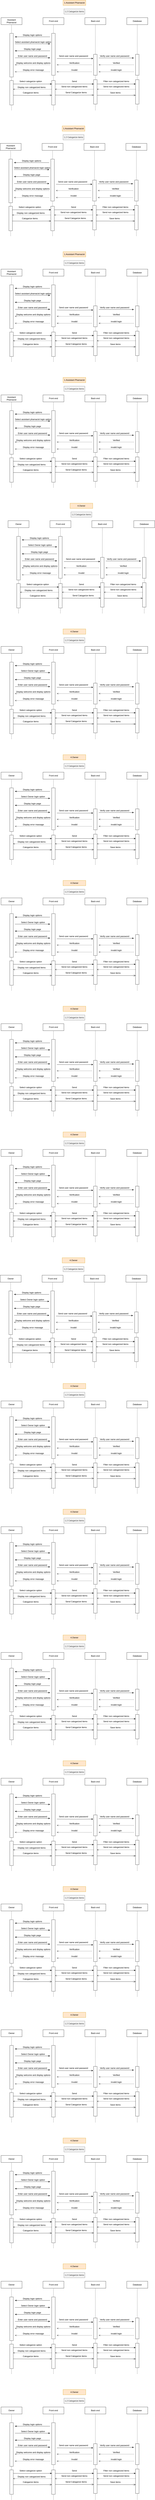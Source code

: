 <mxfile version="21.2.8" type="device">
  <diagram name="Page-1" id="2YBvvXClWsGukQMizWep">
    <mxGraphModel dx="186" dy="1706" grid="1" gridSize="10" guides="1" tooltips="1" connect="1" arrows="1" fold="1" page="1" pageScale="1" pageWidth="850" pageHeight="1100" math="0" shadow="0">
      <root>
        <mxCell id="0" />
        <mxCell id="1" parent="0" />
        <mxCell id="4EeLnU1yylvdk2Bk6vsH-1" value="" style="rounded=0;whiteSpace=wrap;html=1;" vertex="1" parent="1">
          <mxGeometry x="1160" y="-940" width="120" height="40" as="geometry" />
        </mxCell>
        <mxCell id="4EeLnU1yylvdk2Bk6vsH-2" value="" style="rounded=0;whiteSpace=wrap;html=1;" vertex="1" parent="1">
          <mxGeometry x="920" y="-940" width="120" height="40" as="geometry" />
        </mxCell>
        <mxCell id="4EeLnU1yylvdk2Bk6vsH-3" value="" style="endArrow=none;dashed=1;html=1;rounded=0;" edge="1" parent="1">
          <mxGeometry width="50" height="50" relative="1" as="geometry">
            <mxPoint x="980" y="-840" as="sourcePoint" />
            <mxPoint x="980" y="-900" as="targetPoint" />
            <Array as="points" />
          </mxGeometry>
        </mxCell>
        <mxCell id="4EeLnU1yylvdk2Bk6vsH-4" value="" style="endArrow=none;dashed=1;html=1;rounded=0;" edge="1" parent="1">
          <mxGeometry width="50" height="50" relative="1" as="geometry">
            <mxPoint x="1220" y="-840" as="sourcePoint" />
            <mxPoint x="1220" y="-900" as="targetPoint" />
          </mxGeometry>
        </mxCell>
        <mxCell id="4EeLnU1yylvdk2Bk6vsH-5" value="Assistant Phamacist" style="text;html=1;strokeColor=none;fillColor=none;align=center;verticalAlign=middle;whiteSpace=wrap;rounded=0;" vertex="1" parent="1">
          <mxGeometry x="950" y="-935" width="60" height="30" as="geometry" />
        </mxCell>
        <mxCell id="4EeLnU1yylvdk2Bk6vsH-6" value="Front end" style="text;html=1;strokeColor=none;fillColor=none;align=center;verticalAlign=middle;whiteSpace=wrap;rounded=0;" vertex="1" parent="1">
          <mxGeometry x="1190" y="-935" width="60" height="30" as="geometry" />
        </mxCell>
        <mxCell id="4EeLnU1yylvdk2Bk6vsH-7" value="1.2 Catogarize items" style="text;html=1;strokeColor=#666666;fillColor=#f5f5f5;align=center;verticalAlign=middle;whiteSpace=wrap;rounded=0;fontColor=#333333;" vertex="1" parent="1">
          <mxGeometry x="1280" y="-990" width="120" height="30" as="geometry" />
        </mxCell>
        <mxCell id="4EeLnU1yylvdk2Bk6vsH-8" value="" style="endArrow=none;dashed=1;html=1;rounded=0;" edge="1" parent="1" source="4EeLnU1yylvdk2Bk6vsH-24">
          <mxGeometry width="50" height="50" relative="1" as="geometry">
            <mxPoint x="980" y="-410" as="sourcePoint" />
            <mxPoint x="980" y="-610" as="targetPoint" />
            <Array as="points">
              <mxPoint x="980" y="-650" />
            </Array>
          </mxGeometry>
        </mxCell>
        <mxCell id="4EeLnU1yylvdk2Bk6vsH-9" value="" style="endArrow=none;dashed=1;html=1;rounded=0;" edge="1" parent="1" source="4EeLnU1yylvdk2Bk6vsH-26">
          <mxGeometry width="50" height="50" relative="1" as="geometry">
            <mxPoint x="1220" y="-410" as="sourcePoint" />
            <mxPoint x="1220" y="-610" as="targetPoint" />
          </mxGeometry>
        </mxCell>
        <mxCell id="4EeLnU1yylvdk2Bk6vsH-10" value="" style="group" vertex="1" connectable="0" parent="1">
          <mxGeometry x="1400" y="-940" width="120" height="495" as="geometry" />
        </mxCell>
        <mxCell id="4EeLnU1yylvdk2Bk6vsH-11" value="" style="rounded=0;whiteSpace=wrap;html=1;" vertex="1" parent="4EeLnU1yylvdk2Bk6vsH-10">
          <mxGeometry width="120" height="40" as="geometry" />
        </mxCell>
        <mxCell id="4EeLnU1yylvdk2Bk6vsH-12" value="" style="group" vertex="1" connectable="0" parent="4EeLnU1yylvdk2Bk6vsH-10">
          <mxGeometry x="30" y="5" width="60" height="490" as="geometry" />
        </mxCell>
        <mxCell id="4EeLnU1yylvdk2Bk6vsH-13" value="Back end" style="text;html=1;strokeColor=none;fillColor=none;align=center;verticalAlign=middle;whiteSpace=wrap;rounded=0;" vertex="1" parent="4EeLnU1yylvdk2Bk6vsH-12">
          <mxGeometry width="60" height="30" as="geometry" />
        </mxCell>
        <mxCell id="4EeLnU1yylvdk2Bk6vsH-14" value="" style="endArrow=none;dashed=1;html=1;rounded=0;" edge="1" parent="4EeLnU1yylvdk2Bk6vsH-12">
          <mxGeometry width="50" height="50" relative="1" as="geometry">
            <mxPoint x="30" y="525" as="sourcePoint" />
            <mxPoint x="30" y="325" as="targetPoint" />
          </mxGeometry>
        </mxCell>
        <mxCell id="4EeLnU1yylvdk2Bk6vsH-15" value="" style="rounded=0;whiteSpace=wrap;html=1;direction=south;" vertex="1" parent="4EeLnU1yylvdk2Bk6vsH-12">
          <mxGeometry x="20" y="350" width="20" height="140" as="geometry" />
        </mxCell>
        <mxCell id="4EeLnU1yylvdk2Bk6vsH-16" value="" style="endArrow=open;startArrow=none;endFill=0;startFill=0;endSize=8;html=1;verticalAlign=bottom;labelBackgroundColor=none;strokeWidth=1;rounded=0;" edge="1" parent="4EeLnU1yylvdk2Bk6vsH-10">
          <mxGeometry width="160" relative="1" as="geometry">
            <mxPoint x="70" y="444.5" as="sourcePoint" />
            <mxPoint x="290" y="444.5" as="targetPoint" />
            <Array as="points">
              <mxPoint x="170" y="444.5" />
            </Array>
          </mxGeometry>
        </mxCell>
        <mxCell id="4EeLnU1yylvdk2Bk6vsH-17" value="" style="group" vertex="1" connectable="0" parent="1">
          <mxGeometry x="1640" y="-940" width="120" height="495" as="geometry" />
        </mxCell>
        <mxCell id="4EeLnU1yylvdk2Bk6vsH-18" value="" style="rounded=0;whiteSpace=wrap;html=1;" vertex="1" parent="4EeLnU1yylvdk2Bk6vsH-17">
          <mxGeometry width="120" height="40" as="geometry" />
        </mxCell>
        <mxCell id="4EeLnU1yylvdk2Bk6vsH-19" value="" style="group" vertex="1" connectable="0" parent="4EeLnU1yylvdk2Bk6vsH-17">
          <mxGeometry x="30" y="5" width="60" height="490" as="geometry" />
        </mxCell>
        <mxCell id="4EeLnU1yylvdk2Bk6vsH-20" value="Database" style="text;html=1;strokeColor=none;fillColor=none;align=center;verticalAlign=middle;whiteSpace=wrap;rounded=0;" vertex="1" parent="4EeLnU1yylvdk2Bk6vsH-19">
          <mxGeometry width="60" height="30" as="geometry" />
        </mxCell>
        <mxCell id="4EeLnU1yylvdk2Bk6vsH-21" value="" style="endArrow=none;dashed=1;html=1;rounded=0;" edge="1" parent="4EeLnU1yylvdk2Bk6vsH-19">
          <mxGeometry width="50" height="50" relative="1" as="geometry">
            <mxPoint x="30" y="525" as="sourcePoint" />
            <mxPoint x="30" y="325" as="targetPoint" />
          </mxGeometry>
        </mxCell>
        <mxCell id="4EeLnU1yylvdk2Bk6vsH-22" value="" style="rounded=0;whiteSpace=wrap;html=1;direction=south;" vertex="1" parent="4EeLnU1yylvdk2Bk6vsH-19">
          <mxGeometry x="20" y="350" width="20" height="140" as="geometry" />
        </mxCell>
        <mxCell id="4EeLnU1yylvdk2Bk6vsH-23" value="" style="endArrow=none;dashed=1;html=1;rounded=0;" edge="1" parent="1" target="4EeLnU1yylvdk2Bk6vsH-24">
          <mxGeometry width="50" height="50" relative="1" as="geometry">
            <mxPoint x="980" y="-410" as="sourcePoint" />
            <mxPoint x="980" y="-610" as="targetPoint" />
            <Array as="points" />
          </mxGeometry>
        </mxCell>
        <mxCell id="4EeLnU1yylvdk2Bk6vsH-24" value="" style="rounded=0;whiteSpace=wrap;html=1;direction=south;" vertex="1" parent="1">
          <mxGeometry x="970" y="-580" width="20" height="140" as="geometry" />
        </mxCell>
        <mxCell id="4EeLnU1yylvdk2Bk6vsH-25" value="" style="endArrow=none;dashed=1;html=1;rounded=0;" edge="1" parent="1" target="4EeLnU1yylvdk2Bk6vsH-26">
          <mxGeometry width="50" height="50" relative="1" as="geometry">
            <mxPoint x="1220" y="-410" as="sourcePoint" />
            <mxPoint x="1220" y="-610" as="targetPoint" />
          </mxGeometry>
        </mxCell>
        <mxCell id="4EeLnU1yylvdk2Bk6vsH-26" value="" style="rounded=0;whiteSpace=wrap;html=1;direction=south;" vertex="1" parent="1">
          <mxGeometry x="1210" y="-580" width="20" height="140" as="geometry" />
        </mxCell>
        <mxCell id="4EeLnU1yylvdk2Bk6vsH-27" value="" style="endArrow=open;startArrow=none;endFill=0;startFill=0;endSize=8;html=1;verticalAlign=bottom;labelBackgroundColor=none;strokeWidth=1;rounded=0;entryX=0.5;entryY=1;entryDx=0;entryDy=0;" edge="1" parent="1">
          <mxGeometry width="160" relative="1" as="geometry">
            <mxPoint x="1230" y="-496.5" as="sourcePoint" />
            <mxPoint x="1450" y="-496.5" as="targetPoint" />
            <Array as="points">
              <mxPoint x="1340" y="-496" />
            </Array>
          </mxGeometry>
        </mxCell>
        <mxCell id="4EeLnU1yylvdk2Bk6vsH-28" style="edgeStyle=orthogonalEdgeStyle;rounded=0;orthogonalLoop=1;jettySize=auto;html=1;entryX=0.167;entryY=1;entryDx=0;entryDy=0;entryPerimeter=0;exitX=0.167;exitY=0;exitDx=0;exitDy=0;exitPerimeter=0;" edge="1" parent="1">
          <mxGeometry relative="1" as="geometry">
            <mxPoint x="990" y="-560" as="sourcePoint" />
            <mxPoint x="1210" y="-560" as="targetPoint" />
          </mxGeometry>
        </mxCell>
        <mxCell id="4EeLnU1yylvdk2Bk6vsH-29" value="" style="html=1;verticalAlign=bottom;labelBackgroundColor=none;endArrow=open;endFill=0;dashed=1;rounded=0;entryX=0.5;entryY=0;entryDx=0;entryDy=0;exitX=0.5;exitY=1;exitDx=0;exitDy=0;" edge="1" parent="1">
          <mxGeometry width="160" relative="1" as="geometry">
            <mxPoint x="1210" y="-530" as="sourcePoint" />
            <mxPoint x="990" y="-530" as="targetPoint" />
            <Array as="points" />
          </mxGeometry>
        </mxCell>
        <mxCell id="4EeLnU1yylvdk2Bk6vsH-30" value="" style="endArrow=open;startArrow=none;endFill=0;startFill=0;endSize=8;html=1;verticalAlign=bottom;labelBackgroundColor=none;strokeWidth=1;rounded=0;entryX=0.5;entryY=1;entryDx=0;entryDy=0;" edge="1" parent="1">
          <mxGeometry width="160" relative="1" as="geometry">
            <mxPoint x="990" y="-495.5" as="sourcePoint" />
            <mxPoint x="1210" y="-495.5" as="targetPoint" />
            <Array as="points">
              <mxPoint x="1100" y="-495" />
              <mxPoint x="1170" y="-495.5" />
            </Array>
          </mxGeometry>
        </mxCell>
        <mxCell id="4EeLnU1yylvdk2Bk6vsH-31" value="Send Catogarize items" style="text;html=1;strokeColor=none;fillColor=none;align=center;verticalAlign=middle;whiteSpace=wrap;rounded=0;" vertex="1" parent="1">
          <mxGeometry x="1280" y="-526.5" width="140" height="30" as="geometry" />
        </mxCell>
        <mxCell id="4EeLnU1yylvdk2Bk6vsH-32" value="Save items" style="text;html=1;strokeColor=none;fillColor=none;align=center;verticalAlign=middle;whiteSpace=wrap;rounded=0;" vertex="1" parent="1">
          <mxGeometry x="1540" y="-525.5" width="70" height="30" as="geometry" />
        </mxCell>
        <object label="Catogarize items" placeholders="1" id="4EeLnU1yylvdk2Bk6vsH-33">
          <mxCell style="text;html=1;strokeColor=none;fillColor=none;align=center;verticalAlign=middle;whiteSpace=wrap;rounded=0;container=0;" vertex="1" parent="1">
            <mxGeometry x="1040" y="-525" width="100" height="30" as="geometry" />
          </mxCell>
        </object>
        <object label="Select catogarize option" placeholders="1" id="4EeLnU1yylvdk2Bk6vsH-34">
          <mxCell style="text;html=1;strokeColor=none;fillColor=none;align=center;verticalAlign=middle;whiteSpace=wrap;rounded=0;container=0;" vertex="1" parent="1">
            <mxGeometry x="1020" y="-590" width="140" height="30" as="geometry" />
          </mxCell>
        </object>
        <object label="Display non catogarized items" placeholders="1" id="4EeLnU1yylvdk2Bk6vsH-35">
          <mxCell style="text;html=1;strokeColor=none;fillColor=none;align=center;verticalAlign=middle;whiteSpace=wrap;rounded=0;container=0;" vertex="1" parent="1">
            <mxGeometry x="1010" y="-556.5" width="170" height="30" as="geometry" />
          </mxCell>
        </object>
        <mxCell id="4EeLnU1yylvdk2Bk6vsH-36" value="" style="html=1;verticalAlign=bottom;labelBackgroundColor=none;endArrow=open;endFill=0;dashed=1;rounded=0;exitX=0.5;exitY=1;exitDx=0;exitDy=0;" edge="1" parent="1">
          <mxGeometry width="160" relative="1" as="geometry">
            <mxPoint x="1690" y="-530" as="sourcePoint" />
            <mxPoint x="1470" y="-530" as="targetPoint" />
            <Array as="points" />
          </mxGeometry>
        </mxCell>
        <mxCell id="4EeLnU1yylvdk2Bk6vsH-37" value="Send non catogarized items" style="text;html=1;strokeColor=none;fillColor=none;align=center;verticalAlign=middle;whiteSpace=wrap;rounded=0;" vertex="1" parent="1">
          <mxGeometry x="1500" y="-560" width="160" height="30" as="geometry" />
        </mxCell>
        <mxCell id="4EeLnU1yylvdk2Bk6vsH-38" value="" style="html=1;verticalAlign=bottom;labelBackgroundColor=none;endArrow=open;endFill=0;dashed=1;rounded=0;entryX=0.5;entryY=0;entryDx=0;entryDy=0;exitX=0.5;exitY=1;exitDx=0;exitDy=0;" edge="1" parent="1">
          <mxGeometry width="160" relative="1" as="geometry">
            <mxPoint x="1450" y="-530" as="sourcePoint" />
            <mxPoint x="1230" y="-530" as="targetPoint" />
            <Array as="points" />
          </mxGeometry>
        </mxCell>
        <mxCell id="4EeLnU1yylvdk2Bk6vsH-39" value="Send non catogarized items" style="text;html=1;strokeColor=none;fillColor=none;align=center;verticalAlign=middle;whiteSpace=wrap;rounded=0;" vertex="1" parent="1">
          <mxGeometry x="1255" y="-560" width="170" height="30" as="geometry" />
        </mxCell>
        <mxCell id="4EeLnU1yylvdk2Bk6vsH-40" style="edgeStyle=orthogonalEdgeStyle;rounded=0;orthogonalLoop=1;jettySize=auto;html=1;" edge="1" parent="1">
          <mxGeometry relative="1" as="geometry">
            <mxPoint x="1000" y="-710" as="sourcePoint" />
            <mxPoint x="1200" y="-710" as="targetPoint" />
          </mxGeometry>
        </mxCell>
        <mxCell id="4EeLnU1yylvdk2Bk6vsH-41" value="" style="rounded=0;whiteSpace=wrap;html=1;direction=south;" vertex="1" parent="1">
          <mxGeometry x="970" y="-850" width="20" height="250" as="geometry" />
        </mxCell>
        <mxCell id="4EeLnU1yylvdk2Bk6vsH-42" style="edgeStyle=orthogonalEdgeStyle;rounded=0;orthogonalLoop=1;jettySize=auto;html=1;entryX=0.2;entryY=1.16;entryDx=0;entryDy=0;entryPerimeter=0;" edge="1" parent="1" target="4EeLnU1yylvdk2Bk6vsH-44">
          <mxGeometry relative="1" as="geometry">
            <mxPoint x="1240" y="-706" as="sourcePoint" />
          </mxGeometry>
        </mxCell>
        <mxCell id="4EeLnU1yylvdk2Bk6vsH-43" value="" style="rounded=0;whiteSpace=wrap;html=1;direction=south;" vertex="1" parent="1">
          <mxGeometry x="1210" y="-850" width="20" height="240" as="geometry" />
        </mxCell>
        <mxCell id="4EeLnU1yylvdk2Bk6vsH-44" value="" style="rounded=0;whiteSpace=wrap;html=1;direction=south;" vertex="1" parent="1">
          <mxGeometry x="1450" y="-730" width="20" height="120" as="geometry" />
        </mxCell>
        <mxCell id="4EeLnU1yylvdk2Bk6vsH-45" value="" style="rounded=0;whiteSpace=wrap;html=1;direction=south;" vertex="1" parent="1">
          <mxGeometry x="1690" y="-730" width="20" height="120" as="geometry" />
        </mxCell>
        <mxCell id="4EeLnU1yylvdk2Bk6vsH-46" style="edgeStyle=orthogonalEdgeStyle;rounded=0;orthogonalLoop=1;jettySize=auto;html=1;" edge="1" parent="1">
          <mxGeometry relative="1" as="geometry">
            <mxPoint x="1480" y="-709" as="sourcePoint" />
            <mxPoint x="1680" y="-709" as="targetPoint" />
          </mxGeometry>
        </mxCell>
        <mxCell id="4EeLnU1yylvdk2Bk6vsH-47" value="" style="html=1;verticalAlign=bottom;labelBackgroundColor=none;endArrow=open;endFill=0;dashed=1;rounded=0;" edge="1" parent="1">
          <mxGeometry width="160" relative="1" as="geometry">
            <mxPoint x="1440" y="-670" as="sourcePoint" />
            <mxPoint x="1240" y="-670" as="targetPoint" />
          </mxGeometry>
        </mxCell>
        <mxCell id="4EeLnU1yylvdk2Bk6vsH-48" value="" style="html=1;verticalAlign=bottom;labelBackgroundColor=none;endArrow=open;endFill=0;dashed=1;rounded=0;" edge="1" parent="1">
          <mxGeometry width="160" relative="1" as="geometry">
            <mxPoint x="1680" y="-670" as="sourcePoint" />
            <mxPoint x="1480" y="-670" as="targetPoint" />
          </mxGeometry>
        </mxCell>
        <mxCell id="4EeLnU1yylvdk2Bk6vsH-49" value="" style="html=1;verticalAlign=bottom;labelBackgroundColor=none;endArrow=open;endFill=0;dashed=1;rounded=0;" edge="1" parent="1">
          <mxGeometry width="160" relative="1" as="geometry">
            <mxPoint x="1200" y="-670" as="sourcePoint" />
            <mxPoint x="1000" y="-670" as="targetPoint" />
            <Array as="points" />
          </mxGeometry>
        </mxCell>
        <mxCell id="4EeLnU1yylvdk2Bk6vsH-50" value="" style="html=1;verticalAlign=bottom;labelBackgroundColor=none;endArrow=open;endFill=0;dashed=1;rounded=0;" edge="1" parent="1">
          <mxGeometry width="160" relative="1" as="geometry">
            <mxPoint x="1200" y="-630" as="sourcePoint" />
            <mxPoint x="1000" y="-630" as="targetPoint" />
            <Array as="points" />
          </mxGeometry>
        </mxCell>
        <mxCell id="4EeLnU1yylvdk2Bk6vsH-51" value="" style="html=1;verticalAlign=bottom;labelBackgroundColor=none;endArrow=open;endFill=0;dashed=1;rounded=0;" edge="1" parent="1">
          <mxGeometry width="160" relative="1" as="geometry">
            <mxPoint x="1440" y="-630" as="sourcePoint" />
            <mxPoint x="1240" y="-630" as="targetPoint" />
          </mxGeometry>
        </mxCell>
        <mxCell id="4EeLnU1yylvdk2Bk6vsH-52" value="" style="html=1;verticalAlign=bottom;labelBackgroundColor=none;endArrow=open;endFill=0;dashed=1;rounded=0;" edge="1" parent="1">
          <mxGeometry width="160" relative="1" as="geometry">
            <mxPoint x="1680" y="-630" as="sourcePoint" />
            <mxPoint x="1480" y="-630" as="targetPoint" />
          </mxGeometry>
        </mxCell>
        <mxCell id="4EeLnU1yylvdk2Bk6vsH-53" value="" style="group" vertex="1" connectable="0" parent="1">
          <mxGeometry x="1070" y="-740" width="150" height="120" as="geometry" />
        </mxCell>
        <object label="Enter user name and password" placeholders="1" id="4EeLnU1yylvdk2Bk6vsH-54">
          <mxCell style="text;html=1;strokeColor=none;fillColor=none;align=center;verticalAlign=middle;whiteSpace=wrap;rounded=0;" vertex="1" parent="4EeLnU1yylvdk2Bk6vsH-53">
            <mxGeometry x="-65" width="190" height="40" as="geometry" />
          </mxCell>
        </object>
        <object label="Display error massage" placeholders="1" id="4EeLnU1yylvdk2Bk6vsH-55">
          <mxCell style="text;html=1;strokeColor=none;fillColor=none;align=center;verticalAlign=middle;whiteSpace=wrap;rounded=0;" vertex="1" parent="4EeLnU1yylvdk2Bk6vsH-53">
            <mxGeometry x="-35" y="80" width="140" height="40" as="geometry" />
          </mxCell>
        </object>
        <object label="Display welcome and display options" placeholders="1" id="4EeLnU1yylvdk2Bk6vsH-56">
          <mxCell style="text;html=1;strokeColor=none;fillColor=none;align=center;verticalAlign=middle;whiteSpace=wrap;rounded=0;" vertex="1" parent="4EeLnU1yylvdk2Bk6vsH-53">
            <mxGeometry x="-65" y="40" width="200" height="40" as="geometry" />
          </mxCell>
        </object>
        <mxCell id="4EeLnU1yylvdk2Bk6vsH-57" value="" style="group" vertex="1" connectable="0" parent="1">
          <mxGeometry x="1550" y="-740" width="110" height="120" as="geometry" />
        </mxCell>
        <object label="Verify user name and password" placeholders="1" id="4EeLnU1yylvdk2Bk6vsH-58">
          <mxCell style="text;html=1;strokeColor=none;fillColor=none;align=center;verticalAlign=middle;whiteSpace=wrap;rounded=0;" vertex="1" parent="4EeLnU1yylvdk2Bk6vsH-57">
            <mxGeometry x="-70" width="180" height="40" as="geometry" />
          </mxCell>
        </object>
        <object label="invalid login" placeholders="1" id="4EeLnU1yylvdk2Bk6vsH-59">
          <mxCell style="text;html=1;strokeColor=none;fillColor=none;align=center;verticalAlign=middle;whiteSpace=wrap;rounded=0;" vertex="1" parent="4EeLnU1yylvdk2Bk6vsH-57">
            <mxGeometry x="-5" y="80" width="70" height="40" as="geometry" />
          </mxCell>
        </object>
        <object label="Verified" placeholders="1" id="4EeLnU1yylvdk2Bk6vsH-60">
          <mxCell style="text;html=1;strokeColor=none;fillColor=none;align=center;verticalAlign=middle;whiteSpace=wrap;rounded=0;" vertex="1" parent="4EeLnU1yylvdk2Bk6vsH-57">
            <mxGeometry y="40" width="60" height="40" as="geometry" />
          </mxCell>
        </object>
        <mxCell id="4EeLnU1yylvdk2Bk6vsH-61" style="edgeStyle=orthogonalEdgeStyle;rounded=0;orthogonalLoop=1;jettySize=auto;html=1;exitX=0.167;exitY=0;exitDx=0;exitDy=0;exitPerimeter=0;" edge="1" parent="1">
          <mxGeometry relative="1" as="geometry">
            <mxPoint x="1000" y="-790" as="sourcePoint" />
            <mxPoint x="1200" y="-790" as="targetPoint" />
            <Array as="points">
              <mxPoint x="1110" y="-790" />
              <mxPoint x="1110" y="-790" />
            </Array>
          </mxGeometry>
        </mxCell>
        <mxCell id="4EeLnU1yylvdk2Bk6vsH-62" style="edgeStyle=orthogonalEdgeStyle;rounded=0;orthogonalLoop=1;jettySize=auto;html=1;" edge="1" parent="1">
          <mxGeometry relative="1" as="geometry">
            <mxPoint x="1200" y="-830" as="sourcePoint" />
            <mxPoint x="1000" y="-830" as="targetPoint" />
          </mxGeometry>
        </mxCell>
        <mxCell id="4EeLnU1yylvdk2Bk6vsH-63" style="edgeStyle=orthogonalEdgeStyle;rounded=0;orthogonalLoop=1;jettySize=auto;html=1;" edge="1" parent="1">
          <mxGeometry relative="1" as="geometry">
            <mxPoint x="1200" y="-750" as="sourcePoint" />
            <mxPoint x="1000" y="-750" as="targetPoint" />
          </mxGeometry>
        </mxCell>
        <mxCell id="4EeLnU1yylvdk2Bk6vsH-64" value="" style="group" vertex="1" connectable="0" parent="1">
          <mxGeometry x="1070" y="-860" width="220" height="120" as="geometry" />
        </mxCell>
        <object label="Display login options" placeholders="1" id="4EeLnU1yylvdk2Bk6vsH-65">
          <mxCell style="text;html=1;strokeColor=none;fillColor=none;align=center;verticalAlign=middle;whiteSpace=wrap;rounded=0;" vertex="1" parent="4EeLnU1yylvdk2Bk6vsH-64">
            <mxGeometry x="-30" width="120" height="40" as="geometry" />
          </mxCell>
        </object>
        <object label="Display login page" placeholders="1" id="4EeLnU1yylvdk2Bk6vsH-66">
          <mxCell style="text;html=1;strokeColor=none;fillColor=none;align=center;verticalAlign=middle;whiteSpace=wrap;rounded=0;" vertex="1" parent="4EeLnU1yylvdk2Bk6vsH-64">
            <mxGeometry x="-30" y="80" width="120" height="40" as="geometry" />
          </mxCell>
        </object>
        <object label="Select assistant phamacist login option&amp;nbsp;" placeholders="1" id="4EeLnU1yylvdk2Bk6vsH-67">
          <mxCell style="text;html=1;strokeColor=none;fillColor=none;align=center;verticalAlign=middle;whiteSpace=wrap;rounded=0;" vertex="1" parent="1">
            <mxGeometry x="970" y="-820" width="270" height="40" as="geometry" />
          </mxCell>
        </object>
        <object label="Send user name and password" placeholders="1" id="4EeLnU1yylvdk2Bk6vsH-68">
          <mxCell style="text;html=1;strokeColor=none;fillColor=none;align=center;verticalAlign=middle;whiteSpace=wrap;rounded=0;" vertex="1" parent="1">
            <mxGeometry x="1250" y="-740" width="170" height="40" as="geometry" />
          </mxCell>
        </object>
        <object label="Invalid" placeholders="1" id="4EeLnU1yylvdk2Bk6vsH-69">
          <mxCell style="text;html=1;strokeColor=none;fillColor=none;align=center;verticalAlign=middle;whiteSpace=wrap;rounded=0;" vertex="1" parent="1">
            <mxGeometry x="1310" y="-660" width="60" height="40" as="geometry" />
          </mxCell>
        </object>
        <object label="Verification" placeholders="1" id="4EeLnU1yylvdk2Bk6vsH-70">
          <mxCell style="text;html=1;strokeColor=none;fillColor=none;align=center;verticalAlign=middle;whiteSpace=wrap;rounded=0;" vertex="1" parent="1">
            <mxGeometry x="1310" y="-700" width="60" height="40" as="geometry" />
          </mxCell>
        </object>
        <mxCell id="4EeLnU1yylvdk2Bk6vsH-71" value="" style="endArrow=none;dashed=1;html=1;rounded=0;entryX=0.5;entryY=1;entryDx=0;entryDy=0;exitX=0;exitY=0.5;exitDx=0;exitDy=0;" edge="1" parent="1" source="4EeLnU1yylvdk2Bk6vsH-44" target="4EeLnU1yylvdk2Bk6vsH-11">
          <mxGeometry width="50" height="50" relative="1" as="geometry">
            <mxPoint x="1460" y="-845" as="sourcePoint" />
            <mxPoint x="869.978" y="-955" as="targetPoint" />
          </mxGeometry>
        </mxCell>
        <mxCell id="4EeLnU1yylvdk2Bk6vsH-72" value="" style="endArrow=none;dashed=1;html=1;rounded=0;entryX=0.5;entryY=1;entryDx=0;entryDy=0;exitX=0;exitY=0.5;exitDx=0;exitDy=0;" edge="1" parent="1" source="4EeLnU1yylvdk2Bk6vsH-45" target="4EeLnU1yylvdk2Bk6vsH-18">
          <mxGeometry width="50" height="50" relative="1" as="geometry">
            <mxPoint x="1700" y="-845" as="sourcePoint" />
            <mxPoint x="1109.978" y="-955" as="targetPoint" />
          </mxGeometry>
        </mxCell>
        <mxCell id="4EeLnU1yylvdk2Bk6vsH-73" style="edgeStyle=orthogonalEdgeStyle;rounded=0;orthogonalLoop=1;jettySize=auto;html=1;entryX=0.167;entryY=1;entryDx=0;entryDy=0;entryPerimeter=0;exitX=0.167;exitY=0;exitDx=0;exitDy=0;exitPerimeter=0;" edge="1" parent="1">
          <mxGeometry relative="1" as="geometry">
            <mxPoint x="1230" y="-560" as="sourcePoint" />
            <mxPoint x="1450" y="-560" as="targetPoint" />
          </mxGeometry>
        </mxCell>
        <mxCell id="4EeLnU1yylvdk2Bk6vsH-74" style="edgeStyle=orthogonalEdgeStyle;rounded=0;orthogonalLoop=1;jettySize=auto;html=1;entryX=0.167;entryY=1;entryDx=0;entryDy=0;entryPerimeter=0;exitX=0.167;exitY=0;exitDx=0;exitDy=0;exitPerimeter=0;" edge="1" parent="1">
          <mxGeometry relative="1" as="geometry">
            <mxPoint x="1470" y="-560" as="sourcePoint" />
            <mxPoint x="1690" y="-560" as="targetPoint" />
          </mxGeometry>
        </mxCell>
        <mxCell id="4EeLnU1yylvdk2Bk6vsH-75" value="Send" style="text;html=1;strokeColor=none;fillColor=none;align=center;verticalAlign=middle;whiteSpace=wrap;rounded=0;" vertex="1" parent="1">
          <mxGeometry x="1310" y="-590" width="60" height="30" as="geometry" />
        </mxCell>
        <mxCell id="4EeLnU1yylvdk2Bk6vsH-76" value="Filter non catogarized items" style="text;html=1;strokeColor=none;fillColor=none;align=center;verticalAlign=middle;whiteSpace=wrap;rounded=0;" vertex="1" parent="1">
          <mxGeometry x="1505" y="-590" width="150" height="30" as="geometry" />
        </mxCell>
        <mxCell id="4EeLnU1yylvdk2Bk6vsH-77" value="1.Assistant Phamacist" style="text;html=1;strokeColor=#d79b00;fillColor=#ffe6cc;align=center;verticalAlign=middle;whiteSpace=wrap;rounded=0;" vertex="1" parent="1">
          <mxGeometry x="1275" y="-1040" width="130" height="30" as="geometry" />
        </mxCell>
        <mxCell id="4EeLnU1yylvdk2Bk6vsH-78" value="" style="rounded=0;whiteSpace=wrap;html=1;" vertex="1" parent="1">
          <mxGeometry x="1155" y="-220" width="120" height="40" as="geometry" />
        </mxCell>
        <mxCell id="4EeLnU1yylvdk2Bk6vsH-79" value="" style="rounded=0;whiteSpace=wrap;html=1;" vertex="1" parent="1">
          <mxGeometry x="915" y="-220" width="120" height="40" as="geometry" />
        </mxCell>
        <mxCell id="4EeLnU1yylvdk2Bk6vsH-80" value="" style="endArrow=none;dashed=1;html=1;rounded=0;" edge="1" parent="1">
          <mxGeometry width="50" height="50" relative="1" as="geometry">
            <mxPoint x="975" y="-120" as="sourcePoint" />
            <mxPoint x="975" y="-180" as="targetPoint" />
            <Array as="points" />
          </mxGeometry>
        </mxCell>
        <mxCell id="4EeLnU1yylvdk2Bk6vsH-81" value="" style="endArrow=none;dashed=1;html=1;rounded=0;" edge="1" parent="1">
          <mxGeometry width="50" height="50" relative="1" as="geometry">
            <mxPoint x="1215" y="-120" as="sourcePoint" />
            <mxPoint x="1215" y="-180" as="targetPoint" />
          </mxGeometry>
        </mxCell>
        <mxCell id="4EeLnU1yylvdk2Bk6vsH-82" value="Assistant Phamacist" style="text;html=1;strokeColor=none;fillColor=none;align=center;verticalAlign=middle;whiteSpace=wrap;rounded=0;" vertex="1" parent="1">
          <mxGeometry x="945" y="-215" width="60" height="30" as="geometry" />
        </mxCell>
        <mxCell id="4EeLnU1yylvdk2Bk6vsH-83" value="Front end" style="text;html=1;strokeColor=none;fillColor=none;align=center;verticalAlign=middle;whiteSpace=wrap;rounded=0;" vertex="1" parent="1">
          <mxGeometry x="1185" y="-215" width="60" height="30" as="geometry" />
        </mxCell>
        <mxCell id="4EeLnU1yylvdk2Bk6vsH-84" value="1.2 Catogarize items" style="text;html=1;strokeColor=#666666;fillColor=#f5f5f5;align=center;verticalAlign=middle;whiteSpace=wrap;rounded=0;fontColor=#333333;" vertex="1" parent="1">
          <mxGeometry x="1275" y="-270" width="120" height="30" as="geometry" />
        </mxCell>
        <mxCell id="4EeLnU1yylvdk2Bk6vsH-85" value="" style="endArrow=none;dashed=1;html=1;rounded=0;" edge="1" parent="1" source="4EeLnU1yylvdk2Bk6vsH-101">
          <mxGeometry width="50" height="50" relative="1" as="geometry">
            <mxPoint x="975" y="310" as="sourcePoint" />
            <mxPoint x="975" y="110" as="targetPoint" />
            <Array as="points">
              <mxPoint x="975" y="70" />
            </Array>
          </mxGeometry>
        </mxCell>
        <mxCell id="4EeLnU1yylvdk2Bk6vsH-86" value="" style="endArrow=none;dashed=1;html=1;rounded=0;" edge="1" parent="1" source="4EeLnU1yylvdk2Bk6vsH-103">
          <mxGeometry width="50" height="50" relative="1" as="geometry">
            <mxPoint x="1215" y="310" as="sourcePoint" />
            <mxPoint x="1215" y="110" as="targetPoint" />
          </mxGeometry>
        </mxCell>
        <mxCell id="4EeLnU1yylvdk2Bk6vsH-87" value="" style="group" vertex="1" connectable="0" parent="1">
          <mxGeometry x="1395" y="-220" width="120" height="495" as="geometry" />
        </mxCell>
        <mxCell id="4EeLnU1yylvdk2Bk6vsH-88" value="" style="rounded=0;whiteSpace=wrap;html=1;" vertex="1" parent="4EeLnU1yylvdk2Bk6vsH-87">
          <mxGeometry width="120" height="40" as="geometry" />
        </mxCell>
        <mxCell id="4EeLnU1yylvdk2Bk6vsH-89" value="" style="group" vertex="1" connectable="0" parent="4EeLnU1yylvdk2Bk6vsH-87">
          <mxGeometry x="30" y="5" width="60" height="490" as="geometry" />
        </mxCell>
        <mxCell id="4EeLnU1yylvdk2Bk6vsH-90" value="Back end" style="text;html=1;strokeColor=none;fillColor=none;align=center;verticalAlign=middle;whiteSpace=wrap;rounded=0;" vertex="1" parent="4EeLnU1yylvdk2Bk6vsH-89">
          <mxGeometry width="60" height="30" as="geometry" />
        </mxCell>
        <mxCell id="4EeLnU1yylvdk2Bk6vsH-91" value="" style="endArrow=none;dashed=1;html=1;rounded=0;" edge="1" parent="4EeLnU1yylvdk2Bk6vsH-89">
          <mxGeometry width="50" height="50" relative="1" as="geometry">
            <mxPoint x="30" y="525" as="sourcePoint" />
            <mxPoint x="30" y="325" as="targetPoint" />
          </mxGeometry>
        </mxCell>
        <mxCell id="4EeLnU1yylvdk2Bk6vsH-92" value="" style="rounded=0;whiteSpace=wrap;html=1;direction=south;" vertex="1" parent="4EeLnU1yylvdk2Bk6vsH-89">
          <mxGeometry x="20" y="350" width="20" height="140" as="geometry" />
        </mxCell>
        <mxCell id="4EeLnU1yylvdk2Bk6vsH-93" value="" style="endArrow=open;startArrow=none;endFill=0;startFill=0;endSize=8;html=1;verticalAlign=bottom;labelBackgroundColor=none;strokeWidth=1;rounded=0;" edge="1" parent="4EeLnU1yylvdk2Bk6vsH-87">
          <mxGeometry width="160" relative="1" as="geometry">
            <mxPoint x="70" y="444.5" as="sourcePoint" />
            <mxPoint x="290" y="444.5" as="targetPoint" />
            <Array as="points">
              <mxPoint x="170" y="444.5" />
            </Array>
          </mxGeometry>
        </mxCell>
        <mxCell id="4EeLnU1yylvdk2Bk6vsH-94" value="" style="group" vertex="1" connectable="0" parent="1">
          <mxGeometry x="1635" y="-220" width="120" height="495" as="geometry" />
        </mxCell>
        <mxCell id="4EeLnU1yylvdk2Bk6vsH-95" value="" style="rounded=0;whiteSpace=wrap;html=1;" vertex="1" parent="4EeLnU1yylvdk2Bk6vsH-94">
          <mxGeometry width="120" height="40" as="geometry" />
        </mxCell>
        <mxCell id="4EeLnU1yylvdk2Bk6vsH-96" value="" style="group" vertex="1" connectable="0" parent="4EeLnU1yylvdk2Bk6vsH-94">
          <mxGeometry x="30" y="5" width="60" height="490" as="geometry" />
        </mxCell>
        <mxCell id="4EeLnU1yylvdk2Bk6vsH-97" value="Database" style="text;html=1;strokeColor=none;fillColor=none;align=center;verticalAlign=middle;whiteSpace=wrap;rounded=0;" vertex="1" parent="4EeLnU1yylvdk2Bk6vsH-96">
          <mxGeometry width="60" height="30" as="geometry" />
        </mxCell>
        <mxCell id="4EeLnU1yylvdk2Bk6vsH-98" value="" style="endArrow=none;dashed=1;html=1;rounded=0;" edge="1" parent="4EeLnU1yylvdk2Bk6vsH-96">
          <mxGeometry width="50" height="50" relative="1" as="geometry">
            <mxPoint x="30" y="525" as="sourcePoint" />
            <mxPoint x="30" y="325" as="targetPoint" />
          </mxGeometry>
        </mxCell>
        <mxCell id="4EeLnU1yylvdk2Bk6vsH-99" value="" style="rounded=0;whiteSpace=wrap;html=1;direction=south;" vertex="1" parent="4EeLnU1yylvdk2Bk6vsH-96">
          <mxGeometry x="20" y="350" width="20" height="140" as="geometry" />
        </mxCell>
        <mxCell id="4EeLnU1yylvdk2Bk6vsH-100" value="" style="endArrow=none;dashed=1;html=1;rounded=0;" edge="1" parent="1" target="4EeLnU1yylvdk2Bk6vsH-101">
          <mxGeometry width="50" height="50" relative="1" as="geometry">
            <mxPoint x="975" y="310" as="sourcePoint" />
            <mxPoint x="975" y="110" as="targetPoint" />
            <Array as="points" />
          </mxGeometry>
        </mxCell>
        <mxCell id="4EeLnU1yylvdk2Bk6vsH-101" value="" style="rounded=0;whiteSpace=wrap;html=1;direction=south;" vertex="1" parent="1">
          <mxGeometry x="965" y="140" width="20" height="140" as="geometry" />
        </mxCell>
        <mxCell id="4EeLnU1yylvdk2Bk6vsH-102" value="" style="endArrow=none;dashed=1;html=1;rounded=0;" edge="1" parent="1" target="4EeLnU1yylvdk2Bk6vsH-103">
          <mxGeometry width="50" height="50" relative="1" as="geometry">
            <mxPoint x="1215" y="310" as="sourcePoint" />
            <mxPoint x="1215" y="110" as="targetPoint" />
          </mxGeometry>
        </mxCell>
        <mxCell id="4EeLnU1yylvdk2Bk6vsH-103" value="" style="rounded=0;whiteSpace=wrap;html=1;direction=south;" vertex="1" parent="1">
          <mxGeometry x="1205" y="140" width="20" height="140" as="geometry" />
        </mxCell>
        <mxCell id="4EeLnU1yylvdk2Bk6vsH-104" value="" style="endArrow=open;startArrow=none;endFill=0;startFill=0;endSize=8;html=1;verticalAlign=bottom;labelBackgroundColor=none;strokeWidth=1;rounded=0;entryX=0.5;entryY=1;entryDx=0;entryDy=0;" edge="1" parent="1">
          <mxGeometry width="160" relative="1" as="geometry">
            <mxPoint x="1225" y="223.5" as="sourcePoint" />
            <mxPoint x="1445" y="223.5" as="targetPoint" />
            <Array as="points">
              <mxPoint x="1335" y="224" />
            </Array>
          </mxGeometry>
        </mxCell>
        <mxCell id="4EeLnU1yylvdk2Bk6vsH-105" style="edgeStyle=orthogonalEdgeStyle;rounded=0;orthogonalLoop=1;jettySize=auto;html=1;entryX=0.167;entryY=1;entryDx=0;entryDy=0;entryPerimeter=0;exitX=0.167;exitY=0;exitDx=0;exitDy=0;exitPerimeter=0;" edge="1" parent="1">
          <mxGeometry relative="1" as="geometry">
            <mxPoint x="985" y="160" as="sourcePoint" />
            <mxPoint x="1205" y="160" as="targetPoint" />
          </mxGeometry>
        </mxCell>
        <mxCell id="4EeLnU1yylvdk2Bk6vsH-106" value="" style="html=1;verticalAlign=bottom;labelBackgroundColor=none;endArrow=open;endFill=0;dashed=1;rounded=0;entryX=0.5;entryY=0;entryDx=0;entryDy=0;exitX=0.5;exitY=1;exitDx=0;exitDy=0;" edge="1" parent="1">
          <mxGeometry width="160" relative="1" as="geometry">
            <mxPoint x="1205" y="190" as="sourcePoint" />
            <mxPoint x="985" y="190" as="targetPoint" />
            <Array as="points" />
          </mxGeometry>
        </mxCell>
        <mxCell id="4EeLnU1yylvdk2Bk6vsH-107" value="" style="endArrow=open;startArrow=none;endFill=0;startFill=0;endSize=8;html=1;verticalAlign=bottom;labelBackgroundColor=none;strokeWidth=1;rounded=0;entryX=0.5;entryY=1;entryDx=0;entryDy=0;" edge="1" parent="1">
          <mxGeometry width="160" relative="1" as="geometry">
            <mxPoint x="985" y="224.5" as="sourcePoint" />
            <mxPoint x="1205" y="224.5" as="targetPoint" />
            <Array as="points">
              <mxPoint x="1095" y="225" />
              <mxPoint x="1165" y="224.5" />
            </Array>
          </mxGeometry>
        </mxCell>
        <mxCell id="4EeLnU1yylvdk2Bk6vsH-108" value="Send Catogarize items" style="text;html=1;strokeColor=none;fillColor=none;align=center;verticalAlign=middle;whiteSpace=wrap;rounded=0;" vertex="1" parent="1">
          <mxGeometry x="1275" y="193.5" width="140" height="30" as="geometry" />
        </mxCell>
        <mxCell id="4EeLnU1yylvdk2Bk6vsH-109" value="Save items" style="text;html=1;strokeColor=none;fillColor=none;align=center;verticalAlign=middle;whiteSpace=wrap;rounded=0;" vertex="1" parent="1">
          <mxGeometry x="1535" y="194.5" width="70" height="30" as="geometry" />
        </mxCell>
        <object label="Catogarize items" placeholders="1" id="4EeLnU1yylvdk2Bk6vsH-110">
          <mxCell style="text;html=1;strokeColor=none;fillColor=none;align=center;verticalAlign=middle;whiteSpace=wrap;rounded=0;container=0;" vertex="1" parent="1">
            <mxGeometry x="1035" y="195" width="100" height="30" as="geometry" />
          </mxCell>
        </object>
        <object label="Select catogarize option" placeholders="1" id="4EeLnU1yylvdk2Bk6vsH-111">
          <mxCell style="text;html=1;strokeColor=none;fillColor=none;align=center;verticalAlign=middle;whiteSpace=wrap;rounded=0;container=0;" vertex="1" parent="1">
            <mxGeometry x="1015" y="130" width="140" height="30" as="geometry" />
          </mxCell>
        </object>
        <object label="Display non catogarized items" placeholders="1" id="4EeLnU1yylvdk2Bk6vsH-112">
          <mxCell style="text;html=1;strokeColor=none;fillColor=none;align=center;verticalAlign=middle;whiteSpace=wrap;rounded=0;container=0;" vertex="1" parent="1">
            <mxGeometry x="1005" y="163.5" width="170" height="30" as="geometry" />
          </mxCell>
        </object>
        <mxCell id="4EeLnU1yylvdk2Bk6vsH-113" value="" style="html=1;verticalAlign=bottom;labelBackgroundColor=none;endArrow=open;endFill=0;dashed=1;rounded=0;exitX=0.5;exitY=1;exitDx=0;exitDy=0;" edge="1" parent="1">
          <mxGeometry width="160" relative="1" as="geometry">
            <mxPoint x="1685" y="190" as="sourcePoint" />
            <mxPoint x="1465" y="190" as="targetPoint" />
            <Array as="points" />
          </mxGeometry>
        </mxCell>
        <mxCell id="4EeLnU1yylvdk2Bk6vsH-114" value="Send non catogarized items" style="text;html=1;strokeColor=none;fillColor=none;align=center;verticalAlign=middle;whiteSpace=wrap;rounded=0;" vertex="1" parent="1">
          <mxGeometry x="1495" y="160" width="160" height="30" as="geometry" />
        </mxCell>
        <mxCell id="4EeLnU1yylvdk2Bk6vsH-115" value="" style="html=1;verticalAlign=bottom;labelBackgroundColor=none;endArrow=open;endFill=0;dashed=1;rounded=0;entryX=0.5;entryY=0;entryDx=0;entryDy=0;exitX=0.5;exitY=1;exitDx=0;exitDy=0;" edge="1" parent="1">
          <mxGeometry width="160" relative="1" as="geometry">
            <mxPoint x="1445" y="190" as="sourcePoint" />
            <mxPoint x="1225" y="190" as="targetPoint" />
            <Array as="points" />
          </mxGeometry>
        </mxCell>
        <mxCell id="4EeLnU1yylvdk2Bk6vsH-116" value="Send non catogarized items" style="text;html=1;strokeColor=none;fillColor=none;align=center;verticalAlign=middle;whiteSpace=wrap;rounded=0;" vertex="1" parent="1">
          <mxGeometry x="1250" y="160" width="170" height="30" as="geometry" />
        </mxCell>
        <mxCell id="4EeLnU1yylvdk2Bk6vsH-117" style="edgeStyle=orthogonalEdgeStyle;rounded=0;orthogonalLoop=1;jettySize=auto;html=1;" edge="1" parent="1">
          <mxGeometry relative="1" as="geometry">
            <mxPoint x="995" y="10" as="sourcePoint" />
            <mxPoint x="1195" y="10" as="targetPoint" />
          </mxGeometry>
        </mxCell>
        <mxCell id="4EeLnU1yylvdk2Bk6vsH-118" value="" style="rounded=0;whiteSpace=wrap;html=1;direction=south;" vertex="1" parent="1">
          <mxGeometry x="965" y="-130" width="20" height="250" as="geometry" />
        </mxCell>
        <mxCell id="4EeLnU1yylvdk2Bk6vsH-119" style="edgeStyle=orthogonalEdgeStyle;rounded=0;orthogonalLoop=1;jettySize=auto;html=1;entryX=0.2;entryY=1.16;entryDx=0;entryDy=0;entryPerimeter=0;" edge="1" parent="1" target="4EeLnU1yylvdk2Bk6vsH-121">
          <mxGeometry relative="1" as="geometry">
            <mxPoint x="1235" y="14" as="sourcePoint" />
          </mxGeometry>
        </mxCell>
        <mxCell id="4EeLnU1yylvdk2Bk6vsH-120" value="" style="rounded=0;whiteSpace=wrap;html=1;direction=south;" vertex="1" parent="1">
          <mxGeometry x="1205" y="-130" width="20" height="240" as="geometry" />
        </mxCell>
        <mxCell id="4EeLnU1yylvdk2Bk6vsH-121" value="" style="rounded=0;whiteSpace=wrap;html=1;direction=south;" vertex="1" parent="1">
          <mxGeometry x="1445" y="-10" width="20" height="120" as="geometry" />
        </mxCell>
        <mxCell id="4EeLnU1yylvdk2Bk6vsH-122" value="" style="rounded=0;whiteSpace=wrap;html=1;direction=south;" vertex="1" parent="1">
          <mxGeometry x="1685" y="-10" width="20" height="120" as="geometry" />
        </mxCell>
        <mxCell id="4EeLnU1yylvdk2Bk6vsH-123" style="edgeStyle=orthogonalEdgeStyle;rounded=0;orthogonalLoop=1;jettySize=auto;html=1;" edge="1" parent="1">
          <mxGeometry relative="1" as="geometry">
            <mxPoint x="1475" y="11" as="sourcePoint" />
            <mxPoint x="1675" y="11" as="targetPoint" />
          </mxGeometry>
        </mxCell>
        <mxCell id="4EeLnU1yylvdk2Bk6vsH-124" value="" style="html=1;verticalAlign=bottom;labelBackgroundColor=none;endArrow=open;endFill=0;dashed=1;rounded=0;" edge="1" parent="1">
          <mxGeometry width="160" relative="1" as="geometry">
            <mxPoint x="1435" y="50" as="sourcePoint" />
            <mxPoint x="1235" y="50" as="targetPoint" />
          </mxGeometry>
        </mxCell>
        <mxCell id="4EeLnU1yylvdk2Bk6vsH-125" value="" style="html=1;verticalAlign=bottom;labelBackgroundColor=none;endArrow=open;endFill=0;dashed=1;rounded=0;" edge="1" parent="1">
          <mxGeometry width="160" relative="1" as="geometry">
            <mxPoint x="1675" y="50" as="sourcePoint" />
            <mxPoint x="1475" y="50" as="targetPoint" />
          </mxGeometry>
        </mxCell>
        <mxCell id="4EeLnU1yylvdk2Bk6vsH-126" value="" style="html=1;verticalAlign=bottom;labelBackgroundColor=none;endArrow=open;endFill=0;dashed=1;rounded=0;" edge="1" parent="1">
          <mxGeometry width="160" relative="1" as="geometry">
            <mxPoint x="1195" y="50" as="sourcePoint" />
            <mxPoint x="995" y="50" as="targetPoint" />
            <Array as="points" />
          </mxGeometry>
        </mxCell>
        <mxCell id="4EeLnU1yylvdk2Bk6vsH-127" value="" style="html=1;verticalAlign=bottom;labelBackgroundColor=none;endArrow=open;endFill=0;dashed=1;rounded=0;" edge="1" parent="1">
          <mxGeometry width="160" relative="1" as="geometry">
            <mxPoint x="1195" y="90" as="sourcePoint" />
            <mxPoint x="995" y="90" as="targetPoint" />
            <Array as="points" />
          </mxGeometry>
        </mxCell>
        <mxCell id="4EeLnU1yylvdk2Bk6vsH-128" value="" style="html=1;verticalAlign=bottom;labelBackgroundColor=none;endArrow=open;endFill=0;dashed=1;rounded=0;" edge="1" parent="1">
          <mxGeometry width="160" relative="1" as="geometry">
            <mxPoint x="1435" y="90" as="sourcePoint" />
            <mxPoint x="1235" y="90" as="targetPoint" />
          </mxGeometry>
        </mxCell>
        <mxCell id="4EeLnU1yylvdk2Bk6vsH-129" value="" style="html=1;verticalAlign=bottom;labelBackgroundColor=none;endArrow=open;endFill=0;dashed=1;rounded=0;" edge="1" parent="1">
          <mxGeometry width="160" relative="1" as="geometry">
            <mxPoint x="1675" y="90" as="sourcePoint" />
            <mxPoint x="1475" y="90" as="targetPoint" />
          </mxGeometry>
        </mxCell>
        <mxCell id="4EeLnU1yylvdk2Bk6vsH-130" value="" style="group" vertex="1" connectable="0" parent="1">
          <mxGeometry x="1065" y="-20" width="150" height="120" as="geometry" />
        </mxCell>
        <object label="Enter user name and password" placeholders="1" id="4EeLnU1yylvdk2Bk6vsH-131">
          <mxCell style="text;html=1;strokeColor=none;fillColor=none;align=center;verticalAlign=middle;whiteSpace=wrap;rounded=0;" vertex="1" parent="4EeLnU1yylvdk2Bk6vsH-130">
            <mxGeometry x="-65" width="190" height="40" as="geometry" />
          </mxCell>
        </object>
        <object label="Display error massage" placeholders="1" id="4EeLnU1yylvdk2Bk6vsH-132">
          <mxCell style="text;html=1;strokeColor=none;fillColor=none;align=center;verticalAlign=middle;whiteSpace=wrap;rounded=0;" vertex="1" parent="4EeLnU1yylvdk2Bk6vsH-130">
            <mxGeometry x="-35" y="80" width="140" height="40" as="geometry" />
          </mxCell>
        </object>
        <object label="Display welcome and display options" placeholders="1" id="4EeLnU1yylvdk2Bk6vsH-133">
          <mxCell style="text;html=1;strokeColor=none;fillColor=none;align=center;verticalAlign=middle;whiteSpace=wrap;rounded=0;" vertex="1" parent="4EeLnU1yylvdk2Bk6vsH-130">
            <mxGeometry x="-65" y="40" width="200" height="40" as="geometry" />
          </mxCell>
        </object>
        <mxCell id="4EeLnU1yylvdk2Bk6vsH-134" value="" style="group" vertex="1" connectable="0" parent="1">
          <mxGeometry x="1545" y="-20" width="110" height="120" as="geometry" />
        </mxCell>
        <object label="Verify user name and password" placeholders="1" id="4EeLnU1yylvdk2Bk6vsH-135">
          <mxCell style="text;html=1;strokeColor=none;fillColor=none;align=center;verticalAlign=middle;whiteSpace=wrap;rounded=0;" vertex="1" parent="4EeLnU1yylvdk2Bk6vsH-134">
            <mxGeometry x="-70" width="180" height="40" as="geometry" />
          </mxCell>
        </object>
        <object label="invalid login" placeholders="1" id="4EeLnU1yylvdk2Bk6vsH-136">
          <mxCell style="text;html=1;strokeColor=none;fillColor=none;align=center;verticalAlign=middle;whiteSpace=wrap;rounded=0;" vertex="1" parent="4EeLnU1yylvdk2Bk6vsH-134">
            <mxGeometry x="-5" y="80" width="70" height="40" as="geometry" />
          </mxCell>
        </object>
        <object label="Verified" placeholders="1" id="4EeLnU1yylvdk2Bk6vsH-137">
          <mxCell style="text;html=1;strokeColor=none;fillColor=none;align=center;verticalAlign=middle;whiteSpace=wrap;rounded=0;" vertex="1" parent="4EeLnU1yylvdk2Bk6vsH-134">
            <mxGeometry y="40" width="60" height="40" as="geometry" />
          </mxCell>
        </object>
        <mxCell id="4EeLnU1yylvdk2Bk6vsH-138" style="edgeStyle=orthogonalEdgeStyle;rounded=0;orthogonalLoop=1;jettySize=auto;html=1;exitX=0.167;exitY=0;exitDx=0;exitDy=0;exitPerimeter=0;" edge="1" parent="1">
          <mxGeometry relative="1" as="geometry">
            <mxPoint x="995" y="-70" as="sourcePoint" />
            <mxPoint x="1195" y="-70" as="targetPoint" />
            <Array as="points">
              <mxPoint x="1105" y="-70" />
              <mxPoint x="1105" y="-70" />
            </Array>
          </mxGeometry>
        </mxCell>
        <mxCell id="4EeLnU1yylvdk2Bk6vsH-139" style="edgeStyle=orthogonalEdgeStyle;rounded=0;orthogonalLoop=1;jettySize=auto;html=1;" edge="1" parent="1">
          <mxGeometry relative="1" as="geometry">
            <mxPoint x="1195" y="-110" as="sourcePoint" />
            <mxPoint x="995" y="-110" as="targetPoint" />
          </mxGeometry>
        </mxCell>
        <mxCell id="4EeLnU1yylvdk2Bk6vsH-140" style="edgeStyle=orthogonalEdgeStyle;rounded=0;orthogonalLoop=1;jettySize=auto;html=1;" edge="1" parent="1">
          <mxGeometry relative="1" as="geometry">
            <mxPoint x="1195" y="-30" as="sourcePoint" />
            <mxPoint x="995" y="-30" as="targetPoint" />
          </mxGeometry>
        </mxCell>
        <mxCell id="4EeLnU1yylvdk2Bk6vsH-141" value="" style="group" vertex="1" connectable="0" parent="1">
          <mxGeometry x="1065" y="-140" width="220" height="120" as="geometry" />
        </mxCell>
        <object label="Display login options" placeholders="1" id="4EeLnU1yylvdk2Bk6vsH-142">
          <mxCell style="text;html=1;strokeColor=none;fillColor=none;align=center;verticalAlign=middle;whiteSpace=wrap;rounded=0;" vertex="1" parent="4EeLnU1yylvdk2Bk6vsH-141">
            <mxGeometry x="-30" width="120" height="40" as="geometry" />
          </mxCell>
        </object>
        <object label="Display login page" placeholders="1" id="4EeLnU1yylvdk2Bk6vsH-143">
          <mxCell style="text;html=1;strokeColor=none;fillColor=none;align=center;verticalAlign=middle;whiteSpace=wrap;rounded=0;" vertex="1" parent="4EeLnU1yylvdk2Bk6vsH-141">
            <mxGeometry x="-30" y="80" width="120" height="40" as="geometry" />
          </mxCell>
        </object>
        <object label="Select assistant phamacist login option&amp;nbsp;" placeholders="1" id="4EeLnU1yylvdk2Bk6vsH-144">
          <mxCell style="text;html=1;strokeColor=none;fillColor=none;align=center;verticalAlign=middle;whiteSpace=wrap;rounded=0;" vertex="1" parent="1">
            <mxGeometry x="965" y="-100" width="270" height="40" as="geometry" />
          </mxCell>
        </object>
        <object label="Send user name and password" placeholders="1" id="4EeLnU1yylvdk2Bk6vsH-145">
          <mxCell style="text;html=1;strokeColor=none;fillColor=none;align=center;verticalAlign=middle;whiteSpace=wrap;rounded=0;" vertex="1" parent="1">
            <mxGeometry x="1245" y="-20" width="170" height="40" as="geometry" />
          </mxCell>
        </object>
        <object label="Invalid" placeholders="1" id="4EeLnU1yylvdk2Bk6vsH-146">
          <mxCell style="text;html=1;strokeColor=none;fillColor=none;align=center;verticalAlign=middle;whiteSpace=wrap;rounded=0;" vertex="1" parent="1">
            <mxGeometry x="1305" y="60" width="60" height="40" as="geometry" />
          </mxCell>
        </object>
        <object label="Verification" placeholders="1" id="4EeLnU1yylvdk2Bk6vsH-147">
          <mxCell style="text;html=1;strokeColor=none;fillColor=none;align=center;verticalAlign=middle;whiteSpace=wrap;rounded=0;" vertex="1" parent="1">
            <mxGeometry x="1305" y="20" width="60" height="40" as="geometry" />
          </mxCell>
        </object>
        <mxCell id="4EeLnU1yylvdk2Bk6vsH-148" value="" style="endArrow=none;dashed=1;html=1;rounded=0;entryX=0.5;entryY=1;entryDx=0;entryDy=0;exitX=0;exitY=0.5;exitDx=0;exitDy=0;" edge="1" parent="1" source="4EeLnU1yylvdk2Bk6vsH-121" target="4EeLnU1yylvdk2Bk6vsH-88">
          <mxGeometry width="50" height="50" relative="1" as="geometry">
            <mxPoint x="1455" y="-125" as="sourcePoint" />
            <mxPoint x="864.978" y="-235" as="targetPoint" />
          </mxGeometry>
        </mxCell>
        <mxCell id="4EeLnU1yylvdk2Bk6vsH-149" value="" style="endArrow=none;dashed=1;html=1;rounded=0;entryX=0.5;entryY=1;entryDx=0;entryDy=0;exitX=0;exitY=0.5;exitDx=0;exitDy=0;" edge="1" parent="1" source="4EeLnU1yylvdk2Bk6vsH-122" target="4EeLnU1yylvdk2Bk6vsH-95">
          <mxGeometry width="50" height="50" relative="1" as="geometry">
            <mxPoint x="1695" y="-125" as="sourcePoint" />
            <mxPoint x="1104.978" y="-235" as="targetPoint" />
          </mxGeometry>
        </mxCell>
        <mxCell id="4EeLnU1yylvdk2Bk6vsH-150" style="edgeStyle=orthogonalEdgeStyle;rounded=0;orthogonalLoop=1;jettySize=auto;html=1;entryX=0.167;entryY=1;entryDx=0;entryDy=0;entryPerimeter=0;exitX=0.167;exitY=0;exitDx=0;exitDy=0;exitPerimeter=0;" edge="1" parent="1">
          <mxGeometry relative="1" as="geometry">
            <mxPoint x="1225" y="160" as="sourcePoint" />
            <mxPoint x="1445" y="160" as="targetPoint" />
          </mxGeometry>
        </mxCell>
        <mxCell id="4EeLnU1yylvdk2Bk6vsH-151" style="edgeStyle=orthogonalEdgeStyle;rounded=0;orthogonalLoop=1;jettySize=auto;html=1;entryX=0.167;entryY=1;entryDx=0;entryDy=0;entryPerimeter=0;exitX=0.167;exitY=0;exitDx=0;exitDy=0;exitPerimeter=0;" edge="1" parent="1">
          <mxGeometry relative="1" as="geometry">
            <mxPoint x="1465" y="160" as="sourcePoint" />
            <mxPoint x="1685" y="160" as="targetPoint" />
          </mxGeometry>
        </mxCell>
        <mxCell id="4EeLnU1yylvdk2Bk6vsH-152" value="Send" style="text;html=1;strokeColor=none;fillColor=none;align=center;verticalAlign=middle;whiteSpace=wrap;rounded=0;" vertex="1" parent="1">
          <mxGeometry x="1305" y="130" width="60" height="30" as="geometry" />
        </mxCell>
        <mxCell id="4EeLnU1yylvdk2Bk6vsH-153" value="Filter non catogarized items" style="text;html=1;strokeColor=none;fillColor=none;align=center;verticalAlign=middle;whiteSpace=wrap;rounded=0;" vertex="1" parent="1">
          <mxGeometry x="1500" y="130" width="150" height="30" as="geometry" />
        </mxCell>
        <mxCell id="4EeLnU1yylvdk2Bk6vsH-154" value="1.Assistant Phamacist" style="text;html=1;strokeColor=#d79b00;fillColor=#ffe6cc;align=center;verticalAlign=middle;whiteSpace=wrap;rounded=0;" vertex="1" parent="1">
          <mxGeometry x="1270" y="-320" width="130" height="30" as="geometry" />
        </mxCell>
        <mxCell id="4EeLnU1yylvdk2Bk6vsH-155" value="" style="rounded=0;whiteSpace=wrap;html=1;" vertex="1" parent="1">
          <mxGeometry x="1160" y="500" width="120" height="40" as="geometry" />
        </mxCell>
        <mxCell id="4EeLnU1yylvdk2Bk6vsH-156" value="" style="rounded=0;whiteSpace=wrap;html=1;" vertex="1" parent="1">
          <mxGeometry x="920" y="500" width="120" height="40" as="geometry" />
        </mxCell>
        <mxCell id="4EeLnU1yylvdk2Bk6vsH-157" value="" style="endArrow=none;dashed=1;html=1;rounded=0;" edge="1" parent="1">
          <mxGeometry width="50" height="50" relative="1" as="geometry">
            <mxPoint x="980" y="600" as="sourcePoint" />
            <mxPoint x="980" y="540" as="targetPoint" />
            <Array as="points" />
          </mxGeometry>
        </mxCell>
        <mxCell id="4EeLnU1yylvdk2Bk6vsH-158" value="" style="endArrow=none;dashed=1;html=1;rounded=0;" edge="1" parent="1">
          <mxGeometry width="50" height="50" relative="1" as="geometry">
            <mxPoint x="1220" y="600" as="sourcePoint" />
            <mxPoint x="1220" y="540" as="targetPoint" />
          </mxGeometry>
        </mxCell>
        <mxCell id="4EeLnU1yylvdk2Bk6vsH-159" value="Assistant Phamacist" style="text;html=1;strokeColor=none;fillColor=none;align=center;verticalAlign=middle;whiteSpace=wrap;rounded=0;" vertex="1" parent="1">
          <mxGeometry x="950" y="505" width="60" height="30" as="geometry" />
        </mxCell>
        <mxCell id="4EeLnU1yylvdk2Bk6vsH-160" value="Front end" style="text;html=1;strokeColor=none;fillColor=none;align=center;verticalAlign=middle;whiteSpace=wrap;rounded=0;" vertex="1" parent="1">
          <mxGeometry x="1190" y="505" width="60" height="30" as="geometry" />
        </mxCell>
        <mxCell id="4EeLnU1yylvdk2Bk6vsH-161" value="1.2 Catogarize items" style="text;html=1;strokeColor=#666666;fillColor=#f5f5f5;align=center;verticalAlign=middle;whiteSpace=wrap;rounded=0;fontColor=#333333;" vertex="1" parent="1">
          <mxGeometry x="1280" y="450" width="120" height="30" as="geometry" />
        </mxCell>
        <mxCell id="4EeLnU1yylvdk2Bk6vsH-162" value="" style="endArrow=none;dashed=1;html=1;rounded=0;" edge="1" parent="1" source="4EeLnU1yylvdk2Bk6vsH-178">
          <mxGeometry width="50" height="50" relative="1" as="geometry">
            <mxPoint x="980" y="1030" as="sourcePoint" />
            <mxPoint x="980" y="830" as="targetPoint" />
            <Array as="points">
              <mxPoint x="980" y="790" />
            </Array>
          </mxGeometry>
        </mxCell>
        <mxCell id="4EeLnU1yylvdk2Bk6vsH-163" value="" style="endArrow=none;dashed=1;html=1;rounded=0;" edge="1" parent="1" source="4EeLnU1yylvdk2Bk6vsH-180">
          <mxGeometry width="50" height="50" relative="1" as="geometry">
            <mxPoint x="1220" y="1030" as="sourcePoint" />
            <mxPoint x="1220" y="830" as="targetPoint" />
          </mxGeometry>
        </mxCell>
        <mxCell id="4EeLnU1yylvdk2Bk6vsH-164" value="" style="group" vertex="1" connectable="0" parent="1">
          <mxGeometry x="1400" y="500" width="120" height="495" as="geometry" />
        </mxCell>
        <mxCell id="4EeLnU1yylvdk2Bk6vsH-165" value="" style="rounded=0;whiteSpace=wrap;html=1;" vertex="1" parent="4EeLnU1yylvdk2Bk6vsH-164">
          <mxGeometry width="120" height="40" as="geometry" />
        </mxCell>
        <mxCell id="4EeLnU1yylvdk2Bk6vsH-166" value="" style="group" vertex="1" connectable="0" parent="4EeLnU1yylvdk2Bk6vsH-164">
          <mxGeometry x="30" y="5" width="60" height="490" as="geometry" />
        </mxCell>
        <mxCell id="4EeLnU1yylvdk2Bk6vsH-167" value="Back end" style="text;html=1;strokeColor=none;fillColor=none;align=center;verticalAlign=middle;whiteSpace=wrap;rounded=0;" vertex="1" parent="4EeLnU1yylvdk2Bk6vsH-166">
          <mxGeometry width="60" height="30" as="geometry" />
        </mxCell>
        <mxCell id="4EeLnU1yylvdk2Bk6vsH-168" value="" style="endArrow=none;dashed=1;html=1;rounded=0;" edge="1" parent="4EeLnU1yylvdk2Bk6vsH-166">
          <mxGeometry width="50" height="50" relative="1" as="geometry">
            <mxPoint x="30" y="525" as="sourcePoint" />
            <mxPoint x="30" y="325" as="targetPoint" />
          </mxGeometry>
        </mxCell>
        <mxCell id="4EeLnU1yylvdk2Bk6vsH-169" value="" style="rounded=0;whiteSpace=wrap;html=1;direction=south;" vertex="1" parent="4EeLnU1yylvdk2Bk6vsH-166">
          <mxGeometry x="20" y="350" width="20" height="140" as="geometry" />
        </mxCell>
        <mxCell id="4EeLnU1yylvdk2Bk6vsH-170" value="" style="endArrow=open;startArrow=none;endFill=0;startFill=0;endSize=8;html=1;verticalAlign=bottom;labelBackgroundColor=none;strokeWidth=1;rounded=0;" edge="1" parent="4EeLnU1yylvdk2Bk6vsH-164">
          <mxGeometry width="160" relative="1" as="geometry">
            <mxPoint x="70" y="444.5" as="sourcePoint" />
            <mxPoint x="290" y="444.5" as="targetPoint" />
            <Array as="points">
              <mxPoint x="170" y="444.5" />
            </Array>
          </mxGeometry>
        </mxCell>
        <mxCell id="4EeLnU1yylvdk2Bk6vsH-171" value="" style="group" vertex="1" connectable="0" parent="1">
          <mxGeometry x="1640" y="500" width="120" height="495" as="geometry" />
        </mxCell>
        <mxCell id="4EeLnU1yylvdk2Bk6vsH-172" value="" style="rounded=0;whiteSpace=wrap;html=1;" vertex="1" parent="4EeLnU1yylvdk2Bk6vsH-171">
          <mxGeometry width="120" height="40" as="geometry" />
        </mxCell>
        <mxCell id="4EeLnU1yylvdk2Bk6vsH-173" value="" style="group" vertex="1" connectable="0" parent="4EeLnU1yylvdk2Bk6vsH-171">
          <mxGeometry x="30" y="5" width="60" height="490" as="geometry" />
        </mxCell>
        <mxCell id="4EeLnU1yylvdk2Bk6vsH-174" value="Database" style="text;html=1;strokeColor=none;fillColor=none;align=center;verticalAlign=middle;whiteSpace=wrap;rounded=0;" vertex="1" parent="4EeLnU1yylvdk2Bk6vsH-173">
          <mxGeometry width="60" height="30" as="geometry" />
        </mxCell>
        <mxCell id="4EeLnU1yylvdk2Bk6vsH-175" value="" style="endArrow=none;dashed=1;html=1;rounded=0;" edge="1" parent="4EeLnU1yylvdk2Bk6vsH-173">
          <mxGeometry width="50" height="50" relative="1" as="geometry">
            <mxPoint x="30" y="525" as="sourcePoint" />
            <mxPoint x="30" y="325" as="targetPoint" />
          </mxGeometry>
        </mxCell>
        <mxCell id="4EeLnU1yylvdk2Bk6vsH-176" value="" style="rounded=0;whiteSpace=wrap;html=1;direction=south;" vertex="1" parent="4EeLnU1yylvdk2Bk6vsH-173">
          <mxGeometry x="20" y="350" width="20" height="140" as="geometry" />
        </mxCell>
        <mxCell id="4EeLnU1yylvdk2Bk6vsH-177" value="" style="endArrow=none;dashed=1;html=1;rounded=0;" edge="1" parent="1" target="4EeLnU1yylvdk2Bk6vsH-178">
          <mxGeometry width="50" height="50" relative="1" as="geometry">
            <mxPoint x="980" y="1030" as="sourcePoint" />
            <mxPoint x="980" y="830" as="targetPoint" />
            <Array as="points" />
          </mxGeometry>
        </mxCell>
        <mxCell id="4EeLnU1yylvdk2Bk6vsH-178" value="" style="rounded=0;whiteSpace=wrap;html=1;direction=south;" vertex="1" parent="1">
          <mxGeometry x="970" y="860" width="20" height="140" as="geometry" />
        </mxCell>
        <mxCell id="4EeLnU1yylvdk2Bk6vsH-179" value="" style="endArrow=none;dashed=1;html=1;rounded=0;" edge="1" parent="1" target="4EeLnU1yylvdk2Bk6vsH-180">
          <mxGeometry width="50" height="50" relative="1" as="geometry">
            <mxPoint x="1220" y="1030" as="sourcePoint" />
            <mxPoint x="1220" y="830" as="targetPoint" />
          </mxGeometry>
        </mxCell>
        <mxCell id="4EeLnU1yylvdk2Bk6vsH-180" value="" style="rounded=0;whiteSpace=wrap;html=1;direction=south;" vertex="1" parent="1">
          <mxGeometry x="1210" y="860" width="20" height="140" as="geometry" />
        </mxCell>
        <mxCell id="4EeLnU1yylvdk2Bk6vsH-181" value="" style="endArrow=open;startArrow=none;endFill=0;startFill=0;endSize=8;html=1;verticalAlign=bottom;labelBackgroundColor=none;strokeWidth=1;rounded=0;entryX=0.5;entryY=1;entryDx=0;entryDy=0;" edge="1" parent="1">
          <mxGeometry width="160" relative="1" as="geometry">
            <mxPoint x="1230" y="943.5" as="sourcePoint" />
            <mxPoint x="1450" y="943.5" as="targetPoint" />
            <Array as="points">
              <mxPoint x="1340" y="944" />
            </Array>
          </mxGeometry>
        </mxCell>
        <mxCell id="4EeLnU1yylvdk2Bk6vsH-182" style="edgeStyle=orthogonalEdgeStyle;rounded=0;orthogonalLoop=1;jettySize=auto;html=1;entryX=0.167;entryY=1;entryDx=0;entryDy=0;entryPerimeter=0;exitX=0.167;exitY=0;exitDx=0;exitDy=0;exitPerimeter=0;" edge="1" parent="1">
          <mxGeometry relative="1" as="geometry">
            <mxPoint x="990" y="880" as="sourcePoint" />
            <mxPoint x="1210" y="880" as="targetPoint" />
          </mxGeometry>
        </mxCell>
        <mxCell id="4EeLnU1yylvdk2Bk6vsH-183" value="" style="html=1;verticalAlign=bottom;labelBackgroundColor=none;endArrow=open;endFill=0;dashed=1;rounded=0;entryX=0.5;entryY=0;entryDx=0;entryDy=0;exitX=0.5;exitY=1;exitDx=0;exitDy=0;" edge="1" parent="1">
          <mxGeometry width="160" relative="1" as="geometry">
            <mxPoint x="1210" y="910" as="sourcePoint" />
            <mxPoint x="990" y="910" as="targetPoint" />
            <Array as="points" />
          </mxGeometry>
        </mxCell>
        <mxCell id="4EeLnU1yylvdk2Bk6vsH-184" value="" style="endArrow=open;startArrow=none;endFill=0;startFill=0;endSize=8;html=1;verticalAlign=bottom;labelBackgroundColor=none;strokeWidth=1;rounded=0;entryX=0.5;entryY=1;entryDx=0;entryDy=0;" edge="1" parent="1">
          <mxGeometry width="160" relative="1" as="geometry">
            <mxPoint x="990" y="944.5" as="sourcePoint" />
            <mxPoint x="1210" y="944.5" as="targetPoint" />
            <Array as="points">
              <mxPoint x="1100" y="945" />
              <mxPoint x="1170" y="944.5" />
            </Array>
          </mxGeometry>
        </mxCell>
        <mxCell id="4EeLnU1yylvdk2Bk6vsH-185" value="Send Catogarize items" style="text;html=1;strokeColor=none;fillColor=none;align=center;verticalAlign=middle;whiteSpace=wrap;rounded=0;" vertex="1" parent="1">
          <mxGeometry x="1280" y="913.5" width="140" height="30" as="geometry" />
        </mxCell>
        <mxCell id="4EeLnU1yylvdk2Bk6vsH-186" value="Save items" style="text;html=1;strokeColor=none;fillColor=none;align=center;verticalAlign=middle;whiteSpace=wrap;rounded=0;" vertex="1" parent="1">
          <mxGeometry x="1540" y="914.5" width="70" height="30" as="geometry" />
        </mxCell>
        <object label="Catogarize items" placeholders="1" id="4EeLnU1yylvdk2Bk6vsH-187">
          <mxCell style="text;html=1;strokeColor=none;fillColor=none;align=center;verticalAlign=middle;whiteSpace=wrap;rounded=0;container=0;" vertex="1" parent="1">
            <mxGeometry x="1040" y="915" width="100" height="30" as="geometry" />
          </mxCell>
        </object>
        <object label="Select catogarize option" placeholders="1" id="4EeLnU1yylvdk2Bk6vsH-188">
          <mxCell style="text;html=1;strokeColor=none;fillColor=none;align=center;verticalAlign=middle;whiteSpace=wrap;rounded=0;container=0;" vertex="1" parent="1">
            <mxGeometry x="1020" y="850" width="140" height="30" as="geometry" />
          </mxCell>
        </object>
        <object label="Display non catogarized items" placeholders="1" id="4EeLnU1yylvdk2Bk6vsH-189">
          <mxCell style="text;html=1;strokeColor=none;fillColor=none;align=center;verticalAlign=middle;whiteSpace=wrap;rounded=0;container=0;" vertex="1" parent="1">
            <mxGeometry x="1010" y="883.5" width="170" height="30" as="geometry" />
          </mxCell>
        </object>
        <mxCell id="4EeLnU1yylvdk2Bk6vsH-190" value="" style="html=1;verticalAlign=bottom;labelBackgroundColor=none;endArrow=open;endFill=0;dashed=1;rounded=0;exitX=0.5;exitY=1;exitDx=0;exitDy=0;" edge="1" parent="1">
          <mxGeometry width="160" relative="1" as="geometry">
            <mxPoint x="1690" y="910" as="sourcePoint" />
            <mxPoint x="1470" y="910" as="targetPoint" />
            <Array as="points" />
          </mxGeometry>
        </mxCell>
        <mxCell id="4EeLnU1yylvdk2Bk6vsH-191" value="Send non catogarized items" style="text;html=1;strokeColor=none;fillColor=none;align=center;verticalAlign=middle;whiteSpace=wrap;rounded=0;" vertex="1" parent="1">
          <mxGeometry x="1500" y="880" width="160" height="30" as="geometry" />
        </mxCell>
        <mxCell id="4EeLnU1yylvdk2Bk6vsH-192" value="" style="html=1;verticalAlign=bottom;labelBackgroundColor=none;endArrow=open;endFill=0;dashed=1;rounded=0;entryX=0.5;entryY=0;entryDx=0;entryDy=0;exitX=0.5;exitY=1;exitDx=0;exitDy=0;" edge="1" parent="1">
          <mxGeometry width="160" relative="1" as="geometry">
            <mxPoint x="1450" y="910" as="sourcePoint" />
            <mxPoint x="1230" y="910" as="targetPoint" />
            <Array as="points" />
          </mxGeometry>
        </mxCell>
        <mxCell id="4EeLnU1yylvdk2Bk6vsH-193" value="Send non catogarized items" style="text;html=1;strokeColor=none;fillColor=none;align=center;verticalAlign=middle;whiteSpace=wrap;rounded=0;" vertex="1" parent="1">
          <mxGeometry x="1255" y="880" width="170" height="30" as="geometry" />
        </mxCell>
        <mxCell id="4EeLnU1yylvdk2Bk6vsH-194" style="edgeStyle=orthogonalEdgeStyle;rounded=0;orthogonalLoop=1;jettySize=auto;html=1;" edge="1" parent="1">
          <mxGeometry relative="1" as="geometry">
            <mxPoint x="1000" y="730" as="sourcePoint" />
            <mxPoint x="1200" y="730" as="targetPoint" />
          </mxGeometry>
        </mxCell>
        <mxCell id="4EeLnU1yylvdk2Bk6vsH-195" value="" style="rounded=0;whiteSpace=wrap;html=1;direction=south;" vertex="1" parent="1">
          <mxGeometry x="970" y="590" width="20" height="250" as="geometry" />
        </mxCell>
        <mxCell id="4EeLnU1yylvdk2Bk6vsH-196" style="edgeStyle=orthogonalEdgeStyle;rounded=0;orthogonalLoop=1;jettySize=auto;html=1;entryX=0.2;entryY=1.16;entryDx=0;entryDy=0;entryPerimeter=0;" edge="1" parent="1" target="4EeLnU1yylvdk2Bk6vsH-198">
          <mxGeometry relative="1" as="geometry">
            <mxPoint x="1240" y="734" as="sourcePoint" />
          </mxGeometry>
        </mxCell>
        <mxCell id="4EeLnU1yylvdk2Bk6vsH-197" value="" style="rounded=0;whiteSpace=wrap;html=1;direction=south;" vertex="1" parent="1">
          <mxGeometry x="1210" y="590" width="20" height="240" as="geometry" />
        </mxCell>
        <mxCell id="4EeLnU1yylvdk2Bk6vsH-198" value="" style="rounded=0;whiteSpace=wrap;html=1;direction=south;" vertex="1" parent="1">
          <mxGeometry x="1450" y="710" width="20" height="120" as="geometry" />
        </mxCell>
        <mxCell id="4EeLnU1yylvdk2Bk6vsH-199" value="" style="rounded=0;whiteSpace=wrap;html=1;direction=south;" vertex="1" parent="1">
          <mxGeometry x="1690" y="710" width="20" height="120" as="geometry" />
        </mxCell>
        <mxCell id="4EeLnU1yylvdk2Bk6vsH-200" style="edgeStyle=orthogonalEdgeStyle;rounded=0;orthogonalLoop=1;jettySize=auto;html=1;" edge="1" parent="1">
          <mxGeometry relative="1" as="geometry">
            <mxPoint x="1480" y="731" as="sourcePoint" />
            <mxPoint x="1680" y="731" as="targetPoint" />
          </mxGeometry>
        </mxCell>
        <mxCell id="4EeLnU1yylvdk2Bk6vsH-201" value="" style="html=1;verticalAlign=bottom;labelBackgroundColor=none;endArrow=open;endFill=0;dashed=1;rounded=0;" edge="1" parent="1">
          <mxGeometry width="160" relative="1" as="geometry">
            <mxPoint x="1440" y="770" as="sourcePoint" />
            <mxPoint x="1240" y="770" as="targetPoint" />
          </mxGeometry>
        </mxCell>
        <mxCell id="4EeLnU1yylvdk2Bk6vsH-202" value="" style="html=1;verticalAlign=bottom;labelBackgroundColor=none;endArrow=open;endFill=0;dashed=1;rounded=0;" edge="1" parent="1">
          <mxGeometry width="160" relative="1" as="geometry">
            <mxPoint x="1680" y="770" as="sourcePoint" />
            <mxPoint x="1480" y="770" as="targetPoint" />
          </mxGeometry>
        </mxCell>
        <mxCell id="4EeLnU1yylvdk2Bk6vsH-203" value="" style="html=1;verticalAlign=bottom;labelBackgroundColor=none;endArrow=open;endFill=0;dashed=1;rounded=0;" edge="1" parent="1">
          <mxGeometry width="160" relative="1" as="geometry">
            <mxPoint x="1200" y="770" as="sourcePoint" />
            <mxPoint x="1000" y="770" as="targetPoint" />
            <Array as="points" />
          </mxGeometry>
        </mxCell>
        <mxCell id="4EeLnU1yylvdk2Bk6vsH-204" value="" style="html=1;verticalAlign=bottom;labelBackgroundColor=none;endArrow=open;endFill=0;dashed=1;rounded=0;" edge="1" parent="1">
          <mxGeometry width="160" relative="1" as="geometry">
            <mxPoint x="1200" y="810" as="sourcePoint" />
            <mxPoint x="1000" y="810" as="targetPoint" />
            <Array as="points" />
          </mxGeometry>
        </mxCell>
        <mxCell id="4EeLnU1yylvdk2Bk6vsH-205" value="" style="html=1;verticalAlign=bottom;labelBackgroundColor=none;endArrow=open;endFill=0;dashed=1;rounded=0;" edge="1" parent="1">
          <mxGeometry width="160" relative="1" as="geometry">
            <mxPoint x="1440" y="810" as="sourcePoint" />
            <mxPoint x="1240" y="810" as="targetPoint" />
          </mxGeometry>
        </mxCell>
        <mxCell id="4EeLnU1yylvdk2Bk6vsH-206" value="" style="html=1;verticalAlign=bottom;labelBackgroundColor=none;endArrow=open;endFill=0;dashed=1;rounded=0;" edge="1" parent="1">
          <mxGeometry width="160" relative="1" as="geometry">
            <mxPoint x="1680" y="810" as="sourcePoint" />
            <mxPoint x="1480" y="810" as="targetPoint" />
          </mxGeometry>
        </mxCell>
        <mxCell id="4EeLnU1yylvdk2Bk6vsH-207" value="" style="group" vertex="1" connectable="0" parent="1">
          <mxGeometry x="1070" y="700" width="150" height="120" as="geometry" />
        </mxCell>
        <object label="Enter user name and password" placeholders="1" id="4EeLnU1yylvdk2Bk6vsH-208">
          <mxCell style="text;html=1;strokeColor=none;fillColor=none;align=center;verticalAlign=middle;whiteSpace=wrap;rounded=0;" vertex="1" parent="4EeLnU1yylvdk2Bk6vsH-207">
            <mxGeometry x="-65" width="190" height="40" as="geometry" />
          </mxCell>
        </object>
        <object label="Display error massage" placeholders="1" id="4EeLnU1yylvdk2Bk6vsH-209">
          <mxCell style="text;html=1;strokeColor=none;fillColor=none;align=center;verticalAlign=middle;whiteSpace=wrap;rounded=0;" vertex="1" parent="4EeLnU1yylvdk2Bk6vsH-207">
            <mxGeometry x="-35" y="80" width="140" height="40" as="geometry" />
          </mxCell>
        </object>
        <object label="Display welcome and display options" placeholders="1" id="4EeLnU1yylvdk2Bk6vsH-210">
          <mxCell style="text;html=1;strokeColor=none;fillColor=none;align=center;verticalAlign=middle;whiteSpace=wrap;rounded=0;" vertex="1" parent="4EeLnU1yylvdk2Bk6vsH-207">
            <mxGeometry x="-65" y="40" width="200" height="40" as="geometry" />
          </mxCell>
        </object>
        <mxCell id="4EeLnU1yylvdk2Bk6vsH-211" value="" style="group" vertex="1" connectable="0" parent="1">
          <mxGeometry x="1550" y="700" width="110" height="120" as="geometry" />
        </mxCell>
        <object label="Verify user name and password" placeholders="1" id="4EeLnU1yylvdk2Bk6vsH-212">
          <mxCell style="text;html=1;strokeColor=none;fillColor=none;align=center;verticalAlign=middle;whiteSpace=wrap;rounded=0;" vertex="1" parent="4EeLnU1yylvdk2Bk6vsH-211">
            <mxGeometry x="-70" width="180" height="40" as="geometry" />
          </mxCell>
        </object>
        <object label="invalid login" placeholders="1" id="4EeLnU1yylvdk2Bk6vsH-213">
          <mxCell style="text;html=1;strokeColor=none;fillColor=none;align=center;verticalAlign=middle;whiteSpace=wrap;rounded=0;" vertex="1" parent="4EeLnU1yylvdk2Bk6vsH-211">
            <mxGeometry x="-5" y="80" width="70" height="40" as="geometry" />
          </mxCell>
        </object>
        <object label="Verified" placeholders="1" id="4EeLnU1yylvdk2Bk6vsH-214">
          <mxCell style="text;html=1;strokeColor=none;fillColor=none;align=center;verticalAlign=middle;whiteSpace=wrap;rounded=0;" vertex="1" parent="4EeLnU1yylvdk2Bk6vsH-211">
            <mxGeometry y="40" width="60" height="40" as="geometry" />
          </mxCell>
        </object>
        <mxCell id="4EeLnU1yylvdk2Bk6vsH-215" style="edgeStyle=orthogonalEdgeStyle;rounded=0;orthogonalLoop=1;jettySize=auto;html=1;exitX=0.167;exitY=0;exitDx=0;exitDy=0;exitPerimeter=0;" edge="1" parent="1">
          <mxGeometry relative="1" as="geometry">
            <mxPoint x="1000" y="650" as="sourcePoint" />
            <mxPoint x="1200" y="650" as="targetPoint" />
            <Array as="points">
              <mxPoint x="1110" y="650" />
              <mxPoint x="1110" y="650" />
            </Array>
          </mxGeometry>
        </mxCell>
        <mxCell id="4EeLnU1yylvdk2Bk6vsH-216" style="edgeStyle=orthogonalEdgeStyle;rounded=0;orthogonalLoop=1;jettySize=auto;html=1;" edge="1" parent="1">
          <mxGeometry relative="1" as="geometry">
            <mxPoint x="1200" y="610" as="sourcePoint" />
            <mxPoint x="1000" y="610" as="targetPoint" />
          </mxGeometry>
        </mxCell>
        <mxCell id="4EeLnU1yylvdk2Bk6vsH-217" style="edgeStyle=orthogonalEdgeStyle;rounded=0;orthogonalLoop=1;jettySize=auto;html=1;" edge="1" parent="1">
          <mxGeometry relative="1" as="geometry">
            <mxPoint x="1200" y="690" as="sourcePoint" />
            <mxPoint x="1000" y="690" as="targetPoint" />
          </mxGeometry>
        </mxCell>
        <mxCell id="4EeLnU1yylvdk2Bk6vsH-218" value="" style="group" vertex="1" connectable="0" parent="1">
          <mxGeometry x="1070" y="580" width="220" height="120" as="geometry" />
        </mxCell>
        <object label="Display login options" placeholders="1" id="4EeLnU1yylvdk2Bk6vsH-219">
          <mxCell style="text;html=1;strokeColor=none;fillColor=none;align=center;verticalAlign=middle;whiteSpace=wrap;rounded=0;" vertex="1" parent="4EeLnU1yylvdk2Bk6vsH-218">
            <mxGeometry x="-30" width="120" height="40" as="geometry" />
          </mxCell>
        </object>
        <object label="Display login page" placeholders="1" id="4EeLnU1yylvdk2Bk6vsH-220">
          <mxCell style="text;html=1;strokeColor=none;fillColor=none;align=center;verticalAlign=middle;whiteSpace=wrap;rounded=0;" vertex="1" parent="4EeLnU1yylvdk2Bk6vsH-218">
            <mxGeometry x="-30" y="80" width="120" height="40" as="geometry" />
          </mxCell>
        </object>
        <object label="Select assistant phamacist login option&amp;nbsp;" placeholders="1" id="4EeLnU1yylvdk2Bk6vsH-221">
          <mxCell style="text;html=1;strokeColor=none;fillColor=none;align=center;verticalAlign=middle;whiteSpace=wrap;rounded=0;" vertex="1" parent="1">
            <mxGeometry x="970" y="620" width="270" height="40" as="geometry" />
          </mxCell>
        </object>
        <object label="Send user name and password" placeholders="1" id="4EeLnU1yylvdk2Bk6vsH-222">
          <mxCell style="text;html=1;strokeColor=none;fillColor=none;align=center;verticalAlign=middle;whiteSpace=wrap;rounded=0;" vertex="1" parent="1">
            <mxGeometry x="1250" y="700" width="170" height="40" as="geometry" />
          </mxCell>
        </object>
        <object label="Invalid" placeholders="1" id="4EeLnU1yylvdk2Bk6vsH-223">
          <mxCell style="text;html=1;strokeColor=none;fillColor=none;align=center;verticalAlign=middle;whiteSpace=wrap;rounded=0;" vertex="1" parent="1">
            <mxGeometry x="1310" y="780" width="60" height="40" as="geometry" />
          </mxCell>
        </object>
        <object label="Verification" placeholders="1" id="4EeLnU1yylvdk2Bk6vsH-224">
          <mxCell style="text;html=1;strokeColor=none;fillColor=none;align=center;verticalAlign=middle;whiteSpace=wrap;rounded=0;" vertex="1" parent="1">
            <mxGeometry x="1310" y="740" width="60" height="40" as="geometry" />
          </mxCell>
        </object>
        <mxCell id="4EeLnU1yylvdk2Bk6vsH-225" value="" style="endArrow=none;dashed=1;html=1;rounded=0;entryX=0.5;entryY=1;entryDx=0;entryDy=0;exitX=0;exitY=0.5;exitDx=0;exitDy=0;" edge="1" parent="1" source="4EeLnU1yylvdk2Bk6vsH-198" target="4EeLnU1yylvdk2Bk6vsH-165">
          <mxGeometry width="50" height="50" relative="1" as="geometry">
            <mxPoint x="1460" y="595" as="sourcePoint" />
            <mxPoint x="869.978" y="485" as="targetPoint" />
          </mxGeometry>
        </mxCell>
        <mxCell id="4EeLnU1yylvdk2Bk6vsH-226" value="" style="endArrow=none;dashed=1;html=1;rounded=0;entryX=0.5;entryY=1;entryDx=0;entryDy=0;exitX=0;exitY=0.5;exitDx=0;exitDy=0;" edge="1" parent="1" source="4EeLnU1yylvdk2Bk6vsH-199" target="4EeLnU1yylvdk2Bk6vsH-172">
          <mxGeometry width="50" height="50" relative="1" as="geometry">
            <mxPoint x="1700" y="595" as="sourcePoint" />
            <mxPoint x="1109.978" y="485" as="targetPoint" />
          </mxGeometry>
        </mxCell>
        <mxCell id="4EeLnU1yylvdk2Bk6vsH-227" style="edgeStyle=orthogonalEdgeStyle;rounded=0;orthogonalLoop=1;jettySize=auto;html=1;entryX=0.167;entryY=1;entryDx=0;entryDy=0;entryPerimeter=0;exitX=0.167;exitY=0;exitDx=0;exitDy=0;exitPerimeter=0;" edge="1" parent="1">
          <mxGeometry relative="1" as="geometry">
            <mxPoint x="1230" y="880" as="sourcePoint" />
            <mxPoint x="1450" y="880" as="targetPoint" />
          </mxGeometry>
        </mxCell>
        <mxCell id="4EeLnU1yylvdk2Bk6vsH-228" style="edgeStyle=orthogonalEdgeStyle;rounded=0;orthogonalLoop=1;jettySize=auto;html=1;entryX=0.167;entryY=1;entryDx=0;entryDy=0;entryPerimeter=0;exitX=0.167;exitY=0;exitDx=0;exitDy=0;exitPerimeter=0;" edge="1" parent="1">
          <mxGeometry relative="1" as="geometry">
            <mxPoint x="1470" y="880" as="sourcePoint" />
            <mxPoint x="1690" y="880" as="targetPoint" />
          </mxGeometry>
        </mxCell>
        <mxCell id="4EeLnU1yylvdk2Bk6vsH-229" value="Send" style="text;html=1;strokeColor=none;fillColor=none;align=center;verticalAlign=middle;whiteSpace=wrap;rounded=0;" vertex="1" parent="1">
          <mxGeometry x="1310" y="850" width="60" height="30" as="geometry" />
        </mxCell>
        <mxCell id="4EeLnU1yylvdk2Bk6vsH-230" value="Filter non catogarized items" style="text;html=1;strokeColor=none;fillColor=none;align=center;verticalAlign=middle;whiteSpace=wrap;rounded=0;" vertex="1" parent="1">
          <mxGeometry x="1505" y="850" width="150" height="30" as="geometry" />
        </mxCell>
        <mxCell id="4EeLnU1yylvdk2Bk6vsH-231" value="1.Assistant Phamacist" style="text;html=1;strokeColor=#d79b00;fillColor=#ffe6cc;align=center;verticalAlign=middle;whiteSpace=wrap;rounded=0;" vertex="1" parent="1">
          <mxGeometry x="1275" y="400" width="130" height="30" as="geometry" />
        </mxCell>
        <mxCell id="4EeLnU1yylvdk2Bk6vsH-232" value="" style="rounded=0;whiteSpace=wrap;html=1;" vertex="1" parent="1">
          <mxGeometry x="1160" y="1220" width="120" height="40" as="geometry" />
        </mxCell>
        <mxCell id="4EeLnU1yylvdk2Bk6vsH-233" value="" style="rounded=0;whiteSpace=wrap;html=1;" vertex="1" parent="1">
          <mxGeometry x="920" y="1220" width="120" height="40" as="geometry" />
        </mxCell>
        <mxCell id="4EeLnU1yylvdk2Bk6vsH-234" value="" style="endArrow=none;dashed=1;html=1;rounded=0;" edge="1" parent="1">
          <mxGeometry width="50" height="50" relative="1" as="geometry">
            <mxPoint x="980" y="1320" as="sourcePoint" />
            <mxPoint x="980" y="1260" as="targetPoint" />
            <Array as="points" />
          </mxGeometry>
        </mxCell>
        <mxCell id="4EeLnU1yylvdk2Bk6vsH-235" value="" style="endArrow=none;dashed=1;html=1;rounded=0;" edge="1" parent="1">
          <mxGeometry width="50" height="50" relative="1" as="geometry">
            <mxPoint x="1220" y="1320" as="sourcePoint" />
            <mxPoint x="1220" y="1260" as="targetPoint" />
          </mxGeometry>
        </mxCell>
        <mxCell id="4EeLnU1yylvdk2Bk6vsH-236" value="Assistant Phamacist" style="text;html=1;strokeColor=none;fillColor=none;align=center;verticalAlign=middle;whiteSpace=wrap;rounded=0;" vertex="1" parent="1">
          <mxGeometry x="950" y="1225" width="60" height="30" as="geometry" />
        </mxCell>
        <mxCell id="4EeLnU1yylvdk2Bk6vsH-237" value="Front end" style="text;html=1;strokeColor=none;fillColor=none;align=center;verticalAlign=middle;whiteSpace=wrap;rounded=0;" vertex="1" parent="1">
          <mxGeometry x="1190" y="1225" width="60" height="30" as="geometry" />
        </mxCell>
        <mxCell id="4EeLnU1yylvdk2Bk6vsH-238" value="1.2 Catogarize items" style="text;html=1;strokeColor=#666666;fillColor=#f5f5f5;align=center;verticalAlign=middle;whiteSpace=wrap;rounded=0;fontColor=#333333;" vertex="1" parent="1">
          <mxGeometry x="1280" y="1170" width="120" height="30" as="geometry" />
        </mxCell>
        <mxCell id="4EeLnU1yylvdk2Bk6vsH-239" value="" style="endArrow=none;dashed=1;html=1;rounded=0;" edge="1" parent="1" source="4EeLnU1yylvdk2Bk6vsH-255">
          <mxGeometry width="50" height="50" relative="1" as="geometry">
            <mxPoint x="980" y="1750" as="sourcePoint" />
            <mxPoint x="980" y="1550" as="targetPoint" />
            <Array as="points">
              <mxPoint x="980" y="1510" />
            </Array>
          </mxGeometry>
        </mxCell>
        <mxCell id="4EeLnU1yylvdk2Bk6vsH-240" value="" style="endArrow=none;dashed=1;html=1;rounded=0;" edge="1" parent="1" source="4EeLnU1yylvdk2Bk6vsH-257">
          <mxGeometry width="50" height="50" relative="1" as="geometry">
            <mxPoint x="1220" y="1750" as="sourcePoint" />
            <mxPoint x="1220" y="1550" as="targetPoint" />
          </mxGeometry>
        </mxCell>
        <mxCell id="4EeLnU1yylvdk2Bk6vsH-241" value="" style="group" vertex="1" connectable="0" parent="1">
          <mxGeometry x="1400" y="1220" width="120" height="495" as="geometry" />
        </mxCell>
        <mxCell id="4EeLnU1yylvdk2Bk6vsH-242" value="" style="rounded=0;whiteSpace=wrap;html=1;" vertex="1" parent="4EeLnU1yylvdk2Bk6vsH-241">
          <mxGeometry width="120" height="40" as="geometry" />
        </mxCell>
        <mxCell id="4EeLnU1yylvdk2Bk6vsH-243" value="" style="group" vertex="1" connectable="0" parent="4EeLnU1yylvdk2Bk6vsH-241">
          <mxGeometry x="30" y="5" width="60" height="490" as="geometry" />
        </mxCell>
        <mxCell id="4EeLnU1yylvdk2Bk6vsH-244" value="Back end" style="text;html=1;strokeColor=none;fillColor=none;align=center;verticalAlign=middle;whiteSpace=wrap;rounded=0;" vertex="1" parent="4EeLnU1yylvdk2Bk6vsH-243">
          <mxGeometry width="60" height="30" as="geometry" />
        </mxCell>
        <mxCell id="4EeLnU1yylvdk2Bk6vsH-245" value="" style="endArrow=none;dashed=1;html=1;rounded=0;" edge="1" parent="4EeLnU1yylvdk2Bk6vsH-243">
          <mxGeometry width="50" height="50" relative="1" as="geometry">
            <mxPoint x="30" y="525" as="sourcePoint" />
            <mxPoint x="30" y="325" as="targetPoint" />
          </mxGeometry>
        </mxCell>
        <mxCell id="4EeLnU1yylvdk2Bk6vsH-246" value="" style="rounded=0;whiteSpace=wrap;html=1;direction=south;" vertex="1" parent="4EeLnU1yylvdk2Bk6vsH-243">
          <mxGeometry x="20" y="350" width="20" height="140" as="geometry" />
        </mxCell>
        <mxCell id="4EeLnU1yylvdk2Bk6vsH-247" value="" style="endArrow=open;startArrow=none;endFill=0;startFill=0;endSize=8;html=1;verticalAlign=bottom;labelBackgroundColor=none;strokeWidth=1;rounded=0;" edge="1" parent="4EeLnU1yylvdk2Bk6vsH-241">
          <mxGeometry width="160" relative="1" as="geometry">
            <mxPoint x="70" y="444.5" as="sourcePoint" />
            <mxPoint x="290" y="444.5" as="targetPoint" />
            <Array as="points">
              <mxPoint x="170" y="444.5" />
            </Array>
          </mxGeometry>
        </mxCell>
        <mxCell id="4EeLnU1yylvdk2Bk6vsH-248" value="" style="group" vertex="1" connectable="0" parent="1">
          <mxGeometry x="1640" y="1220" width="120" height="495" as="geometry" />
        </mxCell>
        <mxCell id="4EeLnU1yylvdk2Bk6vsH-249" value="" style="rounded=0;whiteSpace=wrap;html=1;" vertex="1" parent="4EeLnU1yylvdk2Bk6vsH-248">
          <mxGeometry width="120" height="40" as="geometry" />
        </mxCell>
        <mxCell id="4EeLnU1yylvdk2Bk6vsH-250" value="" style="group" vertex="1" connectable="0" parent="4EeLnU1yylvdk2Bk6vsH-248">
          <mxGeometry x="30" y="5" width="60" height="490" as="geometry" />
        </mxCell>
        <mxCell id="4EeLnU1yylvdk2Bk6vsH-251" value="Database" style="text;html=1;strokeColor=none;fillColor=none;align=center;verticalAlign=middle;whiteSpace=wrap;rounded=0;" vertex="1" parent="4EeLnU1yylvdk2Bk6vsH-250">
          <mxGeometry width="60" height="30" as="geometry" />
        </mxCell>
        <mxCell id="4EeLnU1yylvdk2Bk6vsH-252" value="" style="endArrow=none;dashed=1;html=1;rounded=0;" edge="1" parent="4EeLnU1yylvdk2Bk6vsH-250">
          <mxGeometry width="50" height="50" relative="1" as="geometry">
            <mxPoint x="30" y="525" as="sourcePoint" />
            <mxPoint x="30" y="325" as="targetPoint" />
          </mxGeometry>
        </mxCell>
        <mxCell id="4EeLnU1yylvdk2Bk6vsH-253" value="" style="rounded=0;whiteSpace=wrap;html=1;direction=south;" vertex="1" parent="4EeLnU1yylvdk2Bk6vsH-250">
          <mxGeometry x="20" y="350" width="20" height="140" as="geometry" />
        </mxCell>
        <mxCell id="4EeLnU1yylvdk2Bk6vsH-254" value="" style="endArrow=none;dashed=1;html=1;rounded=0;" edge="1" parent="1" target="4EeLnU1yylvdk2Bk6vsH-255">
          <mxGeometry width="50" height="50" relative="1" as="geometry">
            <mxPoint x="980" y="1750" as="sourcePoint" />
            <mxPoint x="980" y="1550" as="targetPoint" />
            <Array as="points" />
          </mxGeometry>
        </mxCell>
        <mxCell id="4EeLnU1yylvdk2Bk6vsH-255" value="" style="rounded=0;whiteSpace=wrap;html=1;direction=south;" vertex="1" parent="1">
          <mxGeometry x="970" y="1580" width="20" height="140" as="geometry" />
        </mxCell>
        <mxCell id="4EeLnU1yylvdk2Bk6vsH-256" value="" style="endArrow=none;dashed=1;html=1;rounded=0;" edge="1" parent="1" target="4EeLnU1yylvdk2Bk6vsH-257">
          <mxGeometry width="50" height="50" relative="1" as="geometry">
            <mxPoint x="1220" y="1750" as="sourcePoint" />
            <mxPoint x="1220" y="1550" as="targetPoint" />
          </mxGeometry>
        </mxCell>
        <mxCell id="4EeLnU1yylvdk2Bk6vsH-257" value="" style="rounded=0;whiteSpace=wrap;html=1;direction=south;" vertex="1" parent="1">
          <mxGeometry x="1210" y="1580" width="20" height="140" as="geometry" />
        </mxCell>
        <mxCell id="4EeLnU1yylvdk2Bk6vsH-258" value="" style="endArrow=open;startArrow=none;endFill=0;startFill=0;endSize=8;html=1;verticalAlign=bottom;labelBackgroundColor=none;strokeWidth=1;rounded=0;entryX=0.5;entryY=1;entryDx=0;entryDy=0;" edge="1" parent="1">
          <mxGeometry width="160" relative="1" as="geometry">
            <mxPoint x="1230" y="1663.5" as="sourcePoint" />
            <mxPoint x="1450" y="1663.5" as="targetPoint" />
            <Array as="points">
              <mxPoint x="1340" y="1664" />
            </Array>
          </mxGeometry>
        </mxCell>
        <mxCell id="4EeLnU1yylvdk2Bk6vsH-259" style="edgeStyle=orthogonalEdgeStyle;rounded=0;orthogonalLoop=1;jettySize=auto;html=1;entryX=0.167;entryY=1;entryDx=0;entryDy=0;entryPerimeter=0;exitX=0.167;exitY=0;exitDx=0;exitDy=0;exitPerimeter=0;" edge="1" parent="1">
          <mxGeometry relative="1" as="geometry">
            <mxPoint x="990" y="1600" as="sourcePoint" />
            <mxPoint x="1210" y="1600" as="targetPoint" />
          </mxGeometry>
        </mxCell>
        <mxCell id="4EeLnU1yylvdk2Bk6vsH-260" value="" style="html=1;verticalAlign=bottom;labelBackgroundColor=none;endArrow=open;endFill=0;dashed=1;rounded=0;entryX=0.5;entryY=0;entryDx=0;entryDy=0;exitX=0.5;exitY=1;exitDx=0;exitDy=0;" edge="1" parent="1">
          <mxGeometry width="160" relative="1" as="geometry">
            <mxPoint x="1210" y="1630" as="sourcePoint" />
            <mxPoint x="990" y="1630" as="targetPoint" />
            <Array as="points" />
          </mxGeometry>
        </mxCell>
        <mxCell id="4EeLnU1yylvdk2Bk6vsH-261" value="" style="endArrow=open;startArrow=none;endFill=0;startFill=0;endSize=8;html=1;verticalAlign=bottom;labelBackgroundColor=none;strokeWidth=1;rounded=0;entryX=0.5;entryY=1;entryDx=0;entryDy=0;" edge="1" parent="1">
          <mxGeometry width="160" relative="1" as="geometry">
            <mxPoint x="990" y="1664.5" as="sourcePoint" />
            <mxPoint x="1210" y="1664.5" as="targetPoint" />
            <Array as="points">
              <mxPoint x="1100" y="1665" />
              <mxPoint x="1170" y="1664.5" />
            </Array>
          </mxGeometry>
        </mxCell>
        <mxCell id="4EeLnU1yylvdk2Bk6vsH-262" value="Send Catogarize items" style="text;html=1;strokeColor=none;fillColor=none;align=center;verticalAlign=middle;whiteSpace=wrap;rounded=0;" vertex="1" parent="1">
          <mxGeometry x="1280" y="1633.5" width="140" height="30" as="geometry" />
        </mxCell>
        <mxCell id="4EeLnU1yylvdk2Bk6vsH-263" value="Save items" style="text;html=1;strokeColor=none;fillColor=none;align=center;verticalAlign=middle;whiteSpace=wrap;rounded=0;" vertex="1" parent="1">
          <mxGeometry x="1540" y="1634.5" width="70" height="30" as="geometry" />
        </mxCell>
        <object label="Catogarize items" placeholders="1" id="4EeLnU1yylvdk2Bk6vsH-264">
          <mxCell style="text;html=1;strokeColor=none;fillColor=none;align=center;verticalAlign=middle;whiteSpace=wrap;rounded=0;container=0;" vertex="1" parent="1">
            <mxGeometry x="1040" y="1635" width="100" height="30" as="geometry" />
          </mxCell>
        </object>
        <object label="Select catogarize option" placeholders="1" id="4EeLnU1yylvdk2Bk6vsH-265">
          <mxCell style="text;html=1;strokeColor=none;fillColor=none;align=center;verticalAlign=middle;whiteSpace=wrap;rounded=0;container=0;" vertex="1" parent="1">
            <mxGeometry x="1020" y="1570" width="140" height="30" as="geometry" />
          </mxCell>
        </object>
        <object label="Display non catogarized items" placeholders="1" id="4EeLnU1yylvdk2Bk6vsH-266">
          <mxCell style="text;html=1;strokeColor=none;fillColor=none;align=center;verticalAlign=middle;whiteSpace=wrap;rounded=0;container=0;" vertex="1" parent="1">
            <mxGeometry x="1010" y="1603.5" width="170" height="30" as="geometry" />
          </mxCell>
        </object>
        <mxCell id="4EeLnU1yylvdk2Bk6vsH-267" value="" style="html=1;verticalAlign=bottom;labelBackgroundColor=none;endArrow=open;endFill=0;dashed=1;rounded=0;exitX=0.5;exitY=1;exitDx=0;exitDy=0;" edge="1" parent="1">
          <mxGeometry width="160" relative="1" as="geometry">
            <mxPoint x="1690" y="1630" as="sourcePoint" />
            <mxPoint x="1470" y="1630" as="targetPoint" />
            <Array as="points" />
          </mxGeometry>
        </mxCell>
        <mxCell id="4EeLnU1yylvdk2Bk6vsH-268" value="Send non catogarized items" style="text;html=1;strokeColor=none;fillColor=none;align=center;verticalAlign=middle;whiteSpace=wrap;rounded=0;" vertex="1" parent="1">
          <mxGeometry x="1500" y="1600" width="160" height="30" as="geometry" />
        </mxCell>
        <mxCell id="4EeLnU1yylvdk2Bk6vsH-269" value="" style="html=1;verticalAlign=bottom;labelBackgroundColor=none;endArrow=open;endFill=0;dashed=1;rounded=0;entryX=0.5;entryY=0;entryDx=0;entryDy=0;exitX=0.5;exitY=1;exitDx=0;exitDy=0;" edge="1" parent="1">
          <mxGeometry width="160" relative="1" as="geometry">
            <mxPoint x="1450" y="1630" as="sourcePoint" />
            <mxPoint x="1230" y="1630" as="targetPoint" />
            <Array as="points" />
          </mxGeometry>
        </mxCell>
        <mxCell id="4EeLnU1yylvdk2Bk6vsH-270" value="Send non catogarized items" style="text;html=1;strokeColor=none;fillColor=none;align=center;verticalAlign=middle;whiteSpace=wrap;rounded=0;" vertex="1" parent="1">
          <mxGeometry x="1255" y="1600" width="170" height="30" as="geometry" />
        </mxCell>
        <mxCell id="4EeLnU1yylvdk2Bk6vsH-271" style="edgeStyle=orthogonalEdgeStyle;rounded=0;orthogonalLoop=1;jettySize=auto;html=1;" edge="1" parent="1">
          <mxGeometry relative="1" as="geometry">
            <mxPoint x="1000" y="1450" as="sourcePoint" />
            <mxPoint x="1200" y="1450" as="targetPoint" />
          </mxGeometry>
        </mxCell>
        <mxCell id="4EeLnU1yylvdk2Bk6vsH-272" value="" style="rounded=0;whiteSpace=wrap;html=1;direction=south;" vertex="1" parent="1">
          <mxGeometry x="970" y="1310" width="20" height="250" as="geometry" />
        </mxCell>
        <mxCell id="4EeLnU1yylvdk2Bk6vsH-273" style="edgeStyle=orthogonalEdgeStyle;rounded=0;orthogonalLoop=1;jettySize=auto;html=1;entryX=0.2;entryY=1.16;entryDx=0;entryDy=0;entryPerimeter=0;" edge="1" parent="1" target="4EeLnU1yylvdk2Bk6vsH-275">
          <mxGeometry relative="1" as="geometry">
            <mxPoint x="1240" y="1454" as="sourcePoint" />
          </mxGeometry>
        </mxCell>
        <mxCell id="4EeLnU1yylvdk2Bk6vsH-274" value="" style="rounded=0;whiteSpace=wrap;html=1;direction=south;" vertex="1" parent="1">
          <mxGeometry x="1210" y="1310" width="20" height="240" as="geometry" />
        </mxCell>
        <mxCell id="4EeLnU1yylvdk2Bk6vsH-275" value="" style="rounded=0;whiteSpace=wrap;html=1;direction=south;" vertex="1" parent="1">
          <mxGeometry x="1450" y="1430" width="20" height="120" as="geometry" />
        </mxCell>
        <mxCell id="4EeLnU1yylvdk2Bk6vsH-276" value="" style="rounded=0;whiteSpace=wrap;html=1;direction=south;" vertex="1" parent="1">
          <mxGeometry x="1690" y="1430" width="20" height="120" as="geometry" />
        </mxCell>
        <mxCell id="4EeLnU1yylvdk2Bk6vsH-277" style="edgeStyle=orthogonalEdgeStyle;rounded=0;orthogonalLoop=1;jettySize=auto;html=1;" edge="1" parent="1">
          <mxGeometry relative="1" as="geometry">
            <mxPoint x="1480" y="1451" as="sourcePoint" />
            <mxPoint x="1680" y="1451" as="targetPoint" />
          </mxGeometry>
        </mxCell>
        <mxCell id="4EeLnU1yylvdk2Bk6vsH-278" value="" style="html=1;verticalAlign=bottom;labelBackgroundColor=none;endArrow=open;endFill=0;dashed=1;rounded=0;" edge="1" parent="1">
          <mxGeometry width="160" relative="1" as="geometry">
            <mxPoint x="1440" y="1490" as="sourcePoint" />
            <mxPoint x="1240" y="1490" as="targetPoint" />
          </mxGeometry>
        </mxCell>
        <mxCell id="4EeLnU1yylvdk2Bk6vsH-279" value="" style="html=1;verticalAlign=bottom;labelBackgroundColor=none;endArrow=open;endFill=0;dashed=1;rounded=0;" edge="1" parent="1">
          <mxGeometry width="160" relative="1" as="geometry">
            <mxPoint x="1680" y="1490" as="sourcePoint" />
            <mxPoint x="1480" y="1490" as="targetPoint" />
          </mxGeometry>
        </mxCell>
        <mxCell id="4EeLnU1yylvdk2Bk6vsH-280" value="" style="html=1;verticalAlign=bottom;labelBackgroundColor=none;endArrow=open;endFill=0;dashed=1;rounded=0;" edge="1" parent="1">
          <mxGeometry width="160" relative="1" as="geometry">
            <mxPoint x="1200" y="1490" as="sourcePoint" />
            <mxPoint x="1000" y="1490" as="targetPoint" />
            <Array as="points" />
          </mxGeometry>
        </mxCell>
        <mxCell id="4EeLnU1yylvdk2Bk6vsH-281" value="" style="html=1;verticalAlign=bottom;labelBackgroundColor=none;endArrow=open;endFill=0;dashed=1;rounded=0;" edge="1" parent="1">
          <mxGeometry width="160" relative="1" as="geometry">
            <mxPoint x="1200" y="1530" as="sourcePoint" />
            <mxPoint x="1000" y="1530" as="targetPoint" />
            <Array as="points" />
          </mxGeometry>
        </mxCell>
        <mxCell id="4EeLnU1yylvdk2Bk6vsH-282" value="" style="html=1;verticalAlign=bottom;labelBackgroundColor=none;endArrow=open;endFill=0;dashed=1;rounded=0;" edge="1" parent="1">
          <mxGeometry width="160" relative="1" as="geometry">
            <mxPoint x="1440" y="1530" as="sourcePoint" />
            <mxPoint x="1240" y="1530" as="targetPoint" />
          </mxGeometry>
        </mxCell>
        <mxCell id="4EeLnU1yylvdk2Bk6vsH-283" value="" style="html=1;verticalAlign=bottom;labelBackgroundColor=none;endArrow=open;endFill=0;dashed=1;rounded=0;" edge="1" parent="1">
          <mxGeometry width="160" relative="1" as="geometry">
            <mxPoint x="1680" y="1530" as="sourcePoint" />
            <mxPoint x="1480" y="1530" as="targetPoint" />
          </mxGeometry>
        </mxCell>
        <mxCell id="4EeLnU1yylvdk2Bk6vsH-284" value="" style="group" vertex="1" connectable="0" parent="1">
          <mxGeometry x="1070" y="1420" width="150" height="120" as="geometry" />
        </mxCell>
        <object label="Enter user name and password" placeholders="1" id="4EeLnU1yylvdk2Bk6vsH-285">
          <mxCell style="text;html=1;strokeColor=none;fillColor=none;align=center;verticalAlign=middle;whiteSpace=wrap;rounded=0;" vertex="1" parent="4EeLnU1yylvdk2Bk6vsH-284">
            <mxGeometry x="-65" width="190" height="40" as="geometry" />
          </mxCell>
        </object>
        <object label="Display error massage" placeholders="1" id="4EeLnU1yylvdk2Bk6vsH-286">
          <mxCell style="text;html=1;strokeColor=none;fillColor=none;align=center;verticalAlign=middle;whiteSpace=wrap;rounded=0;" vertex="1" parent="4EeLnU1yylvdk2Bk6vsH-284">
            <mxGeometry x="-35" y="80" width="140" height="40" as="geometry" />
          </mxCell>
        </object>
        <object label="Display welcome and display options" placeholders="1" id="4EeLnU1yylvdk2Bk6vsH-287">
          <mxCell style="text;html=1;strokeColor=none;fillColor=none;align=center;verticalAlign=middle;whiteSpace=wrap;rounded=0;" vertex="1" parent="4EeLnU1yylvdk2Bk6vsH-284">
            <mxGeometry x="-65" y="40" width="200" height="40" as="geometry" />
          </mxCell>
        </object>
        <mxCell id="4EeLnU1yylvdk2Bk6vsH-288" value="" style="group" vertex="1" connectable="0" parent="1">
          <mxGeometry x="1550" y="1420" width="110" height="120" as="geometry" />
        </mxCell>
        <object label="Verify user name and password" placeholders="1" id="4EeLnU1yylvdk2Bk6vsH-289">
          <mxCell style="text;html=1;strokeColor=none;fillColor=none;align=center;verticalAlign=middle;whiteSpace=wrap;rounded=0;" vertex="1" parent="4EeLnU1yylvdk2Bk6vsH-288">
            <mxGeometry x="-70" width="180" height="40" as="geometry" />
          </mxCell>
        </object>
        <object label="invalid login" placeholders="1" id="4EeLnU1yylvdk2Bk6vsH-290">
          <mxCell style="text;html=1;strokeColor=none;fillColor=none;align=center;verticalAlign=middle;whiteSpace=wrap;rounded=0;" vertex="1" parent="4EeLnU1yylvdk2Bk6vsH-288">
            <mxGeometry x="-5" y="80" width="70" height="40" as="geometry" />
          </mxCell>
        </object>
        <object label="Verified" placeholders="1" id="4EeLnU1yylvdk2Bk6vsH-291">
          <mxCell style="text;html=1;strokeColor=none;fillColor=none;align=center;verticalAlign=middle;whiteSpace=wrap;rounded=0;" vertex="1" parent="4EeLnU1yylvdk2Bk6vsH-288">
            <mxGeometry y="40" width="60" height="40" as="geometry" />
          </mxCell>
        </object>
        <mxCell id="4EeLnU1yylvdk2Bk6vsH-292" style="edgeStyle=orthogonalEdgeStyle;rounded=0;orthogonalLoop=1;jettySize=auto;html=1;exitX=0.167;exitY=0;exitDx=0;exitDy=0;exitPerimeter=0;" edge="1" parent="1">
          <mxGeometry relative="1" as="geometry">
            <mxPoint x="1000" y="1370" as="sourcePoint" />
            <mxPoint x="1200" y="1370" as="targetPoint" />
            <Array as="points">
              <mxPoint x="1110" y="1370" />
              <mxPoint x="1110" y="1370" />
            </Array>
          </mxGeometry>
        </mxCell>
        <mxCell id="4EeLnU1yylvdk2Bk6vsH-293" style="edgeStyle=orthogonalEdgeStyle;rounded=0;orthogonalLoop=1;jettySize=auto;html=1;" edge="1" parent="1">
          <mxGeometry relative="1" as="geometry">
            <mxPoint x="1200" y="1330" as="sourcePoint" />
            <mxPoint x="1000" y="1330" as="targetPoint" />
          </mxGeometry>
        </mxCell>
        <mxCell id="4EeLnU1yylvdk2Bk6vsH-294" style="edgeStyle=orthogonalEdgeStyle;rounded=0;orthogonalLoop=1;jettySize=auto;html=1;" edge="1" parent="1">
          <mxGeometry relative="1" as="geometry">
            <mxPoint x="1200" y="1410" as="sourcePoint" />
            <mxPoint x="1000" y="1410" as="targetPoint" />
          </mxGeometry>
        </mxCell>
        <mxCell id="4EeLnU1yylvdk2Bk6vsH-295" value="" style="group" vertex="1" connectable="0" parent="1">
          <mxGeometry x="1070" y="1300" width="220" height="120" as="geometry" />
        </mxCell>
        <object label="Display login options" placeholders="1" id="4EeLnU1yylvdk2Bk6vsH-296">
          <mxCell style="text;html=1;strokeColor=none;fillColor=none;align=center;verticalAlign=middle;whiteSpace=wrap;rounded=0;" vertex="1" parent="4EeLnU1yylvdk2Bk6vsH-295">
            <mxGeometry x="-30" width="120" height="40" as="geometry" />
          </mxCell>
        </object>
        <object label="Display login page" placeholders="1" id="4EeLnU1yylvdk2Bk6vsH-297">
          <mxCell style="text;html=1;strokeColor=none;fillColor=none;align=center;verticalAlign=middle;whiteSpace=wrap;rounded=0;" vertex="1" parent="4EeLnU1yylvdk2Bk6vsH-295">
            <mxGeometry x="-30" y="80" width="120" height="40" as="geometry" />
          </mxCell>
        </object>
        <object label="Select assistant phamacist login option&amp;nbsp;" placeholders="1" id="4EeLnU1yylvdk2Bk6vsH-298">
          <mxCell style="text;html=1;strokeColor=none;fillColor=none;align=center;verticalAlign=middle;whiteSpace=wrap;rounded=0;" vertex="1" parent="1">
            <mxGeometry x="970" y="1340" width="270" height="40" as="geometry" />
          </mxCell>
        </object>
        <object label="Send user name and password" placeholders="1" id="4EeLnU1yylvdk2Bk6vsH-299">
          <mxCell style="text;html=1;strokeColor=none;fillColor=none;align=center;verticalAlign=middle;whiteSpace=wrap;rounded=0;" vertex="1" parent="1">
            <mxGeometry x="1250" y="1420" width="170" height="40" as="geometry" />
          </mxCell>
        </object>
        <object label="Invalid" placeholders="1" id="4EeLnU1yylvdk2Bk6vsH-300">
          <mxCell style="text;html=1;strokeColor=none;fillColor=none;align=center;verticalAlign=middle;whiteSpace=wrap;rounded=0;" vertex="1" parent="1">
            <mxGeometry x="1310" y="1500" width="60" height="40" as="geometry" />
          </mxCell>
        </object>
        <object label="Verification" placeholders="1" id="4EeLnU1yylvdk2Bk6vsH-301">
          <mxCell style="text;html=1;strokeColor=none;fillColor=none;align=center;verticalAlign=middle;whiteSpace=wrap;rounded=0;" vertex="1" parent="1">
            <mxGeometry x="1310" y="1460" width="60" height="40" as="geometry" />
          </mxCell>
        </object>
        <mxCell id="4EeLnU1yylvdk2Bk6vsH-302" value="" style="endArrow=none;dashed=1;html=1;rounded=0;entryX=0.5;entryY=1;entryDx=0;entryDy=0;exitX=0;exitY=0.5;exitDx=0;exitDy=0;" edge="1" parent="1" source="4EeLnU1yylvdk2Bk6vsH-275" target="4EeLnU1yylvdk2Bk6vsH-242">
          <mxGeometry width="50" height="50" relative="1" as="geometry">
            <mxPoint x="1460" y="1315" as="sourcePoint" />
            <mxPoint x="869.978" y="1205" as="targetPoint" />
          </mxGeometry>
        </mxCell>
        <mxCell id="4EeLnU1yylvdk2Bk6vsH-303" value="" style="endArrow=none;dashed=1;html=1;rounded=0;entryX=0.5;entryY=1;entryDx=0;entryDy=0;exitX=0;exitY=0.5;exitDx=0;exitDy=0;" edge="1" parent="1" source="4EeLnU1yylvdk2Bk6vsH-276" target="4EeLnU1yylvdk2Bk6vsH-249">
          <mxGeometry width="50" height="50" relative="1" as="geometry">
            <mxPoint x="1700" y="1315" as="sourcePoint" />
            <mxPoint x="1109.978" y="1205" as="targetPoint" />
          </mxGeometry>
        </mxCell>
        <mxCell id="4EeLnU1yylvdk2Bk6vsH-304" style="edgeStyle=orthogonalEdgeStyle;rounded=0;orthogonalLoop=1;jettySize=auto;html=1;entryX=0.167;entryY=1;entryDx=0;entryDy=0;entryPerimeter=0;exitX=0.167;exitY=0;exitDx=0;exitDy=0;exitPerimeter=0;" edge="1" parent="1">
          <mxGeometry relative="1" as="geometry">
            <mxPoint x="1230" y="1600" as="sourcePoint" />
            <mxPoint x="1450" y="1600" as="targetPoint" />
          </mxGeometry>
        </mxCell>
        <mxCell id="4EeLnU1yylvdk2Bk6vsH-305" style="edgeStyle=orthogonalEdgeStyle;rounded=0;orthogonalLoop=1;jettySize=auto;html=1;entryX=0.167;entryY=1;entryDx=0;entryDy=0;entryPerimeter=0;exitX=0.167;exitY=0;exitDx=0;exitDy=0;exitPerimeter=0;" edge="1" parent="1">
          <mxGeometry relative="1" as="geometry">
            <mxPoint x="1470" y="1600" as="sourcePoint" />
            <mxPoint x="1690" y="1600" as="targetPoint" />
          </mxGeometry>
        </mxCell>
        <mxCell id="4EeLnU1yylvdk2Bk6vsH-306" value="Send" style="text;html=1;strokeColor=none;fillColor=none;align=center;verticalAlign=middle;whiteSpace=wrap;rounded=0;" vertex="1" parent="1">
          <mxGeometry x="1310" y="1570" width="60" height="30" as="geometry" />
        </mxCell>
        <mxCell id="4EeLnU1yylvdk2Bk6vsH-307" value="Filter non catogarized items" style="text;html=1;strokeColor=none;fillColor=none;align=center;verticalAlign=middle;whiteSpace=wrap;rounded=0;" vertex="1" parent="1">
          <mxGeometry x="1505" y="1570" width="150" height="30" as="geometry" />
        </mxCell>
        <mxCell id="4EeLnU1yylvdk2Bk6vsH-308" value="1.Assistant Phamacist" style="text;html=1;strokeColor=#d79b00;fillColor=#ffe6cc;align=center;verticalAlign=middle;whiteSpace=wrap;rounded=0;" vertex="1" parent="1">
          <mxGeometry x="1275" y="1120" width="130" height="30" as="geometry" />
        </mxCell>
        <mxCell id="4EeLnU1yylvdk2Bk6vsH-309" value="" style="rounded=0;whiteSpace=wrap;html=1;" vertex="1" parent="1">
          <mxGeometry x="1200" y="1940" width="120" height="40" as="geometry" />
        </mxCell>
        <mxCell id="4EeLnU1yylvdk2Bk6vsH-310" value="" style="rounded=0;whiteSpace=wrap;html=1;" vertex="1" parent="1">
          <mxGeometry x="960" y="1940" width="120" height="40" as="geometry" />
        </mxCell>
        <mxCell id="4EeLnU1yylvdk2Bk6vsH-311" value="" style="endArrow=none;dashed=1;html=1;rounded=0;" edge="1" parent="1">
          <mxGeometry width="50" height="50" relative="1" as="geometry">
            <mxPoint x="1020" y="2040" as="sourcePoint" />
            <mxPoint x="1020" y="1980" as="targetPoint" />
            <Array as="points" />
          </mxGeometry>
        </mxCell>
        <mxCell id="4EeLnU1yylvdk2Bk6vsH-312" value="" style="endArrow=none;dashed=1;html=1;rounded=0;" edge="1" parent="1">
          <mxGeometry width="50" height="50" relative="1" as="geometry">
            <mxPoint x="1260" y="2040" as="sourcePoint" />
            <mxPoint x="1260" y="1980" as="targetPoint" />
          </mxGeometry>
        </mxCell>
        <mxCell id="4EeLnU1yylvdk2Bk6vsH-313" value="Owner" style="text;html=1;strokeColor=none;fillColor=none;align=center;verticalAlign=middle;whiteSpace=wrap;rounded=0;" vertex="1" parent="1">
          <mxGeometry x="990" y="1945" width="60" height="30" as="geometry" />
        </mxCell>
        <mxCell id="4EeLnU1yylvdk2Bk6vsH-314" value="Front end" style="text;html=1;strokeColor=none;fillColor=none;align=center;verticalAlign=middle;whiteSpace=wrap;rounded=0;" vertex="1" parent="1">
          <mxGeometry x="1230" y="1945" width="60" height="30" as="geometry" />
        </mxCell>
        <mxCell id="4EeLnU1yylvdk2Bk6vsH-315" value="1.2 Catogarize items" style="text;html=1;strokeColor=#666666;fillColor=#f5f5f5;align=center;verticalAlign=middle;whiteSpace=wrap;rounded=0;fontColor=#333333;" vertex="1" parent="1">
          <mxGeometry x="1320" y="1890" width="120" height="30" as="geometry" />
        </mxCell>
        <mxCell id="4EeLnU1yylvdk2Bk6vsH-316" value="" style="endArrow=none;dashed=1;html=1;rounded=0;" edge="1" parent="1" source="4EeLnU1yylvdk2Bk6vsH-332">
          <mxGeometry width="50" height="50" relative="1" as="geometry">
            <mxPoint x="1020" y="2470" as="sourcePoint" />
            <mxPoint x="1020" y="2270" as="targetPoint" />
            <Array as="points">
              <mxPoint x="1020" y="2230" />
            </Array>
          </mxGeometry>
        </mxCell>
        <mxCell id="4EeLnU1yylvdk2Bk6vsH-317" value="" style="endArrow=none;dashed=1;html=1;rounded=0;" edge="1" parent="1" source="4EeLnU1yylvdk2Bk6vsH-334">
          <mxGeometry width="50" height="50" relative="1" as="geometry">
            <mxPoint x="1260" y="2470" as="sourcePoint" />
            <mxPoint x="1260" y="2270" as="targetPoint" />
          </mxGeometry>
        </mxCell>
        <mxCell id="4EeLnU1yylvdk2Bk6vsH-318" value="" style="group" vertex="1" connectable="0" parent="1">
          <mxGeometry x="1440" y="1940" width="120" height="495" as="geometry" />
        </mxCell>
        <mxCell id="4EeLnU1yylvdk2Bk6vsH-319" value="" style="rounded=0;whiteSpace=wrap;html=1;" vertex="1" parent="4EeLnU1yylvdk2Bk6vsH-318">
          <mxGeometry width="120" height="40" as="geometry" />
        </mxCell>
        <mxCell id="4EeLnU1yylvdk2Bk6vsH-320" value="" style="group" vertex="1" connectable="0" parent="4EeLnU1yylvdk2Bk6vsH-318">
          <mxGeometry x="30" y="5" width="60" height="490" as="geometry" />
        </mxCell>
        <mxCell id="4EeLnU1yylvdk2Bk6vsH-321" value="Back end" style="text;html=1;strokeColor=none;fillColor=none;align=center;verticalAlign=middle;whiteSpace=wrap;rounded=0;" vertex="1" parent="4EeLnU1yylvdk2Bk6vsH-320">
          <mxGeometry width="60" height="30" as="geometry" />
        </mxCell>
        <mxCell id="4EeLnU1yylvdk2Bk6vsH-322" value="" style="endArrow=none;dashed=1;html=1;rounded=0;" edge="1" parent="4EeLnU1yylvdk2Bk6vsH-320">
          <mxGeometry width="50" height="50" relative="1" as="geometry">
            <mxPoint x="30" y="525" as="sourcePoint" />
            <mxPoint x="30" y="325" as="targetPoint" />
          </mxGeometry>
        </mxCell>
        <mxCell id="4EeLnU1yylvdk2Bk6vsH-323" value="" style="rounded=0;whiteSpace=wrap;html=1;direction=south;" vertex="1" parent="4EeLnU1yylvdk2Bk6vsH-320">
          <mxGeometry x="20" y="350" width="20" height="140" as="geometry" />
        </mxCell>
        <mxCell id="4EeLnU1yylvdk2Bk6vsH-324" value="" style="endArrow=open;startArrow=none;endFill=0;startFill=0;endSize=8;html=1;verticalAlign=bottom;labelBackgroundColor=none;strokeWidth=1;rounded=0;" edge="1" parent="4EeLnU1yylvdk2Bk6vsH-318">
          <mxGeometry width="160" relative="1" as="geometry">
            <mxPoint x="70" y="444.5" as="sourcePoint" />
            <mxPoint x="290" y="444.5" as="targetPoint" />
            <Array as="points">
              <mxPoint x="170" y="444.5" />
            </Array>
          </mxGeometry>
        </mxCell>
        <mxCell id="4EeLnU1yylvdk2Bk6vsH-325" value="" style="group" vertex="1" connectable="0" parent="1">
          <mxGeometry x="1680" y="1940" width="120" height="495" as="geometry" />
        </mxCell>
        <mxCell id="4EeLnU1yylvdk2Bk6vsH-326" value="" style="rounded=0;whiteSpace=wrap;html=1;" vertex="1" parent="4EeLnU1yylvdk2Bk6vsH-325">
          <mxGeometry width="120" height="40" as="geometry" />
        </mxCell>
        <mxCell id="4EeLnU1yylvdk2Bk6vsH-327" value="" style="group" vertex="1" connectable="0" parent="4EeLnU1yylvdk2Bk6vsH-325">
          <mxGeometry x="30" y="5" width="60" height="490" as="geometry" />
        </mxCell>
        <mxCell id="4EeLnU1yylvdk2Bk6vsH-328" value="Database" style="text;html=1;strokeColor=none;fillColor=none;align=center;verticalAlign=middle;whiteSpace=wrap;rounded=0;" vertex="1" parent="4EeLnU1yylvdk2Bk6vsH-327">
          <mxGeometry width="60" height="30" as="geometry" />
        </mxCell>
        <mxCell id="4EeLnU1yylvdk2Bk6vsH-329" value="" style="endArrow=none;dashed=1;html=1;rounded=0;" edge="1" parent="4EeLnU1yylvdk2Bk6vsH-327">
          <mxGeometry width="50" height="50" relative="1" as="geometry">
            <mxPoint x="30" y="525" as="sourcePoint" />
            <mxPoint x="30" y="325" as="targetPoint" />
          </mxGeometry>
        </mxCell>
        <mxCell id="4EeLnU1yylvdk2Bk6vsH-330" value="" style="rounded=0;whiteSpace=wrap;html=1;direction=south;" vertex="1" parent="4EeLnU1yylvdk2Bk6vsH-327">
          <mxGeometry x="20" y="350" width="20" height="140" as="geometry" />
        </mxCell>
        <mxCell id="4EeLnU1yylvdk2Bk6vsH-331" value="" style="endArrow=none;dashed=1;html=1;rounded=0;" edge="1" parent="1" target="4EeLnU1yylvdk2Bk6vsH-332">
          <mxGeometry width="50" height="50" relative="1" as="geometry">
            <mxPoint x="1020" y="2470" as="sourcePoint" />
            <mxPoint x="1020" y="2270" as="targetPoint" />
            <Array as="points" />
          </mxGeometry>
        </mxCell>
        <mxCell id="4EeLnU1yylvdk2Bk6vsH-332" value="" style="rounded=0;whiteSpace=wrap;html=1;direction=south;" vertex="1" parent="1">
          <mxGeometry x="1010" y="2300" width="20" height="140" as="geometry" />
        </mxCell>
        <mxCell id="4EeLnU1yylvdk2Bk6vsH-333" value="" style="endArrow=none;dashed=1;html=1;rounded=0;" edge="1" parent="1" target="4EeLnU1yylvdk2Bk6vsH-334">
          <mxGeometry width="50" height="50" relative="1" as="geometry">
            <mxPoint x="1260" y="2470" as="sourcePoint" />
            <mxPoint x="1260" y="2270" as="targetPoint" />
          </mxGeometry>
        </mxCell>
        <mxCell id="4EeLnU1yylvdk2Bk6vsH-334" value="" style="rounded=0;whiteSpace=wrap;html=1;direction=south;" vertex="1" parent="1">
          <mxGeometry x="1250" y="2300" width="20" height="140" as="geometry" />
        </mxCell>
        <mxCell id="4EeLnU1yylvdk2Bk6vsH-335" value="" style="endArrow=open;startArrow=none;endFill=0;startFill=0;endSize=8;html=1;verticalAlign=bottom;labelBackgroundColor=none;strokeWidth=1;rounded=0;entryX=0.5;entryY=1;entryDx=0;entryDy=0;" edge="1" parent="1">
          <mxGeometry width="160" relative="1" as="geometry">
            <mxPoint x="1270" y="2383.5" as="sourcePoint" />
            <mxPoint x="1490" y="2383.5" as="targetPoint" />
            <Array as="points">
              <mxPoint x="1380" y="2384" />
            </Array>
          </mxGeometry>
        </mxCell>
        <mxCell id="4EeLnU1yylvdk2Bk6vsH-336" style="edgeStyle=orthogonalEdgeStyle;rounded=0;orthogonalLoop=1;jettySize=auto;html=1;entryX=0.167;entryY=1;entryDx=0;entryDy=0;entryPerimeter=0;exitX=0.167;exitY=0;exitDx=0;exitDy=0;exitPerimeter=0;" edge="1" parent="1">
          <mxGeometry relative="1" as="geometry">
            <mxPoint x="1030" y="2320" as="sourcePoint" />
            <mxPoint x="1250" y="2320" as="targetPoint" />
          </mxGeometry>
        </mxCell>
        <mxCell id="4EeLnU1yylvdk2Bk6vsH-337" value="" style="html=1;verticalAlign=bottom;labelBackgroundColor=none;endArrow=open;endFill=0;dashed=1;rounded=0;entryX=0.5;entryY=0;entryDx=0;entryDy=0;exitX=0.5;exitY=1;exitDx=0;exitDy=0;" edge="1" parent="1">
          <mxGeometry width="160" relative="1" as="geometry">
            <mxPoint x="1250" y="2350" as="sourcePoint" />
            <mxPoint x="1030" y="2350" as="targetPoint" />
            <Array as="points" />
          </mxGeometry>
        </mxCell>
        <mxCell id="4EeLnU1yylvdk2Bk6vsH-338" value="" style="endArrow=open;startArrow=none;endFill=0;startFill=0;endSize=8;html=1;verticalAlign=bottom;labelBackgroundColor=none;strokeWidth=1;rounded=0;entryX=0.5;entryY=1;entryDx=0;entryDy=0;" edge="1" parent="1">
          <mxGeometry width="160" relative="1" as="geometry">
            <mxPoint x="1030" y="2384.5" as="sourcePoint" />
            <mxPoint x="1250" y="2384.5" as="targetPoint" />
            <Array as="points">
              <mxPoint x="1140" y="2385" />
              <mxPoint x="1210" y="2384.5" />
            </Array>
          </mxGeometry>
        </mxCell>
        <mxCell id="4EeLnU1yylvdk2Bk6vsH-339" value="Send Catogarize items" style="text;html=1;strokeColor=none;fillColor=none;align=center;verticalAlign=middle;whiteSpace=wrap;rounded=0;" vertex="1" parent="1">
          <mxGeometry x="1320" y="2353.5" width="140" height="30" as="geometry" />
        </mxCell>
        <mxCell id="4EeLnU1yylvdk2Bk6vsH-340" value="Save items" style="text;html=1;strokeColor=none;fillColor=none;align=center;verticalAlign=middle;whiteSpace=wrap;rounded=0;" vertex="1" parent="1">
          <mxGeometry x="1580" y="2354.5" width="70" height="30" as="geometry" />
        </mxCell>
        <object label="Catogarize items" placeholders="1" id="4EeLnU1yylvdk2Bk6vsH-341">
          <mxCell style="text;html=1;strokeColor=none;fillColor=none;align=center;verticalAlign=middle;whiteSpace=wrap;rounded=0;container=0;" vertex="1" parent="1">
            <mxGeometry x="1080" y="2355" width="100" height="30" as="geometry" />
          </mxCell>
        </object>
        <object label="Select catogarize option" placeholders="1" id="4EeLnU1yylvdk2Bk6vsH-342">
          <mxCell style="text;html=1;strokeColor=none;fillColor=none;align=center;verticalAlign=middle;whiteSpace=wrap;rounded=0;container=0;" vertex="1" parent="1">
            <mxGeometry x="1060" y="2290" width="140" height="30" as="geometry" />
          </mxCell>
        </object>
        <object label="Display non catogarized items" placeholders="1" id="4EeLnU1yylvdk2Bk6vsH-343">
          <mxCell style="text;html=1;strokeColor=none;fillColor=none;align=center;verticalAlign=middle;whiteSpace=wrap;rounded=0;container=0;" vertex="1" parent="1">
            <mxGeometry x="1050" y="2323.5" width="170" height="30" as="geometry" />
          </mxCell>
        </object>
        <mxCell id="4EeLnU1yylvdk2Bk6vsH-344" value="" style="html=1;verticalAlign=bottom;labelBackgroundColor=none;endArrow=open;endFill=0;dashed=1;rounded=0;exitX=0.5;exitY=1;exitDx=0;exitDy=0;" edge="1" parent="1">
          <mxGeometry width="160" relative="1" as="geometry">
            <mxPoint x="1730" y="2350" as="sourcePoint" />
            <mxPoint x="1510" y="2350" as="targetPoint" />
            <Array as="points" />
          </mxGeometry>
        </mxCell>
        <mxCell id="4EeLnU1yylvdk2Bk6vsH-345" value="Send non catogarized items" style="text;html=1;strokeColor=none;fillColor=none;align=center;verticalAlign=middle;whiteSpace=wrap;rounded=0;" vertex="1" parent="1">
          <mxGeometry x="1540" y="2320" width="160" height="30" as="geometry" />
        </mxCell>
        <mxCell id="4EeLnU1yylvdk2Bk6vsH-346" value="" style="html=1;verticalAlign=bottom;labelBackgroundColor=none;endArrow=open;endFill=0;dashed=1;rounded=0;entryX=0.5;entryY=0;entryDx=0;entryDy=0;exitX=0.5;exitY=1;exitDx=0;exitDy=0;" edge="1" parent="1">
          <mxGeometry width="160" relative="1" as="geometry">
            <mxPoint x="1490" y="2350" as="sourcePoint" />
            <mxPoint x="1270" y="2350" as="targetPoint" />
            <Array as="points" />
          </mxGeometry>
        </mxCell>
        <mxCell id="4EeLnU1yylvdk2Bk6vsH-347" value="Send non catogarized items" style="text;html=1;strokeColor=none;fillColor=none;align=center;verticalAlign=middle;whiteSpace=wrap;rounded=0;" vertex="1" parent="1">
          <mxGeometry x="1295" y="2320" width="170" height="30" as="geometry" />
        </mxCell>
        <mxCell id="4EeLnU1yylvdk2Bk6vsH-348" style="edgeStyle=orthogonalEdgeStyle;rounded=0;orthogonalLoop=1;jettySize=auto;html=1;" edge="1" parent="1">
          <mxGeometry relative="1" as="geometry">
            <mxPoint x="1040" y="2170" as="sourcePoint" />
            <mxPoint x="1240" y="2170" as="targetPoint" />
          </mxGeometry>
        </mxCell>
        <mxCell id="4EeLnU1yylvdk2Bk6vsH-349" value="" style="rounded=0;whiteSpace=wrap;html=1;direction=south;" vertex="1" parent="1">
          <mxGeometry x="1010" y="2030" width="20" height="250" as="geometry" />
        </mxCell>
        <mxCell id="4EeLnU1yylvdk2Bk6vsH-350" style="edgeStyle=orthogonalEdgeStyle;rounded=0;orthogonalLoop=1;jettySize=auto;html=1;entryX=0.2;entryY=1.16;entryDx=0;entryDy=0;entryPerimeter=0;" edge="1" parent="1" target="4EeLnU1yylvdk2Bk6vsH-352">
          <mxGeometry relative="1" as="geometry">
            <mxPoint x="1280" y="2174" as="sourcePoint" />
          </mxGeometry>
        </mxCell>
        <mxCell id="4EeLnU1yylvdk2Bk6vsH-351" value="" style="rounded=0;whiteSpace=wrap;html=1;direction=south;" vertex="1" parent="1">
          <mxGeometry x="1250" y="2030" width="20" height="240" as="geometry" />
        </mxCell>
        <mxCell id="4EeLnU1yylvdk2Bk6vsH-352" value="" style="rounded=0;whiteSpace=wrap;html=1;direction=south;" vertex="1" parent="1">
          <mxGeometry x="1490" y="2150" width="20" height="120" as="geometry" />
        </mxCell>
        <mxCell id="4EeLnU1yylvdk2Bk6vsH-353" value="" style="rounded=0;whiteSpace=wrap;html=1;direction=south;" vertex="1" parent="1">
          <mxGeometry x="1730" y="2150" width="20" height="120" as="geometry" />
        </mxCell>
        <mxCell id="4EeLnU1yylvdk2Bk6vsH-354" style="edgeStyle=orthogonalEdgeStyle;rounded=0;orthogonalLoop=1;jettySize=auto;html=1;" edge="1" parent="1">
          <mxGeometry relative="1" as="geometry">
            <mxPoint x="1520" y="2171" as="sourcePoint" />
            <mxPoint x="1720" y="2171" as="targetPoint" />
          </mxGeometry>
        </mxCell>
        <mxCell id="4EeLnU1yylvdk2Bk6vsH-355" value="" style="html=1;verticalAlign=bottom;labelBackgroundColor=none;endArrow=open;endFill=0;dashed=1;rounded=0;" edge="1" parent="1">
          <mxGeometry width="160" relative="1" as="geometry">
            <mxPoint x="1480" y="2210" as="sourcePoint" />
            <mxPoint x="1280" y="2210" as="targetPoint" />
          </mxGeometry>
        </mxCell>
        <mxCell id="4EeLnU1yylvdk2Bk6vsH-356" value="" style="html=1;verticalAlign=bottom;labelBackgroundColor=none;endArrow=open;endFill=0;dashed=1;rounded=0;" edge="1" parent="1">
          <mxGeometry width="160" relative="1" as="geometry">
            <mxPoint x="1720" y="2210" as="sourcePoint" />
            <mxPoint x="1520" y="2210" as="targetPoint" />
          </mxGeometry>
        </mxCell>
        <mxCell id="4EeLnU1yylvdk2Bk6vsH-357" value="" style="html=1;verticalAlign=bottom;labelBackgroundColor=none;endArrow=open;endFill=0;dashed=1;rounded=0;" edge="1" parent="1">
          <mxGeometry width="160" relative="1" as="geometry">
            <mxPoint x="1240" y="2210" as="sourcePoint" />
            <mxPoint x="1040" y="2210" as="targetPoint" />
            <Array as="points" />
          </mxGeometry>
        </mxCell>
        <mxCell id="4EeLnU1yylvdk2Bk6vsH-358" value="" style="html=1;verticalAlign=bottom;labelBackgroundColor=none;endArrow=open;endFill=0;dashed=1;rounded=0;" edge="1" parent="1">
          <mxGeometry width="160" relative="1" as="geometry">
            <mxPoint x="1240" y="2250" as="sourcePoint" />
            <mxPoint x="1040" y="2250" as="targetPoint" />
            <Array as="points" />
          </mxGeometry>
        </mxCell>
        <mxCell id="4EeLnU1yylvdk2Bk6vsH-359" value="" style="html=1;verticalAlign=bottom;labelBackgroundColor=none;endArrow=open;endFill=0;dashed=1;rounded=0;" edge="1" parent="1">
          <mxGeometry width="160" relative="1" as="geometry">
            <mxPoint x="1480" y="2250" as="sourcePoint" />
            <mxPoint x="1280" y="2250" as="targetPoint" />
          </mxGeometry>
        </mxCell>
        <mxCell id="4EeLnU1yylvdk2Bk6vsH-360" value="" style="html=1;verticalAlign=bottom;labelBackgroundColor=none;endArrow=open;endFill=0;dashed=1;rounded=0;" edge="1" parent="1">
          <mxGeometry width="160" relative="1" as="geometry">
            <mxPoint x="1720" y="2250" as="sourcePoint" />
            <mxPoint x="1520" y="2250" as="targetPoint" />
          </mxGeometry>
        </mxCell>
        <mxCell id="4EeLnU1yylvdk2Bk6vsH-361" value="" style="group" vertex="1" connectable="0" parent="1">
          <mxGeometry x="1110" y="2140" width="150" height="120" as="geometry" />
        </mxCell>
        <object label="Enter user name and password" placeholders="1" id="4EeLnU1yylvdk2Bk6vsH-362">
          <mxCell style="text;html=1;strokeColor=none;fillColor=none;align=center;verticalAlign=middle;whiteSpace=wrap;rounded=0;" vertex="1" parent="4EeLnU1yylvdk2Bk6vsH-361">
            <mxGeometry x="-65" width="190" height="40" as="geometry" />
          </mxCell>
        </object>
        <object label="Display error massage" placeholders="1" id="4EeLnU1yylvdk2Bk6vsH-363">
          <mxCell style="text;html=1;strokeColor=none;fillColor=none;align=center;verticalAlign=middle;whiteSpace=wrap;rounded=0;" vertex="1" parent="4EeLnU1yylvdk2Bk6vsH-361">
            <mxGeometry x="-35" y="80" width="140" height="40" as="geometry" />
          </mxCell>
        </object>
        <object label="Display welcome and display options" placeholders="1" id="4EeLnU1yylvdk2Bk6vsH-364">
          <mxCell style="text;html=1;strokeColor=none;fillColor=none;align=center;verticalAlign=middle;whiteSpace=wrap;rounded=0;" vertex="1" parent="4EeLnU1yylvdk2Bk6vsH-361">
            <mxGeometry x="-65" y="40" width="200" height="40" as="geometry" />
          </mxCell>
        </object>
        <mxCell id="4EeLnU1yylvdk2Bk6vsH-365" value="" style="group" vertex="1" connectable="0" parent="1">
          <mxGeometry x="1590" y="2140" width="110" height="120" as="geometry" />
        </mxCell>
        <object label="Verify user name and password" placeholders="1" id="4EeLnU1yylvdk2Bk6vsH-366">
          <mxCell style="text;html=1;strokeColor=none;fillColor=none;align=center;verticalAlign=middle;whiteSpace=wrap;rounded=0;" vertex="1" parent="4EeLnU1yylvdk2Bk6vsH-365">
            <mxGeometry x="-70" width="180" height="40" as="geometry" />
          </mxCell>
        </object>
        <object label="invalid login" placeholders="1" id="4EeLnU1yylvdk2Bk6vsH-367">
          <mxCell style="text;html=1;strokeColor=none;fillColor=none;align=center;verticalAlign=middle;whiteSpace=wrap;rounded=0;" vertex="1" parent="4EeLnU1yylvdk2Bk6vsH-365">
            <mxGeometry x="-5" y="80" width="70" height="40" as="geometry" />
          </mxCell>
        </object>
        <object label="Verified" placeholders="1" id="4EeLnU1yylvdk2Bk6vsH-368">
          <mxCell style="text;html=1;strokeColor=none;fillColor=none;align=center;verticalAlign=middle;whiteSpace=wrap;rounded=0;" vertex="1" parent="4EeLnU1yylvdk2Bk6vsH-365">
            <mxGeometry y="40" width="60" height="40" as="geometry" />
          </mxCell>
        </object>
        <mxCell id="4EeLnU1yylvdk2Bk6vsH-369" style="edgeStyle=orthogonalEdgeStyle;rounded=0;orthogonalLoop=1;jettySize=auto;html=1;exitX=0.167;exitY=0;exitDx=0;exitDy=0;exitPerimeter=0;" edge="1" parent="1">
          <mxGeometry relative="1" as="geometry">
            <mxPoint x="1040" y="2090" as="sourcePoint" />
            <mxPoint x="1240" y="2090" as="targetPoint" />
            <Array as="points">
              <mxPoint x="1150" y="2090" />
              <mxPoint x="1150" y="2090" />
            </Array>
          </mxGeometry>
        </mxCell>
        <mxCell id="4EeLnU1yylvdk2Bk6vsH-370" style="edgeStyle=orthogonalEdgeStyle;rounded=0;orthogonalLoop=1;jettySize=auto;html=1;" edge="1" parent="1">
          <mxGeometry relative="1" as="geometry">
            <mxPoint x="1240" y="2050" as="sourcePoint" />
            <mxPoint x="1040" y="2050" as="targetPoint" />
          </mxGeometry>
        </mxCell>
        <mxCell id="4EeLnU1yylvdk2Bk6vsH-371" style="edgeStyle=orthogonalEdgeStyle;rounded=0;orthogonalLoop=1;jettySize=auto;html=1;" edge="1" parent="1">
          <mxGeometry relative="1" as="geometry">
            <mxPoint x="1240" y="2130" as="sourcePoint" />
            <mxPoint x="1040" y="2130" as="targetPoint" />
          </mxGeometry>
        </mxCell>
        <mxCell id="4EeLnU1yylvdk2Bk6vsH-372" value="" style="group" vertex="1" connectable="0" parent="1">
          <mxGeometry x="1110" y="2020" width="220" height="120" as="geometry" />
        </mxCell>
        <object label="Display login options" placeholders="1" id="4EeLnU1yylvdk2Bk6vsH-373">
          <mxCell style="text;html=1;strokeColor=none;fillColor=none;align=center;verticalAlign=middle;whiteSpace=wrap;rounded=0;" vertex="1" parent="4EeLnU1yylvdk2Bk6vsH-372">
            <mxGeometry x="-30" width="120" height="40" as="geometry" />
          </mxCell>
        </object>
        <object label="Display login page" placeholders="1" id="4EeLnU1yylvdk2Bk6vsH-374">
          <mxCell style="text;html=1;strokeColor=none;fillColor=none;align=center;verticalAlign=middle;whiteSpace=wrap;rounded=0;" vertex="1" parent="4EeLnU1yylvdk2Bk6vsH-372">
            <mxGeometry x="-30" y="80" width="120" height="40" as="geometry" />
          </mxCell>
        </object>
        <object label="Select Owner login option&amp;nbsp;" placeholders="1" id="4EeLnU1yylvdk2Bk6vsH-375">
          <mxCell style="text;html=1;strokeColor=none;fillColor=none;align=center;verticalAlign=middle;whiteSpace=wrap;rounded=0;" vertex="1" parent="1">
            <mxGeometry x="1010" y="2060" width="270" height="40" as="geometry" />
          </mxCell>
        </object>
        <object label="Send user name and password" placeholders="1" id="4EeLnU1yylvdk2Bk6vsH-376">
          <mxCell style="text;html=1;strokeColor=none;fillColor=none;align=center;verticalAlign=middle;whiteSpace=wrap;rounded=0;" vertex="1" parent="1">
            <mxGeometry x="1290" y="2140" width="170" height="40" as="geometry" />
          </mxCell>
        </object>
        <object label="Invalid" placeholders="1" id="4EeLnU1yylvdk2Bk6vsH-377">
          <mxCell style="text;html=1;strokeColor=none;fillColor=none;align=center;verticalAlign=middle;whiteSpace=wrap;rounded=0;" vertex="1" parent="1">
            <mxGeometry x="1350" y="2220" width="60" height="40" as="geometry" />
          </mxCell>
        </object>
        <object label="Verification" placeholders="1" id="4EeLnU1yylvdk2Bk6vsH-378">
          <mxCell style="text;html=1;strokeColor=none;fillColor=none;align=center;verticalAlign=middle;whiteSpace=wrap;rounded=0;" vertex="1" parent="1">
            <mxGeometry x="1350" y="2180" width="60" height="40" as="geometry" />
          </mxCell>
        </object>
        <mxCell id="4EeLnU1yylvdk2Bk6vsH-379" value="" style="endArrow=none;dashed=1;html=1;rounded=0;entryX=0.5;entryY=1;entryDx=0;entryDy=0;exitX=0;exitY=0.5;exitDx=0;exitDy=0;" edge="1" parent="1" source="4EeLnU1yylvdk2Bk6vsH-352" target="4EeLnU1yylvdk2Bk6vsH-319">
          <mxGeometry width="50" height="50" relative="1" as="geometry">
            <mxPoint x="1500" y="2035" as="sourcePoint" />
            <mxPoint x="909.978" y="1925" as="targetPoint" />
          </mxGeometry>
        </mxCell>
        <mxCell id="4EeLnU1yylvdk2Bk6vsH-380" value="" style="endArrow=none;dashed=1;html=1;rounded=0;entryX=0.5;entryY=1;entryDx=0;entryDy=0;exitX=0;exitY=0.5;exitDx=0;exitDy=0;" edge="1" parent="1" source="4EeLnU1yylvdk2Bk6vsH-353" target="4EeLnU1yylvdk2Bk6vsH-326">
          <mxGeometry width="50" height="50" relative="1" as="geometry">
            <mxPoint x="1740" y="2035" as="sourcePoint" />
            <mxPoint x="1149.978" y="1925" as="targetPoint" />
          </mxGeometry>
        </mxCell>
        <mxCell id="4EeLnU1yylvdk2Bk6vsH-381" style="edgeStyle=orthogonalEdgeStyle;rounded=0;orthogonalLoop=1;jettySize=auto;html=1;entryX=0.167;entryY=1;entryDx=0;entryDy=0;entryPerimeter=0;exitX=0.167;exitY=0;exitDx=0;exitDy=0;exitPerimeter=0;" edge="1" parent="1">
          <mxGeometry relative="1" as="geometry">
            <mxPoint x="1270" y="2320" as="sourcePoint" />
            <mxPoint x="1490" y="2320" as="targetPoint" />
          </mxGeometry>
        </mxCell>
        <mxCell id="4EeLnU1yylvdk2Bk6vsH-382" style="edgeStyle=orthogonalEdgeStyle;rounded=0;orthogonalLoop=1;jettySize=auto;html=1;entryX=0.167;entryY=1;entryDx=0;entryDy=0;entryPerimeter=0;exitX=0.167;exitY=0;exitDx=0;exitDy=0;exitPerimeter=0;" edge="1" parent="1">
          <mxGeometry relative="1" as="geometry">
            <mxPoint x="1510" y="2320" as="sourcePoint" />
            <mxPoint x="1730" y="2320" as="targetPoint" />
          </mxGeometry>
        </mxCell>
        <mxCell id="4EeLnU1yylvdk2Bk6vsH-383" value="Send" style="text;html=1;strokeColor=none;fillColor=none;align=center;verticalAlign=middle;whiteSpace=wrap;rounded=0;" vertex="1" parent="1">
          <mxGeometry x="1350" y="2290" width="60" height="30" as="geometry" />
        </mxCell>
        <mxCell id="4EeLnU1yylvdk2Bk6vsH-384" value="Filter non catogarized items" style="text;html=1;strokeColor=none;fillColor=none;align=center;verticalAlign=middle;whiteSpace=wrap;rounded=0;" vertex="1" parent="1">
          <mxGeometry x="1545" y="2290" width="150" height="30" as="geometry" />
        </mxCell>
        <mxCell id="4EeLnU1yylvdk2Bk6vsH-385" value="4.Owner" style="text;html=1;strokeColor=#d79b00;fillColor=#ffe6cc;align=center;verticalAlign=middle;whiteSpace=wrap;rounded=0;" vertex="1" parent="1">
          <mxGeometry x="1315" y="1840" width="130" height="30" as="geometry" />
        </mxCell>
        <mxCell id="4EeLnU1yylvdk2Bk6vsH-386" value="" style="rounded=0;whiteSpace=wrap;html=1;" vertex="1" parent="1">
          <mxGeometry x="1160" y="2660" width="120" height="40" as="geometry" />
        </mxCell>
        <mxCell id="4EeLnU1yylvdk2Bk6vsH-387" value="" style="rounded=0;whiteSpace=wrap;html=1;" vertex="1" parent="1">
          <mxGeometry x="920" y="2660" width="120" height="40" as="geometry" />
        </mxCell>
        <mxCell id="4EeLnU1yylvdk2Bk6vsH-388" value="" style="endArrow=none;dashed=1;html=1;rounded=0;" edge="1" parent="1">
          <mxGeometry width="50" height="50" relative="1" as="geometry">
            <mxPoint x="980" y="2760" as="sourcePoint" />
            <mxPoint x="980" y="2700" as="targetPoint" />
            <Array as="points" />
          </mxGeometry>
        </mxCell>
        <mxCell id="4EeLnU1yylvdk2Bk6vsH-389" value="" style="endArrow=none;dashed=1;html=1;rounded=0;" edge="1" parent="1">
          <mxGeometry width="50" height="50" relative="1" as="geometry">
            <mxPoint x="1220" y="2760" as="sourcePoint" />
            <mxPoint x="1220" y="2700" as="targetPoint" />
          </mxGeometry>
        </mxCell>
        <mxCell id="4EeLnU1yylvdk2Bk6vsH-390" value="Owner" style="text;html=1;strokeColor=none;fillColor=none;align=center;verticalAlign=middle;whiteSpace=wrap;rounded=0;" vertex="1" parent="1">
          <mxGeometry x="950" y="2665" width="60" height="30" as="geometry" />
        </mxCell>
        <mxCell id="4EeLnU1yylvdk2Bk6vsH-391" value="Front end" style="text;html=1;strokeColor=none;fillColor=none;align=center;verticalAlign=middle;whiteSpace=wrap;rounded=0;" vertex="1" parent="1">
          <mxGeometry x="1190" y="2665" width="60" height="30" as="geometry" />
        </mxCell>
        <mxCell id="4EeLnU1yylvdk2Bk6vsH-392" value="1.2 Catogarize items" style="text;html=1;strokeColor=#666666;fillColor=#f5f5f5;align=center;verticalAlign=middle;whiteSpace=wrap;rounded=0;fontColor=#333333;" vertex="1" parent="1">
          <mxGeometry x="1280" y="2610" width="120" height="30" as="geometry" />
        </mxCell>
        <mxCell id="4EeLnU1yylvdk2Bk6vsH-393" value="" style="endArrow=none;dashed=1;html=1;rounded=0;" edge="1" parent="1" source="4EeLnU1yylvdk2Bk6vsH-409">
          <mxGeometry width="50" height="50" relative="1" as="geometry">
            <mxPoint x="980" y="3190" as="sourcePoint" />
            <mxPoint x="980" y="2990" as="targetPoint" />
            <Array as="points">
              <mxPoint x="980" y="2950" />
            </Array>
          </mxGeometry>
        </mxCell>
        <mxCell id="4EeLnU1yylvdk2Bk6vsH-394" value="" style="endArrow=none;dashed=1;html=1;rounded=0;" edge="1" parent="1" source="4EeLnU1yylvdk2Bk6vsH-411">
          <mxGeometry width="50" height="50" relative="1" as="geometry">
            <mxPoint x="1220" y="3190" as="sourcePoint" />
            <mxPoint x="1220" y="2990" as="targetPoint" />
          </mxGeometry>
        </mxCell>
        <mxCell id="4EeLnU1yylvdk2Bk6vsH-395" value="" style="group" vertex="1" connectable="0" parent="1">
          <mxGeometry x="1400" y="2660" width="120" height="495" as="geometry" />
        </mxCell>
        <mxCell id="4EeLnU1yylvdk2Bk6vsH-396" value="" style="rounded=0;whiteSpace=wrap;html=1;" vertex="1" parent="4EeLnU1yylvdk2Bk6vsH-395">
          <mxGeometry width="120" height="40" as="geometry" />
        </mxCell>
        <mxCell id="4EeLnU1yylvdk2Bk6vsH-397" value="" style="group" vertex="1" connectable="0" parent="4EeLnU1yylvdk2Bk6vsH-395">
          <mxGeometry x="30" y="5" width="60" height="490" as="geometry" />
        </mxCell>
        <mxCell id="4EeLnU1yylvdk2Bk6vsH-398" value="Back end" style="text;html=1;strokeColor=none;fillColor=none;align=center;verticalAlign=middle;whiteSpace=wrap;rounded=0;" vertex="1" parent="4EeLnU1yylvdk2Bk6vsH-397">
          <mxGeometry width="60" height="30" as="geometry" />
        </mxCell>
        <mxCell id="4EeLnU1yylvdk2Bk6vsH-399" value="" style="endArrow=none;dashed=1;html=1;rounded=0;" edge="1" parent="4EeLnU1yylvdk2Bk6vsH-397">
          <mxGeometry width="50" height="50" relative="1" as="geometry">
            <mxPoint x="30" y="525" as="sourcePoint" />
            <mxPoint x="30" y="325" as="targetPoint" />
          </mxGeometry>
        </mxCell>
        <mxCell id="4EeLnU1yylvdk2Bk6vsH-400" value="" style="rounded=0;whiteSpace=wrap;html=1;direction=south;" vertex="1" parent="4EeLnU1yylvdk2Bk6vsH-397">
          <mxGeometry x="20" y="350" width="20" height="140" as="geometry" />
        </mxCell>
        <mxCell id="4EeLnU1yylvdk2Bk6vsH-401" value="" style="endArrow=open;startArrow=none;endFill=0;startFill=0;endSize=8;html=1;verticalAlign=bottom;labelBackgroundColor=none;strokeWidth=1;rounded=0;" edge="1" parent="4EeLnU1yylvdk2Bk6vsH-395">
          <mxGeometry width="160" relative="1" as="geometry">
            <mxPoint x="70" y="444.5" as="sourcePoint" />
            <mxPoint x="290" y="444.5" as="targetPoint" />
            <Array as="points">
              <mxPoint x="170" y="444.5" />
            </Array>
          </mxGeometry>
        </mxCell>
        <mxCell id="4EeLnU1yylvdk2Bk6vsH-402" value="" style="group" vertex="1" connectable="0" parent="1">
          <mxGeometry x="1640" y="2660" width="120" height="495" as="geometry" />
        </mxCell>
        <mxCell id="4EeLnU1yylvdk2Bk6vsH-403" value="" style="rounded=0;whiteSpace=wrap;html=1;" vertex="1" parent="4EeLnU1yylvdk2Bk6vsH-402">
          <mxGeometry width="120" height="40" as="geometry" />
        </mxCell>
        <mxCell id="4EeLnU1yylvdk2Bk6vsH-404" value="" style="group" vertex="1" connectable="0" parent="4EeLnU1yylvdk2Bk6vsH-402">
          <mxGeometry x="30" y="5" width="60" height="490" as="geometry" />
        </mxCell>
        <mxCell id="4EeLnU1yylvdk2Bk6vsH-405" value="Database" style="text;html=1;strokeColor=none;fillColor=none;align=center;verticalAlign=middle;whiteSpace=wrap;rounded=0;" vertex="1" parent="4EeLnU1yylvdk2Bk6vsH-404">
          <mxGeometry width="60" height="30" as="geometry" />
        </mxCell>
        <mxCell id="4EeLnU1yylvdk2Bk6vsH-406" value="" style="endArrow=none;dashed=1;html=1;rounded=0;" edge="1" parent="4EeLnU1yylvdk2Bk6vsH-404">
          <mxGeometry width="50" height="50" relative="1" as="geometry">
            <mxPoint x="30" y="525" as="sourcePoint" />
            <mxPoint x="30" y="325" as="targetPoint" />
          </mxGeometry>
        </mxCell>
        <mxCell id="4EeLnU1yylvdk2Bk6vsH-407" value="" style="rounded=0;whiteSpace=wrap;html=1;direction=south;" vertex="1" parent="4EeLnU1yylvdk2Bk6vsH-404">
          <mxGeometry x="20" y="350" width="20" height="140" as="geometry" />
        </mxCell>
        <mxCell id="4EeLnU1yylvdk2Bk6vsH-408" value="" style="endArrow=none;dashed=1;html=1;rounded=0;" edge="1" parent="1" target="4EeLnU1yylvdk2Bk6vsH-409">
          <mxGeometry width="50" height="50" relative="1" as="geometry">
            <mxPoint x="980" y="3190" as="sourcePoint" />
            <mxPoint x="980" y="2990" as="targetPoint" />
            <Array as="points" />
          </mxGeometry>
        </mxCell>
        <mxCell id="4EeLnU1yylvdk2Bk6vsH-409" value="" style="rounded=0;whiteSpace=wrap;html=1;direction=south;" vertex="1" parent="1">
          <mxGeometry x="970" y="3020" width="20" height="140" as="geometry" />
        </mxCell>
        <mxCell id="4EeLnU1yylvdk2Bk6vsH-410" value="" style="endArrow=none;dashed=1;html=1;rounded=0;" edge="1" parent="1" target="4EeLnU1yylvdk2Bk6vsH-411">
          <mxGeometry width="50" height="50" relative="1" as="geometry">
            <mxPoint x="1220" y="3190" as="sourcePoint" />
            <mxPoint x="1220" y="2990" as="targetPoint" />
          </mxGeometry>
        </mxCell>
        <mxCell id="4EeLnU1yylvdk2Bk6vsH-411" value="" style="rounded=0;whiteSpace=wrap;html=1;direction=south;" vertex="1" parent="1">
          <mxGeometry x="1210" y="3020" width="20" height="140" as="geometry" />
        </mxCell>
        <mxCell id="4EeLnU1yylvdk2Bk6vsH-412" value="" style="endArrow=open;startArrow=none;endFill=0;startFill=0;endSize=8;html=1;verticalAlign=bottom;labelBackgroundColor=none;strokeWidth=1;rounded=0;entryX=0.5;entryY=1;entryDx=0;entryDy=0;" edge="1" parent="1">
          <mxGeometry width="160" relative="1" as="geometry">
            <mxPoint x="1230" y="3103.5" as="sourcePoint" />
            <mxPoint x="1450" y="3103.5" as="targetPoint" />
            <Array as="points">
              <mxPoint x="1340" y="3104" />
            </Array>
          </mxGeometry>
        </mxCell>
        <mxCell id="4EeLnU1yylvdk2Bk6vsH-413" style="edgeStyle=orthogonalEdgeStyle;rounded=0;orthogonalLoop=1;jettySize=auto;html=1;entryX=0.167;entryY=1;entryDx=0;entryDy=0;entryPerimeter=0;exitX=0.167;exitY=0;exitDx=0;exitDy=0;exitPerimeter=0;" edge="1" parent="1">
          <mxGeometry relative="1" as="geometry">
            <mxPoint x="990" y="3040" as="sourcePoint" />
            <mxPoint x="1210" y="3040" as="targetPoint" />
          </mxGeometry>
        </mxCell>
        <mxCell id="4EeLnU1yylvdk2Bk6vsH-414" value="" style="html=1;verticalAlign=bottom;labelBackgroundColor=none;endArrow=open;endFill=0;dashed=1;rounded=0;entryX=0.5;entryY=0;entryDx=0;entryDy=0;exitX=0.5;exitY=1;exitDx=0;exitDy=0;" edge="1" parent="1">
          <mxGeometry width="160" relative="1" as="geometry">
            <mxPoint x="1210" y="3070" as="sourcePoint" />
            <mxPoint x="990" y="3070" as="targetPoint" />
            <Array as="points" />
          </mxGeometry>
        </mxCell>
        <mxCell id="4EeLnU1yylvdk2Bk6vsH-415" value="" style="endArrow=open;startArrow=none;endFill=0;startFill=0;endSize=8;html=1;verticalAlign=bottom;labelBackgroundColor=none;strokeWidth=1;rounded=0;entryX=0.5;entryY=1;entryDx=0;entryDy=0;" edge="1" parent="1">
          <mxGeometry width="160" relative="1" as="geometry">
            <mxPoint x="990" y="3104.5" as="sourcePoint" />
            <mxPoint x="1210" y="3104.5" as="targetPoint" />
            <Array as="points">
              <mxPoint x="1100" y="3105" />
              <mxPoint x="1170" y="3104.5" />
            </Array>
          </mxGeometry>
        </mxCell>
        <mxCell id="4EeLnU1yylvdk2Bk6vsH-416" value="Send Catogarize items" style="text;html=1;strokeColor=none;fillColor=none;align=center;verticalAlign=middle;whiteSpace=wrap;rounded=0;" vertex="1" parent="1">
          <mxGeometry x="1280" y="3073.5" width="140" height="30" as="geometry" />
        </mxCell>
        <mxCell id="4EeLnU1yylvdk2Bk6vsH-417" value="Save items" style="text;html=1;strokeColor=none;fillColor=none;align=center;verticalAlign=middle;whiteSpace=wrap;rounded=0;" vertex="1" parent="1">
          <mxGeometry x="1540" y="3074.5" width="70" height="30" as="geometry" />
        </mxCell>
        <object label="Catogarize items" placeholders="1" id="4EeLnU1yylvdk2Bk6vsH-418">
          <mxCell style="text;html=1;strokeColor=none;fillColor=none;align=center;verticalAlign=middle;whiteSpace=wrap;rounded=0;container=0;" vertex="1" parent="1">
            <mxGeometry x="1040" y="3075" width="100" height="30" as="geometry" />
          </mxCell>
        </object>
        <object label="Select catogarize option" placeholders="1" id="4EeLnU1yylvdk2Bk6vsH-419">
          <mxCell style="text;html=1;strokeColor=none;fillColor=none;align=center;verticalAlign=middle;whiteSpace=wrap;rounded=0;container=0;" vertex="1" parent="1">
            <mxGeometry x="1020" y="3010" width="140" height="30" as="geometry" />
          </mxCell>
        </object>
        <object label="Display non catogarized items" placeholders="1" id="4EeLnU1yylvdk2Bk6vsH-420">
          <mxCell style="text;html=1;strokeColor=none;fillColor=none;align=center;verticalAlign=middle;whiteSpace=wrap;rounded=0;container=0;" vertex="1" parent="1">
            <mxGeometry x="1010" y="3043.5" width="170" height="30" as="geometry" />
          </mxCell>
        </object>
        <mxCell id="4EeLnU1yylvdk2Bk6vsH-421" value="" style="html=1;verticalAlign=bottom;labelBackgroundColor=none;endArrow=open;endFill=0;dashed=1;rounded=0;exitX=0.5;exitY=1;exitDx=0;exitDy=0;" edge="1" parent="1">
          <mxGeometry width="160" relative="1" as="geometry">
            <mxPoint x="1690" y="3070" as="sourcePoint" />
            <mxPoint x="1470" y="3070" as="targetPoint" />
            <Array as="points" />
          </mxGeometry>
        </mxCell>
        <mxCell id="4EeLnU1yylvdk2Bk6vsH-422" value="Send non catogarized items" style="text;html=1;strokeColor=none;fillColor=none;align=center;verticalAlign=middle;whiteSpace=wrap;rounded=0;" vertex="1" parent="1">
          <mxGeometry x="1500" y="3040" width="160" height="30" as="geometry" />
        </mxCell>
        <mxCell id="4EeLnU1yylvdk2Bk6vsH-423" value="" style="html=1;verticalAlign=bottom;labelBackgroundColor=none;endArrow=open;endFill=0;dashed=1;rounded=0;entryX=0.5;entryY=0;entryDx=0;entryDy=0;exitX=0.5;exitY=1;exitDx=0;exitDy=0;" edge="1" parent="1">
          <mxGeometry width="160" relative="1" as="geometry">
            <mxPoint x="1450" y="3070" as="sourcePoint" />
            <mxPoint x="1230" y="3070" as="targetPoint" />
            <Array as="points" />
          </mxGeometry>
        </mxCell>
        <mxCell id="4EeLnU1yylvdk2Bk6vsH-424" value="Send non catogarized items" style="text;html=1;strokeColor=none;fillColor=none;align=center;verticalAlign=middle;whiteSpace=wrap;rounded=0;" vertex="1" parent="1">
          <mxGeometry x="1255" y="3040" width="170" height="30" as="geometry" />
        </mxCell>
        <mxCell id="4EeLnU1yylvdk2Bk6vsH-425" style="edgeStyle=orthogonalEdgeStyle;rounded=0;orthogonalLoop=1;jettySize=auto;html=1;" edge="1" parent="1">
          <mxGeometry relative="1" as="geometry">
            <mxPoint x="1000" y="2890" as="sourcePoint" />
            <mxPoint x="1200" y="2890" as="targetPoint" />
          </mxGeometry>
        </mxCell>
        <mxCell id="4EeLnU1yylvdk2Bk6vsH-426" value="" style="rounded=0;whiteSpace=wrap;html=1;direction=south;" vertex="1" parent="1">
          <mxGeometry x="970" y="2750" width="20" height="250" as="geometry" />
        </mxCell>
        <mxCell id="4EeLnU1yylvdk2Bk6vsH-427" style="edgeStyle=orthogonalEdgeStyle;rounded=0;orthogonalLoop=1;jettySize=auto;html=1;entryX=0.2;entryY=1.16;entryDx=0;entryDy=0;entryPerimeter=0;" edge="1" parent="1" target="4EeLnU1yylvdk2Bk6vsH-429">
          <mxGeometry relative="1" as="geometry">
            <mxPoint x="1240" y="2894" as="sourcePoint" />
          </mxGeometry>
        </mxCell>
        <mxCell id="4EeLnU1yylvdk2Bk6vsH-428" value="" style="rounded=0;whiteSpace=wrap;html=1;direction=south;" vertex="1" parent="1">
          <mxGeometry x="1210" y="2750" width="20" height="240" as="geometry" />
        </mxCell>
        <mxCell id="4EeLnU1yylvdk2Bk6vsH-429" value="" style="rounded=0;whiteSpace=wrap;html=1;direction=south;" vertex="1" parent="1">
          <mxGeometry x="1450" y="2870" width="20" height="120" as="geometry" />
        </mxCell>
        <mxCell id="4EeLnU1yylvdk2Bk6vsH-430" value="" style="rounded=0;whiteSpace=wrap;html=1;direction=south;" vertex="1" parent="1">
          <mxGeometry x="1690" y="2870" width="20" height="120" as="geometry" />
        </mxCell>
        <mxCell id="4EeLnU1yylvdk2Bk6vsH-431" style="edgeStyle=orthogonalEdgeStyle;rounded=0;orthogonalLoop=1;jettySize=auto;html=1;" edge="1" parent="1">
          <mxGeometry relative="1" as="geometry">
            <mxPoint x="1480" y="2891" as="sourcePoint" />
            <mxPoint x="1680" y="2891" as="targetPoint" />
          </mxGeometry>
        </mxCell>
        <mxCell id="4EeLnU1yylvdk2Bk6vsH-432" value="" style="html=1;verticalAlign=bottom;labelBackgroundColor=none;endArrow=open;endFill=0;dashed=1;rounded=0;" edge="1" parent="1">
          <mxGeometry width="160" relative="1" as="geometry">
            <mxPoint x="1440" y="2930" as="sourcePoint" />
            <mxPoint x="1240" y="2930" as="targetPoint" />
          </mxGeometry>
        </mxCell>
        <mxCell id="4EeLnU1yylvdk2Bk6vsH-433" value="" style="html=1;verticalAlign=bottom;labelBackgroundColor=none;endArrow=open;endFill=0;dashed=1;rounded=0;" edge="1" parent="1">
          <mxGeometry width="160" relative="1" as="geometry">
            <mxPoint x="1680" y="2930" as="sourcePoint" />
            <mxPoint x="1480" y="2930" as="targetPoint" />
          </mxGeometry>
        </mxCell>
        <mxCell id="4EeLnU1yylvdk2Bk6vsH-434" value="" style="html=1;verticalAlign=bottom;labelBackgroundColor=none;endArrow=open;endFill=0;dashed=1;rounded=0;" edge="1" parent="1">
          <mxGeometry width="160" relative="1" as="geometry">
            <mxPoint x="1200" y="2930" as="sourcePoint" />
            <mxPoint x="1000" y="2930" as="targetPoint" />
            <Array as="points" />
          </mxGeometry>
        </mxCell>
        <mxCell id="4EeLnU1yylvdk2Bk6vsH-435" value="" style="html=1;verticalAlign=bottom;labelBackgroundColor=none;endArrow=open;endFill=0;dashed=1;rounded=0;" edge="1" parent="1">
          <mxGeometry width="160" relative="1" as="geometry">
            <mxPoint x="1200" y="2970" as="sourcePoint" />
            <mxPoint x="1000" y="2970" as="targetPoint" />
            <Array as="points" />
          </mxGeometry>
        </mxCell>
        <mxCell id="4EeLnU1yylvdk2Bk6vsH-436" value="" style="html=1;verticalAlign=bottom;labelBackgroundColor=none;endArrow=open;endFill=0;dashed=1;rounded=0;" edge="1" parent="1">
          <mxGeometry width="160" relative="1" as="geometry">
            <mxPoint x="1440" y="2970" as="sourcePoint" />
            <mxPoint x="1240" y="2970" as="targetPoint" />
          </mxGeometry>
        </mxCell>
        <mxCell id="4EeLnU1yylvdk2Bk6vsH-437" value="" style="html=1;verticalAlign=bottom;labelBackgroundColor=none;endArrow=open;endFill=0;dashed=1;rounded=0;" edge="1" parent="1">
          <mxGeometry width="160" relative="1" as="geometry">
            <mxPoint x="1680" y="2970" as="sourcePoint" />
            <mxPoint x="1480" y="2970" as="targetPoint" />
          </mxGeometry>
        </mxCell>
        <mxCell id="4EeLnU1yylvdk2Bk6vsH-438" value="" style="group" vertex="1" connectable="0" parent="1">
          <mxGeometry x="1070" y="2860" width="150" height="120" as="geometry" />
        </mxCell>
        <object label="Enter user name and password" placeholders="1" id="4EeLnU1yylvdk2Bk6vsH-439">
          <mxCell style="text;html=1;strokeColor=none;fillColor=none;align=center;verticalAlign=middle;whiteSpace=wrap;rounded=0;" vertex="1" parent="4EeLnU1yylvdk2Bk6vsH-438">
            <mxGeometry x="-65" width="190" height="40" as="geometry" />
          </mxCell>
        </object>
        <object label="Display error massage" placeholders="1" id="4EeLnU1yylvdk2Bk6vsH-440">
          <mxCell style="text;html=1;strokeColor=none;fillColor=none;align=center;verticalAlign=middle;whiteSpace=wrap;rounded=0;" vertex="1" parent="4EeLnU1yylvdk2Bk6vsH-438">
            <mxGeometry x="-35" y="80" width="140" height="40" as="geometry" />
          </mxCell>
        </object>
        <object label="Display welcome and display options" placeholders="1" id="4EeLnU1yylvdk2Bk6vsH-441">
          <mxCell style="text;html=1;strokeColor=none;fillColor=none;align=center;verticalAlign=middle;whiteSpace=wrap;rounded=0;" vertex="1" parent="4EeLnU1yylvdk2Bk6vsH-438">
            <mxGeometry x="-65" y="40" width="200" height="40" as="geometry" />
          </mxCell>
        </object>
        <mxCell id="4EeLnU1yylvdk2Bk6vsH-442" value="" style="group" vertex="1" connectable="0" parent="1">
          <mxGeometry x="1550" y="2860" width="110" height="120" as="geometry" />
        </mxCell>
        <object label="Verify user name and password" placeholders="1" id="4EeLnU1yylvdk2Bk6vsH-443">
          <mxCell style="text;html=1;strokeColor=none;fillColor=none;align=center;verticalAlign=middle;whiteSpace=wrap;rounded=0;" vertex="1" parent="4EeLnU1yylvdk2Bk6vsH-442">
            <mxGeometry x="-70" width="180" height="40" as="geometry" />
          </mxCell>
        </object>
        <object label="invalid login" placeholders="1" id="4EeLnU1yylvdk2Bk6vsH-444">
          <mxCell style="text;html=1;strokeColor=none;fillColor=none;align=center;verticalAlign=middle;whiteSpace=wrap;rounded=0;" vertex="1" parent="4EeLnU1yylvdk2Bk6vsH-442">
            <mxGeometry x="-5" y="80" width="70" height="40" as="geometry" />
          </mxCell>
        </object>
        <object label="Verified" placeholders="1" id="4EeLnU1yylvdk2Bk6vsH-445">
          <mxCell style="text;html=1;strokeColor=none;fillColor=none;align=center;verticalAlign=middle;whiteSpace=wrap;rounded=0;" vertex="1" parent="4EeLnU1yylvdk2Bk6vsH-442">
            <mxGeometry y="40" width="60" height="40" as="geometry" />
          </mxCell>
        </object>
        <mxCell id="4EeLnU1yylvdk2Bk6vsH-446" style="edgeStyle=orthogonalEdgeStyle;rounded=0;orthogonalLoop=1;jettySize=auto;html=1;exitX=0.167;exitY=0;exitDx=0;exitDy=0;exitPerimeter=0;" edge="1" parent="1">
          <mxGeometry relative="1" as="geometry">
            <mxPoint x="1000" y="2810" as="sourcePoint" />
            <mxPoint x="1200" y="2810" as="targetPoint" />
            <Array as="points">
              <mxPoint x="1110" y="2810" />
              <mxPoint x="1110" y="2810" />
            </Array>
          </mxGeometry>
        </mxCell>
        <mxCell id="4EeLnU1yylvdk2Bk6vsH-447" style="edgeStyle=orthogonalEdgeStyle;rounded=0;orthogonalLoop=1;jettySize=auto;html=1;" edge="1" parent="1">
          <mxGeometry relative="1" as="geometry">
            <mxPoint x="1200" y="2770" as="sourcePoint" />
            <mxPoint x="1000" y="2770" as="targetPoint" />
          </mxGeometry>
        </mxCell>
        <mxCell id="4EeLnU1yylvdk2Bk6vsH-448" style="edgeStyle=orthogonalEdgeStyle;rounded=0;orthogonalLoop=1;jettySize=auto;html=1;" edge="1" parent="1">
          <mxGeometry relative="1" as="geometry">
            <mxPoint x="1200" y="2850" as="sourcePoint" />
            <mxPoint x="1000" y="2850" as="targetPoint" />
          </mxGeometry>
        </mxCell>
        <mxCell id="4EeLnU1yylvdk2Bk6vsH-449" value="" style="group" vertex="1" connectable="0" parent="1">
          <mxGeometry x="1070" y="2740" width="220" height="120" as="geometry" />
        </mxCell>
        <object label="Display login options" placeholders="1" id="4EeLnU1yylvdk2Bk6vsH-450">
          <mxCell style="text;html=1;strokeColor=none;fillColor=none;align=center;verticalAlign=middle;whiteSpace=wrap;rounded=0;" vertex="1" parent="4EeLnU1yylvdk2Bk6vsH-449">
            <mxGeometry x="-30" width="120" height="40" as="geometry" />
          </mxCell>
        </object>
        <object label="Display login page" placeholders="1" id="4EeLnU1yylvdk2Bk6vsH-451">
          <mxCell style="text;html=1;strokeColor=none;fillColor=none;align=center;verticalAlign=middle;whiteSpace=wrap;rounded=0;" vertex="1" parent="4EeLnU1yylvdk2Bk6vsH-449">
            <mxGeometry x="-30" y="80" width="120" height="40" as="geometry" />
          </mxCell>
        </object>
        <object label="Select Owner login option&amp;nbsp;" placeholders="1" id="4EeLnU1yylvdk2Bk6vsH-452">
          <mxCell style="text;html=1;strokeColor=none;fillColor=none;align=center;verticalAlign=middle;whiteSpace=wrap;rounded=0;" vertex="1" parent="1">
            <mxGeometry x="970" y="2780" width="270" height="40" as="geometry" />
          </mxCell>
        </object>
        <object label="Send user name and password" placeholders="1" id="4EeLnU1yylvdk2Bk6vsH-453">
          <mxCell style="text;html=1;strokeColor=none;fillColor=none;align=center;verticalAlign=middle;whiteSpace=wrap;rounded=0;" vertex="1" parent="1">
            <mxGeometry x="1250" y="2860" width="170" height="40" as="geometry" />
          </mxCell>
        </object>
        <object label="Invalid" placeholders="1" id="4EeLnU1yylvdk2Bk6vsH-454">
          <mxCell style="text;html=1;strokeColor=none;fillColor=none;align=center;verticalAlign=middle;whiteSpace=wrap;rounded=0;" vertex="1" parent="1">
            <mxGeometry x="1310" y="2940" width="60" height="40" as="geometry" />
          </mxCell>
        </object>
        <object label="Verification" placeholders="1" id="4EeLnU1yylvdk2Bk6vsH-455">
          <mxCell style="text;html=1;strokeColor=none;fillColor=none;align=center;verticalAlign=middle;whiteSpace=wrap;rounded=0;" vertex="1" parent="1">
            <mxGeometry x="1310" y="2900" width="60" height="40" as="geometry" />
          </mxCell>
        </object>
        <mxCell id="4EeLnU1yylvdk2Bk6vsH-456" value="" style="endArrow=none;dashed=1;html=1;rounded=0;entryX=0.5;entryY=1;entryDx=0;entryDy=0;exitX=0;exitY=0.5;exitDx=0;exitDy=0;" edge="1" parent="1" source="4EeLnU1yylvdk2Bk6vsH-429" target="4EeLnU1yylvdk2Bk6vsH-396">
          <mxGeometry width="50" height="50" relative="1" as="geometry">
            <mxPoint x="1460" y="2755" as="sourcePoint" />
            <mxPoint x="869.978" y="2645" as="targetPoint" />
          </mxGeometry>
        </mxCell>
        <mxCell id="4EeLnU1yylvdk2Bk6vsH-457" value="" style="endArrow=none;dashed=1;html=1;rounded=0;entryX=0.5;entryY=1;entryDx=0;entryDy=0;exitX=0;exitY=0.5;exitDx=0;exitDy=0;" edge="1" parent="1" source="4EeLnU1yylvdk2Bk6vsH-430" target="4EeLnU1yylvdk2Bk6vsH-403">
          <mxGeometry width="50" height="50" relative="1" as="geometry">
            <mxPoint x="1700" y="2755" as="sourcePoint" />
            <mxPoint x="1109.978" y="2645" as="targetPoint" />
          </mxGeometry>
        </mxCell>
        <mxCell id="4EeLnU1yylvdk2Bk6vsH-458" style="edgeStyle=orthogonalEdgeStyle;rounded=0;orthogonalLoop=1;jettySize=auto;html=1;entryX=0.167;entryY=1;entryDx=0;entryDy=0;entryPerimeter=0;exitX=0.167;exitY=0;exitDx=0;exitDy=0;exitPerimeter=0;" edge="1" parent="1">
          <mxGeometry relative="1" as="geometry">
            <mxPoint x="1230" y="3040" as="sourcePoint" />
            <mxPoint x="1450" y="3040" as="targetPoint" />
          </mxGeometry>
        </mxCell>
        <mxCell id="4EeLnU1yylvdk2Bk6vsH-459" style="edgeStyle=orthogonalEdgeStyle;rounded=0;orthogonalLoop=1;jettySize=auto;html=1;entryX=0.167;entryY=1;entryDx=0;entryDy=0;entryPerimeter=0;exitX=0.167;exitY=0;exitDx=0;exitDy=0;exitPerimeter=0;" edge="1" parent="1">
          <mxGeometry relative="1" as="geometry">
            <mxPoint x="1470" y="3040" as="sourcePoint" />
            <mxPoint x="1690" y="3040" as="targetPoint" />
          </mxGeometry>
        </mxCell>
        <mxCell id="4EeLnU1yylvdk2Bk6vsH-460" value="Send" style="text;html=1;strokeColor=none;fillColor=none;align=center;verticalAlign=middle;whiteSpace=wrap;rounded=0;" vertex="1" parent="1">
          <mxGeometry x="1310" y="3010" width="60" height="30" as="geometry" />
        </mxCell>
        <mxCell id="4EeLnU1yylvdk2Bk6vsH-461" value="Filter non catogarized items" style="text;html=1;strokeColor=none;fillColor=none;align=center;verticalAlign=middle;whiteSpace=wrap;rounded=0;" vertex="1" parent="1">
          <mxGeometry x="1505" y="3010" width="150" height="30" as="geometry" />
        </mxCell>
        <mxCell id="4EeLnU1yylvdk2Bk6vsH-462" value="4.Owner" style="text;html=1;strokeColor=#d79b00;fillColor=#ffe6cc;align=center;verticalAlign=middle;whiteSpace=wrap;rounded=0;" vertex="1" parent="1">
          <mxGeometry x="1275" y="2560" width="130" height="30" as="geometry" />
        </mxCell>
        <mxCell id="4EeLnU1yylvdk2Bk6vsH-463" value="" style="rounded=0;whiteSpace=wrap;html=1;" vertex="1" parent="1">
          <mxGeometry x="1160" y="3380" width="120" height="40" as="geometry" />
        </mxCell>
        <mxCell id="4EeLnU1yylvdk2Bk6vsH-464" value="" style="rounded=0;whiteSpace=wrap;html=1;" vertex="1" parent="1">
          <mxGeometry x="920" y="3380" width="120" height="40" as="geometry" />
        </mxCell>
        <mxCell id="4EeLnU1yylvdk2Bk6vsH-465" value="" style="endArrow=none;dashed=1;html=1;rounded=0;" edge="1" parent="1">
          <mxGeometry width="50" height="50" relative="1" as="geometry">
            <mxPoint x="980" y="3480" as="sourcePoint" />
            <mxPoint x="980" y="3420" as="targetPoint" />
            <Array as="points" />
          </mxGeometry>
        </mxCell>
        <mxCell id="4EeLnU1yylvdk2Bk6vsH-466" value="" style="endArrow=none;dashed=1;html=1;rounded=0;" edge="1" parent="1">
          <mxGeometry width="50" height="50" relative="1" as="geometry">
            <mxPoint x="1220" y="3480" as="sourcePoint" />
            <mxPoint x="1220" y="3420" as="targetPoint" />
          </mxGeometry>
        </mxCell>
        <mxCell id="4EeLnU1yylvdk2Bk6vsH-467" value="Owner" style="text;html=1;strokeColor=none;fillColor=none;align=center;verticalAlign=middle;whiteSpace=wrap;rounded=0;" vertex="1" parent="1">
          <mxGeometry x="950" y="3385" width="60" height="30" as="geometry" />
        </mxCell>
        <mxCell id="4EeLnU1yylvdk2Bk6vsH-468" value="Front end" style="text;html=1;strokeColor=none;fillColor=none;align=center;verticalAlign=middle;whiteSpace=wrap;rounded=0;" vertex="1" parent="1">
          <mxGeometry x="1190" y="3385" width="60" height="30" as="geometry" />
        </mxCell>
        <mxCell id="4EeLnU1yylvdk2Bk6vsH-469" value="1.2 Catogarize items" style="text;html=1;strokeColor=#666666;fillColor=#f5f5f5;align=center;verticalAlign=middle;whiteSpace=wrap;rounded=0;fontColor=#333333;" vertex="1" parent="1">
          <mxGeometry x="1280" y="3330" width="120" height="30" as="geometry" />
        </mxCell>
        <mxCell id="4EeLnU1yylvdk2Bk6vsH-470" value="" style="endArrow=none;dashed=1;html=1;rounded=0;" edge="1" parent="1" source="4EeLnU1yylvdk2Bk6vsH-486">
          <mxGeometry width="50" height="50" relative="1" as="geometry">
            <mxPoint x="980" y="3910" as="sourcePoint" />
            <mxPoint x="980" y="3710" as="targetPoint" />
            <Array as="points">
              <mxPoint x="980" y="3670" />
            </Array>
          </mxGeometry>
        </mxCell>
        <mxCell id="4EeLnU1yylvdk2Bk6vsH-471" value="" style="endArrow=none;dashed=1;html=1;rounded=0;" edge="1" parent="1" source="4EeLnU1yylvdk2Bk6vsH-488">
          <mxGeometry width="50" height="50" relative="1" as="geometry">
            <mxPoint x="1220" y="3910" as="sourcePoint" />
            <mxPoint x="1220" y="3710" as="targetPoint" />
          </mxGeometry>
        </mxCell>
        <mxCell id="4EeLnU1yylvdk2Bk6vsH-472" value="" style="group" vertex="1" connectable="0" parent="1">
          <mxGeometry x="1400" y="3380" width="120" height="495" as="geometry" />
        </mxCell>
        <mxCell id="4EeLnU1yylvdk2Bk6vsH-473" value="" style="rounded=0;whiteSpace=wrap;html=1;" vertex="1" parent="4EeLnU1yylvdk2Bk6vsH-472">
          <mxGeometry width="120" height="40" as="geometry" />
        </mxCell>
        <mxCell id="4EeLnU1yylvdk2Bk6vsH-474" value="" style="group" vertex="1" connectable="0" parent="4EeLnU1yylvdk2Bk6vsH-472">
          <mxGeometry x="30" y="5" width="60" height="490" as="geometry" />
        </mxCell>
        <mxCell id="4EeLnU1yylvdk2Bk6vsH-475" value="Back end" style="text;html=1;strokeColor=none;fillColor=none;align=center;verticalAlign=middle;whiteSpace=wrap;rounded=0;" vertex="1" parent="4EeLnU1yylvdk2Bk6vsH-474">
          <mxGeometry width="60" height="30" as="geometry" />
        </mxCell>
        <mxCell id="4EeLnU1yylvdk2Bk6vsH-476" value="" style="endArrow=none;dashed=1;html=1;rounded=0;" edge="1" parent="4EeLnU1yylvdk2Bk6vsH-474">
          <mxGeometry width="50" height="50" relative="1" as="geometry">
            <mxPoint x="30" y="525" as="sourcePoint" />
            <mxPoint x="30" y="325" as="targetPoint" />
          </mxGeometry>
        </mxCell>
        <mxCell id="4EeLnU1yylvdk2Bk6vsH-477" value="" style="rounded=0;whiteSpace=wrap;html=1;direction=south;" vertex="1" parent="4EeLnU1yylvdk2Bk6vsH-474">
          <mxGeometry x="20" y="350" width="20" height="140" as="geometry" />
        </mxCell>
        <mxCell id="4EeLnU1yylvdk2Bk6vsH-478" value="" style="endArrow=open;startArrow=none;endFill=0;startFill=0;endSize=8;html=1;verticalAlign=bottom;labelBackgroundColor=none;strokeWidth=1;rounded=0;" edge="1" parent="4EeLnU1yylvdk2Bk6vsH-472">
          <mxGeometry width="160" relative="1" as="geometry">
            <mxPoint x="70" y="444.5" as="sourcePoint" />
            <mxPoint x="290" y="444.5" as="targetPoint" />
            <Array as="points">
              <mxPoint x="170" y="444.5" />
            </Array>
          </mxGeometry>
        </mxCell>
        <mxCell id="4EeLnU1yylvdk2Bk6vsH-479" value="" style="group" vertex="1" connectable="0" parent="1">
          <mxGeometry x="1640" y="3380" width="120" height="495" as="geometry" />
        </mxCell>
        <mxCell id="4EeLnU1yylvdk2Bk6vsH-480" value="" style="rounded=0;whiteSpace=wrap;html=1;" vertex="1" parent="4EeLnU1yylvdk2Bk6vsH-479">
          <mxGeometry width="120" height="40" as="geometry" />
        </mxCell>
        <mxCell id="4EeLnU1yylvdk2Bk6vsH-481" value="" style="group" vertex="1" connectable="0" parent="4EeLnU1yylvdk2Bk6vsH-479">
          <mxGeometry x="30" y="5" width="60" height="490" as="geometry" />
        </mxCell>
        <mxCell id="4EeLnU1yylvdk2Bk6vsH-482" value="Database" style="text;html=1;strokeColor=none;fillColor=none;align=center;verticalAlign=middle;whiteSpace=wrap;rounded=0;" vertex="1" parent="4EeLnU1yylvdk2Bk6vsH-481">
          <mxGeometry width="60" height="30" as="geometry" />
        </mxCell>
        <mxCell id="4EeLnU1yylvdk2Bk6vsH-483" value="" style="endArrow=none;dashed=1;html=1;rounded=0;" edge="1" parent="4EeLnU1yylvdk2Bk6vsH-481">
          <mxGeometry width="50" height="50" relative="1" as="geometry">
            <mxPoint x="30" y="525" as="sourcePoint" />
            <mxPoint x="30" y="325" as="targetPoint" />
          </mxGeometry>
        </mxCell>
        <mxCell id="4EeLnU1yylvdk2Bk6vsH-484" value="" style="rounded=0;whiteSpace=wrap;html=1;direction=south;" vertex="1" parent="4EeLnU1yylvdk2Bk6vsH-481">
          <mxGeometry x="20" y="350" width="20" height="140" as="geometry" />
        </mxCell>
        <mxCell id="4EeLnU1yylvdk2Bk6vsH-485" value="" style="endArrow=none;dashed=1;html=1;rounded=0;" edge="1" parent="1" target="4EeLnU1yylvdk2Bk6vsH-486">
          <mxGeometry width="50" height="50" relative="1" as="geometry">
            <mxPoint x="980" y="3910" as="sourcePoint" />
            <mxPoint x="980" y="3710" as="targetPoint" />
            <Array as="points" />
          </mxGeometry>
        </mxCell>
        <mxCell id="4EeLnU1yylvdk2Bk6vsH-486" value="" style="rounded=0;whiteSpace=wrap;html=1;direction=south;" vertex="1" parent="1">
          <mxGeometry x="970" y="3740" width="20" height="140" as="geometry" />
        </mxCell>
        <mxCell id="4EeLnU1yylvdk2Bk6vsH-487" value="" style="endArrow=none;dashed=1;html=1;rounded=0;" edge="1" parent="1" target="4EeLnU1yylvdk2Bk6vsH-488">
          <mxGeometry width="50" height="50" relative="1" as="geometry">
            <mxPoint x="1220" y="3910" as="sourcePoint" />
            <mxPoint x="1220" y="3710" as="targetPoint" />
          </mxGeometry>
        </mxCell>
        <mxCell id="4EeLnU1yylvdk2Bk6vsH-488" value="" style="rounded=0;whiteSpace=wrap;html=1;direction=south;" vertex="1" parent="1">
          <mxGeometry x="1210" y="3740" width="20" height="140" as="geometry" />
        </mxCell>
        <mxCell id="4EeLnU1yylvdk2Bk6vsH-489" value="" style="endArrow=open;startArrow=none;endFill=0;startFill=0;endSize=8;html=1;verticalAlign=bottom;labelBackgroundColor=none;strokeWidth=1;rounded=0;entryX=0.5;entryY=1;entryDx=0;entryDy=0;" edge="1" parent="1">
          <mxGeometry width="160" relative="1" as="geometry">
            <mxPoint x="1230" y="3823.5" as="sourcePoint" />
            <mxPoint x="1450" y="3823.5" as="targetPoint" />
            <Array as="points">
              <mxPoint x="1340" y="3824" />
            </Array>
          </mxGeometry>
        </mxCell>
        <mxCell id="4EeLnU1yylvdk2Bk6vsH-490" style="edgeStyle=orthogonalEdgeStyle;rounded=0;orthogonalLoop=1;jettySize=auto;html=1;entryX=0.167;entryY=1;entryDx=0;entryDy=0;entryPerimeter=0;exitX=0.167;exitY=0;exitDx=0;exitDy=0;exitPerimeter=0;" edge="1" parent="1">
          <mxGeometry relative="1" as="geometry">
            <mxPoint x="990" y="3760" as="sourcePoint" />
            <mxPoint x="1210" y="3760" as="targetPoint" />
          </mxGeometry>
        </mxCell>
        <mxCell id="4EeLnU1yylvdk2Bk6vsH-491" value="" style="html=1;verticalAlign=bottom;labelBackgroundColor=none;endArrow=open;endFill=0;dashed=1;rounded=0;entryX=0.5;entryY=0;entryDx=0;entryDy=0;exitX=0.5;exitY=1;exitDx=0;exitDy=0;" edge="1" parent="1">
          <mxGeometry width="160" relative="1" as="geometry">
            <mxPoint x="1210" y="3790" as="sourcePoint" />
            <mxPoint x="990" y="3790" as="targetPoint" />
            <Array as="points" />
          </mxGeometry>
        </mxCell>
        <mxCell id="4EeLnU1yylvdk2Bk6vsH-492" value="" style="endArrow=open;startArrow=none;endFill=0;startFill=0;endSize=8;html=1;verticalAlign=bottom;labelBackgroundColor=none;strokeWidth=1;rounded=0;entryX=0.5;entryY=1;entryDx=0;entryDy=0;" edge="1" parent="1">
          <mxGeometry width="160" relative="1" as="geometry">
            <mxPoint x="990" y="3824.5" as="sourcePoint" />
            <mxPoint x="1210" y="3824.5" as="targetPoint" />
            <Array as="points">
              <mxPoint x="1100" y="3825" />
              <mxPoint x="1170" y="3824.5" />
            </Array>
          </mxGeometry>
        </mxCell>
        <mxCell id="4EeLnU1yylvdk2Bk6vsH-493" value="Send Catogarize items" style="text;html=1;strokeColor=none;fillColor=none;align=center;verticalAlign=middle;whiteSpace=wrap;rounded=0;" vertex="1" parent="1">
          <mxGeometry x="1280" y="3793.5" width="140" height="30" as="geometry" />
        </mxCell>
        <mxCell id="4EeLnU1yylvdk2Bk6vsH-494" value="Save items" style="text;html=1;strokeColor=none;fillColor=none;align=center;verticalAlign=middle;whiteSpace=wrap;rounded=0;" vertex="1" parent="1">
          <mxGeometry x="1540" y="3794.5" width="70" height="30" as="geometry" />
        </mxCell>
        <object label="Catogarize items" placeholders="1" id="4EeLnU1yylvdk2Bk6vsH-495">
          <mxCell style="text;html=1;strokeColor=none;fillColor=none;align=center;verticalAlign=middle;whiteSpace=wrap;rounded=0;container=0;" vertex="1" parent="1">
            <mxGeometry x="1040" y="3795" width="100" height="30" as="geometry" />
          </mxCell>
        </object>
        <object label="Select catogarize option" placeholders="1" id="4EeLnU1yylvdk2Bk6vsH-496">
          <mxCell style="text;html=1;strokeColor=none;fillColor=none;align=center;verticalAlign=middle;whiteSpace=wrap;rounded=0;container=0;" vertex="1" parent="1">
            <mxGeometry x="1020" y="3730" width="140" height="30" as="geometry" />
          </mxCell>
        </object>
        <object label="Display non catogarized items" placeholders="1" id="4EeLnU1yylvdk2Bk6vsH-497">
          <mxCell style="text;html=1;strokeColor=none;fillColor=none;align=center;verticalAlign=middle;whiteSpace=wrap;rounded=0;container=0;" vertex="1" parent="1">
            <mxGeometry x="1010" y="3763.5" width="170" height="30" as="geometry" />
          </mxCell>
        </object>
        <mxCell id="4EeLnU1yylvdk2Bk6vsH-498" value="" style="html=1;verticalAlign=bottom;labelBackgroundColor=none;endArrow=open;endFill=0;dashed=1;rounded=0;exitX=0.5;exitY=1;exitDx=0;exitDy=0;" edge="1" parent="1">
          <mxGeometry width="160" relative="1" as="geometry">
            <mxPoint x="1690" y="3790" as="sourcePoint" />
            <mxPoint x="1470" y="3790" as="targetPoint" />
            <Array as="points" />
          </mxGeometry>
        </mxCell>
        <mxCell id="4EeLnU1yylvdk2Bk6vsH-499" value="Send non catogarized items" style="text;html=1;strokeColor=none;fillColor=none;align=center;verticalAlign=middle;whiteSpace=wrap;rounded=0;" vertex="1" parent="1">
          <mxGeometry x="1500" y="3760" width="160" height="30" as="geometry" />
        </mxCell>
        <mxCell id="4EeLnU1yylvdk2Bk6vsH-500" value="" style="html=1;verticalAlign=bottom;labelBackgroundColor=none;endArrow=open;endFill=0;dashed=1;rounded=0;entryX=0.5;entryY=0;entryDx=0;entryDy=0;exitX=0.5;exitY=1;exitDx=0;exitDy=0;" edge="1" parent="1">
          <mxGeometry width="160" relative="1" as="geometry">
            <mxPoint x="1450" y="3790" as="sourcePoint" />
            <mxPoint x="1230" y="3790" as="targetPoint" />
            <Array as="points" />
          </mxGeometry>
        </mxCell>
        <mxCell id="4EeLnU1yylvdk2Bk6vsH-501" value="Send non catogarized items" style="text;html=1;strokeColor=none;fillColor=none;align=center;verticalAlign=middle;whiteSpace=wrap;rounded=0;" vertex="1" parent="1">
          <mxGeometry x="1255" y="3760" width="170" height="30" as="geometry" />
        </mxCell>
        <mxCell id="4EeLnU1yylvdk2Bk6vsH-502" style="edgeStyle=orthogonalEdgeStyle;rounded=0;orthogonalLoop=1;jettySize=auto;html=1;" edge="1" parent="1">
          <mxGeometry relative="1" as="geometry">
            <mxPoint x="1000" y="3610" as="sourcePoint" />
            <mxPoint x="1200" y="3610" as="targetPoint" />
          </mxGeometry>
        </mxCell>
        <mxCell id="4EeLnU1yylvdk2Bk6vsH-503" value="" style="rounded=0;whiteSpace=wrap;html=1;direction=south;" vertex="1" parent="1">
          <mxGeometry x="970" y="3470" width="20" height="250" as="geometry" />
        </mxCell>
        <mxCell id="4EeLnU1yylvdk2Bk6vsH-504" style="edgeStyle=orthogonalEdgeStyle;rounded=0;orthogonalLoop=1;jettySize=auto;html=1;entryX=0.2;entryY=1.16;entryDx=0;entryDy=0;entryPerimeter=0;" edge="1" parent="1" target="4EeLnU1yylvdk2Bk6vsH-506">
          <mxGeometry relative="1" as="geometry">
            <mxPoint x="1240" y="3614" as="sourcePoint" />
          </mxGeometry>
        </mxCell>
        <mxCell id="4EeLnU1yylvdk2Bk6vsH-505" value="" style="rounded=0;whiteSpace=wrap;html=1;direction=south;" vertex="1" parent="1">
          <mxGeometry x="1210" y="3470" width="20" height="240" as="geometry" />
        </mxCell>
        <mxCell id="4EeLnU1yylvdk2Bk6vsH-506" value="" style="rounded=0;whiteSpace=wrap;html=1;direction=south;" vertex="1" parent="1">
          <mxGeometry x="1450" y="3590" width="20" height="120" as="geometry" />
        </mxCell>
        <mxCell id="4EeLnU1yylvdk2Bk6vsH-507" value="" style="rounded=0;whiteSpace=wrap;html=1;direction=south;" vertex="1" parent="1">
          <mxGeometry x="1690" y="3590" width="20" height="120" as="geometry" />
        </mxCell>
        <mxCell id="4EeLnU1yylvdk2Bk6vsH-508" style="edgeStyle=orthogonalEdgeStyle;rounded=0;orthogonalLoop=1;jettySize=auto;html=1;" edge="1" parent="1">
          <mxGeometry relative="1" as="geometry">
            <mxPoint x="1480" y="3611" as="sourcePoint" />
            <mxPoint x="1680" y="3611" as="targetPoint" />
          </mxGeometry>
        </mxCell>
        <mxCell id="4EeLnU1yylvdk2Bk6vsH-509" value="" style="html=1;verticalAlign=bottom;labelBackgroundColor=none;endArrow=open;endFill=0;dashed=1;rounded=0;" edge="1" parent="1">
          <mxGeometry width="160" relative="1" as="geometry">
            <mxPoint x="1440" y="3650" as="sourcePoint" />
            <mxPoint x="1240" y="3650" as="targetPoint" />
          </mxGeometry>
        </mxCell>
        <mxCell id="4EeLnU1yylvdk2Bk6vsH-510" value="" style="html=1;verticalAlign=bottom;labelBackgroundColor=none;endArrow=open;endFill=0;dashed=1;rounded=0;" edge="1" parent="1">
          <mxGeometry width="160" relative="1" as="geometry">
            <mxPoint x="1680" y="3650" as="sourcePoint" />
            <mxPoint x="1480" y="3650" as="targetPoint" />
          </mxGeometry>
        </mxCell>
        <mxCell id="4EeLnU1yylvdk2Bk6vsH-511" value="" style="html=1;verticalAlign=bottom;labelBackgroundColor=none;endArrow=open;endFill=0;dashed=1;rounded=0;" edge="1" parent="1">
          <mxGeometry width="160" relative="1" as="geometry">
            <mxPoint x="1200" y="3650" as="sourcePoint" />
            <mxPoint x="1000" y="3650" as="targetPoint" />
            <Array as="points" />
          </mxGeometry>
        </mxCell>
        <mxCell id="4EeLnU1yylvdk2Bk6vsH-512" value="" style="html=1;verticalAlign=bottom;labelBackgroundColor=none;endArrow=open;endFill=0;dashed=1;rounded=0;" edge="1" parent="1">
          <mxGeometry width="160" relative="1" as="geometry">
            <mxPoint x="1200" y="3690" as="sourcePoint" />
            <mxPoint x="1000" y="3690" as="targetPoint" />
            <Array as="points" />
          </mxGeometry>
        </mxCell>
        <mxCell id="4EeLnU1yylvdk2Bk6vsH-513" value="" style="html=1;verticalAlign=bottom;labelBackgroundColor=none;endArrow=open;endFill=0;dashed=1;rounded=0;" edge="1" parent="1">
          <mxGeometry width="160" relative="1" as="geometry">
            <mxPoint x="1440" y="3690" as="sourcePoint" />
            <mxPoint x="1240" y="3690" as="targetPoint" />
          </mxGeometry>
        </mxCell>
        <mxCell id="4EeLnU1yylvdk2Bk6vsH-514" value="" style="html=1;verticalAlign=bottom;labelBackgroundColor=none;endArrow=open;endFill=0;dashed=1;rounded=0;" edge="1" parent="1">
          <mxGeometry width="160" relative="1" as="geometry">
            <mxPoint x="1680" y="3690" as="sourcePoint" />
            <mxPoint x="1480" y="3690" as="targetPoint" />
          </mxGeometry>
        </mxCell>
        <mxCell id="4EeLnU1yylvdk2Bk6vsH-515" value="" style="group" vertex="1" connectable="0" parent="1">
          <mxGeometry x="1070" y="3580" width="150" height="120" as="geometry" />
        </mxCell>
        <object label="Enter user name and password" placeholders="1" id="4EeLnU1yylvdk2Bk6vsH-516">
          <mxCell style="text;html=1;strokeColor=none;fillColor=none;align=center;verticalAlign=middle;whiteSpace=wrap;rounded=0;" vertex="1" parent="4EeLnU1yylvdk2Bk6vsH-515">
            <mxGeometry x="-65" width="190" height="40" as="geometry" />
          </mxCell>
        </object>
        <object label="Display error massage" placeholders="1" id="4EeLnU1yylvdk2Bk6vsH-517">
          <mxCell style="text;html=1;strokeColor=none;fillColor=none;align=center;verticalAlign=middle;whiteSpace=wrap;rounded=0;" vertex="1" parent="4EeLnU1yylvdk2Bk6vsH-515">
            <mxGeometry x="-35" y="80" width="140" height="40" as="geometry" />
          </mxCell>
        </object>
        <object label="Display welcome and display options" placeholders="1" id="4EeLnU1yylvdk2Bk6vsH-518">
          <mxCell style="text;html=1;strokeColor=none;fillColor=none;align=center;verticalAlign=middle;whiteSpace=wrap;rounded=0;" vertex="1" parent="4EeLnU1yylvdk2Bk6vsH-515">
            <mxGeometry x="-65" y="40" width="200" height="40" as="geometry" />
          </mxCell>
        </object>
        <mxCell id="4EeLnU1yylvdk2Bk6vsH-519" value="" style="group" vertex="1" connectable="0" parent="1">
          <mxGeometry x="1550" y="3580" width="110" height="120" as="geometry" />
        </mxCell>
        <object label="Verify user name and password" placeholders="1" id="4EeLnU1yylvdk2Bk6vsH-520">
          <mxCell style="text;html=1;strokeColor=none;fillColor=none;align=center;verticalAlign=middle;whiteSpace=wrap;rounded=0;" vertex="1" parent="4EeLnU1yylvdk2Bk6vsH-519">
            <mxGeometry x="-70" width="180" height="40" as="geometry" />
          </mxCell>
        </object>
        <object label="invalid login" placeholders="1" id="4EeLnU1yylvdk2Bk6vsH-521">
          <mxCell style="text;html=1;strokeColor=none;fillColor=none;align=center;verticalAlign=middle;whiteSpace=wrap;rounded=0;" vertex="1" parent="4EeLnU1yylvdk2Bk6vsH-519">
            <mxGeometry x="-5" y="80" width="70" height="40" as="geometry" />
          </mxCell>
        </object>
        <object label="Verified" placeholders="1" id="4EeLnU1yylvdk2Bk6vsH-522">
          <mxCell style="text;html=1;strokeColor=none;fillColor=none;align=center;verticalAlign=middle;whiteSpace=wrap;rounded=0;" vertex="1" parent="4EeLnU1yylvdk2Bk6vsH-519">
            <mxGeometry y="40" width="60" height="40" as="geometry" />
          </mxCell>
        </object>
        <mxCell id="4EeLnU1yylvdk2Bk6vsH-523" style="edgeStyle=orthogonalEdgeStyle;rounded=0;orthogonalLoop=1;jettySize=auto;html=1;exitX=0.167;exitY=0;exitDx=0;exitDy=0;exitPerimeter=0;" edge="1" parent="1">
          <mxGeometry relative="1" as="geometry">
            <mxPoint x="1000" y="3530" as="sourcePoint" />
            <mxPoint x="1200" y="3530" as="targetPoint" />
            <Array as="points">
              <mxPoint x="1110" y="3530" />
              <mxPoint x="1110" y="3530" />
            </Array>
          </mxGeometry>
        </mxCell>
        <mxCell id="4EeLnU1yylvdk2Bk6vsH-524" style="edgeStyle=orthogonalEdgeStyle;rounded=0;orthogonalLoop=1;jettySize=auto;html=1;" edge="1" parent="1">
          <mxGeometry relative="1" as="geometry">
            <mxPoint x="1200" y="3490" as="sourcePoint" />
            <mxPoint x="1000" y="3490" as="targetPoint" />
          </mxGeometry>
        </mxCell>
        <mxCell id="4EeLnU1yylvdk2Bk6vsH-525" style="edgeStyle=orthogonalEdgeStyle;rounded=0;orthogonalLoop=1;jettySize=auto;html=1;" edge="1" parent="1">
          <mxGeometry relative="1" as="geometry">
            <mxPoint x="1200" y="3570" as="sourcePoint" />
            <mxPoint x="1000" y="3570" as="targetPoint" />
          </mxGeometry>
        </mxCell>
        <mxCell id="4EeLnU1yylvdk2Bk6vsH-526" value="" style="group" vertex="1" connectable="0" parent="1">
          <mxGeometry x="1070" y="3460" width="220" height="120" as="geometry" />
        </mxCell>
        <object label="Display login options" placeholders="1" id="4EeLnU1yylvdk2Bk6vsH-527">
          <mxCell style="text;html=1;strokeColor=none;fillColor=none;align=center;verticalAlign=middle;whiteSpace=wrap;rounded=0;" vertex="1" parent="4EeLnU1yylvdk2Bk6vsH-526">
            <mxGeometry x="-30" width="120" height="40" as="geometry" />
          </mxCell>
        </object>
        <object label="Display login page" placeholders="1" id="4EeLnU1yylvdk2Bk6vsH-528">
          <mxCell style="text;html=1;strokeColor=none;fillColor=none;align=center;verticalAlign=middle;whiteSpace=wrap;rounded=0;" vertex="1" parent="4EeLnU1yylvdk2Bk6vsH-526">
            <mxGeometry x="-30" y="80" width="120" height="40" as="geometry" />
          </mxCell>
        </object>
        <object label="Select Owner login option&amp;nbsp;" placeholders="1" id="4EeLnU1yylvdk2Bk6vsH-529">
          <mxCell style="text;html=1;strokeColor=none;fillColor=none;align=center;verticalAlign=middle;whiteSpace=wrap;rounded=0;" vertex="1" parent="1">
            <mxGeometry x="970" y="3500" width="270" height="40" as="geometry" />
          </mxCell>
        </object>
        <object label="Send user name and password" placeholders="1" id="4EeLnU1yylvdk2Bk6vsH-530">
          <mxCell style="text;html=1;strokeColor=none;fillColor=none;align=center;verticalAlign=middle;whiteSpace=wrap;rounded=0;" vertex="1" parent="1">
            <mxGeometry x="1250" y="3580" width="170" height="40" as="geometry" />
          </mxCell>
        </object>
        <object label="Invalid" placeholders="1" id="4EeLnU1yylvdk2Bk6vsH-531">
          <mxCell style="text;html=1;strokeColor=none;fillColor=none;align=center;verticalAlign=middle;whiteSpace=wrap;rounded=0;" vertex="1" parent="1">
            <mxGeometry x="1310" y="3660" width="60" height="40" as="geometry" />
          </mxCell>
        </object>
        <object label="Verification" placeholders="1" id="4EeLnU1yylvdk2Bk6vsH-532">
          <mxCell style="text;html=1;strokeColor=none;fillColor=none;align=center;verticalAlign=middle;whiteSpace=wrap;rounded=0;" vertex="1" parent="1">
            <mxGeometry x="1310" y="3620" width="60" height="40" as="geometry" />
          </mxCell>
        </object>
        <mxCell id="4EeLnU1yylvdk2Bk6vsH-533" value="" style="endArrow=none;dashed=1;html=1;rounded=0;entryX=0.5;entryY=1;entryDx=0;entryDy=0;exitX=0;exitY=0.5;exitDx=0;exitDy=0;" edge="1" parent="1" source="4EeLnU1yylvdk2Bk6vsH-506" target="4EeLnU1yylvdk2Bk6vsH-473">
          <mxGeometry width="50" height="50" relative="1" as="geometry">
            <mxPoint x="1460" y="3475" as="sourcePoint" />
            <mxPoint x="869.978" y="3365" as="targetPoint" />
          </mxGeometry>
        </mxCell>
        <mxCell id="4EeLnU1yylvdk2Bk6vsH-534" value="" style="endArrow=none;dashed=1;html=1;rounded=0;entryX=0.5;entryY=1;entryDx=0;entryDy=0;exitX=0;exitY=0.5;exitDx=0;exitDy=0;" edge="1" parent="1" source="4EeLnU1yylvdk2Bk6vsH-507" target="4EeLnU1yylvdk2Bk6vsH-480">
          <mxGeometry width="50" height="50" relative="1" as="geometry">
            <mxPoint x="1700" y="3475" as="sourcePoint" />
            <mxPoint x="1109.978" y="3365" as="targetPoint" />
          </mxGeometry>
        </mxCell>
        <mxCell id="4EeLnU1yylvdk2Bk6vsH-535" style="edgeStyle=orthogonalEdgeStyle;rounded=0;orthogonalLoop=1;jettySize=auto;html=1;entryX=0.167;entryY=1;entryDx=0;entryDy=0;entryPerimeter=0;exitX=0.167;exitY=0;exitDx=0;exitDy=0;exitPerimeter=0;" edge="1" parent="1">
          <mxGeometry relative="1" as="geometry">
            <mxPoint x="1230" y="3760" as="sourcePoint" />
            <mxPoint x="1450" y="3760" as="targetPoint" />
          </mxGeometry>
        </mxCell>
        <mxCell id="4EeLnU1yylvdk2Bk6vsH-536" style="edgeStyle=orthogonalEdgeStyle;rounded=0;orthogonalLoop=1;jettySize=auto;html=1;entryX=0.167;entryY=1;entryDx=0;entryDy=0;entryPerimeter=0;exitX=0.167;exitY=0;exitDx=0;exitDy=0;exitPerimeter=0;" edge="1" parent="1">
          <mxGeometry relative="1" as="geometry">
            <mxPoint x="1470" y="3760" as="sourcePoint" />
            <mxPoint x="1690" y="3760" as="targetPoint" />
          </mxGeometry>
        </mxCell>
        <mxCell id="4EeLnU1yylvdk2Bk6vsH-537" value="Send" style="text;html=1;strokeColor=none;fillColor=none;align=center;verticalAlign=middle;whiteSpace=wrap;rounded=0;" vertex="1" parent="1">
          <mxGeometry x="1310" y="3730" width="60" height="30" as="geometry" />
        </mxCell>
        <mxCell id="4EeLnU1yylvdk2Bk6vsH-538" value="Filter non catogarized items" style="text;html=1;strokeColor=none;fillColor=none;align=center;verticalAlign=middle;whiteSpace=wrap;rounded=0;" vertex="1" parent="1">
          <mxGeometry x="1505" y="3730" width="150" height="30" as="geometry" />
        </mxCell>
        <mxCell id="4EeLnU1yylvdk2Bk6vsH-539" value="4.Owner" style="text;html=1;strokeColor=#d79b00;fillColor=#ffe6cc;align=center;verticalAlign=middle;whiteSpace=wrap;rounded=0;" vertex="1" parent="1">
          <mxGeometry x="1275" y="3280" width="130" height="30" as="geometry" />
        </mxCell>
        <mxCell id="4EeLnU1yylvdk2Bk6vsH-540" value="" style="rounded=0;whiteSpace=wrap;html=1;" vertex="1" parent="1">
          <mxGeometry x="1160" y="4100" width="120" height="40" as="geometry" />
        </mxCell>
        <mxCell id="4EeLnU1yylvdk2Bk6vsH-541" value="" style="rounded=0;whiteSpace=wrap;html=1;" vertex="1" parent="1">
          <mxGeometry x="920" y="4100" width="120" height="40" as="geometry" />
        </mxCell>
        <mxCell id="4EeLnU1yylvdk2Bk6vsH-542" value="" style="endArrow=none;dashed=1;html=1;rounded=0;" edge="1" parent="1">
          <mxGeometry width="50" height="50" relative="1" as="geometry">
            <mxPoint x="980" y="4200" as="sourcePoint" />
            <mxPoint x="980" y="4140" as="targetPoint" />
            <Array as="points" />
          </mxGeometry>
        </mxCell>
        <mxCell id="4EeLnU1yylvdk2Bk6vsH-543" value="" style="endArrow=none;dashed=1;html=1;rounded=0;" edge="1" parent="1">
          <mxGeometry width="50" height="50" relative="1" as="geometry">
            <mxPoint x="1220" y="4200" as="sourcePoint" />
            <mxPoint x="1220" y="4140" as="targetPoint" />
          </mxGeometry>
        </mxCell>
        <mxCell id="4EeLnU1yylvdk2Bk6vsH-544" value="Owner" style="text;html=1;strokeColor=none;fillColor=none;align=center;verticalAlign=middle;whiteSpace=wrap;rounded=0;" vertex="1" parent="1">
          <mxGeometry x="950" y="4105" width="60" height="30" as="geometry" />
        </mxCell>
        <mxCell id="4EeLnU1yylvdk2Bk6vsH-545" value="Front end" style="text;html=1;strokeColor=none;fillColor=none;align=center;verticalAlign=middle;whiteSpace=wrap;rounded=0;" vertex="1" parent="1">
          <mxGeometry x="1190" y="4105" width="60" height="30" as="geometry" />
        </mxCell>
        <mxCell id="4EeLnU1yylvdk2Bk6vsH-546" value="1.2 Catogarize items" style="text;html=1;strokeColor=#666666;fillColor=#f5f5f5;align=center;verticalAlign=middle;whiteSpace=wrap;rounded=0;fontColor=#333333;" vertex="1" parent="1">
          <mxGeometry x="1280" y="4050" width="120" height="30" as="geometry" />
        </mxCell>
        <mxCell id="4EeLnU1yylvdk2Bk6vsH-547" value="" style="endArrow=none;dashed=1;html=1;rounded=0;" edge="1" parent="1" source="4EeLnU1yylvdk2Bk6vsH-563">
          <mxGeometry width="50" height="50" relative="1" as="geometry">
            <mxPoint x="980" y="4630" as="sourcePoint" />
            <mxPoint x="980" y="4430" as="targetPoint" />
            <Array as="points">
              <mxPoint x="980" y="4390" />
            </Array>
          </mxGeometry>
        </mxCell>
        <mxCell id="4EeLnU1yylvdk2Bk6vsH-548" value="" style="endArrow=none;dashed=1;html=1;rounded=0;" edge="1" parent="1" source="4EeLnU1yylvdk2Bk6vsH-565">
          <mxGeometry width="50" height="50" relative="1" as="geometry">
            <mxPoint x="1220" y="4630" as="sourcePoint" />
            <mxPoint x="1220" y="4430" as="targetPoint" />
          </mxGeometry>
        </mxCell>
        <mxCell id="4EeLnU1yylvdk2Bk6vsH-549" value="" style="group" vertex="1" connectable="0" parent="1">
          <mxGeometry x="1400" y="4100" width="120" height="495" as="geometry" />
        </mxCell>
        <mxCell id="4EeLnU1yylvdk2Bk6vsH-550" value="" style="rounded=0;whiteSpace=wrap;html=1;" vertex="1" parent="4EeLnU1yylvdk2Bk6vsH-549">
          <mxGeometry width="120" height="40" as="geometry" />
        </mxCell>
        <mxCell id="4EeLnU1yylvdk2Bk6vsH-551" value="" style="group" vertex="1" connectable="0" parent="4EeLnU1yylvdk2Bk6vsH-549">
          <mxGeometry x="30" y="5" width="60" height="490" as="geometry" />
        </mxCell>
        <mxCell id="4EeLnU1yylvdk2Bk6vsH-552" value="Back end" style="text;html=1;strokeColor=none;fillColor=none;align=center;verticalAlign=middle;whiteSpace=wrap;rounded=0;" vertex="1" parent="4EeLnU1yylvdk2Bk6vsH-551">
          <mxGeometry width="60" height="30" as="geometry" />
        </mxCell>
        <mxCell id="4EeLnU1yylvdk2Bk6vsH-553" value="" style="endArrow=none;dashed=1;html=1;rounded=0;" edge="1" parent="4EeLnU1yylvdk2Bk6vsH-551">
          <mxGeometry width="50" height="50" relative="1" as="geometry">
            <mxPoint x="30" y="525" as="sourcePoint" />
            <mxPoint x="30" y="325" as="targetPoint" />
          </mxGeometry>
        </mxCell>
        <mxCell id="4EeLnU1yylvdk2Bk6vsH-554" value="" style="rounded=0;whiteSpace=wrap;html=1;direction=south;" vertex="1" parent="4EeLnU1yylvdk2Bk6vsH-551">
          <mxGeometry x="20" y="350" width="20" height="140" as="geometry" />
        </mxCell>
        <mxCell id="4EeLnU1yylvdk2Bk6vsH-555" value="" style="endArrow=open;startArrow=none;endFill=0;startFill=0;endSize=8;html=1;verticalAlign=bottom;labelBackgroundColor=none;strokeWidth=1;rounded=0;" edge="1" parent="4EeLnU1yylvdk2Bk6vsH-549">
          <mxGeometry width="160" relative="1" as="geometry">
            <mxPoint x="70" y="444.5" as="sourcePoint" />
            <mxPoint x="290" y="444.5" as="targetPoint" />
            <Array as="points">
              <mxPoint x="170" y="444.5" />
            </Array>
          </mxGeometry>
        </mxCell>
        <mxCell id="4EeLnU1yylvdk2Bk6vsH-556" value="" style="group" vertex="1" connectable="0" parent="1">
          <mxGeometry x="1640" y="4100" width="120" height="495" as="geometry" />
        </mxCell>
        <mxCell id="4EeLnU1yylvdk2Bk6vsH-557" value="" style="rounded=0;whiteSpace=wrap;html=1;" vertex="1" parent="4EeLnU1yylvdk2Bk6vsH-556">
          <mxGeometry width="120" height="40" as="geometry" />
        </mxCell>
        <mxCell id="4EeLnU1yylvdk2Bk6vsH-558" value="" style="group" vertex="1" connectable="0" parent="4EeLnU1yylvdk2Bk6vsH-556">
          <mxGeometry x="30" y="5" width="60" height="490" as="geometry" />
        </mxCell>
        <mxCell id="4EeLnU1yylvdk2Bk6vsH-559" value="Database" style="text;html=1;strokeColor=none;fillColor=none;align=center;verticalAlign=middle;whiteSpace=wrap;rounded=0;" vertex="1" parent="4EeLnU1yylvdk2Bk6vsH-558">
          <mxGeometry width="60" height="30" as="geometry" />
        </mxCell>
        <mxCell id="4EeLnU1yylvdk2Bk6vsH-560" value="" style="endArrow=none;dashed=1;html=1;rounded=0;" edge="1" parent="4EeLnU1yylvdk2Bk6vsH-558">
          <mxGeometry width="50" height="50" relative="1" as="geometry">
            <mxPoint x="30" y="525" as="sourcePoint" />
            <mxPoint x="30" y="325" as="targetPoint" />
          </mxGeometry>
        </mxCell>
        <mxCell id="4EeLnU1yylvdk2Bk6vsH-561" value="" style="rounded=0;whiteSpace=wrap;html=1;direction=south;" vertex="1" parent="4EeLnU1yylvdk2Bk6vsH-558">
          <mxGeometry x="20" y="350" width="20" height="140" as="geometry" />
        </mxCell>
        <mxCell id="4EeLnU1yylvdk2Bk6vsH-562" value="" style="endArrow=none;dashed=1;html=1;rounded=0;" edge="1" parent="1" target="4EeLnU1yylvdk2Bk6vsH-563">
          <mxGeometry width="50" height="50" relative="1" as="geometry">
            <mxPoint x="980" y="4630" as="sourcePoint" />
            <mxPoint x="980" y="4430" as="targetPoint" />
            <Array as="points" />
          </mxGeometry>
        </mxCell>
        <mxCell id="4EeLnU1yylvdk2Bk6vsH-563" value="" style="rounded=0;whiteSpace=wrap;html=1;direction=south;" vertex="1" parent="1">
          <mxGeometry x="970" y="4460" width="20" height="140" as="geometry" />
        </mxCell>
        <mxCell id="4EeLnU1yylvdk2Bk6vsH-564" value="" style="endArrow=none;dashed=1;html=1;rounded=0;" edge="1" parent="1" target="4EeLnU1yylvdk2Bk6vsH-565">
          <mxGeometry width="50" height="50" relative="1" as="geometry">
            <mxPoint x="1220" y="4630" as="sourcePoint" />
            <mxPoint x="1220" y="4430" as="targetPoint" />
          </mxGeometry>
        </mxCell>
        <mxCell id="4EeLnU1yylvdk2Bk6vsH-565" value="" style="rounded=0;whiteSpace=wrap;html=1;direction=south;" vertex="1" parent="1">
          <mxGeometry x="1210" y="4460" width="20" height="140" as="geometry" />
        </mxCell>
        <mxCell id="4EeLnU1yylvdk2Bk6vsH-566" value="" style="endArrow=open;startArrow=none;endFill=0;startFill=0;endSize=8;html=1;verticalAlign=bottom;labelBackgroundColor=none;strokeWidth=1;rounded=0;entryX=0.5;entryY=1;entryDx=0;entryDy=0;" edge="1" parent="1">
          <mxGeometry width="160" relative="1" as="geometry">
            <mxPoint x="1230" y="4543.5" as="sourcePoint" />
            <mxPoint x="1450" y="4543.5" as="targetPoint" />
            <Array as="points">
              <mxPoint x="1340" y="4544" />
            </Array>
          </mxGeometry>
        </mxCell>
        <mxCell id="4EeLnU1yylvdk2Bk6vsH-567" style="edgeStyle=orthogonalEdgeStyle;rounded=0;orthogonalLoop=1;jettySize=auto;html=1;entryX=0.167;entryY=1;entryDx=0;entryDy=0;entryPerimeter=0;exitX=0.167;exitY=0;exitDx=0;exitDy=0;exitPerimeter=0;" edge="1" parent="1">
          <mxGeometry relative="1" as="geometry">
            <mxPoint x="990" y="4480" as="sourcePoint" />
            <mxPoint x="1210" y="4480" as="targetPoint" />
          </mxGeometry>
        </mxCell>
        <mxCell id="4EeLnU1yylvdk2Bk6vsH-568" value="" style="html=1;verticalAlign=bottom;labelBackgroundColor=none;endArrow=open;endFill=0;dashed=1;rounded=0;entryX=0.5;entryY=0;entryDx=0;entryDy=0;exitX=0.5;exitY=1;exitDx=0;exitDy=0;" edge="1" parent="1">
          <mxGeometry width="160" relative="1" as="geometry">
            <mxPoint x="1210" y="4510" as="sourcePoint" />
            <mxPoint x="990" y="4510" as="targetPoint" />
            <Array as="points" />
          </mxGeometry>
        </mxCell>
        <mxCell id="4EeLnU1yylvdk2Bk6vsH-569" value="" style="endArrow=open;startArrow=none;endFill=0;startFill=0;endSize=8;html=1;verticalAlign=bottom;labelBackgroundColor=none;strokeWidth=1;rounded=0;entryX=0.5;entryY=1;entryDx=0;entryDy=0;" edge="1" parent="1">
          <mxGeometry width="160" relative="1" as="geometry">
            <mxPoint x="990" y="4544.5" as="sourcePoint" />
            <mxPoint x="1210" y="4544.5" as="targetPoint" />
            <Array as="points">
              <mxPoint x="1100" y="4545" />
              <mxPoint x="1170" y="4544.5" />
            </Array>
          </mxGeometry>
        </mxCell>
        <mxCell id="4EeLnU1yylvdk2Bk6vsH-570" value="Send Catogarize items" style="text;html=1;strokeColor=none;fillColor=none;align=center;verticalAlign=middle;whiteSpace=wrap;rounded=0;" vertex="1" parent="1">
          <mxGeometry x="1280" y="4513.5" width="140" height="30" as="geometry" />
        </mxCell>
        <mxCell id="4EeLnU1yylvdk2Bk6vsH-571" value="Save items" style="text;html=1;strokeColor=none;fillColor=none;align=center;verticalAlign=middle;whiteSpace=wrap;rounded=0;" vertex="1" parent="1">
          <mxGeometry x="1540" y="4514.5" width="70" height="30" as="geometry" />
        </mxCell>
        <object label="Catogarize items" placeholders="1" id="4EeLnU1yylvdk2Bk6vsH-572">
          <mxCell style="text;html=1;strokeColor=none;fillColor=none;align=center;verticalAlign=middle;whiteSpace=wrap;rounded=0;container=0;" vertex="1" parent="1">
            <mxGeometry x="1040" y="4515" width="100" height="30" as="geometry" />
          </mxCell>
        </object>
        <object label="Select catogarize option" placeholders="1" id="4EeLnU1yylvdk2Bk6vsH-573">
          <mxCell style="text;html=1;strokeColor=none;fillColor=none;align=center;verticalAlign=middle;whiteSpace=wrap;rounded=0;container=0;" vertex="1" parent="1">
            <mxGeometry x="1020" y="4450" width="140" height="30" as="geometry" />
          </mxCell>
        </object>
        <object label="Display non catogarized items" placeholders="1" id="4EeLnU1yylvdk2Bk6vsH-574">
          <mxCell style="text;html=1;strokeColor=none;fillColor=none;align=center;verticalAlign=middle;whiteSpace=wrap;rounded=0;container=0;" vertex="1" parent="1">
            <mxGeometry x="1010" y="4483.5" width="170" height="30" as="geometry" />
          </mxCell>
        </object>
        <mxCell id="4EeLnU1yylvdk2Bk6vsH-575" value="" style="html=1;verticalAlign=bottom;labelBackgroundColor=none;endArrow=open;endFill=0;dashed=1;rounded=0;exitX=0.5;exitY=1;exitDx=0;exitDy=0;" edge="1" parent="1">
          <mxGeometry width="160" relative="1" as="geometry">
            <mxPoint x="1690" y="4510" as="sourcePoint" />
            <mxPoint x="1470" y="4510" as="targetPoint" />
            <Array as="points" />
          </mxGeometry>
        </mxCell>
        <mxCell id="4EeLnU1yylvdk2Bk6vsH-576" value="Send non catogarized items" style="text;html=1;strokeColor=none;fillColor=none;align=center;verticalAlign=middle;whiteSpace=wrap;rounded=0;" vertex="1" parent="1">
          <mxGeometry x="1500" y="4480" width="160" height="30" as="geometry" />
        </mxCell>
        <mxCell id="4EeLnU1yylvdk2Bk6vsH-577" value="" style="html=1;verticalAlign=bottom;labelBackgroundColor=none;endArrow=open;endFill=0;dashed=1;rounded=0;entryX=0.5;entryY=0;entryDx=0;entryDy=0;exitX=0.5;exitY=1;exitDx=0;exitDy=0;" edge="1" parent="1">
          <mxGeometry width="160" relative="1" as="geometry">
            <mxPoint x="1450" y="4510" as="sourcePoint" />
            <mxPoint x="1230" y="4510" as="targetPoint" />
            <Array as="points" />
          </mxGeometry>
        </mxCell>
        <mxCell id="4EeLnU1yylvdk2Bk6vsH-578" value="Send non catogarized items" style="text;html=1;strokeColor=none;fillColor=none;align=center;verticalAlign=middle;whiteSpace=wrap;rounded=0;" vertex="1" parent="1">
          <mxGeometry x="1255" y="4480" width="170" height="30" as="geometry" />
        </mxCell>
        <mxCell id="4EeLnU1yylvdk2Bk6vsH-579" style="edgeStyle=orthogonalEdgeStyle;rounded=0;orthogonalLoop=1;jettySize=auto;html=1;" edge="1" parent="1">
          <mxGeometry relative="1" as="geometry">
            <mxPoint x="1000" y="4330" as="sourcePoint" />
            <mxPoint x="1200" y="4330" as="targetPoint" />
          </mxGeometry>
        </mxCell>
        <mxCell id="4EeLnU1yylvdk2Bk6vsH-580" value="" style="rounded=0;whiteSpace=wrap;html=1;direction=south;" vertex="1" parent="1">
          <mxGeometry x="970" y="4190" width="20" height="250" as="geometry" />
        </mxCell>
        <mxCell id="4EeLnU1yylvdk2Bk6vsH-581" style="edgeStyle=orthogonalEdgeStyle;rounded=0;orthogonalLoop=1;jettySize=auto;html=1;entryX=0.2;entryY=1.16;entryDx=0;entryDy=0;entryPerimeter=0;" edge="1" parent="1" target="4EeLnU1yylvdk2Bk6vsH-583">
          <mxGeometry relative="1" as="geometry">
            <mxPoint x="1240" y="4334" as="sourcePoint" />
          </mxGeometry>
        </mxCell>
        <mxCell id="4EeLnU1yylvdk2Bk6vsH-582" value="" style="rounded=0;whiteSpace=wrap;html=1;direction=south;" vertex="1" parent="1">
          <mxGeometry x="1210" y="4190" width="20" height="240" as="geometry" />
        </mxCell>
        <mxCell id="4EeLnU1yylvdk2Bk6vsH-583" value="" style="rounded=0;whiteSpace=wrap;html=1;direction=south;" vertex="1" parent="1">
          <mxGeometry x="1450" y="4310" width="20" height="120" as="geometry" />
        </mxCell>
        <mxCell id="4EeLnU1yylvdk2Bk6vsH-584" value="" style="rounded=0;whiteSpace=wrap;html=1;direction=south;" vertex="1" parent="1">
          <mxGeometry x="1690" y="4310" width="20" height="120" as="geometry" />
        </mxCell>
        <mxCell id="4EeLnU1yylvdk2Bk6vsH-585" style="edgeStyle=orthogonalEdgeStyle;rounded=0;orthogonalLoop=1;jettySize=auto;html=1;" edge="1" parent="1">
          <mxGeometry relative="1" as="geometry">
            <mxPoint x="1480" y="4331" as="sourcePoint" />
            <mxPoint x="1680" y="4331" as="targetPoint" />
          </mxGeometry>
        </mxCell>
        <mxCell id="4EeLnU1yylvdk2Bk6vsH-586" value="" style="html=1;verticalAlign=bottom;labelBackgroundColor=none;endArrow=open;endFill=0;dashed=1;rounded=0;" edge="1" parent="1">
          <mxGeometry width="160" relative="1" as="geometry">
            <mxPoint x="1440" y="4370" as="sourcePoint" />
            <mxPoint x="1240" y="4370" as="targetPoint" />
          </mxGeometry>
        </mxCell>
        <mxCell id="4EeLnU1yylvdk2Bk6vsH-587" value="" style="html=1;verticalAlign=bottom;labelBackgroundColor=none;endArrow=open;endFill=0;dashed=1;rounded=0;" edge="1" parent="1">
          <mxGeometry width="160" relative="1" as="geometry">
            <mxPoint x="1680" y="4370" as="sourcePoint" />
            <mxPoint x="1480" y="4370" as="targetPoint" />
          </mxGeometry>
        </mxCell>
        <mxCell id="4EeLnU1yylvdk2Bk6vsH-588" value="" style="html=1;verticalAlign=bottom;labelBackgroundColor=none;endArrow=open;endFill=0;dashed=1;rounded=0;" edge="1" parent="1">
          <mxGeometry width="160" relative="1" as="geometry">
            <mxPoint x="1200" y="4370" as="sourcePoint" />
            <mxPoint x="1000" y="4370" as="targetPoint" />
            <Array as="points" />
          </mxGeometry>
        </mxCell>
        <mxCell id="4EeLnU1yylvdk2Bk6vsH-589" value="" style="html=1;verticalAlign=bottom;labelBackgroundColor=none;endArrow=open;endFill=0;dashed=1;rounded=0;" edge="1" parent="1">
          <mxGeometry width="160" relative="1" as="geometry">
            <mxPoint x="1200" y="4410" as="sourcePoint" />
            <mxPoint x="1000" y="4410" as="targetPoint" />
            <Array as="points" />
          </mxGeometry>
        </mxCell>
        <mxCell id="4EeLnU1yylvdk2Bk6vsH-590" value="" style="html=1;verticalAlign=bottom;labelBackgroundColor=none;endArrow=open;endFill=0;dashed=1;rounded=0;" edge="1" parent="1">
          <mxGeometry width="160" relative="1" as="geometry">
            <mxPoint x="1440" y="4410" as="sourcePoint" />
            <mxPoint x="1240" y="4410" as="targetPoint" />
          </mxGeometry>
        </mxCell>
        <mxCell id="4EeLnU1yylvdk2Bk6vsH-591" value="" style="html=1;verticalAlign=bottom;labelBackgroundColor=none;endArrow=open;endFill=0;dashed=1;rounded=0;" edge="1" parent="1">
          <mxGeometry width="160" relative="1" as="geometry">
            <mxPoint x="1680" y="4410" as="sourcePoint" />
            <mxPoint x="1480" y="4410" as="targetPoint" />
          </mxGeometry>
        </mxCell>
        <mxCell id="4EeLnU1yylvdk2Bk6vsH-592" value="" style="group" vertex="1" connectable="0" parent="1">
          <mxGeometry x="1070" y="4300" width="150" height="120" as="geometry" />
        </mxCell>
        <object label="Enter user name and password" placeholders="1" id="4EeLnU1yylvdk2Bk6vsH-593">
          <mxCell style="text;html=1;strokeColor=none;fillColor=none;align=center;verticalAlign=middle;whiteSpace=wrap;rounded=0;" vertex="1" parent="4EeLnU1yylvdk2Bk6vsH-592">
            <mxGeometry x="-65" width="190" height="40" as="geometry" />
          </mxCell>
        </object>
        <object label="Display error massage" placeholders="1" id="4EeLnU1yylvdk2Bk6vsH-594">
          <mxCell style="text;html=1;strokeColor=none;fillColor=none;align=center;verticalAlign=middle;whiteSpace=wrap;rounded=0;" vertex="1" parent="4EeLnU1yylvdk2Bk6vsH-592">
            <mxGeometry x="-35" y="80" width="140" height="40" as="geometry" />
          </mxCell>
        </object>
        <object label="Display welcome and display options" placeholders="1" id="4EeLnU1yylvdk2Bk6vsH-595">
          <mxCell style="text;html=1;strokeColor=none;fillColor=none;align=center;verticalAlign=middle;whiteSpace=wrap;rounded=0;" vertex="1" parent="4EeLnU1yylvdk2Bk6vsH-592">
            <mxGeometry x="-65" y="40" width="200" height="40" as="geometry" />
          </mxCell>
        </object>
        <mxCell id="4EeLnU1yylvdk2Bk6vsH-596" value="" style="group" vertex="1" connectable="0" parent="1">
          <mxGeometry x="1550" y="4300" width="110" height="120" as="geometry" />
        </mxCell>
        <object label="Verify user name and password" placeholders="1" id="4EeLnU1yylvdk2Bk6vsH-597">
          <mxCell style="text;html=1;strokeColor=none;fillColor=none;align=center;verticalAlign=middle;whiteSpace=wrap;rounded=0;" vertex="1" parent="4EeLnU1yylvdk2Bk6vsH-596">
            <mxGeometry x="-70" width="180" height="40" as="geometry" />
          </mxCell>
        </object>
        <object label="invalid login" placeholders="1" id="4EeLnU1yylvdk2Bk6vsH-598">
          <mxCell style="text;html=1;strokeColor=none;fillColor=none;align=center;verticalAlign=middle;whiteSpace=wrap;rounded=0;" vertex="1" parent="4EeLnU1yylvdk2Bk6vsH-596">
            <mxGeometry x="-5" y="80" width="70" height="40" as="geometry" />
          </mxCell>
        </object>
        <object label="Verified" placeholders="1" id="4EeLnU1yylvdk2Bk6vsH-599">
          <mxCell style="text;html=1;strokeColor=none;fillColor=none;align=center;verticalAlign=middle;whiteSpace=wrap;rounded=0;" vertex="1" parent="4EeLnU1yylvdk2Bk6vsH-596">
            <mxGeometry y="40" width="60" height="40" as="geometry" />
          </mxCell>
        </object>
        <mxCell id="4EeLnU1yylvdk2Bk6vsH-600" style="edgeStyle=orthogonalEdgeStyle;rounded=0;orthogonalLoop=1;jettySize=auto;html=1;exitX=0.167;exitY=0;exitDx=0;exitDy=0;exitPerimeter=0;" edge="1" parent="1">
          <mxGeometry relative="1" as="geometry">
            <mxPoint x="1000" y="4250" as="sourcePoint" />
            <mxPoint x="1200" y="4250" as="targetPoint" />
            <Array as="points">
              <mxPoint x="1110" y="4250" />
              <mxPoint x="1110" y="4250" />
            </Array>
          </mxGeometry>
        </mxCell>
        <mxCell id="4EeLnU1yylvdk2Bk6vsH-601" style="edgeStyle=orthogonalEdgeStyle;rounded=0;orthogonalLoop=1;jettySize=auto;html=1;" edge="1" parent="1">
          <mxGeometry relative="1" as="geometry">
            <mxPoint x="1200" y="4210" as="sourcePoint" />
            <mxPoint x="1000" y="4210" as="targetPoint" />
          </mxGeometry>
        </mxCell>
        <mxCell id="4EeLnU1yylvdk2Bk6vsH-602" style="edgeStyle=orthogonalEdgeStyle;rounded=0;orthogonalLoop=1;jettySize=auto;html=1;" edge="1" parent="1">
          <mxGeometry relative="1" as="geometry">
            <mxPoint x="1200" y="4290" as="sourcePoint" />
            <mxPoint x="1000" y="4290" as="targetPoint" />
          </mxGeometry>
        </mxCell>
        <mxCell id="4EeLnU1yylvdk2Bk6vsH-603" value="" style="group" vertex="1" connectable="0" parent="1">
          <mxGeometry x="1070" y="4180" width="220" height="120" as="geometry" />
        </mxCell>
        <object label="Display login options" placeholders="1" id="4EeLnU1yylvdk2Bk6vsH-604">
          <mxCell style="text;html=1;strokeColor=none;fillColor=none;align=center;verticalAlign=middle;whiteSpace=wrap;rounded=0;" vertex="1" parent="4EeLnU1yylvdk2Bk6vsH-603">
            <mxGeometry x="-30" width="120" height="40" as="geometry" />
          </mxCell>
        </object>
        <object label="Display login page" placeholders="1" id="4EeLnU1yylvdk2Bk6vsH-605">
          <mxCell style="text;html=1;strokeColor=none;fillColor=none;align=center;verticalAlign=middle;whiteSpace=wrap;rounded=0;" vertex="1" parent="4EeLnU1yylvdk2Bk6vsH-603">
            <mxGeometry x="-30" y="80" width="120" height="40" as="geometry" />
          </mxCell>
        </object>
        <object label="Select Owner login option&amp;nbsp;" placeholders="1" id="4EeLnU1yylvdk2Bk6vsH-606">
          <mxCell style="text;html=1;strokeColor=none;fillColor=none;align=center;verticalAlign=middle;whiteSpace=wrap;rounded=0;" vertex="1" parent="1">
            <mxGeometry x="970" y="4220" width="270" height="40" as="geometry" />
          </mxCell>
        </object>
        <object label="Send user name and password" placeholders="1" id="4EeLnU1yylvdk2Bk6vsH-607">
          <mxCell style="text;html=1;strokeColor=none;fillColor=none;align=center;verticalAlign=middle;whiteSpace=wrap;rounded=0;" vertex="1" parent="1">
            <mxGeometry x="1250" y="4300" width="170" height="40" as="geometry" />
          </mxCell>
        </object>
        <object label="Invalid" placeholders="1" id="4EeLnU1yylvdk2Bk6vsH-608">
          <mxCell style="text;html=1;strokeColor=none;fillColor=none;align=center;verticalAlign=middle;whiteSpace=wrap;rounded=0;" vertex="1" parent="1">
            <mxGeometry x="1310" y="4380" width="60" height="40" as="geometry" />
          </mxCell>
        </object>
        <object label="Verification" placeholders="1" id="4EeLnU1yylvdk2Bk6vsH-609">
          <mxCell style="text;html=1;strokeColor=none;fillColor=none;align=center;verticalAlign=middle;whiteSpace=wrap;rounded=0;" vertex="1" parent="1">
            <mxGeometry x="1310" y="4340" width="60" height="40" as="geometry" />
          </mxCell>
        </object>
        <mxCell id="4EeLnU1yylvdk2Bk6vsH-610" value="" style="endArrow=none;dashed=1;html=1;rounded=0;entryX=0.5;entryY=1;entryDx=0;entryDy=0;exitX=0;exitY=0.5;exitDx=0;exitDy=0;" edge="1" parent="1" source="4EeLnU1yylvdk2Bk6vsH-583" target="4EeLnU1yylvdk2Bk6vsH-550">
          <mxGeometry width="50" height="50" relative="1" as="geometry">
            <mxPoint x="1460" y="4195" as="sourcePoint" />
            <mxPoint x="869.978" y="4085" as="targetPoint" />
          </mxGeometry>
        </mxCell>
        <mxCell id="4EeLnU1yylvdk2Bk6vsH-611" value="" style="endArrow=none;dashed=1;html=1;rounded=0;entryX=0.5;entryY=1;entryDx=0;entryDy=0;exitX=0;exitY=0.5;exitDx=0;exitDy=0;" edge="1" parent="1" source="4EeLnU1yylvdk2Bk6vsH-584" target="4EeLnU1yylvdk2Bk6vsH-557">
          <mxGeometry width="50" height="50" relative="1" as="geometry">
            <mxPoint x="1700" y="4195" as="sourcePoint" />
            <mxPoint x="1109.978" y="4085" as="targetPoint" />
          </mxGeometry>
        </mxCell>
        <mxCell id="4EeLnU1yylvdk2Bk6vsH-612" style="edgeStyle=orthogonalEdgeStyle;rounded=0;orthogonalLoop=1;jettySize=auto;html=1;entryX=0.167;entryY=1;entryDx=0;entryDy=0;entryPerimeter=0;exitX=0.167;exitY=0;exitDx=0;exitDy=0;exitPerimeter=0;" edge="1" parent="1">
          <mxGeometry relative="1" as="geometry">
            <mxPoint x="1230" y="4480" as="sourcePoint" />
            <mxPoint x="1450" y="4480" as="targetPoint" />
          </mxGeometry>
        </mxCell>
        <mxCell id="4EeLnU1yylvdk2Bk6vsH-613" style="edgeStyle=orthogonalEdgeStyle;rounded=0;orthogonalLoop=1;jettySize=auto;html=1;entryX=0.167;entryY=1;entryDx=0;entryDy=0;entryPerimeter=0;exitX=0.167;exitY=0;exitDx=0;exitDy=0;exitPerimeter=0;" edge="1" parent="1">
          <mxGeometry relative="1" as="geometry">
            <mxPoint x="1470" y="4480" as="sourcePoint" />
            <mxPoint x="1690" y="4480" as="targetPoint" />
          </mxGeometry>
        </mxCell>
        <mxCell id="4EeLnU1yylvdk2Bk6vsH-614" value="Send" style="text;html=1;strokeColor=none;fillColor=none;align=center;verticalAlign=middle;whiteSpace=wrap;rounded=0;" vertex="1" parent="1">
          <mxGeometry x="1310" y="4450" width="60" height="30" as="geometry" />
        </mxCell>
        <mxCell id="4EeLnU1yylvdk2Bk6vsH-615" value="Filter non catogarized items" style="text;html=1;strokeColor=none;fillColor=none;align=center;verticalAlign=middle;whiteSpace=wrap;rounded=0;" vertex="1" parent="1">
          <mxGeometry x="1505" y="4450" width="150" height="30" as="geometry" />
        </mxCell>
        <mxCell id="4EeLnU1yylvdk2Bk6vsH-616" value="4.Owner" style="text;html=1;strokeColor=#d79b00;fillColor=#ffe6cc;align=center;verticalAlign=middle;whiteSpace=wrap;rounded=0;" vertex="1" parent="1">
          <mxGeometry x="1275" y="4000" width="130" height="30" as="geometry" />
        </mxCell>
        <mxCell id="4EeLnU1yylvdk2Bk6vsH-617" value="" style="rounded=0;whiteSpace=wrap;html=1;" vertex="1" parent="1">
          <mxGeometry x="1160" y="4820" width="120" height="40" as="geometry" />
        </mxCell>
        <mxCell id="4EeLnU1yylvdk2Bk6vsH-618" value="" style="rounded=0;whiteSpace=wrap;html=1;" vertex="1" parent="1">
          <mxGeometry x="920" y="4820" width="120" height="40" as="geometry" />
        </mxCell>
        <mxCell id="4EeLnU1yylvdk2Bk6vsH-619" value="" style="endArrow=none;dashed=1;html=1;rounded=0;" edge="1" parent="1">
          <mxGeometry width="50" height="50" relative="1" as="geometry">
            <mxPoint x="980" y="4920" as="sourcePoint" />
            <mxPoint x="980" y="4860" as="targetPoint" />
            <Array as="points" />
          </mxGeometry>
        </mxCell>
        <mxCell id="4EeLnU1yylvdk2Bk6vsH-620" value="" style="endArrow=none;dashed=1;html=1;rounded=0;" edge="1" parent="1">
          <mxGeometry width="50" height="50" relative="1" as="geometry">
            <mxPoint x="1220" y="4920" as="sourcePoint" />
            <mxPoint x="1220" y="4860" as="targetPoint" />
          </mxGeometry>
        </mxCell>
        <mxCell id="4EeLnU1yylvdk2Bk6vsH-621" value="Owner" style="text;html=1;strokeColor=none;fillColor=none;align=center;verticalAlign=middle;whiteSpace=wrap;rounded=0;" vertex="1" parent="1">
          <mxGeometry x="950" y="4825" width="60" height="30" as="geometry" />
        </mxCell>
        <mxCell id="4EeLnU1yylvdk2Bk6vsH-622" value="Front end" style="text;html=1;strokeColor=none;fillColor=none;align=center;verticalAlign=middle;whiteSpace=wrap;rounded=0;" vertex="1" parent="1">
          <mxGeometry x="1190" y="4825" width="60" height="30" as="geometry" />
        </mxCell>
        <mxCell id="4EeLnU1yylvdk2Bk6vsH-623" value="1.2 Catogarize items" style="text;html=1;strokeColor=#666666;fillColor=#f5f5f5;align=center;verticalAlign=middle;whiteSpace=wrap;rounded=0;fontColor=#333333;" vertex="1" parent="1">
          <mxGeometry x="1280" y="4770" width="120" height="30" as="geometry" />
        </mxCell>
        <mxCell id="4EeLnU1yylvdk2Bk6vsH-624" value="" style="endArrow=none;dashed=1;html=1;rounded=0;" edge="1" parent="1" source="4EeLnU1yylvdk2Bk6vsH-640">
          <mxGeometry width="50" height="50" relative="1" as="geometry">
            <mxPoint x="980" y="5350" as="sourcePoint" />
            <mxPoint x="980" y="5150" as="targetPoint" />
            <Array as="points">
              <mxPoint x="980" y="5110" />
            </Array>
          </mxGeometry>
        </mxCell>
        <mxCell id="4EeLnU1yylvdk2Bk6vsH-625" value="" style="endArrow=none;dashed=1;html=1;rounded=0;" edge="1" parent="1" source="4EeLnU1yylvdk2Bk6vsH-642">
          <mxGeometry width="50" height="50" relative="1" as="geometry">
            <mxPoint x="1220" y="5350" as="sourcePoint" />
            <mxPoint x="1220" y="5150" as="targetPoint" />
          </mxGeometry>
        </mxCell>
        <mxCell id="4EeLnU1yylvdk2Bk6vsH-626" value="" style="group" vertex="1" connectable="0" parent="1">
          <mxGeometry x="1400" y="4820" width="120" height="495" as="geometry" />
        </mxCell>
        <mxCell id="4EeLnU1yylvdk2Bk6vsH-627" value="" style="rounded=0;whiteSpace=wrap;html=1;" vertex="1" parent="4EeLnU1yylvdk2Bk6vsH-626">
          <mxGeometry width="120" height="40" as="geometry" />
        </mxCell>
        <mxCell id="4EeLnU1yylvdk2Bk6vsH-628" value="" style="group" vertex="1" connectable="0" parent="4EeLnU1yylvdk2Bk6vsH-626">
          <mxGeometry x="30" y="5" width="60" height="490" as="geometry" />
        </mxCell>
        <mxCell id="4EeLnU1yylvdk2Bk6vsH-629" value="Back end" style="text;html=1;strokeColor=none;fillColor=none;align=center;verticalAlign=middle;whiteSpace=wrap;rounded=0;" vertex="1" parent="4EeLnU1yylvdk2Bk6vsH-628">
          <mxGeometry width="60" height="30" as="geometry" />
        </mxCell>
        <mxCell id="4EeLnU1yylvdk2Bk6vsH-630" value="" style="endArrow=none;dashed=1;html=1;rounded=0;" edge="1" parent="4EeLnU1yylvdk2Bk6vsH-628">
          <mxGeometry width="50" height="50" relative="1" as="geometry">
            <mxPoint x="30" y="525" as="sourcePoint" />
            <mxPoint x="30" y="325" as="targetPoint" />
          </mxGeometry>
        </mxCell>
        <mxCell id="4EeLnU1yylvdk2Bk6vsH-631" value="" style="rounded=0;whiteSpace=wrap;html=1;direction=south;" vertex="1" parent="4EeLnU1yylvdk2Bk6vsH-628">
          <mxGeometry x="20" y="350" width="20" height="140" as="geometry" />
        </mxCell>
        <mxCell id="4EeLnU1yylvdk2Bk6vsH-632" value="" style="endArrow=open;startArrow=none;endFill=0;startFill=0;endSize=8;html=1;verticalAlign=bottom;labelBackgroundColor=none;strokeWidth=1;rounded=0;" edge="1" parent="4EeLnU1yylvdk2Bk6vsH-626">
          <mxGeometry width="160" relative="1" as="geometry">
            <mxPoint x="70" y="444.5" as="sourcePoint" />
            <mxPoint x="290" y="444.5" as="targetPoint" />
            <Array as="points">
              <mxPoint x="170" y="444.5" />
            </Array>
          </mxGeometry>
        </mxCell>
        <mxCell id="4EeLnU1yylvdk2Bk6vsH-633" value="" style="group" vertex="1" connectable="0" parent="1">
          <mxGeometry x="1640" y="4820" width="120" height="495" as="geometry" />
        </mxCell>
        <mxCell id="4EeLnU1yylvdk2Bk6vsH-634" value="" style="rounded=0;whiteSpace=wrap;html=1;" vertex="1" parent="4EeLnU1yylvdk2Bk6vsH-633">
          <mxGeometry width="120" height="40" as="geometry" />
        </mxCell>
        <mxCell id="4EeLnU1yylvdk2Bk6vsH-635" value="" style="group" vertex="1" connectable="0" parent="4EeLnU1yylvdk2Bk6vsH-633">
          <mxGeometry x="30" y="5" width="60" height="490" as="geometry" />
        </mxCell>
        <mxCell id="4EeLnU1yylvdk2Bk6vsH-636" value="Database" style="text;html=1;strokeColor=none;fillColor=none;align=center;verticalAlign=middle;whiteSpace=wrap;rounded=0;" vertex="1" parent="4EeLnU1yylvdk2Bk6vsH-635">
          <mxGeometry width="60" height="30" as="geometry" />
        </mxCell>
        <mxCell id="4EeLnU1yylvdk2Bk6vsH-637" value="" style="endArrow=none;dashed=1;html=1;rounded=0;" edge="1" parent="4EeLnU1yylvdk2Bk6vsH-635">
          <mxGeometry width="50" height="50" relative="1" as="geometry">
            <mxPoint x="30" y="525" as="sourcePoint" />
            <mxPoint x="30" y="325" as="targetPoint" />
          </mxGeometry>
        </mxCell>
        <mxCell id="4EeLnU1yylvdk2Bk6vsH-638" value="" style="rounded=0;whiteSpace=wrap;html=1;direction=south;" vertex="1" parent="4EeLnU1yylvdk2Bk6vsH-635">
          <mxGeometry x="20" y="350" width="20" height="140" as="geometry" />
        </mxCell>
        <mxCell id="4EeLnU1yylvdk2Bk6vsH-639" value="" style="endArrow=none;dashed=1;html=1;rounded=0;" edge="1" parent="1" target="4EeLnU1yylvdk2Bk6vsH-640">
          <mxGeometry width="50" height="50" relative="1" as="geometry">
            <mxPoint x="980" y="5350" as="sourcePoint" />
            <mxPoint x="980" y="5150" as="targetPoint" />
            <Array as="points" />
          </mxGeometry>
        </mxCell>
        <mxCell id="4EeLnU1yylvdk2Bk6vsH-640" value="" style="rounded=0;whiteSpace=wrap;html=1;direction=south;" vertex="1" parent="1">
          <mxGeometry x="970" y="5180" width="20" height="140" as="geometry" />
        </mxCell>
        <mxCell id="4EeLnU1yylvdk2Bk6vsH-641" value="" style="endArrow=none;dashed=1;html=1;rounded=0;" edge="1" parent="1" target="4EeLnU1yylvdk2Bk6vsH-642">
          <mxGeometry width="50" height="50" relative="1" as="geometry">
            <mxPoint x="1220" y="5350" as="sourcePoint" />
            <mxPoint x="1220" y="5150" as="targetPoint" />
          </mxGeometry>
        </mxCell>
        <mxCell id="4EeLnU1yylvdk2Bk6vsH-642" value="" style="rounded=0;whiteSpace=wrap;html=1;direction=south;" vertex="1" parent="1">
          <mxGeometry x="1210" y="5180" width="20" height="140" as="geometry" />
        </mxCell>
        <mxCell id="4EeLnU1yylvdk2Bk6vsH-643" value="" style="endArrow=open;startArrow=none;endFill=0;startFill=0;endSize=8;html=1;verticalAlign=bottom;labelBackgroundColor=none;strokeWidth=1;rounded=0;entryX=0.5;entryY=1;entryDx=0;entryDy=0;" edge="1" parent="1">
          <mxGeometry width="160" relative="1" as="geometry">
            <mxPoint x="1230" y="5263.5" as="sourcePoint" />
            <mxPoint x="1450" y="5263.5" as="targetPoint" />
            <Array as="points">
              <mxPoint x="1340" y="5264" />
            </Array>
          </mxGeometry>
        </mxCell>
        <mxCell id="4EeLnU1yylvdk2Bk6vsH-644" style="edgeStyle=orthogonalEdgeStyle;rounded=0;orthogonalLoop=1;jettySize=auto;html=1;entryX=0.167;entryY=1;entryDx=0;entryDy=0;entryPerimeter=0;exitX=0.167;exitY=0;exitDx=0;exitDy=0;exitPerimeter=0;" edge="1" parent="1">
          <mxGeometry relative="1" as="geometry">
            <mxPoint x="990" y="5200" as="sourcePoint" />
            <mxPoint x="1210" y="5200" as="targetPoint" />
          </mxGeometry>
        </mxCell>
        <mxCell id="4EeLnU1yylvdk2Bk6vsH-645" value="" style="html=1;verticalAlign=bottom;labelBackgroundColor=none;endArrow=open;endFill=0;dashed=1;rounded=0;entryX=0.5;entryY=0;entryDx=0;entryDy=0;exitX=0.5;exitY=1;exitDx=0;exitDy=0;" edge="1" parent="1">
          <mxGeometry width="160" relative="1" as="geometry">
            <mxPoint x="1210" y="5230" as="sourcePoint" />
            <mxPoint x="990" y="5230" as="targetPoint" />
            <Array as="points" />
          </mxGeometry>
        </mxCell>
        <mxCell id="4EeLnU1yylvdk2Bk6vsH-646" value="" style="endArrow=open;startArrow=none;endFill=0;startFill=0;endSize=8;html=1;verticalAlign=bottom;labelBackgroundColor=none;strokeWidth=1;rounded=0;entryX=0.5;entryY=1;entryDx=0;entryDy=0;" edge="1" parent="1">
          <mxGeometry width="160" relative="1" as="geometry">
            <mxPoint x="990" y="5264.5" as="sourcePoint" />
            <mxPoint x="1210" y="5264.5" as="targetPoint" />
            <Array as="points">
              <mxPoint x="1100" y="5265" />
              <mxPoint x="1170" y="5264.5" />
            </Array>
          </mxGeometry>
        </mxCell>
        <mxCell id="4EeLnU1yylvdk2Bk6vsH-647" value="Send Catogarize items" style="text;html=1;strokeColor=none;fillColor=none;align=center;verticalAlign=middle;whiteSpace=wrap;rounded=0;" vertex="1" parent="1">
          <mxGeometry x="1280" y="5233.5" width="140" height="30" as="geometry" />
        </mxCell>
        <mxCell id="4EeLnU1yylvdk2Bk6vsH-648" value="Save items" style="text;html=1;strokeColor=none;fillColor=none;align=center;verticalAlign=middle;whiteSpace=wrap;rounded=0;" vertex="1" parent="1">
          <mxGeometry x="1540" y="5234.5" width="70" height="30" as="geometry" />
        </mxCell>
        <object label="Catogarize items" placeholders="1" id="4EeLnU1yylvdk2Bk6vsH-649">
          <mxCell style="text;html=1;strokeColor=none;fillColor=none;align=center;verticalAlign=middle;whiteSpace=wrap;rounded=0;container=0;" vertex="1" parent="1">
            <mxGeometry x="1040" y="5235" width="100" height="30" as="geometry" />
          </mxCell>
        </object>
        <object label="Select catogarize option" placeholders="1" id="4EeLnU1yylvdk2Bk6vsH-650">
          <mxCell style="text;html=1;strokeColor=none;fillColor=none;align=center;verticalAlign=middle;whiteSpace=wrap;rounded=0;container=0;" vertex="1" parent="1">
            <mxGeometry x="1020" y="5170" width="140" height="30" as="geometry" />
          </mxCell>
        </object>
        <object label="Display non catogarized items" placeholders="1" id="4EeLnU1yylvdk2Bk6vsH-651">
          <mxCell style="text;html=1;strokeColor=none;fillColor=none;align=center;verticalAlign=middle;whiteSpace=wrap;rounded=0;container=0;" vertex="1" parent="1">
            <mxGeometry x="1010" y="5203.5" width="170" height="30" as="geometry" />
          </mxCell>
        </object>
        <mxCell id="4EeLnU1yylvdk2Bk6vsH-652" value="" style="html=1;verticalAlign=bottom;labelBackgroundColor=none;endArrow=open;endFill=0;dashed=1;rounded=0;exitX=0.5;exitY=1;exitDx=0;exitDy=0;" edge="1" parent="1">
          <mxGeometry width="160" relative="1" as="geometry">
            <mxPoint x="1690" y="5230" as="sourcePoint" />
            <mxPoint x="1470" y="5230" as="targetPoint" />
            <Array as="points" />
          </mxGeometry>
        </mxCell>
        <mxCell id="4EeLnU1yylvdk2Bk6vsH-653" value="Send non catogarized items" style="text;html=1;strokeColor=none;fillColor=none;align=center;verticalAlign=middle;whiteSpace=wrap;rounded=0;" vertex="1" parent="1">
          <mxGeometry x="1500" y="5200" width="160" height="30" as="geometry" />
        </mxCell>
        <mxCell id="4EeLnU1yylvdk2Bk6vsH-654" value="" style="html=1;verticalAlign=bottom;labelBackgroundColor=none;endArrow=open;endFill=0;dashed=1;rounded=0;entryX=0.5;entryY=0;entryDx=0;entryDy=0;exitX=0.5;exitY=1;exitDx=0;exitDy=0;" edge="1" parent="1">
          <mxGeometry width="160" relative="1" as="geometry">
            <mxPoint x="1450" y="5230" as="sourcePoint" />
            <mxPoint x="1230" y="5230" as="targetPoint" />
            <Array as="points" />
          </mxGeometry>
        </mxCell>
        <mxCell id="4EeLnU1yylvdk2Bk6vsH-655" value="Send non catogarized items" style="text;html=1;strokeColor=none;fillColor=none;align=center;verticalAlign=middle;whiteSpace=wrap;rounded=0;" vertex="1" parent="1">
          <mxGeometry x="1255" y="5200" width="170" height="30" as="geometry" />
        </mxCell>
        <mxCell id="4EeLnU1yylvdk2Bk6vsH-656" style="edgeStyle=orthogonalEdgeStyle;rounded=0;orthogonalLoop=1;jettySize=auto;html=1;" edge="1" parent="1">
          <mxGeometry relative="1" as="geometry">
            <mxPoint x="1000" y="5050" as="sourcePoint" />
            <mxPoint x="1200" y="5050" as="targetPoint" />
          </mxGeometry>
        </mxCell>
        <mxCell id="4EeLnU1yylvdk2Bk6vsH-657" value="" style="rounded=0;whiteSpace=wrap;html=1;direction=south;" vertex="1" parent="1">
          <mxGeometry x="970" y="4910" width="20" height="250" as="geometry" />
        </mxCell>
        <mxCell id="4EeLnU1yylvdk2Bk6vsH-658" style="edgeStyle=orthogonalEdgeStyle;rounded=0;orthogonalLoop=1;jettySize=auto;html=1;entryX=0.2;entryY=1.16;entryDx=0;entryDy=0;entryPerimeter=0;" edge="1" parent="1" target="4EeLnU1yylvdk2Bk6vsH-660">
          <mxGeometry relative="1" as="geometry">
            <mxPoint x="1240" y="5054" as="sourcePoint" />
          </mxGeometry>
        </mxCell>
        <mxCell id="4EeLnU1yylvdk2Bk6vsH-659" value="" style="rounded=0;whiteSpace=wrap;html=1;direction=south;" vertex="1" parent="1">
          <mxGeometry x="1210" y="4910" width="20" height="240" as="geometry" />
        </mxCell>
        <mxCell id="4EeLnU1yylvdk2Bk6vsH-660" value="" style="rounded=0;whiteSpace=wrap;html=1;direction=south;" vertex="1" parent="1">
          <mxGeometry x="1450" y="5030" width="20" height="120" as="geometry" />
        </mxCell>
        <mxCell id="4EeLnU1yylvdk2Bk6vsH-661" value="" style="rounded=0;whiteSpace=wrap;html=1;direction=south;" vertex="1" parent="1">
          <mxGeometry x="1690" y="5030" width="20" height="120" as="geometry" />
        </mxCell>
        <mxCell id="4EeLnU1yylvdk2Bk6vsH-662" style="edgeStyle=orthogonalEdgeStyle;rounded=0;orthogonalLoop=1;jettySize=auto;html=1;" edge="1" parent="1">
          <mxGeometry relative="1" as="geometry">
            <mxPoint x="1480" y="5051" as="sourcePoint" />
            <mxPoint x="1680" y="5051" as="targetPoint" />
          </mxGeometry>
        </mxCell>
        <mxCell id="4EeLnU1yylvdk2Bk6vsH-663" value="" style="html=1;verticalAlign=bottom;labelBackgroundColor=none;endArrow=open;endFill=0;dashed=1;rounded=0;" edge="1" parent="1">
          <mxGeometry width="160" relative="1" as="geometry">
            <mxPoint x="1440" y="5090" as="sourcePoint" />
            <mxPoint x="1240" y="5090" as="targetPoint" />
          </mxGeometry>
        </mxCell>
        <mxCell id="4EeLnU1yylvdk2Bk6vsH-664" value="" style="html=1;verticalAlign=bottom;labelBackgroundColor=none;endArrow=open;endFill=0;dashed=1;rounded=0;" edge="1" parent="1">
          <mxGeometry width="160" relative="1" as="geometry">
            <mxPoint x="1680" y="5090" as="sourcePoint" />
            <mxPoint x="1480" y="5090" as="targetPoint" />
          </mxGeometry>
        </mxCell>
        <mxCell id="4EeLnU1yylvdk2Bk6vsH-665" value="" style="html=1;verticalAlign=bottom;labelBackgroundColor=none;endArrow=open;endFill=0;dashed=1;rounded=0;" edge="1" parent="1">
          <mxGeometry width="160" relative="1" as="geometry">
            <mxPoint x="1200" y="5090" as="sourcePoint" />
            <mxPoint x="1000" y="5090" as="targetPoint" />
            <Array as="points" />
          </mxGeometry>
        </mxCell>
        <mxCell id="4EeLnU1yylvdk2Bk6vsH-666" value="" style="html=1;verticalAlign=bottom;labelBackgroundColor=none;endArrow=open;endFill=0;dashed=1;rounded=0;" edge="1" parent="1">
          <mxGeometry width="160" relative="1" as="geometry">
            <mxPoint x="1200" y="5130" as="sourcePoint" />
            <mxPoint x="1000" y="5130" as="targetPoint" />
            <Array as="points" />
          </mxGeometry>
        </mxCell>
        <mxCell id="4EeLnU1yylvdk2Bk6vsH-667" value="" style="html=1;verticalAlign=bottom;labelBackgroundColor=none;endArrow=open;endFill=0;dashed=1;rounded=0;" edge="1" parent="1">
          <mxGeometry width="160" relative="1" as="geometry">
            <mxPoint x="1440" y="5130" as="sourcePoint" />
            <mxPoint x="1240" y="5130" as="targetPoint" />
          </mxGeometry>
        </mxCell>
        <mxCell id="4EeLnU1yylvdk2Bk6vsH-668" value="" style="html=1;verticalAlign=bottom;labelBackgroundColor=none;endArrow=open;endFill=0;dashed=1;rounded=0;" edge="1" parent="1">
          <mxGeometry width="160" relative="1" as="geometry">
            <mxPoint x="1680" y="5130" as="sourcePoint" />
            <mxPoint x="1480" y="5130" as="targetPoint" />
          </mxGeometry>
        </mxCell>
        <mxCell id="4EeLnU1yylvdk2Bk6vsH-669" value="" style="group" vertex="1" connectable="0" parent="1">
          <mxGeometry x="1070" y="5020" width="150" height="120" as="geometry" />
        </mxCell>
        <object label="Enter user name and password" placeholders="1" id="4EeLnU1yylvdk2Bk6vsH-670">
          <mxCell style="text;html=1;strokeColor=none;fillColor=none;align=center;verticalAlign=middle;whiteSpace=wrap;rounded=0;" vertex="1" parent="4EeLnU1yylvdk2Bk6vsH-669">
            <mxGeometry x="-65" width="190" height="40" as="geometry" />
          </mxCell>
        </object>
        <object label="Display error massage" placeholders="1" id="4EeLnU1yylvdk2Bk6vsH-671">
          <mxCell style="text;html=1;strokeColor=none;fillColor=none;align=center;verticalAlign=middle;whiteSpace=wrap;rounded=0;" vertex="1" parent="4EeLnU1yylvdk2Bk6vsH-669">
            <mxGeometry x="-35" y="80" width="140" height="40" as="geometry" />
          </mxCell>
        </object>
        <object label="Display welcome and display options" placeholders="1" id="4EeLnU1yylvdk2Bk6vsH-672">
          <mxCell style="text;html=1;strokeColor=none;fillColor=none;align=center;verticalAlign=middle;whiteSpace=wrap;rounded=0;" vertex="1" parent="4EeLnU1yylvdk2Bk6vsH-669">
            <mxGeometry x="-65" y="40" width="200" height="40" as="geometry" />
          </mxCell>
        </object>
        <mxCell id="4EeLnU1yylvdk2Bk6vsH-673" value="" style="group" vertex="1" connectable="0" parent="1">
          <mxGeometry x="1550" y="5020" width="110" height="120" as="geometry" />
        </mxCell>
        <object label="Verify user name and password" placeholders="1" id="4EeLnU1yylvdk2Bk6vsH-674">
          <mxCell style="text;html=1;strokeColor=none;fillColor=none;align=center;verticalAlign=middle;whiteSpace=wrap;rounded=0;" vertex="1" parent="4EeLnU1yylvdk2Bk6vsH-673">
            <mxGeometry x="-70" width="180" height="40" as="geometry" />
          </mxCell>
        </object>
        <object label="invalid login" placeholders="1" id="4EeLnU1yylvdk2Bk6vsH-675">
          <mxCell style="text;html=1;strokeColor=none;fillColor=none;align=center;verticalAlign=middle;whiteSpace=wrap;rounded=0;" vertex="1" parent="4EeLnU1yylvdk2Bk6vsH-673">
            <mxGeometry x="-5" y="80" width="70" height="40" as="geometry" />
          </mxCell>
        </object>
        <object label="Verified" placeholders="1" id="4EeLnU1yylvdk2Bk6vsH-676">
          <mxCell style="text;html=1;strokeColor=none;fillColor=none;align=center;verticalAlign=middle;whiteSpace=wrap;rounded=0;" vertex="1" parent="4EeLnU1yylvdk2Bk6vsH-673">
            <mxGeometry y="40" width="60" height="40" as="geometry" />
          </mxCell>
        </object>
        <mxCell id="4EeLnU1yylvdk2Bk6vsH-677" style="edgeStyle=orthogonalEdgeStyle;rounded=0;orthogonalLoop=1;jettySize=auto;html=1;exitX=0.167;exitY=0;exitDx=0;exitDy=0;exitPerimeter=0;" edge="1" parent="1">
          <mxGeometry relative="1" as="geometry">
            <mxPoint x="1000" y="4970" as="sourcePoint" />
            <mxPoint x="1200" y="4970" as="targetPoint" />
            <Array as="points">
              <mxPoint x="1110" y="4970" />
              <mxPoint x="1110" y="4970" />
            </Array>
          </mxGeometry>
        </mxCell>
        <mxCell id="4EeLnU1yylvdk2Bk6vsH-678" style="edgeStyle=orthogonalEdgeStyle;rounded=0;orthogonalLoop=1;jettySize=auto;html=1;" edge="1" parent="1">
          <mxGeometry relative="1" as="geometry">
            <mxPoint x="1200" y="4930" as="sourcePoint" />
            <mxPoint x="1000" y="4930" as="targetPoint" />
          </mxGeometry>
        </mxCell>
        <mxCell id="4EeLnU1yylvdk2Bk6vsH-679" style="edgeStyle=orthogonalEdgeStyle;rounded=0;orthogonalLoop=1;jettySize=auto;html=1;" edge="1" parent="1">
          <mxGeometry relative="1" as="geometry">
            <mxPoint x="1200" y="5010" as="sourcePoint" />
            <mxPoint x="1000" y="5010" as="targetPoint" />
          </mxGeometry>
        </mxCell>
        <mxCell id="4EeLnU1yylvdk2Bk6vsH-680" value="" style="group" vertex="1" connectable="0" parent="1">
          <mxGeometry x="1070" y="4900" width="220" height="120" as="geometry" />
        </mxCell>
        <object label="Display login options" placeholders="1" id="4EeLnU1yylvdk2Bk6vsH-681">
          <mxCell style="text;html=1;strokeColor=none;fillColor=none;align=center;verticalAlign=middle;whiteSpace=wrap;rounded=0;" vertex="1" parent="4EeLnU1yylvdk2Bk6vsH-680">
            <mxGeometry x="-30" width="120" height="40" as="geometry" />
          </mxCell>
        </object>
        <object label="Display login page" placeholders="1" id="4EeLnU1yylvdk2Bk6vsH-682">
          <mxCell style="text;html=1;strokeColor=none;fillColor=none;align=center;verticalAlign=middle;whiteSpace=wrap;rounded=0;" vertex="1" parent="4EeLnU1yylvdk2Bk6vsH-680">
            <mxGeometry x="-30" y="80" width="120" height="40" as="geometry" />
          </mxCell>
        </object>
        <object label="Select Owner login option&amp;nbsp;" placeholders="1" id="4EeLnU1yylvdk2Bk6vsH-683">
          <mxCell style="text;html=1;strokeColor=none;fillColor=none;align=center;verticalAlign=middle;whiteSpace=wrap;rounded=0;" vertex="1" parent="1">
            <mxGeometry x="970" y="4940" width="270" height="40" as="geometry" />
          </mxCell>
        </object>
        <object label="Send user name and password" placeholders="1" id="4EeLnU1yylvdk2Bk6vsH-684">
          <mxCell style="text;html=1;strokeColor=none;fillColor=none;align=center;verticalAlign=middle;whiteSpace=wrap;rounded=0;" vertex="1" parent="1">
            <mxGeometry x="1250" y="5020" width="170" height="40" as="geometry" />
          </mxCell>
        </object>
        <object label="Invalid" placeholders="1" id="4EeLnU1yylvdk2Bk6vsH-685">
          <mxCell style="text;html=1;strokeColor=none;fillColor=none;align=center;verticalAlign=middle;whiteSpace=wrap;rounded=0;" vertex="1" parent="1">
            <mxGeometry x="1310" y="5100" width="60" height="40" as="geometry" />
          </mxCell>
        </object>
        <object label="Verification" placeholders="1" id="4EeLnU1yylvdk2Bk6vsH-686">
          <mxCell style="text;html=1;strokeColor=none;fillColor=none;align=center;verticalAlign=middle;whiteSpace=wrap;rounded=0;" vertex="1" parent="1">
            <mxGeometry x="1310" y="5060" width="60" height="40" as="geometry" />
          </mxCell>
        </object>
        <mxCell id="4EeLnU1yylvdk2Bk6vsH-687" value="" style="endArrow=none;dashed=1;html=1;rounded=0;entryX=0.5;entryY=1;entryDx=0;entryDy=0;exitX=0;exitY=0.5;exitDx=0;exitDy=0;" edge="1" parent="1" source="4EeLnU1yylvdk2Bk6vsH-660" target="4EeLnU1yylvdk2Bk6vsH-627">
          <mxGeometry width="50" height="50" relative="1" as="geometry">
            <mxPoint x="1460" y="4915" as="sourcePoint" />
            <mxPoint x="869.978" y="4805" as="targetPoint" />
          </mxGeometry>
        </mxCell>
        <mxCell id="4EeLnU1yylvdk2Bk6vsH-688" value="" style="endArrow=none;dashed=1;html=1;rounded=0;entryX=0.5;entryY=1;entryDx=0;entryDy=0;exitX=0;exitY=0.5;exitDx=0;exitDy=0;" edge="1" parent="1" source="4EeLnU1yylvdk2Bk6vsH-661" target="4EeLnU1yylvdk2Bk6vsH-634">
          <mxGeometry width="50" height="50" relative="1" as="geometry">
            <mxPoint x="1700" y="4915" as="sourcePoint" />
            <mxPoint x="1109.978" y="4805" as="targetPoint" />
          </mxGeometry>
        </mxCell>
        <mxCell id="4EeLnU1yylvdk2Bk6vsH-689" style="edgeStyle=orthogonalEdgeStyle;rounded=0;orthogonalLoop=1;jettySize=auto;html=1;entryX=0.167;entryY=1;entryDx=0;entryDy=0;entryPerimeter=0;exitX=0.167;exitY=0;exitDx=0;exitDy=0;exitPerimeter=0;" edge="1" parent="1">
          <mxGeometry relative="1" as="geometry">
            <mxPoint x="1230" y="5200" as="sourcePoint" />
            <mxPoint x="1450" y="5200" as="targetPoint" />
          </mxGeometry>
        </mxCell>
        <mxCell id="4EeLnU1yylvdk2Bk6vsH-690" style="edgeStyle=orthogonalEdgeStyle;rounded=0;orthogonalLoop=1;jettySize=auto;html=1;entryX=0.167;entryY=1;entryDx=0;entryDy=0;entryPerimeter=0;exitX=0.167;exitY=0;exitDx=0;exitDy=0;exitPerimeter=0;" edge="1" parent="1">
          <mxGeometry relative="1" as="geometry">
            <mxPoint x="1470" y="5200" as="sourcePoint" />
            <mxPoint x="1690" y="5200" as="targetPoint" />
          </mxGeometry>
        </mxCell>
        <mxCell id="4EeLnU1yylvdk2Bk6vsH-691" value="Send" style="text;html=1;strokeColor=none;fillColor=none;align=center;verticalAlign=middle;whiteSpace=wrap;rounded=0;" vertex="1" parent="1">
          <mxGeometry x="1310" y="5170" width="60" height="30" as="geometry" />
        </mxCell>
        <mxCell id="4EeLnU1yylvdk2Bk6vsH-692" value="Filter non catogarized items" style="text;html=1;strokeColor=none;fillColor=none;align=center;verticalAlign=middle;whiteSpace=wrap;rounded=0;" vertex="1" parent="1">
          <mxGeometry x="1505" y="5170" width="150" height="30" as="geometry" />
        </mxCell>
        <mxCell id="4EeLnU1yylvdk2Bk6vsH-693" value="4.Owner" style="text;html=1;strokeColor=#d79b00;fillColor=#ffe6cc;align=center;verticalAlign=middle;whiteSpace=wrap;rounded=0;" vertex="1" parent="1">
          <mxGeometry x="1275" y="4720" width="130" height="30" as="geometry" />
        </mxCell>
        <mxCell id="4EeLnU1yylvdk2Bk6vsH-694" value="" style="rounded=0;whiteSpace=wrap;html=1;" vertex="1" parent="1">
          <mxGeometry x="1160" y="5540" width="120" height="40" as="geometry" />
        </mxCell>
        <mxCell id="4EeLnU1yylvdk2Bk6vsH-695" value="" style="rounded=0;whiteSpace=wrap;html=1;" vertex="1" parent="1">
          <mxGeometry x="920" y="5540" width="120" height="40" as="geometry" />
        </mxCell>
        <mxCell id="4EeLnU1yylvdk2Bk6vsH-696" value="" style="endArrow=none;dashed=1;html=1;rounded=0;" edge="1" parent="1">
          <mxGeometry width="50" height="50" relative="1" as="geometry">
            <mxPoint x="980" y="5640" as="sourcePoint" />
            <mxPoint x="980" y="5580" as="targetPoint" />
            <Array as="points" />
          </mxGeometry>
        </mxCell>
        <mxCell id="4EeLnU1yylvdk2Bk6vsH-697" value="" style="endArrow=none;dashed=1;html=1;rounded=0;" edge="1" parent="1">
          <mxGeometry width="50" height="50" relative="1" as="geometry">
            <mxPoint x="1220" y="5640" as="sourcePoint" />
            <mxPoint x="1220" y="5580" as="targetPoint" />
          </mxGeometry>
        </mxCell>
        <mxCell id="4EeLnU1yylvdk2Bk6vsH-698" value="Owner" style="text;html=1;strokeColor=none;fillColor=none;align=center;verticalAlign=middle;whiteSpace=wrap;rounded=0;" vertex="1" parent="1">
          <mxGeometry x="950" y="5545" width="60" height="30" as="geometry" />
        </mxCell>
        <mxCell id="4EeLnU1yylvdk2Bk6vsH-699" value="Front end" style="text;html=1;strokeColor=none;fillColor=none;align=center;verticalAlign=middle;whiteSpace=wrap;rounded=0;" vertex="1" parent="1">
          <mxGeometry x="1190" y="5545" width="60" height="30" as="geometry" />
        </mxCell>
        <mxCell id="4EeLnU1yylvdk2Bk6vsH-700" value="1.2 Catogarize items" style="text;html=1;strokeColor=#666666;fillColor=#f5f5f5;align=center;verticalAlign=middle;whiteSpace=wrap;rounded=0;fontColor=#333333;" vertex="1" parent="1">
          <mxGeometry x="1280" y="5490" width="120" height="30" as="geometry" />
        </mxCell>
        <mxCell id="4EeLnU1yylvdk2Bk6vsH-701" value="" style="endArrow=none;dashed=1;html=1;rounded=0;" edge="1" parent="1" source="4EeLnU1yylvdk2Bk6vsH-717">
          <mxGeometry width="50" height="50" relative="1" as="geometry">
            <mxPoint x="980" y="6070" as="sourcePoint" />
            <mxPoint x="980" y="5870" as="targetPoint" />
            <Array as="points">
              <mxPoint x="980" y="5830" />
            </Array>
          </mxGeometry>
        </mxCell>
        <mxCell id="4EeLnU1yylvdk2Bk6vsH-702" value="" style="endArrow=none;dashed=1;html=1;rounded=0;" edge="1" parent="1" source="4EeLnU1yylvdk2Bk6vsH-719">
          <mxGeometry width="50" height="50" relative="1" as="geometry">
            <mxPoint x="1220" y="6070" as="sourcePoint" />
            <mxPoint x="1220" y="5870" as="targetPoint" />
          </mxGeometry>
        </mxCell>
        <mxCell id="4EeLnU1yylvdk2Bk6vsH-703" value="" style="group" vertex="1" connectable="0" parent="1">
          <mxGeometry x="1400" y="5540" width="120" height="495" as="geometry" />
        </mxCell>
        <mxCell id="4EeLnU1yylvdk2Bk6vsH-704" value="" style="rounded=0;whiteSpace=wrap;html=1;" vertex="1" parent="4EeLnU1yylvdk2Bk6vsH-703">
          <mxGeometry width="120" height="40" as="geometry" />
        </mxCell>
        <mxCell id="4EeLnU1yylvdk2Bk6vsH-705" value="" style="group" vertex="1" connectable="0" parent="4EeLnU1yylvdk2Bk6vsH-703">
          <mxGeometry x="30" y="5" width="60" height="490" as="geometry" />
        </mxCell>
        <mxCell id="4EeLnU1yylvdk2Bk6vsH-706" value="Back end" style="text;html=1;strokeColor=none;fillColor=none;align=center;verticalAlign=middle;whiteSpace=wrap;rounded=0;" vertex="1" parent="4EeLnU1yylvdk2Bk6vsH-705">
          <mxGeometry width="60" height="30" as="geometry" />
        </mxCell>
        <mxCell id="4EeLnU1yylvdk2Bk6vsH-707" value="" style="endArrow=none;dashed=1;html=1;rounded=0;" edge="1" parent="4EeLnU1yylvdk2Bk6vsH-705">
          <mxGeometry width="50" height="50" relative="1" as="geometry">
            <mxPoint x="30" y="525" as="sourcePoint" />
            <mxPoint x="30" y="325" as="targetPoint" />
          </mxGeometry>
        </mxCell>
        <mxCell id="4EeLnU1yylvdk2Bk6vsH-708" value="" style="rounded=0;whiteSpace=wrap;html=1;direction=south;" vertex="1" parent="4EeLnU1yylvdk2Bk6vsH-705">
          <mxGeometry x="20" y="350" width="20" height="140" as="geometry" />
        </mxCell>
        <mxCell id="4EeLnU1yylvdk2Bk6vsH-709" value="" style="endArrow=open;startArrow=none;endFill=0;startFill=0;endSize=8;html=1;verticalAlign=bottom;labelBackgroundColor=none;strokeWidth=1;rounded=0;" edge="1" parent="4EeLnU1yylvdk2Bk6vsH-703">
          <mxGeometry width="160" relative="1" as="geometry">
            <mxPoint x="70" y="444.5" as="sourcePoint" />
            <mxPoint x="290" y="444.5" as="targetPoint" />
            <Array as="points">
              <mxPoint x="170" y="444.5" />
            </Array>
          </mxGeometry>
        </mxCell>
        <mxCell id="4EeLnU1yylvdk2Bk6vsH-710" value="" style="group" vertex="1" connectable="0" parent="1">
          <mxGeometry x="1640" y="5540" width="120" height="495" as="geometry" />
        </mxCell>
        <mxCell id="4EeLnU1yylvdk2Bk6vsH-711" value="" style="rounded=0;whiteSpace=wrap;html=1;" vertex="1" parent="4EeLnU1yylvdk2Bk6vsH-710">
          <mxGeometry width="120" height="40" as="geometry" />
        </mxCell>
        <mxCell id="4EeLnU1yylvdk2Bk6vsH-712" value="" style="group" vertex="1" connectable="0" parent="4EeLnU1yylvdk2Bk6vsH-710">
          <mxGeometry x="30" y="5" width="60" height="490" as="geometry" />
        </mxCell>
        <mxCell id="4EeLnU1yylvdk2Bk6vsH-713" value="Database" style="text;html=1;strokeColor=none;fillColor=none;align=center;verticalAlign=middle;whiteSpace=wrap;rounded=0;" vertex="1" parent="4EeLnU1yylvdk2Bk6vsH-712">
          <mxGeometry width="60" height="30" as="geometry" />
        </mxCell>
        <mxCell id="4EeLnU1yylvdk2Bk6vsH-714" value="" style="endArrow=none;dashed=1;html=1;rounded=0;" edge="1" parent="4EeLnU1yylvdk2Bk6vsH-712">
          <mxGeometry width="50" height="50" relative="1" as="geometry">
            <mxPoint x="30" y="525" as="sourcePoint" />
            <mxPoint x="30" y="325" as="targetPoint" />
          </mxGeometry>
        </mxCell>
        <mxCell id="4EeLnU1yylvdk2Bk6vsH-715" value="" style="rounded=0;whiteSpace=wrap;html=1;direction=south;" vertex="1" parent="4EeLnU1yylvdk2Bk6vsH-712">
          <mxGeometry x="20" y="350" width="20" height="140" as="geometry" />
        </mxCell>
        <mxCell id="4EeLnU1yylvdk2Bk6vsH-716" value="" style="endArrow=none;dashed=1;html=1;rounded=0;" edge="1" parent="1" target="4EeLnU1yylvdk2Bk6vsH-717">
          <mxGeometry width="50" height="50" relative="1" as="geometry">
            <mxPoint x="980" y="6070" as="sourcePoint" />
            <mxPoint x="980" y="5870" as="targetPoint" />
            <Array as="points" />
          </mxGeometry>
        </mxCell>
        <mxCell id="4EeLnU1yylvdk2Bk6vsH-717" value="" style="rounded=0;whiteSpace=wrap;html=1;direction=south;" vertex="1" parent="1">
          <mxGeometry x="970" y="5900" width="20" height="140" as="geometry" />
        </mxCell>
        <mxCell id="4EeLnU1yylvdk2Bk6vsH-718" value="" style="endArrow=none;dashed=1;html=1;rounded=0;" edge="1" parent="1" target="4EeLnU1yylvdk2Bk6vsH-719">
          <mxGeometry width="50" height="50" relative="1" as="geometry">
            <mxPoint x="1220" y="6070" as="sourcePoint" />
            <mxPoint x="1220" y="5870" as="targetPoint" />
          </mxGeometry>
        </mxCell>
        <mxCell id="4EeLnU1yylvdk2Bk6vsH-719" value="" style="rounded=0;whiteSpace=wrap;html=1;direction=south;" vertex="1" parent="1">
          <mxGeometry x="1210" y="5900" width="20" height="140" as="geometry" />
        </mxCell>
        <mxCell id="4EeLnU1yylvdk2Bk6vsH-720" value="" style="endArrow=open;startArrow=none;endFill=0;startFill=0;endSize=8;html=1;verticalAlign=bottom;labelBackgroundColor=none;strokeWidth=1;rounded=0;entryX=0.5;entryY=1;entryDx=0;entryDy=0;" edge="1" parent="1">
          <mxGeometry width="160" relative="1" as="geometry">
            <mxPoint x="1230" y="5983.5" as="sourcePoint" />
            <mxPoint x="1450" y="5983.5" as="targetPoint" />
            <Array as="points">
              <mxPoint x="1340" y="5984" />
            </Array>
          </mxGeometry>
        </mxCell>
        <mxCell id="4EeLnU1yylvdk2Bk6vsH-721" style="edgeStyle=orthogonalEdgeStyle;rounded=0;orthogonalLoop=1;jettySize=auto;html=1;entryX=0.167;entryY=1;entryDx=0;entryDy=0;entryPerimeter=0;exitX=0.167;exitY=0;exitDx=0;exitDy=0;exitPerimeter=0;" edge="1" parent="1">
          <mxGeometry relative="1" as="geometry">
            <mxPoint x="990" y="5920" as="sourcePoint" />
            <mxPoint x="1210" y="5920" as="targetPoint" />
          </mxGeometry>
        </mxCell>
        <mxCell id="4EeLnU1yylvdk2Bk6vsH-722" value="" style="html=1;verticalAlign=bottom;labelBackgroundColor=none;endArrow=open;endFill=0;dashed=1;rounded=0;entryX=0.5;entryY=0;entryDx=0;entryDy=0;exitX=0.5;exitY=1;exitDx=0;exitDy=0;" edge="1" parent="1">
          <mxGeometry width="160" relative="1" as="geometry">
            <mxPoint x="1210" y="5950" as="sourcePoint" />
            <mxPoint x="990" y="5950" as="targetPoint" />
            <Array as="points" />
          </mxGeometry>
        </mxCell>
        <mxCell id="4EeLnU1yylvdk2Bk6vsH-723" value="" style="endArrow=open;startArrow=none;endFill=0;startFill=0;endSize=8;html=1;verticalAlign=bottom;labelBackgroundColor=none;strokeWidth=1;rounded=0;entryX=0.5;entryY=1;entryDx=0;entryDy=0;" edge="1" parent="1">
          <mxGeometry width="160" relative="1" as="geometry">
            <mxPoint x="990" y="5984.5" as="sourcePoint" />
            <mxPoint x="1210" y="5984.5" as="targetPoint" />
            <Array as="points">
              <mxPoint x="1100" y="5985" />
              <mxPoint x="1170" y="5984.5" />
            </Array>
          </mxGeometry>
        </mxCell>
        <mxCell id="4EeLnU1yylvdk2Bk6vsH-724" value="Send Catogarize items" style="text;html=1;strokeColor=none;fillColor=none;align=center;verticalAlign=middle;whiteSpace=wrap;rounded=0;" vertex="1" parent="1">
          <mxGeometry x="1280" y="5953.5" width="140" height="30" as="geometry" />
        </mxCell>
        <mxCell id="4EeLnU1yylvdk2Bk6vsH-725" value="Save items" style="text;html=1;strokeColor=none;fillColor=none;align=center;verticalAlign=middle;whiteSpace=wrap;rounded=0;" vertex="1" parent="1">
          <mxGeometry x="1540" y="5954.5" width="70" height="30" as="geometry" />
        </mxCell>
        <object label="Catogarize items" placeholders="1" id="4EeLnU1yylvdk2Bk6vsH-726">
          <mxCell style="text;html=1;strokeColor=none;fillColor=none;align=center;verticalAlign=middle;whiteSpace=wrap;rounded=0;container=0;" vertex="1" parent="1">
            <mxGeometry x="1040" y="5955" width="100" height="30" as="geometry" />
          </mxCell>
        </object>
        <object label="Select catogarize option" placeholders="1" id="4EeLnU1yylvdk2Bk6vsH-727">
          <mxCell style="text;html=1;strokeColor=none;fillColor=none;align=center;verticalAlign=middle;whiteSpace=wrap;rounded=0;container=0;" vertex="1" parent="1">
            <mxGeometry x="1020" y="5890" width="140" height="30" as="geometry" />
          </mxCell>
        </object>
        <object label="Display non catogarized items" placeholders="1" id="4EeLnU1yylvdk2Bk6vsH-728">
          <mxCell style="text;html=1;strokeColor=none;fillColor=none;align=center;verticalAlign=middle;whiteSpace=wrap;rounded=0;container=0;" vertex="1" parent="1">
            <mxGeometry x="1010" y="5923.5" width="170" height="30" as="geometry" />
          </mxCell>
        </object>
        <mxCell id="4EeLnU1yylvdk2Bk6vsH-729" value="" style="html=1;verticalAlign=bottom;labelBackgroundColor=none;endArrow=open;endFill=0;dashed=1;rounded=0;exitX=0.5;exitY=1;exitDx=0;exitDy=0;" edge="1" parent="1">
          <mxGeometry width="160" relative="1" as="geometry">
            <mxPoint x="1690" y="5950" as="sourcePoint" />
            <mxPoint x="1470" y="5950" as="targetPoint" />
            <Array as="points" />
          </mxGeometry>
        </mxCell>
        <mxCell id="4EeLnU1yylvdk2Bk6vsH-730" value="Send non catogarized items" style="text;html=1;strokeColor=none;fillColor=none;align=center;verticalAlign=middle;whiteSpace=wrap;rounded=0;" vertex="1" parent="1">
          <mxGeometry x="1500" y="5920" width="160" height="30" as="geometry" />
        </mxCell>
        <mxCell id="4EeLnU1yylvdk2Bk6vsH-731" value="" style="html=1;verticalAlign=bottom;labelBackgroundColor=none;endArrow=open;endFill=0;dashed=1;rounded=0;entryX=0.5;entryY=0;entryDx=0;entryDy=0;exitX=0.5;exitY=1;exitDx=0;exitDy=0;" edge="1" parent="1">
          <mxGeometry width="160" relative="1" as="geometry">
            <mxPoint x="1450" y="5950" as="sourcePoint" />
            <mxPoint x="1230" y="5950" as="targetPoint" />
            <Array as="points" />
          </mxGeometry>
        </mxCell>
        <mxCell id="4EeLnU1yylvdk2Bk6vsH-732" value="Send non catogarized items" style="text;html=1;strokeColor=none;fillColor=none;align=center;verticalAlign=middle;whiteSpace=wrap;rounded=0;" vertex="1" parent="1">
          <mxGeometry x="1255" y="5920" width="170" height="30" as="geometry" />
        </mxCell>
        <mxCell id="4EeLnU1yylvdk2Bk6vsH-733" style="edgeStyle=orthogonalEdgeStyle;rounded=0;orthogonalLoop=1;jettySize=auto;html=1;" edge="1" parent="1">
          <mxGeometry relative="1" as="geometry">
            <mxPoint x="1000" y="5770" as="sourcePoint" />
            <mxPoint x="1200" y="5770" as="targetPoint" />
          </mxGeometry>
        </mxCell>
        <mxCell id="4EeLnU1yylvdk2Bk6vsH-734" value="" style="rounded=0;whiteSpace=wrap;html=1;direction=south;" vertex="1" parent="1">
          <mxGeometry x="970" y="5630" width="20" height="250" as="geometry" />
        </mxCell>
        <mxCell id="4EeLnU1yylvdk2Bk6vsH-735" style="edgeStyle=orthogonalEdgeStyle;rounded=0;orthogonalLoop=1;jettySize=auto;html=1;entryX=0.2;entryY=1.16;entryDx=0;entryDy=0;entryPerimeter=0;" edge="1" parent="1" target="4EeLnU1yylvdk2Bk6vsH-737">
          <mxGeometry relative="1" as="geometry">
            <mxPoint x="1240" y="5774" as="sourcePoint" />
          </mxGeometry>
        </mxCell>
        <mxCell id="4EeLnU1yylvdk2Bk6vsH-736" value="" style="rounded=0;whiteSpace=wrap;html=1;direction=south;" vertex="1" parent="1">
          <mxGeometry x="1210" y="5630" width="20" height="240" as="geometry" />
        </mxCell>
        <mxCell id="4EeLnU1yylvdk2Bk6vsH-737" value="" style="rounded=0;whiteSpace=wrap;html=1;direction=south;" vertex="1" parent="1">
          <mxGeometry x="1450" y="5750" width="20" height="120" as="geometry" />
        </mxCell>
        <mxCell id="4EeLnU1yylvdk2Bk6vsH-738" value="" style="rounded=0;whiteSpace=wrap;html=1;direction=south;" vertex="1" parent="1">
          <mxGeometry x="1690" y="5750" width="20" height="120" as="geometry" />
        </mxCell>
        <mxCell id="4EeLnU1yylvdk2Bk6vsH-739" style="edgeStyle=orthogonalEdgeStyle;rounded=0;orthogonalLoop=1;jettySize=auto;html=1;" edge="1" parent="1">
          <mxGeometry relative="1" as="geometry">
            <mxPoint x="1480" y="5771" as="sourcePoint" />
            <mxPoint x="1680" y="5771" as="targetPoint" />
          </mxGeometry>
        </mxCell>
        <mxCell id="4EeLnU1yylvdk2Bk6vsH-740" value="" style="html=1;verticalAlign=bottom;labelBackgroundColor=none;endArrow=open;endFill=0;dashed=1;rounded=0;" edge="1" parent="1">
          <mxGeometry width="160" relative="1" as="geometry">
            <mxPoint x="1440" y="5810" as="sourcePoint" />
            <mxPoint x="1240" y="5810" as="targetPoint" />
          </mxGeometry>
        </mxCell>
        <mxCell id="4EeLnU1yylvdk2Bk6vsH-741" value="" style="html=1;verticalAlign=bottom;labelBackgroundColor=none;endArrow=open;endFill=0;dashed=1;rounded=0;" edge="1" parent="1">
          <mxGeometry width="160" relative="1" as="geometry">
            <mxPoint x="1680" y="5810" as="sourcePoint" />
            <mxPoint x="1480" y="5810" as="targetPoint" />
          </mxGeometry>
        </mxCell>
        <mxCell id="4EeLnU1yylvdk2Bk6vsH-742" value="" style="html=1;verticalAlign=bottom;labelBackgroundColor=none;endArrow=open;endFill=0;dashed=1;rounded=0;" edge="1" parent="1">
          <mxGeometry width="160" relative="1" as="geometry">
            <mxPoint x="1200" y="5810" as="sourcePoint" />
            <mxPoint x="1000" y="5810" as="targetPoint" />
            <Array as="points" />
          </mxGeometry>
        </mxCell>
        <mxCell id="4EeLnU1yylvdk2Bk6vsH-743" value="" style="html=1;verticalAlign=bottom;labelBackgroundColor=none;endArrow=open;endFill=0;dashed=1;rounded=0;" edge="1" parent="1">
          <mxGeometry width="160" relative="1" as="geometry">
            <mxPoint x="1200" y="5850" as="sourcePoint" />
            <mxPoint x="1000" y="5850" as="targetPoint" />
            <Array as="points" />
          </mxGeometry>
        </mxCell>
        <mxCell id="4EeLnU1yylvdk2Bk6vsH-744" value="" style="html=1;verticalAlign=bottom;labelBackgroundColor=none;endArrow=open;endFill=0;dashed=1;rounded=0;" edge="1" parent="1">
          <mxGeometry width="160" relative="1" as="geometry">
            <mxPoint x="1440" y="5850" as="sourcePoint" />
            <mxPoint x="1240" y="5850" as="targetPoint" />
          </mxGeometry>
        </mxCell>
        <mxCell id="4EeLnU1yylvdk2Bk6vsH-745" value="" style="html=1;verticalAlign=bottom;labelBackgroundColor=none;endArrow=open;endFill=0;dashed=1;rounded=0;" edge="1" parent="1">
          <mxGeometry width="160" relative="1" as="geometry">
            <mxPoint x="1680" y="5850" as="sourcePoint" />
            <mxPoint x="1480" y="5850" as="targetPoint" />
          </mxGeometry>
        </mxCell>
        <mxCell id="4EeLnU1yylvdk2Bk6vsH-746" value="" style="group" vertex="1" connectable="0" parent="1">
          <mxGeometry x="1070" y="5740" width="150" height="120" as="geometry" />
        </mxCell>
        <object label="Enter user name and password" placeholders="1" id="4EeLnU1yylvdk2Bk6vsH-747">
          <mxCell style="text;html=1;strokeColor=none;fillColor=none;align=center;verticalAlign=middle;whiteSpace=wrap;rounded=0;" vertex="1" parent="4EeLnU1yylvdk2Bk6vsH-746">
            <mxGeometry x="-65" width="190" height="40" as="geometry" />
          </mxCell>
        </object>
        <object label="Display error massage" placeholders="1" id="4EeLnU1yylvdk2Bk6vsH-748">
          <mxCell style="text;html=1;strokeColor=none;fillColor=none;align=center;verticalAlign=middle;whiteSpace=wrap;rounded=0;" vertex="1" parent="4EeLnU1yylvdk2Bk6vsH-746">
            <mxGeometry x="-35" y="80" width="140" height="40" as="geometry" />
          </mxCell>
        </object>
        <object label="Display welcome and display options" placeholders="1" id="4EeLnU1yylvdk2Bk6vsH-749">
          <mxCell style="text;html=1;strokeColor=none;fillColor=none;align=center;verticalAlign=middle;whiteSpace=wrap;rounded=0;" vertex="1" parent="4EeLnU1yylvdk2Bk6vsH-746">
            <mxGeometry x="-65" y="40" width="200" height="40" as="geometry" />
          </mxCell>
        </object>
        <mxCell id="4EeLnU1yylvdk2Bk6vsH-750" value="" style="group" vertex="1" connectable="0" parent="1">
          <mxGeometry x="1550" y="5740" width="110" height="120" as="geometry" />
        </mxCell>
        <object label="Verify user name and password" placeholders="1" id="4EeLnU1yylvdk2Bk6vsH-751">
          <mxCell style="text;html=1;strokeColor=none;fillColor=none;align=center;verticalAlign=middle;whiteSpace=wrap;rounded=0;" vertex="1" parent="4EeLnU1yylvdk2Bk6vsH-750">
            <mxGeometry x="-70" width="180" height="40" as="geometry" />
          </mxCell>
        </object>
        <object label="invalid login" placeholders="1" id="4EeLnU1yylvdk2Bk6vsH-752">
          <mxCell style="text;html=1;strokeColor=none;fillColor=none;align=center;verticalAlign=middle;whiteSpace=wrap;rounded=0;" vertex="1" parent="4EeLnU1yylvdk2Bk6vsH-750">
            <mxGeometry x="-5" y="80" width="70" height="40" as="geometry" />
          </mxCell>
        </object>
        <object label="Verified" placeholders="1" id="4EeLnU1yylvdk2Bk6vsH-753">
          <mxCell style="text;html=1;strokeColor=none;fillColor=none;align=center;verticalAlign=middle;whiteSpace=wrap;rounded=0;" vertex="1" parent="4EeLnU1yylvdk2Bk6vsH-750">
            <mxGeometry y="40" width="60" height="40" as="geometry" />
          </mxCell>
        </object>
        <mxCell id="4EeLnU1yylvdk2Bk6vsH-754" style="edgeStyle=orthogonalEdgeStyle;rounded=0;orthogonalLoop=1;jettySize=auto;html=1;exitX=0.167;exitY=0;exitDx=0;exitDy=0;exitPerimeter=0;" edge="1" parent="1">
          <mxGeometry relative="1" as="geometry">
            <mxPoint x="1000" y="5690" as="sourcePoint" />
            <mxPoint x="1200" y="5690" as="targetPoint" />
            <Array as="points">
              <mxPoint x="1110" y="5690" />
              <mxPoint x="1110" y="5690" />
            </Array>
          </mxGeometry>
        </mxCell>
        <mxCell id="4EeLnU1yylvdk2Bk6vsH-755" style="edgeStyle=orthogonalEdgeStyle;rounded=0;orthogonalLoop=1;jettySize=auto;html=1;" edge="1" parent="1">
          <mxGeometry relative="1" as="geometry">
            <mxPoint x="1200" y="5650" as="sourcePoint" />
            <mxPoint x="1000" y="5650" as="targetPoint" />
          </mxGeometry>
        </mxCell>
        <mxCell id="4EeLnU1yylvdk2Bk6vsH-756" style="edgeStyle=orthogonalEdgeStyle;rounded=0;orthogonalLoop=1;jettySize=auto;html=1;" edge="1" parent="1">
          <mxGeometry relative="1" as="geometry">
            <mxPoint x="1200" y="5730" as="sourcePoint" />
            <mxPoint x="1000" y="5730" as="targetPoint" />
          </mxGeometry>
        </mxCell>
        <mxCell id="4EeLnU1yylvdk2Bk6vsH-757" value="" style="group" vertex="1" connectable="0" parent="1">
          <mxGeometry x="1070" y="5620" width="220" height="120" as="geometry" />
        </mxCell>
        <object label="Display login options" placeholders="1" id="4EeLnU1yylvdk2Bk6vsH-758">
          <mxCell style="text;html=1;strokeColor=none;fillColor=none;align=center;verticalAlign=middle;whiteSpace=wrap;rounded=0;" vertex="1" parent="4EeLnU1yylvdk2Bk6vsH-757">
            <mxGeometry x="-30" width="120" height="40" as="geometry" />
          </mxCell>
        </object>
        <object label="Display login page" placeholders="1" id="4EeLnU1yylvdk2Bk6vsH-759">
          <mxCell style="text;html=1;strokeColor=none;fillColor=none;align=center;verticalAlign=middle;whiteSpace=wrap;rounded=0;" vertex="1" parent="4EeLnU1yylvdk2Bk6vsH-757">
            <mxGeometry x="-30" y="80" width="120" height="40" as="geometry" />
          </mxCell>
        </object>
        <object label="Select Owner login option&amp;nbsp;" placeholders="1" id="4EeLnU1yylvdk2Bk6vsH-760">
          <mxCell style="text;html=1;strokeColor=none;fillColor=none;align=center;verticalAlign=middle;whiteSpace=wrap;rounded=0;" vertex="1" parent="1">
            <mxGeometry x="970" y="5660" width="270" height="40" as="geometry" />
          </mxCell>
        </object>
        <object label="Send user name and password" placeholders="1" id="4EeLnU1yylvdk2Bk6vsH-761">
          <mxCell style="text;html=1;strokeColor=none;fillColor=none;align=center;verticalAlign=middle;whiteSpace=wrap;rounded=0;" vertex="1" parent="1">
            <mxGeometry x="1250" y="5740" width="170" height="40" as="geometry" />
          </mxCell>
        </object>
        <object label="Invalid" placeholders="1" id="4EeLnU1yylvdk2Bk6vsH-762">
          <mxCell style="text;html=1;strokeColor=none;fillColor=none;align=center;verticalAlign=middle;whiteSpace=wrap;rounded=0;" vertex="1" parent="1">
            <mxGeometry x="1310" y="5820" width="60" height="40" as="geometry" />
          </mxCell>
        </object>
        <object label="Verification" placeholders="1" id="4EeLnU1yylvdk2Bk6vsH-763">
          <mxCell style="text;html=1;strokeColor=none;fillColor=none;align=center;verticalAlign=middle;whiteSpace=wrap;rounded=0;" vertex="1" parent="1">
            <mxGeometry x="1310" y="5780" width="60" height="40" as="geometry" />
          </mxCell>
        </object>
        <mxCell id="4EeLnU1yylvdk2Bk6vsH-764" value="" style="endArrow=none;dashed=1;html=1;rounded=0;entryX=0.5;entryY=1;entryDx=0;entryDy=0;exitX=0;exitY=0.5;exitDx=0;exitDy=0;" edge="1" parent="1" source="4EeLnU1yylvdk2Bk6vsH-737" target="4EeLnU1yylvdk2Bk6vsH-704">
          <mxGeometry width="50" height="50" relative="1" as="geometry">
            <mxPoint x="1460" y="5635" as="sourcePoint" />
            <mxPoint x="869.978" y="5525" as="targetPoint" />
          </mxGeometry>
        </mxCell>
        <mxCell id="4EeLnU1yylvdk2Bk6vsH-765" value="" style="endArrow=none;dashed=1;html=1;rounded=0;entryX=0.5;entryY=1;entryDx=0;entryDy=0;exitX=0;exitY=0.5;exitDx=0;exitDy=0;" edge="1" parent="1" source="4EeLnU1yylvdk2Bk6vsH-738" target="4EeLnU1yylvdk2Bk6vsH-711">
          <mxGeometry width="50" height="50" relative="1" as="geometry">
            <mxPoint x="1700" y="5635" as="sourcePoint" />
            <mxPoint x="1109.978" y="5525" as="targetPoint" />
          </mxGeometry>
        </mxCell>
        <mxCell id="4EeLnU1yylvdk2Bk6vsH-766" style="edgeStyle=orthogonalEdgeStyle;rounded=0;orthogonalLoop=1;jettySize=auto;html=1;entryX=0.167;entryY=1;entryDx=0;entryDy=0;entryPerimeter=0;exitX=0.167;exitY=0;exitDx=0;exitDy=0;exitPerimeter=0;" edge="1" parent="1">
          <mxGeometry relative="1" as="geometry">
            <mxPoint x="1230" y="5920" as="sourcePoint" />
            <mxPoint x="1450" y="5920" as="targetPoint" />
          </mxGeometry>
        </mxCell>
        <mxCell id="4EeLnU1yylvdk2Bk6vsH-767" style="edgeStyle=orthogonalEdgeStyle;rounded=0;orthogonalLoop=1;jettySize=auto;html=1;entryX=0.167;entryY=1;entryDx=0;entryDy=0;entryPerimeter=0;exitX=0.167;exitY=0;exitDx=0;exitDy=0;exitPerimeter=0;" edge="1" parent="1">
          <mxGeometry relative="1" as="geometry">
            <mxPoint x="1470" y="5920" as="sourcePoint" />
            <mxPoint x="1690" y="5920" as="targetPoint" />
          </mxGeometry>
        </mxCell>
        <mxCell id="4EeLnU1yylvdk2Bk6vsH-768" value="Send" style="text;html=1;strokeColor=none;fillColor=none;align=center;verticalAlign=middle;whiteSpace=wrap;rounded=0;" vertex="1" parent="1">
          <mxGeometry x="1310" y="5890" width="60" height="30" as="geometry" />
        </mxCell>
        <mxCell id="4EeLnU1yylvdk2Bk6vsH-769" value="Filter non catogarized items" style="text;html=1;strokeColor=none;fillColor=none;align=center;verticalAlign=middle;whiteSpace=wrap;rounded=0;" vertex="1" parent="1">
          <mxGeometry x="1505" y="5890" width="150" height="30" as="geometry" />
        </mxCell>
        <mxCell id="4EeLnU1yylvdk2Bk6vsH-770" value="4.Owner" style="text;html=1;strokeColor=#d79b00;fillColor=#ffe6cc;align=center;verticalAlign=middle;whiteSpace=wrap;rounded=0;" vertex="1" parent="1">
          <mxGeometry x="1275" y="5440" width="130" height="30" as="geometry" />
        </mxCell>
        <mxCell id="4EeLnU1yylvdk2Bk6vsH-771" value="" style="rounded=0;whiteSpace=wrap;html=1;" vertex="1" parent="1">
          <mxGeometry x="1155" y="6260" width="120" height="40" as="geometry" />
        </mxCell>
        <mxCell id="4EeLnU1yylvdk2Bk6vsH-772" value="" style="rounded=0;whiteSpace=wrap;html=1;" vertex="1" parent="1">
          <mxGeometry x="915" y="6260" width="120" height="40" as="geometry" />
        </mxCell>
        <mxCell id="4EeLnU1yylvdk2Bk6vsH-773" value="" style="endArrow=none;dashed=1;html=1;rounded=0;" edge="1" parent="1">
          <mxGeometry width="50" height="50" relative="1" as="geometry">
            <mxPoint x="975" y="6360" as="sourcePoint" />
            <mxPoint x="975" y="6300" as="targetPoint" />
            <Array as="points" />
          </mxGeometry>
        </mxCell>
        <mxCell id="4EeLnU1yylvdk2Bk6vsH-774" value="" style="endArrow=none;dashed=1;html=1;rounded=0;" edge="1" parent="1">
          <mxGeometry width="50" height="50" relative="1" as="geometry">
            <mxPoint x="1215" y="6360" as="sourcePoint" />
            <mxPoint x="1215" y="6300" as="targetPoint" />
          </mxGeometry>
        </mxCell>
        <mxCell id="4EeLnU1yylvdk2Bk6vsH-775" value="Owner" style="text;html=1;strokeColor=none;fillColor=none;align=center;verticalAlign=middle;whiteSpace=wrap;rounded=0;" vertex="1" parent="1">
          <mxGeometry x="945" y="6265" width="60" height="30" as="geometry" />
        </mxCell>
        <mxCell id="4EeLnU1yylvdk2Bk6vsH-776" value="Front end" style="text;html=1;strokeColor=none;fillColor=none;align=center;verticalAlign=middle;whiteSpace=wrap;rounded=0;" vertex="1" parent="1">
          <mxGeometry x="1185" y="6265" width="60" height="30" as="geometry" />
        </mxCell>
        <mxCell id="4EeLnU1yylvdk2Bk6vsH-777" value="1.2 Catogarize items" style="text;html=1;strokeColor=#666666;fillColor=#f5f5f5;align=center;verticalAlign=middle;whiteSpace=wrap;rounded=0;fontColor=#333333;" vertex="1" parent="1">
          <mxGeometry x="1275" y="6210" width="120" height="30" as="geometry" />
        </mxCell>
        <mxCell id="4EeLnU1yylvdk2Bk6vsH-778" value="" style="endArrow=none;dashed=1;html=1;rounded=0;" edge="1" parent="1" source="4EeLnU1yylvdk2Bk6vsH-794">
          <mxGeometry width="50" height="50" relative="1" as="geometry">
            <mxPoint x="975" y="6790" as="sourcePoint" />
            <mxPoint x="975" y="6590" as="targetPoint" />
            <Array as="points">
              <mxPoint x="975" y="6550" />
            </Array>
          </mxGeometry>
        </mxCell>
        <mxCell id="4EeLnU1yylvdk2Bk6vsH-779" value="" style="endArrow=none;dashed=1;html=1;rounded=0;" edge="1" parent="1" source="4EeLnU1yylvdk2Bk6vsH-796">
          <mxGeometry width="50" height="50" relative="1" as="geometry">
            <mxPoint x="1215" y="6790" as="sourcePoint" />
            <mxPoint x="1215" y="6590" as="targetPoint" />
          </mxGeometry>
        </mxCell>
        <mxCell id="4EeLnU1yylvdk2Bk6vsH-780" value="" style="group" vertex="1" connectable="0" parent="1">
          <mxGeometry x="1395" y="6260" width="120" height="495" as="geometry" />
        </mxCell>
        <mxCell id="4EeLnU1yylvdk2Bk6vsH-781" value="" style="rounded=0;whiteSpace=wrap;html=1;" vertex="1" parent="4EeLnU1yylvdk2Bk6vsH-780">
          <mxGeometry width="120" height="40" as="geometry" />
        </mxCell>
        <mxCell id="4EeLnU1yylvdk2Bk6vsH-782" value="" style="group" vertex="1" connectable="0" parent="4EeLnU1yylvdk2Bk6vsH-780">
          <mxGeometry x="30" y="5" width="60" height="490" as="geometry" />
        </mxCell>
        <mxCell id="4EeLnU1yylvdk2Bk6vsH-783" value="Back end" style="text;html=1;strokeColor=none;fillColor=none;align=center;verticalAlign=middle;whiteSpace=wrap;rounded=0;" vertex="1" parent="4EeLnU1yylvdk2Bk6vsH-782">
          <mxGeometry width="60" height="30" as="geometry" />
        </mxCell>
        <mxCell id="4EeLnU1yylvdk2Bk6vsH-784" value="" style="endArrow=none;dashed=1;html=1;rounded=0;" edge="1" parent="4EeLnU1yylvdk2Bk6vsH-782">
          <mxGeometry width="50" height="50" relative="1" as="geometry">
            <mxPoint x="30" y="525" as="sourcePoint" />
            <mxPoint x="30" y="325" as="targetPoint" />
          </mxGeometry>
        </mxCell>
        <mxCell id="4EeLnU1yylvdk2Bk6vsH-785" value="" style="rounded=0;whiteSpace=wrap;html=1;direction=south;" vertex="1" parent="4EeLnU1yylvdk2Bk6vsH-782">
          <mxGeometry x="20" y="350" width="20" height="140" as="geometry" />
        </mxCell>
        <mxCell id="4EeLnU1yylvdk2Bk6vsH-786" value="" style="endArrow=open;startArrow=none;endFill=0;startFill=0;endSize=8;html=1;verticalAlign=bottom;labelBackgroundColor=none;strokeWidth=1;rounded=0;" edge="1" parent="4EeLnU1yylvdk2Bk6vsH-780">
          <mxGeometry width="160" relative="1" as="geometry">
            <mxPoint x="70" y="444.5" as="sourcePoint" />
            <mxPoint x="290" y="444.5" as="targetPoint" />
            <Array as="points">
              <mxPoint x="170" y="444.5" />
            </Array>
          </mxGeometry>
        </mxCell>
        <mxCell id="4EeLnU1yylvdk2Bk6vsH-787" value="" style="group" vertex="1" connectable="0" parent="1">
          <mxGeometry x="1635" y="6260" width="120" height="495" as="geometry" />
        </mxCell>
        <mxCell id="4EeLnU1yylvdk2Bk6vsH-788" value="" style="rounded=0;whiteSpace=wrap;html=1;" vertex="1" parent="4EeLnU1yylvdk2Bk6vsH-787">
          <mxGeometry width="120" height="40" as="geometry" />
        </mxCell>
        <mxCell id="4EeLnU1yylvdk2Bk6vsH-789" value="" style="group" vertex="1" connectable="0" parent="4EeLnU1yylvdk2Bk6vsH-787">
          <mxGeometry x="30" y="5" width="60" height="490" as="geometry" />
        </mxCell>
        <mxCell id="4EeLnU1yylvdk2Bk6vsH-790" value="Database" style="text;html=1;strokeColor=none;fillColor=none;align=center;verticalAlign=middle;whiteSpace=wrap;rounded=0;" vertex="1" parent="4EeLnU1yylvdk2Bk6vsH-789">
          <mxGeometry width="60" height="30" as="geometry" />
        </mxCell>
        <mxCell id="4EeLnU1yylvdk2Bk6vsH-791" value="" style="endArrow=none;dashed=1;html=1;rounded=0;" edge="1" parent="4EeLnU1yylvdk2Bk6vsH-789">
          <mxGeometry width="50" height="50" relative="1" as="geometry">
            <mxPoint x="30" y="525" as="sourcePoint" />
            <mxPoint x="30" y="325" as="targetPoint" />
          </mxGeometry>
        </mxCell>
        <mxCell id="4EeLnU1yylvdk2Bk6vsH-792" value="" style="rounded=0;whiteSpace=wrap;html=1;direction=south;" vertex="1" parent="4EeLnU1yylvdk2Bk6vsH-789">
          <mxGeometry x="20" y="350" width="20" height="140" as="geometry" />
        </mxCell>
        <mxCell id="4EeLnU1yylvdk2Bk6vsH-793" value="" style="endArrow=none;dashed=1;html=1;rounded=0;" edge="1" parent="1" target="4EeLnU1yylvdk2Bk6vsH-794">
          <mxGeometry width="50" height="50" relative="1" as="geometry">
            <mxPoint x="975" y="6790" as="sourcePoint" />
            <mxPoint x="975" y="6590" as="targetPoint" />
            <Array as="points" />
          </mxGeometry>
        </mxCell>
        <mxCell id="4EeLnU1yylvdk2Bk6vsH-794" value="" style="rounded=0;whiteSpace=wrap;html=1;direction=south;" vertex="1" parent="1">
          <mxGeometry x="965" y="6620" width="20" height="140" as="geometry" />
        </mxCell>
        <mxCell id="4EeLnU1yylvdk2Bk6vsH-795" value="" style="endArrow=none;dashed=1;html=1;rounded=0;" edge="1" parent="1" target="4EeLnU1yylvdk2Bk6vsH-796">
          <mxGeometry width="50" height="50" relative="1" as="geometry">
            <mxPoint x="1215" y="6790" as="sourcePoint" />
            <mxPoint x="1215" y="6590" as="targetPoint" />
          </mxGeometry>
        </mxCell>
        <mxCell id="4EeLnU1yylvdk2Bk6vsH-796" value="" style="rounded=0;whiteSpace=wrap;html=1;direction=south;" vertex="1" parent="1">
          <mxGeometry x="1205" y="6620" width="20" height="140" as="geometry" />
        </mxCell>
        <mxCell id="4EeLnU1yylvdk2Bk6vsH-797" value="" style="endArrow=open;startArrow=none;endFill=0;startFill=0;endSize=8;html=1;verticalAlign=bottom;labelBackgroundColor=none;strokeWidth=1;rounded=0;entryX=0.5;entryY=1;entryDx=0;entryDy=0;" edge="1" parent="1">
          <mxGeometry width="160" relative="1" as="geometry">
            <mxPoint x="1225" y="6703.5" as="sourcePoint" />
            <mxPoint x="1445" y="6703.5" as="targetPoint" />
            <Array as="points">
              <mxPoint x="1335" y="6704" />
            </Array>
          </mxGeometry>
        </mxCell>
        <mxCell id="4EeLnU1yylvdk2Bk6vsH-798" style="edgeStyle=orthogonalEdgeStyle;rounded=0;orthogonalLoop=1;jettySize=auto;html=1;entryX=0.167;entryY=1;entryDx=0;entryDy=0;entryPerimeter=0;exitX=0.167;exitY=0;exitDx=0;exitDy=0;exitPerimeter=0;" edge="1" parent="1">
          <mxGeometry relative="1" as="geometry">
            <mxPoint x="985" y="6640" as="sourcePoint" />
            <mxPoint x="1205" y="6640" as="targetPoint" />
          </mxGeometry>
        </mxCell>
        <mxCell id="4EeLnU1yylvdk2Bk6vsH-799" value="" style="html=1;verticalAlign=bottom;labelBackgroundColor=none;endArrow=open;endFill=0;dashed=1;rounded=0;entryX=0.5;entryY=0;entryDx=0;entryDy=0;exitX=0.5;exitY=1;exitDx=0;exitDy=0;" edge="1" parent="1">
          <mxGeometry width="160" relative="1" as="geometry">
            <mxPoint x="1205" y="6670" as="sourcePoint" />
            <mxPoint x="985" y="6670" as="targetPoint" />
            <Array as="points" />
          </mxGeometry>
        </mxCell>
        <mxCell id="4EeLnU1yylvdk2Bk6vsH-800" value="" style="endArrow=open;startArrow=none;endFill=0;startFill=0;endSize=8;html=1;verticalAlign=bottom;labelBackgroundColor=none;strokeWidth=1;rounded=0;entryX=0.5;entryY=1;entryDx=0;entryDy=0;" edge="1" parent="1">
          <mxGeometry width="160" relative="1" as="geometry">
            <mxPoint x="985" y="6704.5" as="sourcePoint" />
            <mxPoint x="1205" y="6704.5" as="targetPoint" />
            <Array as="points">
              <mxPoint x="1095" y="6705" />
              <mxPoint x="1165" y="6704.5" />
            </Array>
          </mxGeometry>
        </mxCell>
        <mxCell id="4EeLnU1yylvdk2Bk6vsH-801" value="Send Catogarize items" style="text;html=1;strokeColor=none;fillColor=none;align=center;verticalAlign=middle;whiteSpace=wrap;rounded=0;" vertex="1" parent="1">
          <mxGeometry x="1275" y="6673.5" width="140" height="30" as="geometry" />
        </mxCell>
        <mxCell id="4EeLnU1yylvdk2Bk6vsH-802" value="Save items" style="text;html=1;strokeColor=none;fillColor=none;align=center;verticalAlign=middle;whiteSpace=wrap;rounded=0;" vertex="1" parent="1">
          <mxGeometry x="1535" y="6674.5" width="70" height="30" as="geometry" />
        </mxCell>
        <object label="Catogarize items" placeholders="1" id="4EeLnU1yylvdk2Bk6vsH-803">
          <mxCell style="text;html=1;strokeColor=none;fillColor=none;align=center;verticalAlign=middle;whiteSpace=wrap;rounded=0;container=0;" vertex="1" parent="1">
            <mxGeometry x="1035" y="6675" width="100" height="30" as="geometry" />
          </mxCell>
        </object>
        <object label="Select catogarize option" placeholders="1" id="4EeLnU1yylvdk2Bk6vsH-804">
          <mxCell style="text;html=1;strokeColor=none;fillColor=none;align=center;verticalAlign=middle;whiteSpace=wrap;rounded=0;container=0;" vertex="1" parent="1">
            <mxGeometry x="1015" y="6610" width="140" height="30" as="geometry" />
          </mxCell>
        </object>
        <object label="Display non catogarized items" placeholders="1" id="4EeLnU1yylvdk2Bk6vsH-805">
          <mxCell style="text;html=1;strokeColor=none;fillColor=none;align=center;verticalAlign=middle;whiteSpace=wrap;rounded=0;container=0;" vertex="1" parent="1">
            <mxGeometry x="1005" y="6643.5" width="170" height="30" as="geometry" />
          </mxCell>
        </object>
        <mxCell id="4EeLnU1yylvdk2Bk6vsH-806" value="" style="html=1;verticalAlign=bottom;labelBackgroundColor=none;endArrow=open;endFill=0;dashed=1;rounded=0;exitX=0.5;exitY=1;exitDx=0;exitDy=0;" edge="1" parent="1">
          <mxGeometry width="160" relative="1" as="geometry">
            <mxPoint x="1685" y="6670" as="sourcePoint" />
            <mxPoint x="1465" y="6670" as="targetPoint" />
            <Array as="points" />
          </mxGeometry>
        </mxCell>
        <mxCell id="4EeLnU1yylvdk2Bk6vsH-807" value="Send non catogarized items" style="text;html=1;strokeColor=none;fillColor=none;align=center;verticalAlign=middle;whiteSpace=wrap;rounded=0;" vertex="1" parent="1">
          <mxGeometry x="1495" y="6640" width="160" height="30" as="geometry" />
        </mxCell>
        <mxCell id="4EeLnU1yylvdk2Bk6vsH-808" value="" style="html=1;verticalAlign=bottom;labelBackgroundColor=none;endArrow=open;endFill=0;dashed=1;rounded=0;entryX=0.5;entryY=0;entryDx=0;entryDy=0;exitX=0.5;exitY=1;exitDx=0;exitDy=0;" edge="1" parent="1">
          <mxGeometry width="160" relative="1" as="geometry">
            <mxPoint x="1445" y="6670" as="sourcePoint" />
            <mxPoint x="1225" y="6670" as="targetPoint" />
            <Array as="points" />
          </mxGeometry>
        </mxCell>
        <mxCell id="4EeLnU1yylvdk2Bk6vsH-809" value="Send non catogarized items" style="text;html=1;strokeColor=none;fillColor=none;align=center;verticalAlign=middle;whiteSpace=wrap;rounded=0;" vertex="1" parent="1">
          <mxGeometry x="1250" y="6640" width="170" height="30" as="geometry" />
        </mxCell>
        <mxCell id="4EeLnU1yylvdk2Bk6vsH-810" style="edgeStyle=orthogonalEdgeStyle;rounded=0;orthogonalLoop=1;jettySize=auto;html=1;" edge="1" parent="1">
          <mxGeometry relative="1" as="geometry">
            <mxPoint x="995" y="6490" as="sourcePoint" />
            <mxPoint x="1195" y="6490" as="targetPoint" />
          </mxGeometry>
        </mxCell>
        <mxCell id="4EeLnU1yylvdk2Bk6vsH-811" value="" style="rounded=0;whiteSpace=wrap;html=1;direction=south;" vertex="1" parent="1">
          <mxGeometry x="965" y="6350" width="20" height="250" as="geometry" />
        </mxCell>
        <mxCell id="4EeLnU1yylvdk2Bk6vsH-812" style="edgeStyle=orthogonalEdgeStyle;rounded=0;orthogonalLoop=1;jettySize=auto;html=1;entryX=0.2;entryY=1.16;entryDx=0;entryDy=0;entryPerimeter=0;" edge="1" parent="1" target="4EeLnU1yylvdk2Bk6vsH-814">
          <mxGeometry relative="1" as="geometry">
            <mxPoint x="1235" y="6494" as="sourcePoint" />
          </mxGeometry>
        </mxCell>
        <mxCell id="4EeLnU1yylvdk2Bk6vsH-813" value="" style="rounded=0;whiteSpace=wrap;html=1;direction=south;" vertex="1" parent="1">
          <mxGeometry x="1205" y="6350" width="20" height="240" as="geometry" />
        </mxCell>
        <mxCell id="4EeLnU1yylvdk2Bk6vsH-814" value="" style="rounded=0;whiteSpace=wrap;html=1;direction=south;" vertex="1" parent="1">
          <mxGeometry x="1445" y="6470" width="20" height="120" as="geometry" />
        </mxCell>
        <mxCell id="4EeLnU1yylvdk2Bk6vsH-815" value="" style="rounded=0;whiteSpace=wrap;html=1;direction=south;" vertex="1" parent="1">
          <mxGeometry x="1685" y="6470" width="20" height="120" as="geometry" />
        </mxCell>
        <mxCell id="4EeLnU1yylvdk2Bk6vsH-816" style="edgeStyle=orthogonalEdgeStyle;rounded=0;orthogonalLoop=1;jettySize=auto;html=1;" edge="1" parent="1">
          <mxGeometry relative="1" as="geometry">
            <mxPoint x="1475" y="6491" as="sourcePoint" />
            <mxPoint x="1675" y="6491" as="targetPoint" />
          </mxGeometry>
        </mxCell>
        <mxCell id="4EeLnU1yylvdk2Bk6vsH-817" value="" style="html=1;verticalAlign=bottom;labelBackgroundColor=none;endArrow=open;endFill=0;dashed=1;rounded=0;" edge="1" parent="1">
          <mxGeometry width="160" relative="1" as="geometry">
            <mxPoint x="1435" y="6530" as="sourcePoint" />
            <mxPoint x="1235" y="6530" as="targetPoint" />
          </mxGeometry>
        </mxCell>
        <mxCell id="4EeLnU1yylvdk2Bk6vsH-818" value="" style="html=1;verticalAlign=bottom;labelBackgroundColor=none;endArrow=open;endFill=0;dashed=1;rounded=0;" edge="1" parent="1">
          <mxGeometry width="160" relative="1" as="geometry">
            <mxPoint x="1675" y="6530" as="sourcePoint" />
            <mxPoint x="1475" y="6530" as="targetPoint" />
          </mxGeometry>
        </mxCell>
        <mxCell id="4EeLnU1yylvdk2Bk6vsH-819" value="" style="html=1;verticalAlign=bottom;labelBackgroundColor=none;endArrow=open;endFill=0;dashed=1;rounded=0;" edge="1" parent="1">
          <mxGeometry width="160" relative="1" as="geometry">
            <mxPoint x="1195" y="6530" as="sourcePoint" />
            <mxPoint x="995" y="6530" as="targetPoint" />
            <Array as="points" />
          </mxGeometry>
        </mxCell>
        <mxCell id="4EeLnU1yylvdk2Bk6vsH-820" value="" style="html=1;verticalAlign=bottom;labelBackgroundColor=none;endArrow=open;endFill=0;dashed=1;rounded=0;" edge="1" parent="1">
          <mxGeometry width="160" relative="1" as="geometry">
            <mxPoint x="1195" y="6570" as="sourcePoint" />
            <mxPoint x="995" y="6570" as="targetPoint" />
            <Array as="points" />
          </mxGeometry>
        </mxCell>
        <mxCell id="4EeLnU1yylvdk2Bk6vsH-821" value="" style="html=1;verticalAlign=bottom;labelBackgroundColor=none;endArrow=open;endFill=0;dashed=1;rounded=0;" edge="1" parent="1">
          <mxGeometry width="160" relative="1" as="geometry">
            <mxPoint x="1435" y="6570" as="sourcePoint" />
            <mxPoint x="1235" y="6570" as="targetPoint" />
          </mxGeometry>
        </mxCell>
        <mxCell id="4EeLnU1yylvdk2Bk6vsH-822" value="" style="html=1;verticalAlign=bottom;labelBackgroundColor=none;endArrow=open;endFill=0;dashed=1;rounded=0;" edge="1" parent="1">
          <mxGeometry width="160" relative="1" as="geometry">
            <mxPoint x="1675" y="6570" as="sourcePoint" />
            <mxPoint x="1475" y="6570" as="targetPoint" />
          </mxGeometry>
        </mxCell>
        <mxCell id="4EeLnU1yylvdk2Bk6vsH-823" value="" style="group" vertex="1" connectable="0" parent="1">
          <mxGeometry x="1065" y="6460" width="150" height="120" as="geometry" />
        </mxCell>
        <object label="Enter user name and password" placeholders="1" id="4EeLnU1yylvdk2Bk6vsH-824">
          <mxCell style="text;html=1;strokeColor=none;fillColor=none;align=center;verticalAlign=middle;whiteSpace=wrap;rounded=0;" vertex="1" parent="4EeLnU1yylvdk2Bk6vsH-823">
            <mxGeometry x="-65" width="190" height="40" as="geometry" />
          </mxCell>
        </object>
        <object label="Display error massage" placeholders="1" id="4EeLnU1yylvdk2Bk6vsH-825">
          <mxCell style="text;html=1;strokeColor=none;fillColor=none;align=center;verticalAlign=middle;whiteSpace=wrap;rounded=0;" vertex="1" parent="4EeLnU1yylvdk2Bk6vsH-823">
            <mxGeometry x="-35" y="80" width="140" height="40" as="geometry" />
          </mxCell>
        </object>
        <object label="Display welcome and display options" placeholders="1" id="4EeLnU1yylvdk2Bk6vsH-826">
          <mxCell style="text;html=1;strokeColor=none;fillColor=none;align=center;verticalAlign=middle;whiteSpace=wrap;rounded=0;" vertex="1" parent="4EeLnU1yylvdk2Bk6vsH-823">
            <mxGeometry x="-65" y="40" width="200" height="40" as="geometry" />
          </mxCell>
        </object>
        <mxCell id="4EeLnU1yylvdk2Bk6vsH-827" value="" style="group" vertex="1" connectable="0" parent="1">
          <mxGeometry x="1545" y="6460" width="110" height="120" as="geometry" />
        </mxCell>
        <object label="Verify user name and password" placeholders="1" id="4EeLnU1yylvdk2Bk6vsH-828">
          <mxCell style="text;html=1;strokeColor=none;fillColor=none;align=center;verticalAlign=middle;whiteSpace=wrap;rounded=0;" vertex="1" parent="4EeLnU1yylvdk2Bk6vsH-827">
            <mxGeometry x="-70" width="180" height="40" as="geometry" />
          </mxCell>
        </object>
        <object label="invalid login" placeholders="1" id="4EeLnU1yylvdk2Bk6vsH-829">
          <mxCell style="text;html=1;strokeColor=none;fillColor=none;align=center;verticalAlign=middle;whiteSpace=wrap;rounded=0;" vertex="1" parent="4EeLnU1yylvdk2Bk6vsH-827">
            <mxGeometry x="-5" y="80" width="70" height="40" as="geometry" />
          </mxCell>
        </object>
        <object label="Verified" placeholders="1" id="4EeLnU1yylvdk2Bk6vsH-830">
          <mxCell style="text;html=1;strokeColor=none;fillColor=none;align=center;verticalAlign=middle;whiteSpace=wrap;rounded=0;" vertex="1" parent="4EeLnU1yylvdk2Bk6vsH-827">
            <mxGeometry y="40" width="60" height="40" as="geometry" />
          </mxCell>
        </object>
        <mxCell id="4EeLnU1yylvdk2Bk6vsH-831" style="edgeStyle=orthogonalEdgeStyle;rounded=0;orthogonalLoop=1;jettySize=auto;html=1;exitX=0.167;exitY=0;exitDx=0;exitDy=0;exitPerimeter=0;" edge="1" parent="1">
          <mxGeometry relative="1" as="geometry">
            <mxPoint x="995" y="6410" as="sourcePoint" />
            <mxPoint x="1195" y="6410" as="targetPoint" />
            <Array as="points">
              <mxPoint x="1105" y="6410" />
              <mxPoint x="1105" y="6410" />
            </Array>
          </mxGeometry>
        </mxCell>
        <mxCell id="4EeLnU1yylvdk2Bk6vsH-832" style="edgeStyle=orthogonalEdgeStyle;rounded=0;orthogonalLoop=1;jettySize=auto;html=1;" edge="1" parent="1">
          <mxGeometry relative="1" as="geometry">
            <mxPoint x="1195" y="6370" as="sourcePoint" />
            <mxPoint x="995" y="6370" as="targetPoint" />
          </mxGeometry>
        </mxCell>
        <mxCell id="4EeLnU1yylvdk2Bk6vsH-833" style="edgeStyle=orthogonalEdgeStyle;rounded=0;orthogonalLoop=1;jettySize=auto;html=1;" edge="1" parent="1">
          <mxGeometry relative="1" as="geometry">
            <mxPoint x="1195" y="6450" as="sourcePoint" />
            <mxPoint x="995" y="6450" as="targetPoint" />
          </mxGeometry>
        </mxCell>
        <mxCell id="4EeLnU1yylvdk2Bk6vsH-834" value="" style="group" vertex="1" connectable="0" parent="1">
          <mxGeometry x="1065" y="6340" width="220" height="120" as="geometry" />
        </mxCell>
        <object label="Display login options" placeholders="1" id="4EeLnU1yylvdk2Bk6vsH-835">
          <mxCell style="text;html=1;strokeColor=none;fillColor=none;align=center;verticalAlign=middle;whiteSpace=wrap;rounded=0;" vertex="1" parent="4EeLnU1yylvdk2Bk6vsH-834">
            <mxGeometry x="-30" width="120" height="40" as="geometry" />
          </mxCell>
        </object>
        <object label="Display login page" placeholders="1" id="4EeLnU1yylvdk2Bk6vsH-836">
          <mxCell style="text;html=1;strokeColor=none;fillColor=none;align=center;verticalAlign=middle;whiteSpace=wrap;rounded=0;" vertex="1" parent="4EeLnU1yylvdk2Bk6vsH-834">
            <mxGeometry x="-30" y="80" width="120" height="40" as="geometry" />
          </mxCell>
        </object>
        <object label="Select Owner login option&amp;nbsp;" placeholders="1" id="4EeLnU1yylvdk2Bk6vsH-837">
          <mxCell style="text;html=1;strokeColor=none;fillColor=none;align=center;verticalAlign=middle;whiteSpace=wrap;rounded=0;" vertex="1" parent="1">
            <mxGeometry x="965" y="6380" width="270" height="40" as="geometry" />
          </mxCell>
        </object>
        <object label="Send user name and password" placeholders="1" id="4EeLnU1yylvdk2Bk6vsH-838">
          <mxCell style="text;html=1;strokeColor=none;fillColor=none;align=center;verticalAlign=middle;whiteSpace=wrap;rounded=0;" vertex="1" parent="1">
            <mxGeometry x="1245" y="6460" width="170" height="40" as="geometry" />
          </mxCell>
        </object>
        <object label="Invalid" placeholders="1" id="4EeLnU1yylvdk2Bk6vsH-839">
          <mxCell style="text;html=1;strokeColor=none;fillColor=none;align=center;verticalAlign=middle;whiteSpace=wrap;rounded=0;" vertex="1" parent="1">
            <mxGeometry x="1305" y="6540" width="60" height="40" as="geometry" />
          </mxCell>
        </object>
        <object label="Verification" placeholders="1" id="4EeLnU1yylvdk2Bk6vsH-840">
          <mxCell style="text;html=1;strokeColor=none;fillColor=none;align=center;verticalAlign=middle;whiteSpace=wrap;rounded=0;" vertex="1" parent="1">
            <mxGeometry x="1305" y="6500" width="60" height="40" as="geometry" />
          </mxCell>
        </object>
        <mxCell id="4EeLnU1yylvdk2Bk6vsH-841" value="" style="endArrow=none;dashed=1;html=1;rounded=0;entryX=0.5;entryY=1;entryDx=0;entryDy=0;exitX=0;exitY=0.5;exitDx=0;exitDy=0;" edge="1" parent="1" source="4EeLnU1yylvdk2Bk6vsH-814" target="4EeLnU1yylvdk2Bk6vsH-781">
          <mxGeometry width="50" height="50" relative="1" as="geometry">
            <mxPoint x="1455" y="6355" as="sourcePoint" />
            <mxPoint x="864.978" y="6245" as="targetPoint" />
          </mxGeometry>
        </mxCell>
        <mxCell id="4EeLnU1yylvdk2Bk6vsH-842" value="" style="endArrow=none;dashed=1;html=1;rounded=0;entryX=0.5;entryY=1;entryDx=0;entryDy=0;exitX=0;exitY=0.5;exitDx=0;exitDy=0;" edge="1" parent="1" source="4EeLnU1yylvdk2Bk6vsH-815" target="4EeLnU1yylvdk2Bk6vsH-788">
          <mxGeometry width="50" height="50" relative="1" as="geometry">
            <mxPoint x="1695" y="6355" as="sourcePoint" />
            <mxPoint x="1104.978" y="6245" as="targetPoint" />
          </mxGeometry>
        </mxCell>
        <mxCell id="4EeLnU1yylvdk2Bk6vsH-843" style="edgeStyle=orthogonalEdgeStyle;rounded=0;orthogonalLoop=1;jettySize=auto;html=1;entryX=0.167;entryY=1;entryDx=0;entryDy=0;entryPerimeter=0;exitX=0.167;exitY=0;exitDx=0;exitDy=0;exitPerimeter=0;" edge="1" parent="1">
          <mxGeometry relative="1" as="geometry">
            <mxPoint x="1225" y="6640" as="sourcePoint" />
            <mxPoint x="1445" y="6640" as="targetPoint" />
          </mxGeometry>
        </mxCell>
        <mxCell id="4EeLnU1yylvdk2Bk6vsH-844" style="edgeStyle=orthogonalEdgeStyle;rounded=0;orthogonalLoop=1;jettySize=auto;html=1;entryX=0.167;entryY=1;entryDx=0;entryDy=0;entryPerimeter=0;exitX=0.167;exitY=0;exitDx=0;exitDy=0;exitPerimeter=0;" edge="1" parent="1">
          <mxGeometry relative="1" as="geometry">
            <mxPoint x="1465" y="6640" as="sourcePoint" />
            <mxPoint x="1685" y="6640" as="targetPoint" />
          </mxGeometry>
        </mxCell>
        <mxCell id="4EeLnU1yylvdk2Bk6vsH-845" value="Send" style="text;html=1;strokeColor=none;fillColor=none;align=center;verticalAlign=middle;whiteSpace=wrap;rounded=0;" vertex="1" parent="1">
          <mxGeometry x="1305" y="6610" width="60" height="30" as="geometry" />
        </mxCell>
        <mxCell id="4EeLnU1yylvdk2Bk6vsH-846" value="Filter non catogarized items" style="text;html=1;strokeColor=none;fillColor=none;align=center;verticalAlign=middle;whiteSpace=wrap;rounded=0;" vertex="1" parent="1">
          <mxGeometry x="1500" y="6610" width="150" height="30" as="geometry" />
        </mxCell>
        <mxCell id="4EeLnU1yylvdk2Bk6vsH-847" value="4.Owner" style="text;html=1;strokeColor=#d79b00;fillColor=#ffe6cc;align=center;verticalAlign=middle;whiteSpace=wrap;rounded=0;" vertex="1" parent="1">
          <mxGeometry x="1270" y="6160" width="130" height="30" as="geometry" />
        </mxCell>
        <mxCell id="4EeLnU1yylvdk2Bk6vsH-848" value="" style="rounded=0;whiteSpace=wrap;html=1;" vertex="1" parent="1">
          <mxGeometry x="1160" y="6980" width="120" height="40" as="geometry" />
        </mxCell>
        <mxCell id="4EeLnU1yylvdk2Bk6vsH-849" value="" style="rounded=0;whiteSpace=wrap;html=1;" vertex="1" parent="1">
          <mxGeometry x="920" y="6980" width="120" height="40" as="geometry" />
        </mxCell>
        <mxCell id="4EeLnU1yylvdk2Bk6vsH-850" value="" style="endArrow=none;dashed=1;html=1;rounded=0;" edge="1" parent="1">
          <mxGeometry width="50" height="50" relative="1" as="geometry">
            <mxPoint x="980" y="7080" as="sourcePoint" />
            <mxPoint x="980" y="7020" as="targetPoint" />
            <Array as="points" />
          </mxGeometry>
        </mxCell>
        <mxCell id="4EeLnU1yylvdk2Bk6vsH-851" value="" style="endArrow=none;dashed=1;html=1;rounded=0;" edge="1" parent="1">
          <mxGeometry width="50" height="50" relative="1" as="geometry">
            <mxPoint x="1220" y="7080" as="sourcePoint" />
            <mxPoint x="1220" y="7020" as="targetPoint" />
          </mxGeometry>
        </mxCell>
        <mxCell id="4EeLnU1yylvdk2Bk6vsH-852" value="Owner" style="text;html=1;strokeColor=none;fillColor=none;align=center;verticalAlign=middle;whiteSpace=wrap;rounded=0;" vertex="1" parent="1">
          <mxGeometry x="950" y="6985" width="60" height="30" as="geometry" />
        </mxCell>
        <mxCell id="4EeLnU1yylvdk2Bk6vsH-853" value="Front end" style="text;html=1;strokeColor=none;fillColor=none;align=center;verticalAlign=middle;whiteSpace=wrap;rounded=0;" vertex="1" parent="1">
          <mxGeometry x="1190" y="6985" width="60" height="30" as="geometry" />
        </mxCell>
        <mxCell id="4EeLnU1yylvdk2Bk6vsH-854" value="1.2 Catogarize items" style="text;html=1;strokeColor=#666666;fillColor=#f5f5f5;align=center;verticalAlign=middle;whiteSpace=wrap;rounded=0;fontColor=#333333;" vertex="1" parent="1">
          <mxGeometry x="1280" y="6930" width="120" height="30" as="geometry" />
        </mxCell>
        <mxCell id="4EeLnU1yylvdk2Bk6vsH-855" value="" style="endArrow=none;dashed=1;html=1;rounded=0;" edge="1" parent="1" source="4EeLnU1yylvdk2Bk6vsH-871">
          <mxGeometry width="50" height="50" relative="1" as="geometry">
            <mxPoint x="980" y="7510" as="sourcePoint" />
            <mxPoint x="980" y="7310" as="targetPoint" />
            <Array as="points">
              <mxPoint x="980" y="7270" />
            </Array>
          </mxGeometry>
        </mxCell>
        <mxCell id="4EeLnU1yylvdk2Bk6vsH-856" value="" style="endArrow=none;dashed=1;html=1;rounded=0;" edge="1" parent="1" source="4EeLnU1yylvdk2Bk6vsH-873">
          <mxGeometry width="50" height="50" relative="1" as="geometry">
            <mxPoint x="1220" y="7510" as="sourcePoint" />
            <mxPoint x="1220" y="7310" as="targetPoint" />
          </mxGeometry>
        </mxCell>
        <mxCell id="4EeLnU1yylvdk2Bk6vsH-857" value="" style="group" vertex="1" connectable="0" parent="1">
          <mxGeometry x="1400" y="6980" width="120" height="495" as="geometry" />
        </mxCell>
        <mxCell id="4EeLnU1yylvdk2Bk6vsH-858" value="" style="rounded=0;whiteSpace=wrap;html=1;" vertex="1" parent="4EeLnU1yylvdk2Bk6vsH-857">
          <mxGeometry width="120" height="40" as="geometry" />
        </mxCell>
        <mxCell id="4EeLnU1yylvdk2Bk6vsH-859" value="" style="group" vertex="1" connectable="0" parent="4EeLnU1yylvdk2Bk6vsH-857">
          <mxGeometry x="30" y="5" width="60" height="490" as="geometry" />
        </mxCell>
        <mxCell id="4EeLnU1yylvdk2Bk6vsH-860" value="Back end" style="text;html=1;strokeColor=none;fillColor=none;align=center;verticalAlign=middle;whiteSpace=wrap;rounded=0;" vertex="1" parent="4EeLnU1yylvdk2Bk6vsH-859">
          <mxGeometry width="60" height="30" as="geometry" />
        </mxCell>
        <mxCell id="4EeLnU1yylvdk2Bk6vsH-861" value="" style="endArrow=none;dashed=1;html=1;rounded=0;" edge="1" parent="4EeLnU1yylvdk2Bk6vsH-859">
          <mxGeometry width="50" height="50" relative="1" as="geometry">
            <mxPoint x="30" y="525" as="sourcePoint" />
            <mxPoint x="30" y="325" as="targetPoint" />
          </mxGeometry>
        </mxCell>
        <mxCell id="4EeLnU1yylvdk2Bk6vsH-862" value="" style="rounded=0;whiteSpace=wrap;html=1;direction=south;" vertex="1" parent="4EeLnU1yylvdk2Bk6vsH-859">
          <mxGeometry x="20" y="350" width="20" height="140" as="geometry" />
        </mxCell>
        <mxCell id="4EeLnU1yylvdk2Bk6vsH-863" value="" style="endArrow=open;startArrow=none;endFill=0;startFill=0;endSize=8;html=1;verticalAlign=bottom;labelBackgroundColor=none;strokeWidth=1;rounded=0;" edge="1" parent="4EeLnU1yylvdk2Bk6vsH-857">
          <mxGeometry width="160" relative="1" as="geometry">
            <mxPoint x="70" y="444.5" as="sourcePoint" />
            <mxPoint x="290" y="444.5" as="targetPoint" />
            <Array as="points">
              <mxPoint x="170" y="444.5" />
            </Array>
          </mxGeometry>
        </mxCell>
        <mxCell id="4EeLnU1yylvdk2Bk6vsH-864" value="" style="group" vertex="1" connectable="0" parent="1">
          <mxGeometry x="1640" y="6980" width="120" height="495" as="geometry" />
        </mxCell>
        <mxCell id="4EeLnU1yylvdk2Bk6vsH-865" value="" style="rounded=0;whiteSpace=wrap;html=1;" vertex="1" parent="4EeLnU1yylvdk2Bk6vsH-864">
          <mxGeometry width="120" height="40" as="geometry" />
        </mxCell>
        <mxCell id="4EeLnU1yylvdk2Bk6vsH-866" value="" style="group" vertex="1" connectable="0" parent="4EeLnU1yylvdk2Bk6vsH-864">
          <mxGeometry x="30" y="5" width="60" height="490" as="geometry" />
        </mxCell>
        <mxCell id="4EeLnU1yylvdk2Bk6vsH-867" value="Database" style="text;html=1;strokeColor=none;fillColor=none;align=center;verticalAlign=middle;whiteSpace=wrap;rounded=0;" vertex="1" parent="4EeLnU1yylvdk2Bk6vsH-866">
          <mxGeometry width="60" height="30" as="geometry" />
        </mxCell>
        <mxCell id="4EeLnU1yylvdk2Bk6vsH-868" value="" style="endArrow=none;dashed=1;html=1;rounded=0;" edge="1" parent="4EeLnU1yylvdk2Bk6vsH-866">
          <mxGeometry width="50" height="50" relative="1" as="geometry">
            <mxPoint x="30" y="525" as="sourcePoint" />
            <mxPoint x="30" y="325" as="targetPoint" />
          </mxGeometry>
        </mxCell>
        <mxCell id="4EeLnU1yylvdk2Bk6vsH-869" value="" style="rounded=0;whiteSpace=wrap;html=1;direction=south;" vertex="1" parent="4EeLnU1yylvdk2Bk6vsH-866">
          <mxGeometry x="20" y="350" width="20" height="140" as="geometry" />
        </mxCell>
        <mxCell id="4EeLnU1yylvdk2Bk6vsH-870" value="" style="endArrow=none;dashed=1;html=1;rounded=0;" edge="1" parent="1" target="4EeLnU1yylvdk2Bk6vsH-871">
          <mxGeometry width="50" height="50" relative="1" as="geometry">
            <mxPoint x="980" y="7510" as="sourcePoint" />
            <mxPoint x="980" y="7310" as="targetPoint" />
            <Array as="points" />
          </mxGeometry>
        </mxCell>
        <mxCell id="4EeLnU1yylvdk2Bk6vsH-871" value="" style="rounded=0;whiteSpace=wrap;html=1;direction=south;" vertex="1" parent="1">
          <mxGeometry x="970" y="7340" width="20" height="140" as="geometry" />
        </mxCell>
        <mxCell id="4EeLnU1yylvdk2Bk6vsH-872" value="" style="endArrow=none;dashed=1;html=1;rounded=0;" edge="1" parent="1" target="4EeLnU1yylvdk2Bk6vsH-873">
          <mxGeometry width="50" height="50" relative="1" as="geometry">
            <mxPoint x="1220" y="7510" as="sourcePoint" />
            <mxPoint x="1220" y="7310" as="targetPoint" />
          </mxGeometry>
        </mxCell>
        <mxCell id="4EeLnU1yylvdk2Bk6vsH-873" value="" style="rounded=0;whiteSpace=wrap;html=1;direction=south;" vertex="1" parent="1">
          <mxGeometry x="1210" y="7340" width="20" height="140" as="geometry" />
        </mxCell>
        <mxCell id="4EeLnU1yylvdk2Bk6vsH-874" value="" style="endArrow=open;startArrow=none;endFill=0;startFill=0;endSize=8;html=1;verticalAlign=bottom;labelBackgroundColor=none;strokeWidth=1;rounded=0;entryX=0.5;entryY=1;entryDx=0;entryDy=0;" edge="1" parent="1">
          <mxGeometry width="160" relative="1" as="geometry">
            <mxPoint x="1230" y="7423.5" as="sourcePoint" />
            <mxPoint x="1450" y="7423.5" as="targetPoint" />
            <Array as="points">
              <mxPoint x="1340" y="7424" />
            </Array>
          </mxGeometry>
        </mxCell>
        <mxCell id="4EeLnU1yylvdk2Bk6vsH-875" style="edgeStyle=orthogonalEdgeStyle;rounded=0;orthogonalLoop=1;jettySize=auto;html=1;entryX=0.167;entryY=1;entryDx=0;entryDy=0;entryPerimeter=0;exitX=0.167;exitY=0;exitDx=0;exitDy=0;exitPerimeter=0;" edge="1" parent="1">
          <mxGeometry relative="1" as="geometry">
            <mxPoint x="990" y="7360" as="sourcePoint" />
            <mxPoint x="1210" y="7360" as="targetPoint" />
          </mxGeometry>
        </mxCell>
        <mxCell id="4EeLnU1yylvdk2Bk6vsH-876" value="" style="html=1;verticalAlign=bottom;labelBackgroundColor=none;endArrow=open;endFill=0;dashed=1;rounded=0;entryX=0.5;entryY=0;entryDx=0;entryDy=0;exitX=0.5;exitY=1;exitDx=0;exitDy=0;" edge="1" parent="1">
          <mxGeometry width="160" relative="1" as="geometry">
            <mxPoint x="1210" y="7390" as="sourcePoint" />
            <mxPoint x="990" y="7390" as="targetPoint" />
            <Array as="points" />
          </mxGeometry>
        </mxCell>
        <mxCell id="4EeLnU1yylvdk2Bk6vsH-877" value="" style="endArrow=open;startArrow=none;endFill=0;startFill=0;endSize=8;html=1;verticalAlign=bottom;labelBackgroundColor=none;strokeWidth=1;rounded=0;entryX=0.5;entryY=1;entryDx=0;entryDy=0;" edge="1" parent="1">
          <mxGeometry width="160" relative="1" as="geometry">
            <mxPoint x="990" y="7424.5" as="sourcePoint" />
            <mxPoint x="1210" y="7424.5" as="targetPoint" />
            <Array as="points">
              <mxPoint x="1100" y="7425" />
              <mxPoint x="1170" y="7424.5" />
            </Array>
          </mxGeometry>
        </mxCell>
        <mxCell id="4EeLnU1yylvdk2Bk6vsH-878" value="Send Catogarize items" style="text;html=1;strokeColor=none;fillColor=none;align=center;verticalAlign=middle;whiteSpace=wrap;rounded=0;" vertex="1" parent="1">
          <mxGeometry x="1280" y="7393.5" width="140" height="30" as="geometry" />
        </mxCell>
        <mxCell id="4EeLnU1yylvdk2Bk6vsH-879" value="Save items" style="text;html=1;strokeColor=none;fillColor=none;align=center;verticalAlign=middle;whiteSpace=wrap;rounded=0;" vertex="1" parent="1">
          <mxGeometry x="1540" y="7394.5" width="70" height="30" as="geometry" />
        </mxCell>
        <object label="Catogarize items" placeholders="1" id="4EeLnU1yylvdk2Bk6vsH-880">
          <mxCell style="text;html=1;strokeColor=none;fillColor=none;align=center;verticalAlign=middle;whiteSpace=wrap;rounded=0;container=0;" vertex="1" parent="1">
            <mxGeometry x="1040" y="7395" width="100" height="30" as="geometry" />
          </mxCell>
        </object>
        <object label="Select catogarize option" placeholders="1" id="4EeLnU1yylvdk2Bk6vsH-881">
          <mxCell style="text;html=1;strokeColor=none;fillColor=none;align=center;verticalAlign=middle;whiteSpace=wrap;rounded=0;container=0;" vertex="1" parent="1">
            <mxGeometry x="1020" y="7330" width="140" height="30" as="geometry" />
          </mxCell>
        </object>
        <object label="Display non catogarized items" placeholders="1" id="4EeLnU1yylvdk2Bk6vsH-882">
          <mxCell style="text;html=1;strokeColor=none;fillColor=none;align=center;verticalAlign=middle;whiteSpace=wrap;rounded=0;container=0;" vertex="1" parent="1">
            <mxGeometry x="1010" y="7363.5" width="170" height="30" as="geometry" />
          </mxCell>
        </object>
        <mxCell id="4EeLnU1yylvdk2Bk6vsH-883" value="" style="html=1;verticalAlign=bottom;labelBackgroundColor=none;endArrow=open;endFill=0;dashed=1;rounded=0;exitX=0.5;exitY=1;exitDx=0;exitDy=0;" edge="1" parent="1">
          <mxGeometry width="160" relative="1" as="geometry">
            <mxPoint x="1690" y="7390" as="sourcePoint" />
            <mxPoint x="1470" y="7390" as="targetPoint" />
            <Array as="points" />
          </mxGeometry>
        </mxCell>
        <mxCell id="4EeLnU1yylvdk2Bk6vsH-884" value="Send non catogarized items" style="text;html=1;strokeColor=none;fillColor=none;align=center;verticalAlign=middle;whiteSpace=wrap;rounded=0;" vertex="1" parent="1">
          <mxGeometry x="1500" y="7360" width="160" height="30" as="geometry" />
        </mxCell>
        <mxCell id="4EeLnU1yylvdk2Bk6vsH-885" value="" style="html=1;verticalAlign=bottom;labelBackgroundColor=none;endArrow=open;endFill=0;dashed=1;rounded=0;entryX=0.5;entryY=0;entryDx=0;entryDy=0;exitX=0.5;exitY=1;exitDx=0;exitDy=0;" edge="1" parent="1">
          <mxGeometry width="160" relative="1" as="geometry">
            <mxPoint x="1450" y="7390" as="sourcePoint" />
            <mxPoint x="1230" y="7390" as="targetPoint" />
            <Array as="points" />
          </mxGeometry>
        </mxCell>
        <mxCell id="4EeLnU1yylvdk2Bk6vsH-886" value="Send non catogarized items" style="text;html=1;strokeColor=none;fillColor=none;align=center;verticalAlign=middle;whiteSpace=wrap;rounded=0;" vertex="1" parent="1">
          <mxGeometry x="1255" y="7360" width="170" height="30" as="geometry" />
        </mxCell>
        <mxCell id="4EeLnU1yylvdk2Bk6vsH-887" style="edgeStyle=orthogonalEdgeStyle;rounded=0;orthogonalLoop=1;jettySize=auto;html=1;" edge="1" parent="1">
          <mxGeometry relative="1" as="geometry">
            <mxPoint x="1000" y="7210" as="sourcePoint" />
            <mxPoint x="1200" y="7210" as="targetPoint" />
          </mxGeometry>
        </mxCell>
        <mxCell id="4EeLnU1yylvdk2Bk6vsH-888" value="" style="rounded=0;whiteSpace=wrap;html=1;direction=south;" vertex="1" parent="1">
          <mxGeometry x="970" y="7070" width="20" height="250" as="geometry" />
        </mxCell>
        <mxCell id="4EeLnU1yylvdk2Bk6vsH-889" style="edgeStyle=orthogonalEdgeStyle;rounded=0;orthogonalLoop=1;jettySize=auto;html=1;entryX=0.2;entryY=1.16;entryDx=0;entryDy=0;entryPerimeter=0;" edge="1" parent="1" target="4EeLnU1yylvdk2Bk6vsH-891">
          <mxGeometry relative="1" as="geometry">
            <mxPoint x="1240" y="7214" as="sourcePoint" />
          </mxGeometry>
        </mxCell>
        <mxCell id="4EeLnU1yylvdk2Bk6vsH-890" value="" style="rounded=0;whiteSpace=wrap;html=1;direction=south;" vertex="1" parent="1">
          <mxGeometry x="1210" y="7070" width="20" height="240" as="geometry" />
        </mxCell>
        <mxCell id="4EeLnU1yylvdk2Bk6vsH-891" value="" style="rounded=0;whiteSpace=wrap;html=1;direction=south;" vertex="1" parent="1">
          <mxGeometry x="1450" y="7190" width="20" height="120" as="geometry" />
        </mxCell>
        <mxCell id="4EeLnU1yylvdk2Bk6vsH-892" value="" style="rounded=0;whiteSpace=wrap;html=1;direction=south;" vertex="1" parent="1">
          <mxGeometry x="1690" y="7190" width="20" height="120" as="geometry" />
        </mxCell>
        <mxCell id="4EeLnU1yylvdk2Bk6vsH-893" style="edgeStyle=orthogonalEdgeStyle;rounded=0;orthogonalLoop=1;jettySize=auto;html=1;" edge="1" parent="1">
          <mxGeometry relative="1" as="geometry">
            <mxPoint x="1480" y="7211" as="sourcePoint" />
            <mxPoint x="1680" y="7211" as="targetPoint" />
          </mxGeometry>
        </mxCell>
        <mxCell id="4EeLnU1yylvdk2Bk6vsH-894" value="" style="html=1;verticalAlign=bottom;labelBackgroundColor=none;endArrow=open;endFill=0;dashed=1;rounded=0;" edge="1" parent="1">
          <mxGeometry width="160" relative="1" as="geometry">
            <mxPoint x="1440" y="7250" as="sourcePoint" />
            <mxPoint x="1240" y="7250" as="targetPoint" />
          </mxGeometry>
        </mxCell>
        <mxCell id="4EeLnU1yylvdk2Bk6vsH-895" value="" style="html=1;verticalAlign=bottom;labelBackgroundColor=none;endArrow=open;endFill=0;dashed=1;rounded=0;" edge="1" parent="1">
          <mxGeometry width="160" relative="1" as="geometry">
            <mxPoint x="1680" y="7250" as="sourcePoint" />
            <mxPoint x="1480" y="7250" as="targetPoint" />
          </mxGeometry>
        </mxCell>
        <mxCell id="4EeLnU1yylvdk2Bk6vsH-896" value="" style="html=1;verticalAlign=bottom;labelBackgroundColor=none;endArrow=open;endFill=0;dashed=1;rounded=0;" edge="1" parent="1">
          <mxGeometry width="160" relative="1" as="geometry">
            <mxPoint x="1200" y="7250" as="sourcePoint" />
            <mxPoint x="1000" y="7250" as="targetPoint" />
            <Array as="points" />
          </mxGeometry>
        </mxCell>
        <mxCell id="4EeLnU1yylvdk2Bk6vsH-897" value="" style="html=1;verticalAlign=bottom;labelBackgroundColor=none;endArrow=open;endFill=0;dashed=1;rounded=0;" edge="1" parent="1">
          <mxGeometry width="160" relative="1" as="geometry">
            <mxPoint x="1200" y="7290" as="sourcePoint" />
            <mxPoint x="1000" y="7290" as="targetPoint" />
            <Array as="points" />
          </mxGeometry>
        </mxCell>
        <mxCell id="4EeLnU1yylvdk2Bk6vsH-898" value="" style="html=1;verticalAlign=bottom;labelBackgroundColor=none;endArrow=open;endFill=0;dashed=1;rounded=0;" edge="1" parent="1">
          <mxGeometry width="160" relative="1" as="geometry">
            <mxPoint x="1440" y="7290" as="sourcePoint" />
            <mxPoint x="1240" y="7290" as="targetPoint" />
          </mxGeometry>
        </mxCell>
        <mxCell id="4EeLnU1yylvdk2Bk6vsH-899" value="" style="html=1;verticalAlign=bottom;labelBackgroundColor=none;endArrow=open;endFill=0;dashed=1;rounded=0;" edge="1" parent="1">
          <mxGeometry width="160" relative="1" as="geometry">
            <mxPoint x="1680" y="7290" as="sourcePoint" />
            <mxPoint x="1480" y="7290" as="targetPoint" />
          </mxGeometry>
        </mxCell>
        <mxCell id="4EeLnU1yylvdk2Bk6vsH-900" value="" style="group" vertex="1" connectable="0" parent="1">
          <mxGeometry x="1070" y="7180" width="150" height="120" as="geometry" />
        </mxCell>
        <object label="Enter user name and password" placeholders="1" id="4EeLnU1yylvdk2Bk6vsH-901">
          <mxCell style="text;html=1;strokeColor=none;fillColor=none;align=center;verticalAlign=middle;whiteSpace=wrap;rounded=0;" vertex="1" parent="4EeLnU1yylvdk2Bk6vsH-900">
            <mxGeometry x="-65" width="190" height="40" as="geometry" />
          </mxCell>
        </object>
        <object label="Display error massage" placeholders="1" id="4EeLnU1yylvdk2Bk6vsH-902">
          <mxCell style="text;html=1;strokeColor=none;fillColor=none;align=center;verticalAlign=middle;whiteSpace=wrap;rounded=0;" vertex="1" parent="4EeLnU1yylvdk2Bk6vsH-900">
            <mxGeometry x="-35" y="80" width="140" height="40" as="geometry" />
          </mxCell>
        </object>
        <object label="Display welcome and display options" placeholders="1" id="4EeLnU1yylvdk2Bk6vsH-903">
          <mxCell style="text;html=1;strokeColor=none;fillColor=none;align=center;verticalAlign=middle;whiteSpace=wrap;rounded=0;" vertex="1" parent="4EeLnU1yylvdk2Bk6vsH-900">
            <mxGeometry x="-65" y="40" width="200" height="40" as="geometry" />
          </mxCell>
        </object>
        <mxCell id="4EeLnU1yylvdk2Bk6vsH-904" value="" style="group" vertex="1" connectable="0" parent="1">
          <mxGeometry x="1550" y="7180" width="110" height="120" as="geometry" />
        </mxCell>
        <object label="Verify user name and password" placeholders="1" id="4EeLnU1yylvdk2Bk6vsH-905">
          <mxCell style="text;html=1;strokeColor=none;fillColor=none;align=center;verticalAlign=middle;whiteSpace=wrap;rounded=0;" vertex="1" parent="4EeLnU1yylvdk2Bk6vsH-904">
            <mxGeometry x="-70" width="180" height="40" as="geometry" />
          </mxCell>
        </object>
        <object label="invalid login" placeholders="1" id="4EeLnU1yylvdk2Bk6vsH-906">
          <mxCell style="text;html=1;strokeColor=none;fillColor=none;align=center;verticalAlign=middle;whiteSpace=wrap;rounded=0;" vertex="1" parent="4EeLnU1yylvdk2Bk6vsH-904">
            <mxGeometry x="-5" y="80" width="70" height="40" as="geometry" />
          </mxCell>
        </object>
        <object label="Verified" placeholders="1" id="4EeLnU1yylvdk2Bk6vsH-907">
          <mxCell style="text;html=1;strokeColor=none;fillColor=none;align=center;verticalAlign=middle;whiteSpace=wrap;rounded=0;" vertex="1" parent="4EeLnU1yylvdk2Bk6vsH-904">
            <mxGeometry y="40" width="60" height="40" as="geometry" />
          </mxCell>
        </object>
        <mxCell id="4EeLnU1yylvdk2Bk6vsH-908" style="edgeStyle=orthogonalEdgeStyle;rounded=0;orthogonalLoop=1;jettySize=auto;html=1;exitX=0.167;exitY=0;exitDx=0;exitDy=0;exitPerimeter=0;" edge="1" parent="1">
          <mxGeometry relative="1" as="geometry">
            <mxPoint x="1000" y="7130" as="sourcePoint" />
            <mxPoint x="1200" y="7130" as="targetPoint" />
            <Array as="points">
              <mxPoint x="1110" y="7130" />
              <mxPoint x="1110" y="7130" />
            </Array>
          </mxGeometry>
        </mxCell>
        <mxCell id="4EeLnU1yylvdk2Bk6vsH-909" style="edgeStyle=orthogonalEdgeStyle;rounded=0;orthogonalLoop=1;jettySize=auto;html=1;" edge="1" parent="1">
          <mxGeometry relative="1" as="geometry">
            <mxPoint x="1200" y="7090" as="sourcePoint" />
            <mxPoint x="1000" y="7090" as="targetPoint" />
          </mxGeometry>
        </mxCell>
        <mxCell id="4EeLnU1yylvdk2Bk6vsH-910" style="edgeStyle=orthogonalEdgeStyle;rounded=0;orthogonalLoop=1;jettySize=auto;html=1;" edge="1" parent="1">
          <mxGeometry relative="1" as="geometry">
            <mxPoint x="1200" y="7170" as="sourcePoint" />
            <mxPoint x="1000" y="7170" as="targetPoint" />
          </mxGeometry>
        </mxCell>
        <mxCell id="4EeLnU1yylvdk2Bk6vsH-911" value="" style="group" vertex="1" connectable="0" parent="1">
          <mxGeometry x="1070" y="7060" width="220" height="120" as="geometry" />
        </mxCell>
        <object label="Display login options" placeholders="1" id="4EeLnU1yylvdk2Bk6vsH-912">
          <mxCell style="text;html=1;strokeColor=none;fillColor=none;align=center;verticalAlign=middle;whiteSpace=wrap;rounded=0;" vertex="1" parent="4EeLnU1yylvdk2Bk6vsH-911">
            <mxGeometry x="-30" width="120" height="40" as="geometry" />
          </mxCell>
        </object>
        <object label="Display login page" placeholders="1" id="4EeLnU1yylvdk2Bk6vsH-913">
          <mxCell style="text;html=1;strokeColor=none;fillColor=none;align=center;verticalAlign=middle;whiteSpace=wrap;rounded=0;" vertex="1" parent="4EeLnU1yylvdk2Bk6vsH-911">
            <mxGeometry x="-30" y="80" width="120" height="40" as="geometry" />
          </mxCell>
        </object>
        <object label="Select Owner login option&amp;nbsp;" placeholders="1" id="4EeLnU1yylvdk2Bk6vsH-914">
          <mxCell style="text;html=1;strokeColor=none;fillColor=none;align=center;verticalAlign=middle;whiteSpace=wrap;rounded=0;" vertex="1" parent="1">
            <mxGeometry x="970" y="7100" width="270" height="40" as="geometry" />
          </mxCell>
        </object>
        <object label="Send user name and password" placeholders="1" id="4EeLnU1yylvdk2Bk6vsH-915">
          <mxCell style="text;html=1;strokeColor=none;fillColor=none;align=center;verticalAlign=middle;whiteSpace=wrap;rounded=0;" vertex="1" parent="1">
            <mxGeometry x="1250" y="7180" width="170" height="40" as="geometry" />
          </mxCell>
        </object>
        <object label="Invalid" placeholders="1" id="4EeLnU1yylvdk2Bk6vsH-916">
          <mxCell style="text;html=1;strokeColor=none;fillColor=none;align=center;verticalAlign=middle;whiteSpace=wrap;rounded=0;" vertex="1" parent="1">
            <mxGeometry x="1310" y="7260" width="60" height="40" as="geometry" />
          </mxCell>
        </object>
        <object label="Verification" placeholders="1" id="4EeLnU1yylvdk2Bk6vsH-917">
          <mxCell style="text;html=1;strokeColor=none;fillColor=none;align=center;verticalAlign=middle;whiteSpace=wrap;rounded=0;" vertex="1" parent="1">
            <mxGeometry x="1310" y="7220" width="60" height="40" as="geometry" />
          </mxCell>
        </object>
        <mxCell id="4EeLnU1yylvdk2Bk6vsH-918" value="" style="endArrow=none;dashed=1;html=1;rounded=0;entryX=0.5;entryY=1;entryDx=0;entryDy=0;exitX=0;exitY=0.5;exitDx=0;exitDy=0;" edge="1" parent="1" source="4EeLnU1yylvdk2Bk6vsH-891" target="4EeLnU1yylvdk2Bk6vsH-858">
          <mxGeometry width="50" height="50" relative="1" as="geometry">
            <mxPoint x="1460" y="7075" as="sourcePoint" />
            <mxPoint x="869.978" y="6965" as="targetPoint" />
          </mxGeometry>
        </mxCell>
        <mxCell id="4EeLnU1yylvdk2Bk6vsH-919" value="" style="endArrow=none;dashed=1;html=1;rounded=0;entryX=0.5;entryY=1;entryDx=0;entryDy=0;exitX=0;exitY=0.5;exitDx=0;exitDy=0;" edge="1" parent="1" source="4EeLnU1yylvdk2Bk6vsH-892" target="4EeLnU1yylvdk2Bk6vsH-865">
          <mxGeometry width="50" height="50" relative="1" as="geometry">
            <mxPoint x="1700" y="7075" as="sourcePoint" />
            <mxPoint x="1109.978" y="6965" as="targetPoint" />
          </mxGeometry>
        </mxCell>
        <mxCell id="4EeLnU1yylvdk2Bk6vsH-920" style="edgeStyle=orthogonalEdgeStyle;rounded=0;orthogonalLoop=1;jettySize=auto;html=1;entryX=0.167;entryY=1;entryDx=0;entryDy=0;entryPerimeter=0;exitX=0.167;exitY=0;exitDx=0;exitDy=0;exitPerimeter=0;" edge="1" parent="1">
          <mxGeometry relative="1" as="geometry">
            <mxPoint x="1230" y="7360" as="sourcePoint" />
            <mxPoint x="1450" y="7360" as="targetPoint" />
          </mxGeometry>
        </mxCell>
        <mxCell id="4EeLnU1yylvdk2Bk6vsH-921" style="edgeStyle=orthogonalEdgeStyle;rounded=0;orthogonalLoop=1;jettySize=auto;html=1;entryX=0.167;entryY=1;entryDx=0;entryDy=0;entryPerimeter=0;exitX=0.167;exitY=0;exitDx=0;exitDy=0;exitPerimeter=0;" edge="1" parent="1">
          <mxGeometry relative="1" as="geometry">
            <mxPoint x="1470" y="7360" as="sourcePoint" />
            <mxPoint x="1690" y="7360" as="targetPoint" />
          </mxGeometry>
        </mxCell>
        <mxCell id="4EeLnU1yylvdk2Bk6vsH-922" value="Send" style="text;html=1;strokeColor=none;fillColor=none;align=center;verticalAlign=middle;whiteSpace=wrap;rounded=0;" vertex="1" parent="1">
          <mxGeometry x="1310" y="7330" width="60" height="30" as="geometry" />
        </mxCell>
        <mxCell id="4EeLnU1yylvdk2Bk6vsH-923" value="Filter non catogarized items" style="text;html=1;strokeColor=none;fillColor=none;align=center;verticalAlign=middle;whiteSpace=wrap;rounded=0;" vertex="1" parent="1">
          <mxGeometry x="1505" y="7330" width="150" height="30" as="geometry" />
        </mxCell>
        <mxCell id="4EeLnU1yylvdk2Bk6vsH-924" value="4.Owner" style="text;html=1;strokeColor=#d79b00;fillColor=#ffe6cc;align=center;verticalAlign=middle;whiteSpace=wrap;rounded=0;" vertex="1" parent="1">
          <mxGeometry x="1275" y="6880" width="130" height="30" as="geometry" />
        </mxCell>
        <mxCell id="4EeLnU1yylvdk2Bk6vsH-925" value="" style="rounded=0;whiteSpace=wrap;html=1;" vertex="1" parent="1">
          <mxGeometry x="1160" y="7700" width="120" height="40" as="geometry" />
        </mxCell>
        <mxCell id="4EeLnU1yylvdk2Bk6vsH-926" value="" style="rounded=0;whiteSpace=wrap;html=1;" vertex="1" parent="1">
          <mxGeometry x="920" y="7700" width="120" height="40" as="geometry" />
        </mxCell>
        <mxCell id="4EeLnU1yylvdk2Bk6vsH-927" value="" style="endArrow=none;dashed=1;html=1;rounded=0;" edge="1" parent="1">
          <mxGeometry width="50" height="50" relative="1" as="geometry">
            <mxPoint x="980" y="7800" as="sourcePoint" />
            <mxPoint x="980" y="7740" as="targetPoint" />
            <Array as="points" />
          </mxGeometry>
        </mxCell>
        <mxCell id="4EeLnU1yylvdk2Bk6vsH-928" value="" style="endArrow=none;dashed=1;html=1;rounded=0;" edge="1" parent="1">
          <mxGeometry width="50" height="50" relative="1" as="geometry">
            <mxPoint x="1220" y="7800" as="sourcePoint" />
            <mxPoint x="1220" y="7740" as="targetPoint" />
          </mxGeometry>
        </mxCell>
        <mxCell id="4EeLnU1yylvdk2Bk6vsH-929" value="Owner" style="text;html=1;strokeColor=none;fillColor=none;align=center;verticalAlign=middle;whiteSpace=wrap;rounded=0;" vertex="1" parent="1">
          <mxGeometry x="950" y="7705" width="60" height="30" as="geometry" />
        </mxCell>
        <mxCell id="4EeLnU1yylvdk2Bk6vsH-930" value="Front end" style="text;html=1;strokeColor=none;fillColor=none;align=center;verticalAlign=middle;whiteSpace=wrap;rounded=0;" vertex="1" parent="1">
          <mxGeometry x="1190" y="7705" width="60" height="30" as="geometry" />
        </mxCell>
        <mxCell id="4EeLnU1yylvdk2Bk6vsH-931" value="1.2 Catogarize items" style="text;html=1;strokeColor=#666666;fillColor=#f5f5f5;align=center;verticalAlign=middle;whiteSpace=wrap;rounded=0;fontColor=#333333;" vertex="1" parent="1">
          <mxGeometry x="1280" y="7650" width="120" height="30" as="geometry" />
        </mxCell>
        <mxCell id="4EeLnU1yylvdk2Bk6vsH-932" value="" style="endArrow=none;dashed=1;html=1;rounded=0;" edge="1" parent="1" source="4EeLnU1yylvdk2Bk6vsH-948">
          <mxGeometry width="50" height="50" relative="1" as="geometry">
            <mxPoint x="980" y="8230" as="sourcePoint" />
            <mxPoint x="980" y="8030" as="targetPoint" />
            <Array as="points">
              <mxPoint x="980" y="7990" />
            </Array>
          </mxGeometry>
        </mxCell>
        <mxCell id="4EeLnU1yylvdk2Bk6vsH-933" value="" style="endArrow=none;dashed=1;html=1;rounded=0;" edge="1" parent="1" source="4EeLnU1yylvdk2Bk6vsH-950">
          <mxGeometry width="50" height="50" relative="1" as="geometry">
            <mxPoint x="1220" y="8230" as="sourcePoint" />
            <mxPoint x="1220" y="8030" as="targetPoint" />
          </mxGeometry>
        </mxCell>
        <mxCell id="4EeLnU1yylvdk2Bk6vsH-934" value="" style="group" vertex="1" connectable="0" parent="1">
          <mxGeometry x="1400" y="7700" width="120" height="495" as="geometry" />
        </mxCell>
        <mxCell id="4EeLnU1yylvdk2Bk6vsH-935" value="" style="rounded=0;whiteSpace=wrap;html=1;" vertex="1" parent="4EeLnU1yylvdk2Bk6vsH-934">
          <mxGeometry width="120" height="40" as="geometry" />
        </mxCell>
        <mxCell id="4EeLnU1yylvdk2Bk6vsH-936" value="" style="group" vertex="1" connectable="0" parent="4EeLnU1yylvdk2Bk6vsH-934">
          <mxGeometry x="30" y="5" width="60" height="490" as="geometry" />
        </mxCell>
        <mxCell id="4EeLnU1yylvdk2Bk6vsH-937" value="Back end" style="text;html=1;strokeColor=none;fillColor=none;align=center;verticalAlign=middle;whiteSpace=wrap;rounded=0;" vertex="1" parent="4EeLnU1yylvdk2Bk6vsH-936">
          <mxGeometry width="60" height="30" as="geometry" />
        </mxCell>
        <mxCell id="4EeLnU1yylvdk2Bk6vsH-938" value="" style="endArrow=none;dashed=1;html=1;rounded=0;" edge="1" parent="4EeLnU1yylvdk2Bk6vsH-936">
          <mxGeometry width="50" height="50" relative="1" as="geometry">
            <mxPoint x="30" y="525" as="sourcePoint" />
            <mxPoint x="30" y="325" as="targetPoint" />
          </mxGeometry>
        </mxCell>
        <mxCell id="4EeLnU1yylvdk2Bk6vsH-939" value="" style="rounded=0;whiteSpace=wrap;html=1;direction=south;" vertex="1" parent="4EeLnU1yylvdk2Bk6vsH-936">
          <mxGeometry x="20" y="350" width="20" height="140" as="geometry" />
        </mxCell>
        <mxCell id="4EeLnU1yylvdk2Bk6vsH-940" value="" style="endArrow=open;startArrow=none;endFill=0;startFill=0;endSize=8;html=1;verticalAlign=bottom;labelBackgroundColor=none;strokeWidth=1;rounded=0;" edge="1" parent="4EeLnU1yylvdk2Bk6vsH-934">
          <mxGeometry width="160" relative="1" as="geometry">
            <mxPoint x="70" y="444.5" as="sourcePoint" />
            <mxPoint x="290" y="444.5" as="targetPoint" />
            <Array as="points">
              <mxPoint x="170" y="444.5" />
            </Array>
          </mxGeometry>
        </mxCell>
        <mxCell id="4EeLnU1yylvdk2Bk6vsH-941" value="" style="group" vertex="1" connectable="0" parent="1">
          <mxGeometry x="1640" y="7700" width="120" height="495" as="geometry" />
        </mxCell>
        <mxCell id="4EeLnU1yylvdk2Bk6vsH-942" value="" style="rounded=0;whiteSpace=wrap;html=1;" vertex="1" parent="4EeLnU1yylvdk2Bk6vsH-941">
          <mxGeometry width="120" height="40" as="geometry" />
        </mxCell>
        <mxCell id="4EeLnU1yylvdk2Bk6vsH-943" value="" style="group" vertex="1" connectable="0" parent="4EeLnU1yylvdk2Bk6vsH-941">
          <mxGeometry x="30" y="5" width="60" height="490" as="geometry" />
        </mxCell>
        <mxCell id="4EeLnU1yylvdk2Bk6vsH-944" value="Database" style="text;html=1;strokeColor=none;fillColor=none;align=center;verticalAlign=middle;whiteSpace=wrap;rounded=0;" vertex="1" parent="4EeLnU1yylvdk2Bk6vsH-943">
          <mxGeometry width="60" height="30" as="geometry" />
        </mxCell>
        <mxCell id="4EeLnU1yylvdk2Bk6vsH-945" value="" style="endArrow=none;dashed=1;html=1;rounded=0;" edge="1" parent="4EeLnU1yylvdk2Bk6vsH-943">
          <mxGeometry width="50" height="50" relative="1" as="geometry">
            <mxPoint x="30" y="525" as="sourcePoint" />
            <mxPoint x="30" y="325" as="targetPoint" />
          </mxGeometry>
        </mxCell>
        <mxCell id="4EeLnU1yylvdk2Bk6vsH-946" value="" style="rounded=0;whiteSpace=wrap;html=1;direction=south;" vertex="1" parent="4EeLnU1yylvdk2Bk6vsH-943">
          <mxGeometry x="20" y="350" width="20" height="140" as="geometry" />
        </mxCell>
        <mxCell id="4EeLnU1yylvdk2Bk6vsH-947" value="" style="endArrow=none;dashed=1;html=1;rounded=0;" edge="1" parent="1" target="4EeLnU1yylvdk2Bk6vsH-948">
          <mxGeometry width="50" height="50" relative="1" as="geometry">
            <mxPoint x="980" y="8230" as="sourcePoint" />
            <mxPoint x="980" y="8030" as="targetPoint" />
            <Array as="points" />
          </mxGeometry>
        </mxCell>
        <mxCell id="4EeLnU1yylvdk2Bk6vsH-948" value="" style="rounded=0;whiteSpace=wrap;html=1;direction=south;" vertex="1" parent="1">
          <mxGeometry x="970" y="8060" width="20" height="140" as="geometry" />
        </mxCell>
        <mxCell id="4EeLnU1yylvdk2Bk6vsH-949" value="" style="endArrow=none;dashed=1;html=1;rounded=0;" edge="1" parent="1" target="4EeLnU1yylvdk2Bk6vsH-950">
          <mxGeometry width="50" height="50" relative="1" as="geometry">
            <mxPoint x="1220" y="8230" as="sourcePoint" />
            <mxPoint x="1220" y="8030" as="targetPoint" />
          </mxGeometry>
        </mxCell>
        <mxCell id="4EeLnU1yylvdk2Bk6vsH-950" value="" style="rounded=0;whiteSpace=wrap;html=1;direction=south;" vertex="1" parent="1">
          <mxGeometry x="1210" y="8060" width="20" height="140" as="geometry" />
        </mxCell>
        <mxCell id="4EeLnU1yylvdk2Bk6vsH-951" value="" style="endArrow=open;startArrow=none;endFill=0;startFill=0;endSize=8;html=1;verticalAlign=bottom;labelBackgroundColor=none;strokeWidth=1;rounded=0;entryX=0.5;entryY=1;entryDx=0;entryDy=0;" edge="1" parent="1">
          <mxGeometry width="160" relative="1" as="geometry">
            <mxPoint x="1230" y="8143.5" as="sourcePoint" />
            <mxPoint x="1450" y="8143.5" as="targetPoint" />
            <Array as="points">
              <mxPoint x="1340" y="8144" />
            </Array>
          </mxGeometry>
        </mxCell>
        <mxCell id="4EeLnU1yylvdk2Bk6vsH-952" style="edgeStyle=orthogonalEdgeStyle;rounded=0;orthogonalLoop=1;jettySize=auto;html=1;entryX=0.167;entryY=1;entryDx=0;entryDy=0;entryPerimeter=0;exitX=0.167;exitY=0;exitDx=0;exitDy=0;exitPerimeter=0;" edge="1" parent="1">
          <mxGeometry relative="1" as="geometry">
            <mxPoint x="990" y="8080" as="sourcePoint" />
            <mxPoint x="1210" y="8080" as="targetPoint" />
          </mxGeometry>
        </mxCell>
        <mxCell id="4EeLnU1yylvdk2Bk6vsH-953" value="" style="html=1;verticalAlign=bottom;labelBackgroundColor=none;endArrow=open;endFill=0;dashed=1;rounded=0;entryX=0.5;entryY=0;entryDx=0;entryDy=0;exitX=0.5;exitY=1;exitDx=0;exitDy=0;" edge="1" parent="1">
          <mxGeometry width="160" relative="1" as="geometry">
            <mxPoint x="1210" y="8110" as="sourcePoint" />
            <mxPoint x="990" y="8110" as="targetPoint" />
            <Array as="points" />
          </mxGeometry>
        </mxCell>
        <mxCell id="4EeLnU1yylvdk2Bk6vsH-954" value="" style="endArrow=open;startArrow=none;endFill=0;startFill=0;endSize=8;html=1;verticalAlign=bottom;labelBackgroundColor=none;strokeWidth=1;rounded=0;entryX=0.5;entryY=1;entryDx=0;entryDy=0;" edge="1" parent="1">
          <mxGeometry width="160" relative="1" as="geometry">
            <mxPoint x="990" y="8144.5" as="sourcePoint" />
            <mxPoint x="1210" y="8144.5" as="targetPoint" />
            <Array as="points">
              <mxPoint x="1100" y="8145" />
              <mxPoint x="1170" y="8144.5" />
            </Array>
          </mxGeometry>
        </mxCell>
        <mxCell id="4EeLnU1yylvdk2Bk6vsH-955" value="Send Catogarize items" style="text;html=1;strokeColor=none;fillColor=none;align=center;verticalAlign=middle;whiteSpace=wrap;rounded=0;" vertex="1" parent="1">
          <mxGeometry x="1280" y="8113.5" width="140" height="30" as="geometry" />
        </mxCell>
        <mxCell id="4EeLnU1yylvdk2Bk6vsH-956" value="Save items" style="text;html=1;strokeColor=none;fillColor=none;align=center;verticalAlign=middle;whiteSpace=wrap;rounded=0;" vertex="1" parent="1">
          <mxGeometry x="1540" y="8114.5" width="70" height="30" as="geometry" />
        </mxCell>
        <object label="Catogarize items" placeholders="1" id="4EeLnU1yylvdk2Bk6vsH-957">
          <mxCell style="text;html=1;strokeColor=none;fillColor=none;align=center;verticalAlign=middle;whiteSpace=wrap;rounded=0;container=0;" vertex="1" parent="1">
            <mxGeometry x="1040" y="8115" width="100" height="30" as="geometry" />
          </mxCell>
        </object>
        <object label="Select catogarize option" placeholders="1" id="4EeLnU1yylvdk2Bk6vsH-958">
          <mxCell style="text;html=1;strokeColor=none;fillColor=none;align=center;verticalAlign=middle;whiteSpace=wrap;rounded=0;container=0;" vertex="1" parent="1">
            <mxGeometry x="1020" y="8050" width="140" height="30" as="geometry" />
          </mxCell>
        </object>
        <object label="Display non catogarized items" placeholders="1" id="4EeLnU1yylvdk2Bk6vsH-959">
          <mxCell style="text;html=1;strokeColor=none;fillColor=none;align=center;verticalAlign=middle;whiteSpace=wrap;rounded=0;container=0;" vertex="1" parent="1">
            <mxGeometry x="1010" y="8083.5" width="170" height="30" as="geometry" />
          </mxCell>
        </object>
        <mxCell id="4EeLnU1yylvdk2Bk6vsH-960" value="" style="html=1;verticalAlign=bottom;labelBackgroundColor=none;endArrow=open;endFill=0;dashed=1;rounded=0;exitX=0.5;exitY=1;exitDx=0;exitDy=0;" edge="1" parent="1">
          <mxGeometry width="160" relative="1" as="geometry">
            <mxPoint x="1690" y="8110" as="sourcePoint" />
            <mxPoint x="1470" y="8110" as="targetPoint" />
            <Array as="points" />
          </mxGeometry>
        </mxCell>
        <mxCell id="4EeLnU1yylvdk2Bk6vsH-961" value="Send non catogarized items" style="text;html=1;strokeColor=none;fillColor=none;align=center;verticalAlign=middle;whiteSpace=wrap;rounded=0;" vertex="1" parent="1">
          <mxGeometry x="1500" y="8080" width="160" height="30" as="geometry" />
        </mxCell>
        <mxCell id="4EeLnU1yylvdk2Bk6vsH-962" value="" style="html=1;verticalAlign=bottom;labelBackgroundColor=none;endArrow=open;endFill=0;dashed=1;rounded=0;entryX=0.5;entryY=0;entryDx=0;entryDy=0;exitX=0.5;exitY=1;exitDx=0;exitDy=0;" edge="1" parent="1">
          <mxGeometry width="160" relative="1" as="geometry">
            <mxPoint x="1450" y="8110" as="sourcePoint" />
            <mxPoint x="1230" y="8110" as="targetPoint" />
            <Array as="points" />
          </mxGeometry>
        </mxCell>
        <mxCell id="4EeLnU1yylvdk2Bk6vsH-963" value="Send non catogarized items" style="text;html=1;strokeColor=none;fillColor=none;align=center;verticalAlign=middle;whiteSpace=wrap;rounded=0;" vertex="1" parent="1">
          <mxGeometry x="1255" y="8080" width="170" height="30" as="geometry" />
        </mxCell>
        <mxCell id="4EeLnU1yylvdk2Bk6vsH-964" style="edgeStyle=orthogonalEdgeStyle;rounded=0;orthogonalLoop=1;jettySize=auto;html=1;" edge="1" parent="1">
          <mxGeometry relative="1" as="geometry">
            <mxPoint x="1000" y="7930" as="sourcePoint" />
            <mxPoint x="1200" y="7930" as="targetPoint" />
          </mxGeometry>
        </mxCell>
        <mxCell id="4EeLnU1yylvdk2Bk6vsH-965" value="" style="rounded=0;whiteSpace=wrap;html=1;direction=south;" vertex="1" parent="1">
          <mxGeometry x="970" y="7790" width="20" height="250" as="geometry" />
        </mxCell>
        <mxCell id="4EeLnU1yylvdk2Bk6vsH-966" style="edgeStyle=orthogonalEdgeStyle;rounded=0;orthogonalLoop=1;jettySize=auto;html=1;entryX=0.2;entryY=1.16;entryDx=0;entryDy=0;entryPerimeter=0;" edge="1" parent="1" target="4EeLnU1yylvdk2Bk6vsH-968">
          <mxGeometry relative="1" as="geometry">
            <mxPoint x="1240" y="7934" as="sourcePoint" />
          </mxGeometry>
        </mxCell>
        <mxCell id="4EeLnU1yylvdk2Bk6vsH-967" value="" style="rounded=0;whiteSpace=wrap;html=1;direction=south;" vertex="1" parent="1">
          <mxGeometry x="1210" y="7790" width="20" height="240" as="geometry" />
        </mxCell>
        <mxCell id="4EeLnU1yylvdk2Bk6vsH-968" value="" style="rounded=0;whiteSpace=wrap;html=1;direction=south;" vertex="1" parent="1">
          <mxGeometry x="1450" y="7910" width="20" height="120" as="geometry" />
        </mxCell>
        <mxCell id="4EeLnU1yylvdk2Bk6vsH-969" value="" style="rounded=0;whiteSpace=wrap;html=1;direction=south;" vertex="1" parent="1">
          <mxGeometry x="1690" y="7910" width="20" height="120" as="geometry" />
        </mxCell>
        <mxCell id="4EeLnU1yylvdk2Bk6vsH-970" style="edgeStyle=orthogonalEdgeStyle;rounded=0;orthogonalLoop=1;jettySize=auto;html=1;" edge="1" parent="1">
          <mxGeometry relative="1" as="geometry">
            <mxPoint x="1480" y="7931" as="sourcePoint" />
            <mxPoint x="1680" y="7931" as="targetPoint" />
          </mxGeometry>
        </mxCell>
        <mxCell id="4EeLnU1yylvdk2Bk6vsH-971" value="" style="html=1;verticalAlign=bottom;labelBackgroundColor=none;endArrow=open;endFill=0;dashed=1;rounded=0;" edge="1" parent="1">
          <mxGeometry width="160" relative="1" as="geometry">
            <mxPoint x="1440" y="7970" as="sourcePoint" />
            <mxPoint x="1240" y="7970" as="targetPoint" />
          </mxGeometry>
        </mxCell>
        <mxCell id="4EeLnU1yylvdk2Bk6vsH-972" value="" style="html=1;verticalAlign=bottom;labelBackgroundColor=none;endArrow=open;endFill=0;dashed=1;rounded=0;" edge="1" parent="1">
          <mxGeometry width="160" relative="1" as="geometry">
            <mxPoint x="1680" y="7970" as="sourcePoint" />
            <mxPoint x="1480" y="7970" as="targetPoint" />
          </mxGeometry>
        </mxCell>
        <mxCell id="4EeLnU1yylvdk2Bk6vsH-973" value="" style="html=1;verticalAlign=bottom;labelBackgroundColor=none;endArrow=open;endFill=0;dashed=1;rounded=0;" edge="1" parent="1">
          <mxGeometry width="160" relative="1" as="geometry">
            <mxPoint x="1200" y="7970" as="sourcePoint" />
            <mxPoint x="1000" y="7970" as="targetPoint" />
            <Array as="points" />
          </mxGeometry>
        </mxCell>
        <mxCell id="4EeLnU1yylvdk2Bk6vsH-974" value="" style="html=1;verticalAlign=bottom;labelBackgroundColor=none;endArrow=open;endFill=0;dashed=1;rounded=0;" edge="1" parent="1">
          <mxGeometry width="160" relative="1" as="geometry">
            <mxPoint x="1200" y="8010" as="sourcePoint" />
            <mxPoint x="1000" y="8010" as="targetPoint" />
            <Array as="points" />
          </mxGeometry>
        </mxCell>
        <mxCell id="4EeLnU1yylvdk2Bk6vsH-975" value="" style="html=1;verticalAlign=bottom;labelBackgroundColor=none;endArrow=open;endFill=0;dashed=1;rounded=0;" edge="1" parent="1">
          <mxGeometry width="160" relative="1" as="geometry">
            <mxPoint x="1440" y="8010" as="sourcePoint" />
            <mxPoint x="1240" y="8010" as="targetPoint" />
          </mxGeometry>
        </mxCell>
        <mxCell id="4EeLnU1yylvdk2Bk6vsH-976" value="" style="html=1;verticalAlign=bottom;labelBackgroundColor=none;endArrow=open;endFill=0;dashed=1;rounded=0;" edge="1" parent="1">
          <mxGeometry width="160" relative="1" as="geometry">
            <mxPoint x="1680" y="8010" as="sourcePoint" />
            <mxPoint x="1480" y="8010" as="targetPoint" />
          </mxGeometry>
        </mxCell>
        <mxCell id="4EeLnU1yylvdk2Bk6vsH-977" value="" style="group" vertex="1" connectable="0" parent="1">
          <mxGeometry x="1070" y="7900" width="150" height="120" as="geometry" />
        </mxCell>
        <object label="Enter user name and password" placeholders="1" id="4EeLnU1yylvdk2Bk6vsH-978">
          <mxCell style="text;html=1;strokeColor=none;fillColor=none;align=center;verticalAlign=middle;whiteSpace=wrap;rounded=0;" vertex="1" parent="4EeLnU1yylvdk2Bk6vsH-977">
            <mxGeometry x="-65" width="190" height="40" as="geometry" />
          </mxCell>
        </object>
        <object label="Display error massage" placeholders="1" id="4EeLnU1yylvdk2Bk6vsH-979">
          <mxCell style="text;html=1;strokeColor=none;fillColor=none;align=center;verticalAlign=middle;whiteSpace=wrap;rounded=0;" vertex="1" parent="4EeLnU1yylvdk2Bk6vsH-977">
            <mxGeometry x="-35" y="80" width="140" height="40" as="geometry" />
          </mxCell>
        </object>
        <object label="Display welcome and display options" placeholders="1" id="4EeLnU1yylvdk2Bk6vsH-980">
          <mxCell style="text;html=1;strokeColor=none;fillColor=none;align=center;verticalAlign=middle;whiteSpace=wrap;rounded=0;" vertex="1" parent="4EeLnU1yylvdk2Bk6vsH-977">
            <mxGeometry x="-65" y="40" width="200" height="40" as="geometry" />
          </mxCell>
        </object>
        <mxCell id="4EeLnU1yylvdk2Bk6vsH-981" value="" style="group" vertex="1" connectable="0" parent="1">
          <mxGeometry x="1550" y="7900" width="110" height="120" as="geometry" />
        </mxCell>
        <object label="Verify user name and password" placeholders="1" id="4EeLnU1yylvdk2Bk6vsH-982">
          <mxCell style="text;html=1;strokeColor=none;fillColor=none;align=center;verticalAlign=middle;whiteSpace=wrap;rounded=0;" vertex="1" parent="4EeLnU1yylvdk2Bk6vsH-981">
            <mxGeometry x="-70" width="180" height="40" as="geometry" />
          </mxCell>
        </object>
        <object label="invalid login" placeholders="1" id="4EeLnU1yylvdk2Bk6vsH-983">
          <mxCell style="text;html=1;strokeColor=none;fillColor=none;align=center;verticalAlign=middle;whiteSpace=wrap;rounded=0;" vertex="1" parent="4EeLnU1yylvdk2Bk6vsH-981">
            <mxGeometry x="-5" y="80" width="70" height="40" as="geometry" />
          </mxCell>
        </object>
        <object label="Verified" placeholders="1" id="4EeLnU1yylvdk2Bk6vsH-984">
          <mxCell style="text;html=1;strokeColor=none;fillColor=none;align=center;verticalAlign=middle;whiteSpace=wrap;rounded=0;" vertex="1" parent="4EeLnU1yylvdk2Bk6vsH-981">
            <mxGeometry y="40" width="60" height="40" as="geometry" />
          </mxCell>
        </object>
        <mxCell id="4EeLnU1yylvdk2Bk6vsH-985" style="edgeStyle=orthogonalEdgeStyle;rounded=0;orthogonalLoop=1;jettySize=auto;html=1;exitX=0.167;exitY=0;exitDx=0;exitDy=0;exitPerimeter=0;" edge="1" parent="1">
          <mxGeometry relative="1" as="geometry">
            <mxPoint x="1000" y="7850" as="sourcePoint" />
            <mxPoint x="1200" y="7850" as="targetPoint" />
            <Array as="points">
              <mxPoint x="1110" y="7850" />
              <mxPoint x="1110" y="7850" />
            </Array>
          </mxGeometry>
        </mxCell>
        <mxCell id="4EeLnU1yylvdk2Bk6vsH-986" style="edgeStyle=orthogonalEdgeStyle;rounded=0;orthogonalLoop=1;jettySize=auto;html=1;" edge="1" parent="1">
          <mxGeometry relative="1" as="geometry">
            <mxPoint x="1200" y="7810" as="sourcePoint" />
            <mxPoint x="1000" y="7810" as="targetPoint" />
          </mxGeometry>
        </mxCell>
        <mxCell id="4EeLnU1yylvdk2Bk6vsH-987" style="edgeStyle=orthogonalEdgeStyle;rounded=0;orthogonalLoop=1;jettySize=auto;html=1;" edge="1" parent="1">
          <mxGeometry relative="1" as="geometry">
            <mxPoint x="1200" y="7890" as="sourcePoint" />
            <mxPoint x="1000" y="7890" as="targetPoint" />
          </mxGeometry>
        </mxCell>
        <mxCell id="4EeLnU1yylvdk2Bk6vsH-988" value="" style="group" vertex="1" connectable="0" parent="1">
          <mxGeometry x="1070" y="7780" width="220" height="120" as="geometry" />
        </mxCell>
        <object label="Display login options" placeholders="1" id="4EeLnU1yylvdk2Bk6vsH-989">
          <mxCell style="text;html=1;strokeColor=none;fillColor=none;align=center;verticalAlign=middle;whiteSpace=wrap;rounded=0;" vertex="1" parent="4EeLnU1yylvdk2Bk6vsH-988">
            <mxGeometry x="-30" width="120" height="40" as="geometry" />
          </mxCell>
        </object>
        <object label="Display login page" placeholders="1" id="4EeLnU1yylvdk2Bk6vsH-990">
          <mxCell style="text;html=1;strokeColor=none;fillColor=none;align=center;verticalAlign=middle;whiteSpace=wrap;rounded=0;" vertex="1" parent="4EeLnU1yylvdk2Bk6vsH-988">
            <mxGeometry x="-30" y="80" width="120" height="40" as="geometry" />
          </mxCell>
        </object>
        <object label="Select Owner login option&amp;nbsp;" placeholders="1" id="4EeLnU1yylvdk2Bk6vsH-991">
          <mxCell style="text;html=1;strokeColor=none;fillColor=none;align=center;verticalAlign=middle;whiteSpace=wrap;rounded=0;" vertex="1" parent="1">
            <mxGeometry x="970" y="7820" width="270" height="40" as="geometry" />
          </mxCell>
        </object>
        <object label="Send user name and password" placeholders="1" id="4EeLnU1yylvdk2Bk6vsH-992">
          <mxCell style="text;html=1;strokeColor=none;fillColor=none;align=center;verticalAlign=middle;whiteSpace=wrap;rounded=0;" vertex="1" parent="1">
            <mxGeometry x="1250" y="7900" width="170" height="40" as="geometry" />
          </mxCell>
        </object>
        <object label="Invalid" placeholders="1" id="4EeLnU1yylvdk2Bk6vsH-993">
          <mxCell style="text;html=1;strokeColor=none;fillColor=none;align=center;verticalAlign=middle;whiteSpace=wrap;rounded=0;" vertex="1" parent="1">
            <mxGeometry x="1310" y="7980" width="60" height="40" as="geometry" />
          </mxCell>
        </object>
        <object label="Verification" placeholders="1" id="4EeLnU1yylvdk2Bk6vsH-994">
          <mxCell style="text;html=1;strokeColor=none;fillColor=none;align=center;verticalAlign=middle;whiteSpace=wrap;rounded=0;" vertex="1" parent="1">
            <mxGeometry x="1310" y="7940" width="60" height="40" as="geometry" />
          </mxCell>
        </object>
        <mxCell id="4EeLnU1yylvdk2Bk6vsH-995" value="" style="endArrow=none;dashed=1;html=1;rounded=0;entryX=0.5;entryY=1;entryDx=0;entryDy=0;exitX=0;exitY=0.5;exitDx=0;exitDy=0;" edge="1" parent="1" source="4EeLnU1yylvdk2Bk6vsH-968" target="4EeLnU1yylvdk2Bk6vsH-935">
          <mxGeometry width="50" height="50" relative="1" as="geometry">
            <mxPoint x="1460" y="7795" as="sourcePoint" />
            <mxPoint x="869.978" y="7685" as="targetPoint" />
          </mxGeometry>
        </mxCell>
        <mxCell id="4EeLnU1yylvdk2Bk6vsH-996" value="" style="endArrow=none;dashed=1;html=1;rounded=0;entryX=0.5;entryY=1;entryDx=0;entryDy=0;exitX=0;exitY=0.5;exitDx=0;exitDy=0;" edge="1" parent="1" source="4EeLnU1yylvdk2Bk6vsH-969" target="4EeLnU1yylvdk2Bk6vsH-942">
          <mxGeometry width="50" height="50" relative="1" as="geometry">
            <mxPoint x="1700" y="7795" as="sourcePoint" />
            <mxPoint x="1109.978" y="7685" as="targetPoint" />
          </mxGeometry>
        </mxCell>
        <mxCell id="4EeLnU1yylvdk2Bk6vsH-997" style="edgeStyle=orthogonalEdgeStyle;rounded=0;orthogonalLoop=1;jettySize=auto;html=1;entryX=0.167;entryY=1;entryDx=0;entryDy=0;entryPerimeter=0;exitX=0.167;exitY=0;exitDx=0;exitDy=0;exitPerimeter=0;" edge="1" parent="1">
          <mxGeometry relative="1" as="geometry">
            <mxPoint x="1230" y="8080" as="sourcePoint" />
            <mxPoint x="1450" y="8080" as="targetPoint" />
          </mxGeometry>
        </mxCell>
        <mxCell id="4EeLnU1yylvdk2Bk6vsH-998" style="edgeStyle=orthogonalEdgeStyle;rounded=0;orthogonalLoop=1;jettySize=auto;html=1;entryX=0.167;entryY=1;entryDx=0;entryDy=0;entryPerimeter=0;exitX=0.167;exitY=0;exitDx=0;exitDy=0;exitPerimeter=0;" edge="1" parent="1">
          <mxGeometry relative="1" as="geometry">
            <mxPoint x="1470" y="8080" as="sourcePoint" />
            <mxPoint x="1690" y="8080" as="targetPoint" />
          </mxGeometry>
        </mxCell>
        <mxCell id="4EeLnU1yylvdk2Bk6vsH-999" value="Send" style="text;html=1;strokeColor=none;fillColor=none;align=center;verticalAlign=middle;whiteSpace=wrap;rounded=0;" vertex="1" parent="1">
          <mxGeometry x="1310" y="8050" width="60" height="30" as="geometry" />
        </mxCell>
        <mxCell id="4EeLnU1yylvdk2Bk6vsH-1000" value="Filter non catogarized items" style="text;html=1;strokeColor=none;fillColor=none;align=center;verticalAlign=middle;whiteSpace=wrap;rounded=0;" vertex="1" parent="1">
          <mxGeometry x="1505" y="8050" width="150" height="30" as="geometry" />
        </mxCell>
        <mxCell id="4EeLnU1yylvdk2Bk6vsH-1001" value="4.Owner" style="text;html=1;strokeColor=#d79b00;fillColor=#ffe6cc;align=center;verticalAlign=middle;whiteSpace=wrap;rounded=0;" vertex="1" parent="1">
          <mxGeometry x="1275" y="7600" width="130" height="30" as="geometry" />
        </mxCell>
        <mxCell id="4EeLnU1yylvdk2Bk6vsH-1002" value="" style="rounded=0;whiteSpace=wrap;html=1;" vertex="1" parent="1">
          <mxGeometry x="1160" y="8420" width="120" height="40" as="geometry" />
        </mxCell>
        <mxCell id="4EeLnU1yylvdk2Bk6vsH-1003" value="" style="rounded=0;whiteSpace=wrap;html=1;" vertex="1" parent="1">
          <mxGeometry x="920" y="8420" width="120" height="40" as="geometry" />
        </mxCell>
        <mxCell id="4EeLnU1yylvdk2Bk6vsH-1004" value="" style="endArrow=none;dashed=1;html=1;rounded=0;" edge="1" parent="1">
          <mxGeometry width="50" height="50" relative="1" as="geometry">
            <mxPoint x="980" y="8520" as="sourcePoint" />
            <mxPoint x="980" y="8460" as="targetPoint" />
            <Array as="points" />
          </mxGeometry>
        </mxCell>
        <mxCell id="4EeLnU1yylvdk2Bk6vsH-1005" value="" style="endArrow=none;dashed=1;html=1;rounded=0;" edge="1" parent="1">
          <mxGeometry width="50" height="50" relative="1" as="geometry">
            <mxPoint x="1220" y="8520" as="sourcePoint" />
            <mxPoint x="1220" y="8460" as="targetPoint" />
          </mxGeometry>
        </mxCell>
        <mxCell id="4EeLnU1yylvdk2Bk6vsH-1006" value="Owner" style="text;html=1;strokeColor=none;fillColor=none;align=center;verticalAlign=middle;whiteSpace=wrap;rounded=0;" vertex="1" parent="1">
          <mxGeometry x="950" y="8425" width="60" height="30" as="geometry" />
        </mxCell>
        <mxCell id="4EeLnU1yylvdk2Bk6vsH-1007" value="Front end" style="text;html=1;strokeColor=none;fillColor=none;align=center;verticalAlign=middle;whiteSpace=wrap;rounded=0;" vertex="1" parent="1">
          <mxGeometry x="1190" y="8425" width="60" height="30" as="geometry" />
        </mxCell>
        <mxCell id="4EeLnU1yylvdk2Bk6vsH-1008" value="1.2 Catogarize items" style="text;html=1;strokeColor=#666666;fillColor=#f5f5f5;align=center;verticalAlign=middle;whiteSpace=wrap;rounded=0;fontColor=#333333;" vertex="1" parent="1">
          <mxGeometry x="1280" y="8370" width="120" height="30" as="geometry" />
        </mxCell>
        <mxCell id="4EeLnU1yylvdk2Bk6vsH-1009" value="" style="endArrow=none;dashed=1;html=1;rounded=0;" edge="1" parent="1" source="4EeLnU1yylvdk2Bk6vsH-1025">
          <mxGeometry width="50" height="50" relative="1" as="geometry">
            <mxPoint x="980" y="8950" as="sourcePoint" />
            <mxPoint x="980" y="8750" as="targetPoint" />
            <Array as="points">
              <mxPoint x="980" y="8710" />
            </Array>
          </mxGeometry>
        </mxCell>
        <mxCell id="4EeLnU1yylvdk2Bk6vsH-1010" value="" style="endArrow=none;dashed=1;html=1;rounded=0;" edge="1" parent="1" source="4EeLnU1yylvdk2Bk6vsH-1027">
          <mxGeometry width="50" height="50" relative="1" as="geometry">
            <mxPoint x="1220" y="8950" as="sourcePoint" />
            <mxPoint x="1220" y="8750" as="targetPoint" />
          </mxGeometry>
        </mxCell>
        <mxCell id="4EeLnU1yylvdk2Bk6vsH-1011" value="" style="group" vertex="1" connectable="0" parent="1">
          <mxGeometry x="1400" y="8420" width="120" height="495" as="geometry" />
        </mxCell>
        <mxCell id="4EeLnU1yylvdk2Bk6vsH-1012" value="" style="rounded=0;whiteSpace=wrap;html=1;" vertex="1" parent="4EeLnU1yylvdk2Bk6vsH-1011">
          <mxGeometry width="120" height="40" as="geometry" />
        </mxCell>
        <mxCell id="4EeLnU1yylvdk2Bk6vsH-1013" value="" style="group" vertex="1" connectable="0" parent="4EeLnU1yylvdk2Bk6vsH-1011">
          <mxGeometry x="30" y="5" width="60" height="490" as="geometry" />
        </mxCell>
        <mxCell id="4EeLnU1yylvdk2Bk6vsH-1014" value="Back end" style="text;html=1;strokeColor=none;fillColor=none;align=center;verticalAlign=middle;whiteSpace=wrap;rounded=0;" vertex="1" parent="4EeLnU1yylvdk2Bk6vsH-1013">
          <mxGeometry width="60" height="30" as="geometry" />
        </mxCell>
        <mxCell id="4EeLnU1yylvdk2Bk6vsH-1015" value="" style="endArrow=none;dashed=1;html=1;rounded=0;" edge="1" parent="4EeLnU1yylvdk2Bk6vsH-1013">
          <mxGeometry width="50" height="50" relative="1" as="geometry">
            <mxPoint x="30" y="525" as="sourcePoint" />
            <mxPoint x="30" y="325" as="targetPoint" />
          </mxGeometry>
        </mxCell>
        <mxCell id="4EeLnU1yylvdk2Bk6vsH-1016" value="" style="rounded=0;whiteSpace=wrap;html=1;direction=south;" vertex="1" parent="4EeLnU1yylvdk2Bk6vsH-1013">
          <mxGeometry x="20" y="350" width="20" height="140" as="geometry" />
        </mxCell>
        <mxCell id="4EeLnU1yylvdk2Bk6vsH-1017" value="" style="endArrow=open;startArrow=none;endFill=0;startFill=0;endSize=8;html=1;verticalAlign=bottom;labelBackgroundColor=none;strokeWidth=1;rounded=0;" edge="1" parent="4EeLnU1yylvdk2Bk6vsH-1011">
          <mxGeometry width="160" relative="1" as="geometry">
            <mxPoint x="70" y="444.5" as="sourcePoint" />
            <mxPoint x="290" y="444.5" as="targetPoint" />
            <Array as="points">
              <mxPoint x="170" y="444.5" />
            </Array>
          </mxGeometry>
        </mxCell>
        <mxCell id="4EeLnU1yylvdk2Bk6vsH-1018" value="" style="group" vertex="1" connectable="0" parent="1">
          <mxGeometry x="1640" y="8420" width="120" height="495" as="geometry" />
        </mxCell>
        <mxCell id="4EeLnU1yylvdk2Bk6vsH-1019" value="" style="rounded=0;whiteSpace=wrap;html=1;" vertex="1" parent="4EeLnU1yylvdk2Bk6vsH-1018">
          <mxGeometry width="120" height="40" as="geometry" />
        </mxCell>
        <mxCell id="4EeLnU1yylvdk2Bk6vsH-1020" value="" style="group" vertex="1" connectable="0" parent="4EeLnU1yylvdk2Bk6vsH-1018">
          <mxGeometry x="30" y="5" width="60" height="490" as="geometry" />
        </mxCell>
        <mxCell id="4EeLnU1yylvdk2Bk6vsH-1021" value="Database" style="text;html=1;strokeColor=none;fillColor=none;align=center;verticalAlign=middle;whiteSpace=wrap;rounded=0;" vertex="1" parent="4EeLnU1yylvdk2Bk6vsH-1020">
          <mxGeometry width="60" height="30" as="geometry" />
        </mxCell>
        <mxCell id="4EeLnU1yylvdk2Bk6vsH-1022" value="" style="endArrow=none;dashed=1;html=1;rounded=0;" edge="1" parent="4EeLnU1yylvdk2Bk6vsH-1020">
          <mxGeometry width="50" height="50" relative="1" as="geometry">
            <mxPoint x="30" y="525" as="sourcePoint" />
            <mxPoint x="30" y="325" as="targetPoint" />
          </mxGeometry>
        </mxCell>
        <mxCell id="4EeLnU1yylvdk2Bk6vsH-1023" value="" style="rounded=0;whiteSpace=wrap;html=1;direction=south;" vertex="1" parent="4EeLnU1yylvdk2Bk6vsH-1020">
          <mxGeometry x="20" y="350" width="20" height="140" as="geometry" />
        </mxCell>
        <mxCell id="4EeLnU1yylvdk2Bk6vsH-1024" value="" style="endArrow=none;dashed=1;html=1;rounded=0;" edge="1" parent="1" target="4EeLnU1yylvdk2Bk6vsH-1025">
          <mxGeometry width="50" height="50" relative="1" as="geometry">
            <mxPoint x="980" y="8950" as="sourcePoint" />
            <mxPoint x="980" y="8750" as="targetPoint" />
            <Array as="points" />
          </mxGeometry>
        </mxCell>
        <mxCell id="4EeLnU1yylvdk2Bk6vsH-1025" value="" style="rounded=0;whiteSpace=wrap;html=1;direction=south;" vertex="1" parent="1">
          <mxGeometry x="970" y="8780" width="20" height="140" as="geometry" />
        </mxCell>
        <mxCell id="4EeLnU1yylvdk2Bk6vsH-1026" value="" style="endArrow=none;dashed=1;html=1;rounded=0;" edge="1" parent="1" target="4EeLnU1yylvdk2Bk6vsH-1027">
          <mxGeometry width="50" height="50" relative="1" as="geometry">
            <mxPoint x="1220" y="8950" as="sourcePoint" />
            <mxPoint x="1220" y="8750" as="targetPoint" />
          </mxGeometry>
        </mxCell>
        <mxCell id="4EeLnU1yylvdk2Bk6vsH-1027" value="" style="rounded=0;whiteSpace=wrap;html=1;direction=south;" vertex="1" parent="1">
          <mxGeometry x="1210" y="8780" width="20" height="140" as="geometry" />
        </mxCell>
        <mxCell id="4EeLnU1yylvdk2Bk6vsH-1028" value="" style="endArrow=open;startArrow=none;endFill=0;startFill=0;endSize=8;html=1;verticalAlign=bottom;labelBackgroundColor=none;strokeWidth=1;rounded=0;entryX=0.5;entryY=1;entryDx=0;entryDy=0;" edge="1" parent="1">
          <mxGeometry width="160" relative="1" as="geometry">
            <mxPoint x="1230" y="8863.5" as="sourcePoint" />
            <mxPoint x="1450" y="8863.5" as="targetPoint" />
            <Array as="points">
              <mxPoint x="1340" y="8864" />
            </Array>
          </mxGeometry>
        </mxCell>
        <mxCell id="4EeLnU1yylvdk2Bk6vsH-1029" style="edgeStyle=orthogonalEdgeStyle;rounded=0;orthogonalLoop=1;jettySize=auto;html=1;entryX=0.167;entryY=1;entryDx=0;entryDy=0;entryPerimeter=0;exitX=0.167;exitY=0;exitDx=0;exitDy=0;exitPerimeter=0;" edge="1" parent="1">
          <mxGeometry relative="1" as="geometry">
            <mxPoint x="990" y="8800" as="sourcePoint" />
            <mxPoint x="1210" y="8800" as="targetPoint" />
          </mxGeometry>
        </mxCell>
        <mxCell id="4EeLnU1yylvdk2Bk6vsH-1030" value="" style="html=1;verticalAlign=bottom;labelBackgroundColor=none;endArrow=open;endFill=0;dashed=1;rounded=0;entryX=0.5;entryY=0;entryDx=0;entryDy=0;exitX=0.5;exitY=1;exitDx=0;exitDy=0;" edge="1" parent="1">
          <mxGeometry width="160" relative="1" as="geometry">
            <mxPoint x="1210" y="8830" as="sourcePoint" />
            <mxPoint x="990" y="8830" as="targetPoint" />
            <Array as="points" />
          </mxGeometry>
        </mxCell>
        <mxCell id="4EeLnU1yylvdk2Bk6vsH-1031" value="" style="endArrow=open;startArrow=none;endFill=0;startFill=0;endSize=8;html=1;verticalAlign=bottom;labelBackgroundColor=none;strokeWidth=1;rounded=0;entryX=0.5;entryY=1;entryDx=0;entryDy=0;" edge="1" parent="1">
          <mxGeometry width="160" relative="1" as="geometry">
            <mxPoint x="990" y="8864.5" as="sourcePoint" />
            <mxPoint x="1210" y="8864.5" as="targetPoint" />
            <Array as="points">
              <mxPoint x="1100" y="8865" />
              <mxPoint x="1170" y="8864.5" />
            </Array>
          </mxGeometry>
        </mxCell>
        <mxCell id="4EeLnU1yylvdk2Bk6vsH-1032" value="Send Catogarize items" style="text;html=1;strokeColor=none;fillColor=none;align=center;verticalAlign=middle;whiteSpace=wrap;rounded=0;" vertex="1" parent="1">
          <mxGeometry x="1280" y="8833.5" width="140" height="30" as="geometry" />
        </mxCell>
        <mxCell id="4EeLnU1yylvdk2Bk6vsH-1033" value="Save items" style="text;html=1;strokeColor=none;fillColor=none;align=center;verticalAlign=middle;whiteSpace=wrap;rounded=0;" vertex="1" parent="1">
          <mxGeometry x="1540" y="8834.5" width="70" height="30" as="geometry" />
        </mxCell>
        <object label="Catogarize items" placeholders="1" id="4EeLnU1yylvdk2Bk6vsH-1034">
          <mxCell style="text;html=1;strokeColor=none;fillColor=none;align=center;verticalAlign=middle;whiteSpace=wrap;rounded=0;container=0;" vertex="1" parent="1">
            <mxGeometry x="1040" y="8835" width="100" height="30" as="geometry" />
          </mxCell>
        </object>
        <object label="Select catogarize option" placeholders="1" id="4EeLnU1yylvdk2Bk6vsH-1035">
          <mxCell style="text;html=1;strokeColor=none;fillColor=none;align=center;verticalAlign=middle;whiteSpace=wrap;rounded=0;container=0;" vertex="1" parent="1">
            <mxGeometry x="1020" y="8770" width="140" height="30" as="geometry" />
          </mxCell>
        </object>
        <object label="Display non catogarized items" placeholders="1" id="4EeLnU1yylvdk2Bk6vsH-1036">
          <mxCell style="text;html=1;strokeColor=none;fillColor=none;align=center;verticalAlign=middle;whiteSpace=wrap;rounded=0;container=0;" vertex="1" parent="1">
            <mxGeometry x="1010" y="8803.5" width="170" height="30" as="geometry" />
          </mxCell>
        </object>
        <mxCell id="4EeLnU1yylvdk2Bk6vsH-1037" value="" style="html=1;verticalAlign=bottom;labelBackgroundColor=none;endArrow=open;endFill=0;dashed=1;rounded=0;exitX=0.5;exitY=1;exitDx=0;exitDy=0;" edge="1" parent="1">
          <mxGeometry width="160" relative="1" as="geometry">
            <mxPoint x="1690" y="8830" as="sourcePoint" />
            <mxPoint x="1470" y="8830" as="targetPoint" />
            <Array as="points" />
          </mxGeometry>
        </mxCell>
        <mxCell id="4EeLnU1yylvdk2Bk6vsH-1038" value="Send non catogarized items" style="text;html=1;strokeColor=none;fillColor=none;align=center;verticalAlign=middle;whiteSpace=wrap;rounded=0;" vertex="1" parent="1">
          <mxGeometry x="1500" y="8800" width="160" height="30" as="geometry" />
        </mxCell>
        <mxCell id="4EeLnU1yylvdk2Bk6vsH-1039" value="" style="html=1;verticalAlign=bottom;labelBackgroundColor=none;endArrow=open;endFill=0;dashed=1;rounded=0;entryX=0.5;entryY=0;entryDx=0;entryDy=0;exitX=0.5;exitY=1;exitDx=0;exitDy=0;" edge="1" parent="1">
          <mxGeometry width="160" relative="1" as="geometry">
            <mxPoint x="1450" y="8830" as="sourcePoint" />
            <mxPoint x="1230" y="8830" as="targetPoint" />
            <Array as="points" />
          </mxGeometry>
        </mxCell>
        <mxCell id="4EeLnU1yylvdk2Bk6vsH-1040" value="Send non catogarized items" style="text;html=1;strokeColor=none;fillColor=none;align=center;verticalAlign=middle;whiteSpace=wrap;rounded=0;" vertex="1" parent="1">
          <mxGeometry x="1255" y="8800" width="170" height="30" as="geometry" />
        </mxCell>
        <mxCell id="4EeLnU1yylvdk2Bk6vsH-1041" style="edgeStyle=orthogonalEdgeStyle;rounded=0;orthogonalLoop=1;jettySize=auto;html=1;" edge="1" parent="1">
          <mxGeometry relative="1" as="geometry">
            <mxPoint x="1000" y="8650" as="sourcePoint" />
            <mxPoint x="1200" y="8650" as="targetPoint" />
          </mxGeometry>
        </mxCell>
        <mxCell id="4EeLnU1yylvdk2Bk6vsH-1042" value="" style="rounded=0;whiteSpace=wrap;html=1;direction=south;" vertex="1" parent="1">
          <mxGeometry x="970" y="8510" width="20" height="250" as="geometry" />
        </mxCell>
        <mxCell id="4EeLnU1yylvdk2Bk6vsH-1043" style="edgeStyle=orthogonalEdgeStyle;rounded=0;orthogonalLoop=1;jettySize=auto;html=1;entryX=0.2;entryY=1.16;entryDx=0;entryDy=0;entryPerimeter=0;" edge="1" parent="1" target="4EeLnU1yylvdk2Bk6vsH-1045">
          <mxGeometry relative="1" as="geometry">
            <mxPoint x="1240" y="8654" as="sourcePoint" />
          </mxGeometry>
        </mxCell>
        <mxCell id="4EeLnU1yylvdk2Bk6vsH-1044" value="" style="rounded=0;whiteSpace=wrap;html=1;direction=south;" vertex="1" parent="1">
          <mxGeometry x="1210" y="8510" width="20" height="240" as="geometry" />
        </mxCell>
        <mxCell id="4EeLnU1yylvdk2Bk6vsH-1045" value="" style="rounded=0;whiteSpace=wrap;html=1;direction=south;" vertex="1" parent="1">
          <mxGeometry x="1450" y="8630" width="20" height="120" as="geometry" />
        </mxCell>
        <mxCell id="4EeLnU1yylvdk2Bk6vsH-1046" value="" style="rounded=0;whiteSpace=wrap;html=1;direction=south;" vertex="1" parent="1">
          <mxGeometry x="1690" y="8630" width="20" height="120" as="geometry" />
        </mxCell>
        <mxCell id="4EeLnU1yylvdk2Bk6vsH-1047" style="edgeStyle=orthogonalEdgeStyle;rounded=0;orthogonalLoop=1;jettySize=auto;html=1;" edge="1" parent="1">
          <mxGeometry relative="1" as="geometry">
            <mxPoint x="1480" y="8651" as="sourcePoint" />
            <mxPoint x="1680" y="8651" as="targetPoint" />
          </mxGeometry>
        </mxCell>
        <mxCell id="4EeLnU1yylvdk2Bk6vsH-1048" value="" style="html=1;verticalAlign=bottom;labelBackgroundColor=none;endArrow=open;endFill=0;dashed=1;rounded=0;" edge="1" parent="1">
          <mxGeometry width="160" relative="1" as="geometry">
            <mxPoint x="1440" y="8690" as="sourcePoint" />
            <mxPoint x="1240" y="8690" as="targetPoint" />
          </mxGeometry>
        </mxCell>
        <mxCell id="4EeLnU1yylvdk2Bk6vsH-1049" value="" style="html=1;verticalAlign=bottom;labelBackgroundColor=none;endArrow=open;endFill=0;dashed=1;rounded=0;" edge="1" parent="1">
          <mxGeometry width="160" relative="1" as="geometry">
            <mxPoint x="1680" y="8690" as="sourcePoint" />
            <mxPoint x="1480" y="8690" as="targetPoint" />
          </mxGeometry>
        </mxCell>
        <mxCell id="4EeLnU1yylvdk2Bk6vsH-1050" value="" style="html=1;verticalAlign=bottom;labelBackgroundColor=none;endArrow=open;endFill=0;dashed=1;rounded=0;" edge="1" parent="1">
          <mxGeometry width="160" relative="1" as="geometry">
            <mxPoint x="1200" y="8690" as="sourcePoint" />
            <mxPoint x="1000" y="8690" as="targetPoint" />
            <Array as="points" />
          </mxGeometry>
        </mxCell>
        <mxCell id="4EeLnU1yylvdk2Bk6vsH-1051" value="" style="html=1;verticalAlign=bottom;labelBackgroundColor=none;endArrow=open;endFill=0;dashed=1;rounded=0;" edge="1" parent="1">
          <mxGeometry width="160" relative="1" as="geometry">
            <mxPoint x="1200" y="8730" as="sourcePoint" />
            <mxPoint x="1000" y="8730" as="targetPoint" />
            <Array as="points" />
          </mxGeometry>
        </mxCell>
        <mxCell id="4EeLnU1yylvdk2Bk6vsH-1052" value="" style="html=1;verticalAlign=bottom;labelBackgroundColor=none;endArrow=open;endFill=0;dashed=1;rounded=0;" edge="1" parent="1">
          <mxGeometry width="160" relative="1" as="geometry">
            <mxPoint x="1440" y="8730" as="sourcePoint" />
            <mxPoint x="1240" y="8730" as="targetPoint" />
          </mxGeometry>
        </mxCell>
        <mxCell id="4EeLnU1yylvdk2Bk6vsH-1053" value="" style="html=1;verticalAlign=bottom;labelBackgroundColor=none;endArrow=open;endFill=0;dashed=1;rounded=0;" edge="1" parent="1">
          <mxGeometry width="160" relative="1" as="geometry">
            <mxPoint x="1680" y="8730" as="sourcePoint" />
            <mxPoint x="1480" y="8730" as="targetPoint" />
          </mxGeometry>
        </mxCell>
        <mxCell id="4EeLnU1yylvdk2Bk6vsH-1054" value="" style="group" vertex="1" connectable="0" parent="1">
          <mxGeometry x="1070" y="8620" width="150" height="120" as="geometry" />
        </mxCell>
        <object label="Enter user name and password" placeholders="1" id="4EeLnU1yylvdk2Bk6vsH-1055">
          <mxCell style="text;html=1;strokeColor=none;fillColor=none;align=center;verticalAlign=middle;whiteSpace=wrap;rounded=0;" vertex="1" parent="4EeLnU1yylvdk2Bk6vsH-1054">
            <mxGeometry x="-65" width="190" height="40" as="geometry" />
          </mxCell>
        </object>
        <object label="Display error massage" placeholders="1" id="4EeLnU1yylvdk2Bk6vsH-1056">
          <mxCell style="text;html=1;strokeColor=none;fillColor=none;align=center;verticalAlign=middle;whiteSpace=wrap;rounded=0;" vertex="1" parent="4EeLnU1yylvdk2Bk6vsH-1054">
            <mxGeometry x="-35" y="80" width="140" height="40" as="geometry" />
          </mxCell>
        </object>
        <object label="Display welcome and display options" placeholders="1" id="4EeLnU1yylvdk2Bk6vsH-1057">
          <mxCell style="text;html=1;strokeColor=none;fillColor=none;align=center;verticalAlign=middle;whiteSpace=wrap;rounded=0;" vertex="1" parent="4EeLnU1yylvdk2Bk6vsH-1054">
            <mxGeometry x="-65" y="40" width="200" height="40" as="geometry" />
          </mxCell>
        </object>
        <mxCell id="4EeLnU1yylvdk2Bk6vsH-1058" value="" style="group" vertex="1" connectable="0" parent="1">
          <mxGeometry x="1550" y="8620" width="110" height="120" as="geometry" />
        </mxCell>
        <object label="Verify user name and password" placeholders="1" id="4EeLnU1yylvdk2Bk6vsH-1059">
          <mxCell style="text;html=1;strokeColor=none;fillColor=none;align=center;verticalAlign=middle;whiteSpace=wrap;rounded=0;" vertex="1" parent="4EeLnU1yylvdk2Bk6vsH-1058">
            <mxGeometry x="-70" width="180" height="40" as="geometry" />
          </mxCell>
        </object>
        <object label="invalid login" placeholders="1" id="4EeLnU1yylvdk2Bk6vsH-1060">
          <mxCell style="text;html=1;strokeColor=none;fillColor=none;align=center;verticalAlign=middle;whiteSpace=wrap;rounded=0;" vertex="1" parent="4EeLnU1yylvdk2Bk6vsH-1058">
            <mxGeometry x="-5" y="80" width="70" height="40" as="geometry" />
          </mxCell>
        </object>
        <object label="Verified" placeholders="1" id="4EeLnU1yylvdk2Bk6vsH-1061">
          <mxCell style="text;html=1;strokeColor=none;fillColor=none;align=center;verticalAlign=middle;whiteSpace=wrap;rounded=0;" vertex="1" parent="4EeLnU1yylvdk2Bk6vsH-1058">
            <mxGeometry y="40" width="60" height="40" as="geometry" />
          </mxCell>
        </object>
        <mxCell id="4EeLnU1yylvdk2Bk6vsH-1062" style="edgeStyle=orthogonalEdgeStyle;rounded=0;orthogonalLoop=1;jettySize=auto;html=1;exitX=0.167;exitY=0;exitDx=0;exitDy=0;exitPerimeter=0;" edge="1" parent="1">
          <mxGeometry relative="1" as="geometry">
            <mxPoint x="1000" y="8570" as="sourcePoint" />
            <mxPoint x="1200" y="8570" as="targetPoint" />
            <Array as="points">
              <mxPoint x="1110" y="8570" />
              <mxPoint x="1110" y="8570" />
            </Array>
          </mxGeometry>
        </mxCell>
        <mxCell id="4EeLnU1yylvdk2Bk6vsH-1063" style="edgeStyle=orthogonalEdgeStyle;rounded=0;orthogonalLoop=1;jettySize=auto;html=1;" edge="1" parent="1">
          <mxGeometry relative="1" as="geometry">
            <mxPoint x="1200" y="8530" as="sourcePoint" />
            <mxPoint x="1000" y="8530" as="targetPoint" />
          </mxGeometry>
        </mxCell>
        <mxCell id="4EeLnU1yylvdk2Bk6vsH-1064" style="edgeStyle=orthogonalEdgeStyle;rounded=0;orthogonalLoop=1;jettySize=auto;html=1;" edge="1" parent="1">
          <mxGeometry relative="1" as="geometry">
            <mxPoint x="1200" y="8610" as="sourcePoint" />
            <mxPoint x="1000" y="8610" as="targetPoint" />
          </mxGeometry>
        </mxCell>
        <mxCell id="4EeLnU1yylvdk2Bk6vsH-1065" value="" style="group" vertex="1" connectable="0" parent="1">
          <mxGeometry x="1070" y="8500" width="220" height="120" as="geometry" />
        </mxCell>
        <object label="Display login options" placeholders="1" id="4EeLnU1yylvdk2Bk6vsH-1066">
          <mxCell style="text;html=1;strokeColor=none;fillColor=none;align=center;verticalAlign=middle;whiteSpace=wrap;rounded=0;" vertex="1" parent="4EeLnU1yylvdk2Bk6vsH-1065">
            <mxGeometry x="-30" width="120" height="40" as="geometry" />
          </mxCell>
        </object>
        <object label="Display login page" placeholders="1" id="4EeLnU1yylvdk2Bk6vsH-1067">
          <mxCell style="text;html=1;strokeColor=none;fillColor=none;align=center;verticalAlign=middle;whiteSpace=wrap;rounded=0;" vertex="1" parent="4EeLnU1yylvdk2Bk6vsH-1065">
            <mxGeometry x="-30" y="80" width="120" height="40" as="geometry" />
          </mxCell>
        </object>
        <object label="Select Owner login option&amp;nbsp;" placeholders="1" id="4EeLnU1yylvdk2Bk6vsH-1068">
          <mxCell style="text;html=1;strokeColor=none;fillColor=none;align=center;verticalAlign=middle;whiteSpace=wrap;rounded=0;" vertex="1" parent="1">
            <mxGeometry x="970" y="8540" width="270" height="40" as="geometry" />
          </mxCell>
        </object>
        <object label="Send user name and password" placeholders="1" id="4EeLnU1yylvdk2Bk6vsH-1069">
          <mxCell style="text;html=1;strokeColor=none;fillColor=none;align=center;verticalAlign=middle;whiteSpace=wrap;rounded=0;" vertex="1" parent="1">
            <mxGeometry x="1250" y="8620" width="170" height="40" as="geometry" />
          </mxCell>
        </object>
        <object label="Invalid" placeholders="1" id="4EeLnU1yylvdk2Bk6vsH-1070">
          <mxCell style="text;html=1;strokeColor=none;fillColor=none;align=center;verticalAlign=middle;whiteSpace=wrap;rounded=0;" vertex="1" parent="1">
            <mxGeometry x="1310" y="8700" width="60" height="40" as="geometry" />
          </mxCell>
        </object>
        <object label="Verification" placeholders="1" id="4EeLnU1yylvdk2Bk6vsH-1071">
          <mxCell style="text;html=1;strokeColor=none;fillColor=none;align=center;verticalAlign=middle;whiteSpace=wrap;rounded=0;" vertex="1" parent="1">
            <mxGeometry x="1310" y="8660" width="60" height="40" as="geometry" />
          </mxCell>
        </object>
        <mxCell id="4EeLnU1yylvdk2Bk6vsH-1072" value="" style="endArrow=none;dashed=1;html=1;rounded=0;entryX=0.5;entryY=1;entryDx=0;entryDy=0;exitX=0;exitY=0.5;exitDx=0;exitDy=0;" edge="1" parent="1" source="4EeLnU1yylvdk2Bk6vsH-1045" target="4EeLnU1yylvdk2Bk6vsH-1012">
          <mxGeometry width="50" height="50" relative="1" as="geometry">
            <mxPoint x="1460" y="8515" as="sourcePoint" />
            <mxPoint x="869.978" y="8405" as="targetPoint" />
          </mxGeometry>
        </mxCell>
        <mxCell id="4EeLnU1yylvdk2Bk6vsH-1073" value="" style="endArrow=none;dashed=1;html=1;rounded=0;entryX=0.5;entryY=1;entryDx=0;entryDy=0;exitX=0;exitY=0.5;exitDx=0;exitDy=0;" edge="1" parent="1" source="4EeLnU1yylvdk2Bk6vsH-1046" target="4EeLnU1yylvdk2Bk6vsH-1019">
          <mxGeometry width="50" height="50" relative="1" as="geometry">
            <mxPoint x="1700" y="8515" as="sourcePoint" />
            <mxPoint x="1109.978" y="8405" as="targetPoint" />
          </mxGeometry>
        </mxCell>
        <mxCell id="4EeLnU1yylvdk2Bk6vsH-1074" style="edgeStyle=orthogonalEdgeStyle;rounded=0;orthogonalLoop=1;jettySize=auto;html=1;entryX=0.167;entryY=1;entryDx=0;entryDy=0;entryPerimeter=0;exitX=0.167;exitY=0;exitDx=0;exitDy=0;exitPerimeter=0;" edge="1" parent="1">
          <mxGeometry relative="1" as="geometry">
            <mxPoint x="1230" y="8800" as="sourcePoint" />
            <mxPoint x="1450" y="8800" as="targetPoint" />
          </mxGeometry>
        </mxCell>
        <mxCell id="4EeLnU1yylvdk2Bk6vsH-1075" style="edgeStyle=orthogonalEdgeStyle;rounded=0;orthogonalLoop=1;jettySize=auto;html=1;entryX=0.167;entryY=1;entryDx=0;entryDy=0;entryPerimeter=0;exitX=0.167;exitY=0;exitDx=0;exitDy=0;exitPerimeter=0;" edge="1" parent="1">
          <mxGeometry relative="1" as="geometry">
            <mxPoint x="1470" y="8800" as="sourcePoint" />
            <mxPoint x="1690" y="8800" as="targetPoint" />
          </mxGeometry>
        </mxCell>
        <mxCell id="4EeLnU1yylvdk2Bk6vsH-1076" value="Send" style="text;html=1;strokeColor=none;fillColor=none;align=center;verticalAlign=middle;whiteSpace=wrap;rounded=0;" vertex="1" parent="1">
          <mxGeometry x="1310" y="8770" width="60" height="30" as="geometry" />
        </mxCell>
        <mxCell id="4EeLnU1yylvdk2Bk6vsH-1077" value="Filter non catogarized items" style="text;html=1;strokeColor=none;fillColor=none;align=center;verticalAlign=middle;whiteSpace=wrap;rounded=0;" vertex="1" parent="1">
          <mxGeometry x="1505" y="8770" width="150" height="30" as="geometry" />
        </mxCell>
        <mxCell id="4EeLnU1yylvdk2Bk6vsH-1078" value="4.Owner" style="text;html=1;strokeColor=#d79b00;fillColor=#ffe6cc;align=center;verticalAlign=middle;whiteSpace=wrap;rounded=0;" vertex="1" parent="1">
          <mxGeometry x="1275" y="8320" width="130" height="30" as="geometry" />
        </mxCell>
        <mxCell id="4EeLnU1yylvdk2Bk6vsH-1079" value="" style="rounded=0;whiteSpace=wrap;html=1;" vertex="1" parent="1">
          <mxGeometry x="1160" y="9140" width="120" height="40" as="geometry" />
        </mxCell>
        <mxCell id="4EeLnU1yylvdk2Bk6vsH-1080" value="" style="rounded=0;whiteSpace=wrap;html=1;" vertex="1" parent="1">
          <mxGeometry x="920" y="9140" width="120" height="40" as="geometry" />
        </mxCell>
        <mxCell id="4EeLnU1yylvdk2Bk6vsH-1081" value="" style="endArrow=none;dashed=1;html=1;rounded=0;" edge="1" parent="1">
          <mxGeometry width="50" height="50" relative="1" as="geometry">
            <mxPoint x="980" y="9240" as="sourcePoint" />
            <mxPoint x="980" y="9180" as="targetPoint" />
            <Array as="points" />
          </mxGeometry>
        </mxCell>
        <mxCell id="4EeLnU1yylvdk2Bk6vsH-1082" value="" style="endArrow=none;dashed=1;html=1;rounded=0;" edge="1" parent="1">
          <mxGeometry width="50" height="50" relative="1" as="geometry">
            <mxPoint x="1220" y="9240" as="sourcePoint" />
            <mxPoint x="1220" y="9180" as="targetPoint" />
          </mxGeometry>
        </mxCell>
        <mxCell id="4EeLnU1yylvdk2Bk6vsH-1083" value="Owner" style="text;html=1;strokeColor=none;fillColor=none;align=center;verticalAlign=middle;whiteSpace=wrap;rounded=0;" vertex="1" parent="1">
          <mxGeometry x="950" y="9145" width="60" height="30" as="geometry" />
        </mxCell>
        <mxCell id="4EeLnU1yylvdk2Bk6vsH-1084" value="Front end" style="text;html=1;strokeColor=none;fillColor=none;align=center;verticalAlign=middle;whiteSpace=wrap;rounded=0;" vertex="1" parent="1">
          <mxGeometry x="1190" y="9145" width="60" height="30" as="geometry" />
        </mxCell>
        <mxCell id="4EeLnU1yylvdk2Bk6vsH-1085" value="1.2 Catogarize items" style="text;html=1;strokeColor=#666666;fillColor=#f5f5f5;align=center;verticalAlign=middle;whiteSpace=wrap;rounded=0;fontColor=#333333;" vertex="1" parent="1">
          <mxGeometry x="1280" y="9090" width="120" height="30" as="geometry" />
        </mxCell>
        <mxCell id="4EeLnU1yylvdk2Bk6vsH-1086" value="" style="endArrow=none;dashed=1;html=1;rounded=0;" edge="1" parent="1" source="4EeLnU1yylvdk2Bk6vsH-1102">
          <mxGeometry width="50" height="50" relative="1" as="geometry">
            <mxPoint x="980" y="9670" as="sourcePoint" />
            <mxPoint x="980" y="9470" as="targetPoint" />
            <Array as="points">
              <mxPoint x="980" y="9430" />
            </Array>
          </mxGeometry>
        </mxCell>
        <mxCell id="4EeLnU1yylvdk2Bk6vsH-1087" value="" style="endArrow=none;dashed=1;html=1;rounded=0;" edge="1" parent="1" source="4EeLnU1yylvdk2Bk6vsH-1104">
          <mxGeometry width="50" height="50" relative="1" as="geometry">
            <mxPoint x="1220" y="9670" as="sourcePoint" />
            <mxPoint x="1220" y="9470" as="targetPoint" />
          </mxGeometry>
        </mxCell>
        <mxCell id="4EeLnU1yylvdk2Bk6vsH-1088" value="" style="group" vertex="1" connectable="0" parent="1">
          <mxGeometry x="1400" y="9140" width="120" height="495" as="geometry" />
        </mxCell>
        <mxCell id="4EeLnU1yylvdk2Bk6vsH-1089" value="" style="rounded=0;whiteSpace=wrap;html=1;" vertex="1" parent="4EeLnU1yylvdk2Bk6vsH-1088">
          <mxGeometry width="120" height="40" as="geometry" />
        </mxCell>
        <mxCell id="4EeLnU1yylvdk2Bk6vsH-1090" value="" style="group" vertex="1" connectable="0" parent="4EeLnU1yylvdk2Bk6vsH-1088">
          <mxGeometry x="30" y="5" width="60" height="490" as="geometry" />
        </mxCell>
        <mxCell id="4EeLnU1yylvdk2Bk6vsH-1091" value="Back end" style="text;html=1;strokeColor=none;fillColor=none;align=center;verticalAlign=middle;whiteSpace=wrap;rounded=0;" vertex="1" parent="4EeLnU1yylvdk2Bk6vsH-1090">
          <mxGeometry width="60" height="30" as="geometry" />
        </mxCell>
        <mxCell id="4EeLnU1yylvdk2Bk6vsH-1092" value="" style="endArrow=none;dashed=1;html=1;rounded=0;" edge="1" parent="4EeLnU1yylvdk2Bk6vsH-1090">
          <mxGeometry width="50" height="50" relative="1" as="geometry">
            <mxPoint x="30" y="525" as="sourcePoint" />
            <mxPoint x="30" y="325" as="targetPoint" />
          </mxGeometry>
        </mxCell>
        <mxCell id="4EeLnU1yylvdk2Bk6vsH-1093" value="" style="rounded=0;whiteSpace=wrap;html=1;direction=south;" vertex="1" parent="4EeLnU1yylvdk2Bk6vsH-1090">
          <mxGeometry x="20" y="350" width="20" height="140" as="geometry" />
        </mxCell>
        <mxCell id="4EeLnU1yylvdk2Bk6vsH-1094" value="" style="endArrow=open;startArrow=none;endFill=0;startFill=0;endSize=8;html=1;verticalAlign=bottom;labelBackgroundColor=none;strokeWidth=1;rounded=0;" edge="1" parent="4EeLnU1yylvdk2Bk6vsH-1088">
          <mxGeometry width="160" relative="1" as="geometry">
            <mxPoint x="70" y="444.5" as="sourcePoint" />
            <mxPoint x="290" y="444.5" as="targetPoint" />
            <Array as="points">
              <mxPoint x="170" y="444.5" />
            </Array>
          </mxGeometry>
        </mxCell>
        <mxCell id="4EeLnU1yylvdk2Bk6vsH-1095" value="" style="group" vertex="1" connectable="0" parent="1">
          <mxGeometry x="1640" y="9140" width="120" height="495" as="geometry" />
        </mxCell>
        <mxCell id="4EeLnU1yylvdk2Bk6vsH-1096" value="" style="rounded=0;whiteSpace=wrap;html=1;" vertex="1" parent="4EeLnU1yylvdk2Bk6vsH-1095">
          <mxGeometry width="120" height="40" as="geometry" />
        </mxCell>
        <mxCell id="4EeLnU1yylvdk2Bk6vsH-1097" value="" style="group" vertex="1" connectable="0" parent="4EeLnU1yylvdk2Bk6vsH-1095">
          <mxGeometry x="30" y="5" width="60" height="490" as="geometry" />
        </mxCell>
        <mxCell id="4EeLnU1yylvdk2Bk6vsH-1098" value="Database" style="text;html=1;strokeColor=none;fillColor=none;align=center;verticalAlign=middle;whiteSpace=wrap;rounded=0;" vertex="1" parent="4EeLnU1yylvdk2Bk6vsH-1097">
          <mxGeometry width="60" height="30" as="geometry" />
        </mxCell>
        <mxCell id="4EeLnU1yylvdk2Bk6vsH-1099" value="" style="endArrow=none;dashed=1;html=1;rounded=0;" edge="1" parent="4EeLnU1yylvdk2Bk6vsH-1097">
          <mxGeometry width="50" height="50" relative="1" as="geometry">
            <mxPoint x="30" y="525" as="sourcePoint" />
            <mxPoint x="30" y="325" as="targetPoint" />
          </mxGeometry>
        </mxCell>
        <mxCell id="4EeLnU1yylvdk2Bk6vsH-1100" value="" style="rounded=0;whiteSpace=wrap;html=1;direction=south;" vertex="1" parent="4EeLnU1yylvdk2Bk6vsH-1097">
          <mxGeometry x="20" y="350" width="20" height="140" as="geometry" />
        </mxCell>
        <mxCell id="4EeLnU1yylvdk2Bk6vsH-1101" value="" style="endArrow=none;dashed=1;html=1;rounded=0;" edge="1" parent="1" target="4EeLnU1yylvdk2Bk6vsH-1102">
          <mxGeometry width="50" height="50" relative="1" as="geometry">
            <mxPoint x="980" y="9670" as="sourcePoint" />
            <mxPoint x="980" y="9470" as="targetPoint" />
            <Array as="points" />
          </mxGeometry>
        </mxCell>
        <mxCell id="4EeLnU1yylvdk2Bk6vsH-1102" value="" style="rounded=0;whiteSpace=wrap;html=1;direction=south;" vertex="1" parent="1">
          <mxGeometry x="970" y="9500" width="20" height="140" as="geometry" />
        </mxCell>
        <mxCell id="4EeLnU1yylvdk2Bk6vsH-1103" value="" style="endArrow=none;dashed=1;html=1;rounded=0;" edge="1" parent="1" target="4EeLnU1yylvdk2Bk6vsH-1104">
          <mxGeometry width="50" height="50" relative="1" as="geometry">
            <mxPoint x="1220" y="9670" as="sourcePoint" />
            <mxPoint x="1220" y="9470" as="targetPoint" />
          </mxGeometry>
        </mxCell>
        <mxCell id="4EeLnU1yylvdk2Bk6vsH-1104" value="" style="rounded=0;whiteSpace=wrap;html=1;direction=south;" vertex="1" parent="1">
          <mxGeometry x="1210" y="9500" width="20" height="140" as="geometry" />
        </mxCell>
        <mxCell id="4EeLnU1yylvdk2Bk6vsH-1105" value="" style="endArrow=open;startArrow=none;endFill=0;startFill=0;endSize=8;html=1;verticalAlign=bottom;labelBackgroundColor=none;strokeWidth=1;rounded=0;entryX=0.5;entryY=1;entryDx=0;entryDy=0;" edge="1" parent="1">
          <mxGeometry width="160" relative="1" as="geometry">
            <mxPoint x="1230" y="9583.5" as="sourcePoint" />
            <mxPoint x="1450" y="9583.5" as="targetPoint" />
            <Array as="points">
              <mxPoint x="1340" y="9584" />
            </Array>
          </mxGeometry>
        </mxCell>
        <mxCell id="4EeLnU1yylvdk2Bk6vsH-1106" style="edgeStyle=orthogonalEdgeStyle;rounded=0;orthogonalLoop=1;jettySize=auto;html=1;entryX=0.167;entryY=1;entryDx=0;entryDy=0;entryPerimeter=0;exitX=0.167;exitY=0;exitDx=0;exitDy=0;exitPerimeter=0;" edge="1" parent="1">
          <mxGeometry relative="1" as="geometry">
            <mxPoint x="990" y="9520" as="sourcePoint" />
            <mxPoint x="1210" y="9520" as="targetPoint" />
          </mxGeometry>
        </mxCell>
        <mxCell id="4EeLnU1yylvdk2Bk6vsH-1107" value="" style="html=1;verticalAlign=bottom;labelBackgroundColor=none;endArrow=open;endFill=0;dashed=1;rounded=0;entryX=0.5;entryY=0;entryDx=0;entryDy=0;exitX=0.5;exitY=1;exitDx=0;exitDy=0;" edge="1" parent="1">
          <mxGeometry width="160" relative="1" as="geometry">
            <mxPoint x="1210" y="9550" as="sourcePoint" />
            <mxPoint x="990" y="9550" as="targetPoint" />
            <Array as="points" />
          </mxGeometry>
        </mxCell>
        <mxCell id="4EeLnU1yylvdk2Bk6vsH-1108" value="" style="endArrow=open;startArrow=none;endFill=0;startFill=0;endSize=8;html=1;verticalAlign=bottom;labelBackgroundColor=none;strokeWidth=1;rounded=0;entryX=0.5;entryY=1;entryDx=0;entryDy=0;" edge="1" parent="1">
          <mxGeometry width="160" relative="1" as="geometry">
            <mxPoint x="990" y="9584.5" as="sourcePoint" />
            <mxPoint x="1210" y="9584.5" as="targetPoint" />
            <Array as="points">
              <mxPoint x="1100" y="9585" />
              <mxPoint x="1170" y="9584.5" />
            </Array>
          </mxGeometry>
        </mxCell>
        <mxCell id="4EeLnU1yylvdk2Bk6vsH-1109" value="Send Catogarize items" style="text;html=1;strokeColor=none;fillColor=none;align=center;verticalAlign=middle;whiteSpace=wrap;rounded=0;" vertex="1" parent="1">
          <mxGeometry x="1280" y="9553.5" width="140" height="30" as="geometry" />
        </mxCell>
        <mxCell id="4EeLnU1yylvdk2Bk6vsH-1110" value="Save items" style="text;html=1;strokeColor=none;fillColor=none;align=center;verticalAlign=middle;whiteSpace=wrap;rounded=0;" vertex="1" parent="1">
          <mxGeometry x="1540" y="9554.5" width="70" height="30" as="geometry" />
        </mxCell>
        <object label="Catogarize items" placeholders="1" id="4EeLnU1yylvdk2Bk6vsH-1111">
          <mxCell style="text;html=1;strokeColor=none;fillColor=none;align=center;verticalAlign=middle;whiteSpace=wrap;rounded=0;container=0;" vertex="1" parent="1">
            <mxGeometry x="1040" y="9555" width="100" height="30" as="geometry" />
          </mxCell>
        </object>
        <object label="Select catogarize option" placeholders="1" id="4EeLnU1yylvdk2Bk6vsH-1112">
          <mxCell style="text;html=1;strokeColor=none;fillColor=none;align=center;verticalAlign=middle;whiteSpace=wrap;rounded=0;container=0;" vertex="1" parent="1">
            <mxGeometry x="1020" y="9490" width="140" height="30" as="geometry" />
          </mxCell>
        </object>
        <object label="Display non catogarized items" placeholders="1" id="4EeLnU1yylvdk2Bk6vsH-1113">
          <mxCell style="text;html=1;strokeColor=none;fillColor=none;align=center;verticalAlign=middle;whiteSpace=wrap;rounded=0;container=0;" vertex="1" parent="1">
            <mxGeometry x="1010" y="9523.5" width="170" height="30" as="geometry" />
          </mxCell>
        </object>
        <mxCell id="4EeLnU1yylvdk2Bk6vsH-1114" value="" style="html=1;verticalAlign=bottom;labelBackgroundColor=none;endArrow=open;endFill=0;dashed=1;rounded=0;exitX=0.5;exitY=1;exitDx=0;exitDy=0;" edge="1" parent="1">
          <mxGeometry width="160" relative="1" as="geometry">
            <mxPoint x="1690" y="9550" as="sourcePoint" />
            <mxPoint x="1470" y="9550" as="targetPoint" />
            <Array as="points" />
          </mxGeometry>
        </mxCell>
        <mxCell id="4EeLnU1yylvdk2Bk6vsH-1115" value="Send non catogarized items" style="text;html=1;strokeColor=none;fillColor=none;align=center;verticalAlign=middle;whiteSpace=wrap;rounded=0;" vertex="1" parent="1">
          <mxGeometry x="1500" y="9520" width="160" height="30" as="geometry" />
        </mxCell>
        <mxCell id="4EeLnU1yylvdk2Bk6vsH-1116" value="" style="html=1;verticalAlign=bottom;labelBackgroundColor=none;endArrow=open;endFill=0;dashed=1;rounded=0;entryX=0.5;entryY=0;entryDx=0;entryDy=0;exitX=0.5;exitY=1;exitDx=0;exitDy=0;" edge="1" parent="1">
          <mxGeometry width="160" relative="1" as="geometry">
            <mxPoint x="1450" y="9550" as="sourcePoint" />
            <mxPoint x="1230" y="9550" as="targetPoint" />
            <Array as="points" />
          </mxGeometry>
        </mxCell>
        <mxCell id="4EeLnU1yylvdk2Bk6vsH-1117" value="Send non catogarized items" style="text;html=1;strokeColor=none;fillColor=none;align=center;verticalAlign=middle;whiteSpace=wrap;rounded=0;" vertex="1" parent="1">
          <mxGeometry x="1255" y="9520" width="170" height="30" as="geometry" />
        </mxCell>
        <mxCell id="4EeLnU1yylvdk2Bk6vsH-1118" style="edgeStyle=orthogonalEdgeStyle;rounded=0;orthogonalLoop=1;jettySize=auto;html=1;" edge="1" parent="1">
          <mxGeometry relative="1" as="geometry">
            <mxPoint x="1000" y="9370" as="sourcePoint" />
            <mxPoint x="1200" y="9370" as="targetPoint" />
          </mxGeometry>
        </mxCell>
        <mxCell id="4EeLnU1yylvdk2Bk6vsH-1119" value="" style="rounded=0;whiteSpace=wrap;html=1;direction=south;" vertex="1" parent="1">
          <mxGeometry x="970" y="9230" width="20" height="250" as="geometry" />
        </mxCell>
        <mxCell id="4EeLnU1yylvdk2Bk6vsH-1120" style="edgeStyle=orthogonalEdgeStyle;rounded=0;orthogonalLoop=1;jettySize=auto;html=1;entryX=0.2;entryY=1.16;entryDx=0;entryDy=0;entryPerimeter=0;" edge="1" parent="1" target="4EeLnU1yylvdk2Bk6vsH-1122">
          <mxGeometry relative="1" as="geometry">
            <mxPoint x="1240" y="9374" as="sourcePoint" />
          </mxGeometry>
        </mxCell>
        <mxCell id="4EeLnU1yylvdk2Bk6vsH-1121" value="" style="rounded=0;whiteSpace=wrap;html=1;direction=south;" vertex="1" parent="1">
          <mxGeometry x="1210" y="9230" width="20" height="240" as="geometry" />
        </mxCell>
        <mxCell id="4EeLnU1yylvdk2Bk6vsH-1122" value="" style="rounded=0;whiteSpace=wrap;html=1;direction=south;" vertex="1" parent="1">
          <mxGeometry x="1450" y="9350" width="20" height="120" as="geometry" />
        </mxCell>
        <mxCell id="4EeLnU1yylvdk2Bk6vsH-1123" value="" style="rounded=0;whiteSpace=wrap;html=1;direction=south;" vertex="1" parent="1">
          <mxGeometry x="1690" y="9350" width="20" height="120" as="geometry" />
        </mxCell>
        <mxCell id="4EeLnU1yylvdk2Bk6vsH-1124" style="edgeStyle=orthogonalEdgeStyle;rounded=0;orthogonalLoop=1;jettySize=auto;html=1;" edge="1" parent="1">
          <mxGeometry relative="1" as="geometry">
            <mxPoint x="1480" y="9371" as="sourcePoint" />
            <mxPoint x="1680" y="9371" as="targetPoint" />
          </mxGeometry>
        </mxCell>
        <mxCell id="4EeLnU1yylvdk2Bk6vsH-1125" value="" style="html=1;verticalAlign=bottom;labelBackgroundColor=none;endArrow=open;endFill=0;dashed=1;rounded=0;" edge="1" parent="1">
          <mxGeometry width="160" relative="1" as="geometry">
            <mxPoint x="1440" y="9410" as="sourcePoint" />
            <mxPoint x="1240" y="9410" as="targetPoint" />
          </mxGeometry>
        </mxCell>
        <mxCell id="4EeLnU1yylvdk2Bk6vsH-1126" value="" style="html=1;verticalAlign=bottom;labelBackgroundColor=none;endArrow=open;endFill=0;dashed=1;rounded=0;" edge="1" parent="1">
          <mxGeometry width="160" relative="1" as="geometry">
            <mxPoint x="1680" y="9410" as="sourcePoint" />
            <mxPoint x="1480" y="9410" as="targetPoint" />
          </mxGeometry>
        </mxCell>
        <mxCell id="4EeLnU1yylvdk2Bk6vsH-1127" value="" style="html=1;verticalAlign=bottom;labelBackgroundColor=none;endArrow=open;endFill=0;dashed=1;rounded=0;" edge="1" parent="1">
          <mxGeometry width="160" relative="1" as="geometry">
            <mxPoint x="1200" y="9410" as="sourcePoint" />
            <mxPoint x="1000" y="9410" as="targetPoint" />
            <Array as="points" />
          </mxGeometry>
        </mxCell>
        <mxCell id="4EeLnU1yylvdk2Bk6vsH-1128" value="" style="html=1;verticalAlign=bottom;labelBackgroundColor=none;endArrow=open;endFill=0;dashed=1;rounded=0;" edge="1" parent="1">
          <mxGeometry width="160" relative="1" as="geometry">
            <mxPoint x="1200" y="9450" as="sourcePoint" />
            <mxPoint x="1000" y="9450" as="targetPoint" />
            <Array as="points" />
          </mxGeometry>
        </mxCell>
        <mxCell id="4EeLnU1yylvdk2Bk6vsH-1129" value="" style="html=1;verticalAlign=bottom;labelBackgroundColor=none;endArrow=open;endFill=0;dashed=1;rounded=0;" edge="1" parent="1">
          <mxGeometry width="160" relative="1" as="geometry">
            <mxPoint x="1440" y="9450" as="sourcePoint" />
            <mxPoint x="1240" y="9450" as="targetPoint" />
          </mxGeometry>
        </mxCell>
        <mxCell id="4EeLnU1yylvdk2Bk6vsH-1130" value="" style="html=1;verticalAlign=bottom;labelBackgroundColor=none;endArrow=open;endFill=0;dashed=1;rounded=0;" edge="1" parent="1">
          <mxGeometry width="160" relative="1" as="geometry">
            <mxPoint x="1680" y="9450" as="sourcePoint" />
            <mxPoint x="1480" y="9450" as="targetPoint" />
          </mxGeometry>
        </mxCell>
        <mxCell id="4EeLnU1yylvdk2Bk6vsH-1131" value="" style="group" vertex="1" connectable="0" parent="1">
          <mxGeometry x="1070" y="9340" width="150" height="120" as="geometry" />
        </mxCell>
        <object label="Enter user name and password" placeholders="1" id="4EeLnU1yylvdk2Bk6vsH-1132">
          <mxCell style="text;html=1;strokeColor=none;fillColor=none;align=center;verticalAlign=middle;whiteSpace=wrap;rounded=0;" vertex="1" parent="4EeLnU1yylvdk2Bk6vsH-1131">
            <mxGeometry x="-65" width="190" height="40" as="geometry" />
          </mxCell>
        </object>
        <object label="Display error massage" placeholders="1" id="4EeLnU1yylvdk2Bk6vsH-1133">
          <mxCell style="text;html=1;strokeColor=none;fillColor=none;align=center;verticalAlign=middle;whiteSpace=wrap;rounded=0;" vertex="1" parent="4EeLnU1yylvdk2Bk6vsH-1131">
            <mxGeometry x="-35" y="80" width="140" height="40" as="geometry" />
          </mxCell>
        </object>
        <object label="Display welcome and display options" placeholders="1" id="4EeLnU1yylvdk2Bk6vsH-1134">
          <mxCell style="text;html=1;strokeColor=none;fillColor=none;align=center;verticalAlign=middle;whiteSpace=wrap;rounded=0;" vertex="1" parent="4EeLnU1yylvdk2Bk6vsH-1131">
            <mxGeometry x="-65" y="40" width="200" height="40" as="geometry" />
          </mxCell>
        </object>
        <mxCell id="4EeLnU1yylvdk2Bk6vsH-1135" value="" style="group" vertex="1" connectable="0" parent="1">
          <mxGeometry x="1550" y="9340" width="110" height="120" as="geometry" />
        </mxCell>
        <object label="Verify user name and password" placeholders="1" id="4EeLnU1yylvdk2Bk6vsH-1136">
          <mxCell style="text;html=1;strokeColor=none;fillColor=none;align=center;verticalAlign=middle;whiteSpace=wrap;rounded=0;" vertex="1" parent="4EeLnU1yylvdk2Bk6vsH-1135">
            <mxGeometry x="-70" width="180" height="40" as="geometry" />
          </mxCell>
        </object>
        <object label="invalid login" placeholders="1" id="4EeLnU1yylvdk2Bk6vsH-1137">
          <mxCell style="text;html=1;strokeColor=none;fillColor=none;align=center;verticalAlign=middle;whiteSpace=wrap;rounded=0;" vertex="1" parent="4EeLnU1yylvdk2Bk6vsH-1135">
            <mxGeometry x="-5" y="80" width="70" height="40" as="geometry" />
          </mxCell>
        </object>
        <object label="Verified" placeholders="1" id="4EeLnU1yylvdk2Bk6vsH-1138">
          <mxCell style="text;html=1;strokeColor=none;fillColor=none;align=center;verticalAlign=middle;whiteSpace=wrap;rounded=0;" vertex="1" parent="4EeLnU1yylvdk2Bk6vsH-1135">
            <mxGeometry y="40" width="60" height="40" as="geometry" />
          </mxCell>
        </object>
        <mxCell id="4EeLnU1yylvdk2Bk6vsH-1139" style="edgeStyle=orthogonalEdgeStyle;rounded=0;orthogonalLoop=1;jettySize=auto;html=1;exitX=0.167;exitY=0;exitDx=0;exitDy=0;exitPerimeter=0;" edge="1" parent="1">
          <mxGeometry relative="1" as="geometry">
            <mxPoint x="1000" y="9290" as="sourcePoint" />
            <mxPoint x="1200" y="9290" as="targetPoint" />
            <Array as="points">
              <mxPoint x="1110" y="9290" />
              <mxPoint x="1110" y="9290" />
            </Array>
          </mxGeometry>
        </mxCell>
        <mxCell id="4EeLnU1yylvdk2Bk6vsH-1140" style="edgeStyle=orthogonalEdgeStyle;rounded=0;orthogonalLoop=1;jettySize=auto;html=1;" edge="1" parent="1">
          <mxGeometry relative="1" as="geometry">
            <mxPoint x="1200" y="9250" as="sourcePoint" />
            <mxPoint x="1000" y="9250" as="targetPoint" />
          </mxGeometry>
        </mxCell>
        <mxCell id="4EeLnU1yylvdk2Bk6vsH-1141" style="edgeStyle=orthogonalEdgeStyle;rounded=0;orthogonalLoop=1;jettySize=auto;html=1;" edge="1" parent="1">
          <mxGeometry relative="1" as="geometry">
            <mxPoint x="1200" y="9330" as="sourcePoint" />
            <mxPoint x="1000" y="9330" as="targetPoint" />
          </mxGeometry>
        </mxCell>
        <mxCell id="4EeLnU1yylvdk2Bk6vsH-1142" value="" style="group" vertex="1" connectable="0" parent="1">
          <mxGeometry x="1070" y="9220" width="220" height="120" as="geometry" />
        </mxCell>
        <object label="Display login options" placeholders="1" id="4EeLnU1yylvdk2Bk6vsH-1143">
          <mxCell style="text;html=1;strokeColor=none;fillColor=none;align=center;verticalAlign=middle;whiteSpace=wrap;rounded=0;" vertex="1" parent="4EeLnU1yylvdk2Bk6vsH-1142">
            <mxGeometry x="-30" width="120" height="40" as="geometry" />
          </mxCell>
        </object>
        <object label="Display login page" placeholders="1" id="4EeLnU1yylvdk2Bk6vsH-1144">
          <mxCell style="text;html=1;strokeColor=none;fillColor=none;align=center;verticalAlign=middle;whiteSpace=wrap;rounded=0;" vertex="1" parent="4EeLnU1yylvdk2Bk6vsH-1142">
            <mxGeometry x="-30" y="80" width="120" height="40" as="geometry" />
          </mxCell>
        </object>
        <object label="Select Owner login option&amp;nbsp;" placeholders="1" id="4EeLnU1yylvdk2Bk6vsH-1145">
          <mxCell style="text;html=1;strokeColor=none;fillColor=none;align=center;verticalAlign=middle;whiteSpace=wrap;rounded=0;" vertex="1" parent="1">
            <mxGeometry x="970" y="9260" width="270" height="40" as="geometry" />
          </mxCell>
        </object>
        <object label="Send user name and password" placeholders="1" id="4EeLnU1yylvdk2Bk6vsH-1146">
          <mxCell style="text;html=1;strokeColor=none;fillColor=none;align=center;verticalAlign=middle;whiteSpace=wrap;rounded=0;" vertex="1" parent="1">
            <mxGeometry x="1250" y="9340" width="170" height="40" as="geometry" />
          </mxCell>
        </object>
        <object label="Invalid" placeholders="1" id="4EeLnU1yylvdk2Bk6vsH-1147">
          <mxCell style="text;html=1;strokeColor=none;fillColor=none;align=center;verticalAlign=middle;whiteSpace=wrap;rounded=0;" vertex="1" parent="1">
            <mxGeometry x="1310" y="9420" width="60" height="40" as="geometry" />
          </mxCell>
        </object>
        <object label="Verification" placeholders="1" id="4EeLnU1yylvdk2Bk6vsH-1148">
          <mxCell style="text;html=1;strokeColor=none;fillColor=none;align=center;verticalAlign=middle;whiteSpace=wrap;rounded=0;" vertex="1" parent="1">
            <mxGeometry x="1310" y="9380" width="60" height="40" as="geometry" />
          </mxCell>
        </object>
        <mxCell id="4EeLnU1yylvdk2Bk6vsH-1149" value="" style="endArrow=none;dashed=1;html=1;rounded=0;entryX=0.5;entryY=1;entryDx=0;entryDy=0;exitX=0;exitY=0.5;exitDx=0;exitDy=0;" edge="1" parent="1" source="4EeLnU1yylvdk2Bk6vsH-1122" target="4EeLnU1yylvdk2Bk6vsH-1089">
          <mxGeometry width="50" height="50" relative="1" as="geometry">
            <mxPoint x="1460" y="9235" as="sourcePoint" />
            <mxPoint x="869.978" y="9125" as="targetPoint" />
          </mxGeometry>
        </mxCell>
        <mxCell id="4EeLnU1yylvdk2Bk6vsH-1150" value="" style="endArrow=none;dashed=1;html=1;rounded=0;entryX=0.5;entryY=1;entryDx=0;entryDy=0;exitX=0;exitY=0.5;exitDx=0;exitDy=0;" edge="1" parent="1" source="4EeLnU1yylvdk2Bk6vsH-1123" target="4EeLnU1yylvdk2Bk6vsH-1096">
          <mxGeometry width="50" height="50" relative="1" as="geometry">
            <mxPoint x="1700" y="9235" as="sourcePoint" />
            <mxPoint x="1109.978" y="9125" as="targetPoint" />
          </mxGeometry>
        </mxCell>
        <mxCell id="4EeLnU1yylvdk2Bk6vsH-1151" style="edgeStyle=orthogonalEdgeStyle;rounded=0;orthogonalLoop=1;jettySize=auto;html=1;entryX=0.167;entryY=1;entryDx=0;entryDy=0;entryPerimeter=0;exitX=0.167;exitY=0;exitDx=0;exitDy=0;exitPerimeter=0;" edge="1" parent="1">
          <mxGeometry relative="1" as="geometry">
            <mxPoint x="1230" y="9520" as="sourcePoint" />
            <mxPoint x="1450" y="9520" as="targetPoint" />
          </mxGeometry>
        </mxCell>
        <mxCell id="4EeLnU1yylvdk2Bk6vsH-1152" style="edgeStyle=orthogonalEdgeStyle;rounded=0;orthogonalLoop=1;jettySize=auto;html=1;entryX=0.167;entryY=1;entryDx=0;entryDy=0;entryPerimeter=0;exitX=0.167;exitY=0;exitDx=0;exitDy=0;exitPerimeter=0;" edge="1" parent="1">
          <mxGeometry relative="1" as="geometry">
            <mxPoint x="1470" y="9520" as="sourcePoint" />
            <mxPoint x="1690" y="9520" as="targetPoint" />
          </mxGeometry>
        </mxCell>
        <mxCell id="4EeLnU1yylvdk2Bk6vsH-1153" value="Send" style="text;html=1;strokeColor=none;fillColor=none;align=center;verticalAlign=middle;whiteSpace=wrap;rounded=0;" vertex="1" parent="1">
          <mxGeometry x="1310" y="9490" width="60" height="30" as="geometry" />
        </mxCell>
        <mxCell id="4EeLnU1yylvdk2Bk6vsH-1154" value="Filter non catogarized items" style="text;html=1;strokeColor=none;fillColor=none;align=center;verticalAlign=middle;whiteSpace=wrap;rounded=0;" vertex="1" parent="1">
          <mxGeometry x="1505" y="9490" width="150" height="30" as="geometry" />
        </mxCell>
        <mxCell id="4EeLnU1yylvdk2Bk6vsH-1155" value="4.Owner" style="text;html=1;strokeColor=#d79b00;fillColor=#ffe6cc;align=center;verticalAlign=middle;whiteSpace=wrap;rounded=0;" vertex="1" parent="1">
          <mxGeometry x="1275" y="9040" width="130" height="30" as="geometry" />
        </mxCell>
        <mxCell id="4EeLnU1yylvdk2Bk6vsH-1156" value="" style="rounded=0;whiteSpace=wrap;html=1;" vertex="1" parent="1">
          <mxGeometry x="1160" y="9860" width="120" height="40" as="geometry" />
        </mxCell>
        <mxCell id="4EeLnU1yylvdk2Bk6vsH-1157" value="" style="rounded=0;whiteSpace=wrap;html=1;" vertex="1" parent="1">
          <mxGeometry x="920" y="9860" width="120" height="40" as="geometry" />
        </mxCell>
        <mxCell id="4EeLnU1yylvdk2Bk6vsH-1158" value="" style="endArrow=none;dashed=1;html=1;rounded=0;" edge="1" parent="1">
          <mxGeometry width="50" height="50" relative="1" as="geometry">
            <mxPoint x="980" y="9960" as="sourcePoint" />
            <mxPoint x="980" y="9900" as="targetPoint" />
            <Array as="points" />
          </mxGeometry>
        </mxCell>
        <mxCell id="4EeLnU1yylvdk2Bk6vsH-1159" value="" style="endArrow=none;dashed=1;html=1;rounded=0;" edge="1" parent="1">
          <mxGeometry width="50" height="50" relative="1" as="geometry">
            <mxPoint x="1220" y="9960" as="sourcePoint" />
            <mxPoint x="1220" y="9900" as="targetPoint" />
          </mxGeometry>
        </mxCell>
        <mxCell id="4EeLnU1yylvdk2Bk6vsH-1160" value="Owner" style="text;html=1;strokeColor=none;fillColor=none;align=center;verticalAlign=middle;whiteSpace=wrap;rounded=0;" vertex="1" parent="1">
          <mxGeometry x="950" y="9865" width="60" height="30" as="geometry" />
        </mxCell>
        <mxCell id="4EeLnU1yylvdk2Bk6vsH-1161" value="Front end" style="text;html=1;strokeColor=none;fillColor=none;align=center;verticalAlign=middle;whiteSpace=wrap;rounded=0;" vertex="1" parent="1">
          <mxGeometry x="1190" y="9865" width="60" height="30" as="geometry" />
        </mxCell>
        <mxCell id="4EeLnU1yylvdk2Bk6vsH-1162" value="1.2 Catogarize items" style="text;html=1;strokeColor=#666666;fillColor=#f5f5f5;align=center;verticalAlign=middle;whiteSpace=wrap;rounded=0;fontColor=#333333;" vertex="1" parent="1">
          <mxGeometry x="1280" y="9810" width="120" height="30" as="geometry" />
        </mxCell>
        <mxCell id="4EeLnU1yylvdk2Bk6vsH-1163" value="" style="endArrow=none;dashed=1;html=1;rounded=0;" edge="1" parent="1" source="4EeLnU1yylvdk2Bk6vsH-1179">
          <mxGeometry width="50" height="50" relative="1" as="geometry">
            <mxPoint x="980" y="10390" as="sourcePoint" />
            <mxPoint x="980" y="10190" as="targetPoint" />
            <Array as="points">
              <mxPoint x="980" y="10150" />
            </Array>
          </mxGeometry>
        </mxCell>
        <mxCell id="4EeLnU1yylvdk2Bk6vsH-1164" value="" style="endArrow=none;dashed=1;html=1;rounded=0;" edge="1" parent="1" source="4EeLnU1yylvdk2Bk6vsH-1181">
          <mxGeometry width="50" height="50" relative="1" as="geometry">
            <mxPoint x="1220" y="10390" as="sourcePoint" />
            <mxPoint x="1220" y="10190" as="targetPoint" />
          </mxGeometry>
        </mxCell>
        <mxCell id="4EeLnU1yylvdk2Bk6vsH-1165" value="" style="group" vertex="1" connectable="0" parent="1">
          <mxGeometry x="1400" y="9860" width="120" height="495" as="geometry" />
        </mxCell>
        <mxCell id="4EeLnU1yylvdk2Bk6vsH-1166" value="" style="rounded=0;whiteSpace=wrap;html=1;" vertex="1" parent="4EeLnU1yylvdk2Bk6vsH-1165">
          <mxGeometry width="120" height="40" as="geometry" />
        </mxCell>
        <mxCell id="4EeLnU1yylvdk2Bk6vsH-1167" value="" style="group" vertex="1" connectable="0" parent="4EeLnU1yylvdk2Bk6vsH-1165">
          <mxGeometry x="30" y="5" width="60" height="490" as="geometry" />
        </mxCell>
        <mxCell id="4EeLnU1yylvdk2Bk6vsH-1168" value="Back end" style="text;html=1;strokeColor=none;fillColor=none;align=center;verticalAlign=middle;whiteSpace=wrap;rounded=0;" vertex="1" parent="4EeLnU1yylvdk2Bk6vsH-1167">
          <mxGeometry width="60" height="30" as="geometry" />
        </mxCell>
        <mxCell id="4EeLnU1yylvdk2Bk6vsH-1169" value="" style="endArrow=none;dashed=1;html=1;rounded=0;" edge="1" parent="4EeLnU1yylvdk2Bk6vsH-1167">
          <mxGeometry width="50" height="50" relative="1" as="geometry">
            <mxPoint x="30" y="525" as="sourcePoint" />
            <mxPoint x="30" y="325" as="targetPoint" />
          </mxGeometry>
        </mxCell>
        <mxCell id="4EeLnU1yylvdk2Bk6vsH-1170" value="" style="rounded=0;whiteSpace=wrap;html=1;direction=south;" vertex="1" parent="4EeLnU1yylvdk2Bk6vsH-1167">
          <mxGeometry x="20" y="350" width="20" height="140" as="geometry" />
        </mxCell>
        <mxCell id="4EeLnU1yylvdk2Bk6vsH-1171" value="" style="endArrow=open;startArrow=none;endFill=0;startFill=0;endSize=8;html=1;verticalAlign=bottom;labelBackgroundColor=none;strokeWidth=1;rounded=0;" edge="1" parent="4EeLnU1yylvdk2Bk6vsH-1165">
          <mxGeometry width="160" relative="1" as="geometry">
            <mxPoint x="70" y="444.5" as="sourcePoint" />
            <mxPoint x="290" y="444.5" as="targetPoint" />
            <Array as="points">
              <mxPoint x="170" y="444.5" />
            </Array>
          </mxGeometry>
        </mxCell>
        <mxCell id="4EeLnU1yylvdk2Bk6vsH-1172" value="" style="group" vertex="1" connectable="0" parent="1">
          <mxGeometry x="1640" y="9860" width="120" height="495" as="geometry" />
        </mxCell>
        <mxCell id="4EeLnU1yylvdk2Bk6vsH-1173" value="" style="rounded=0;whiteSpace=wrap;html=1;" vertex="1" parent="4EeLnU1yylvdk2Bk6vsH-1172">
          <mxGeometry width="120" height="40" as="geometry" />
        </mxCell>
        <mxCell id="4EeLnU1yylvdk2Bk6vsH-1174" value="" style="group" vertex="1" connectable="0" parent="4EeLnU1yylvdk2Bk6vsH-1172">
          <mxGeometry x="30" y="5" width="60" height="490" as="geometry" />
        </mxCell>
        <mxCell id="4EeLnU1yylvdk2Bk6vsH-1175" value="Database" style="text;html=1;strokeColor=none;fillColor=none;align=center;verticalAlign=middle;whiteSpace=wrap;rounded=0;" vertex="1" parent="4EeLnU1yylvdk2Bk6vsH-1174">
          <mxGeometry width="60" height="30" as="geometry" />
        </mxCell>
        <mxCell id="4EeLnU1yylvdk2Bk6vsH-1176" value="" style="endArrow=none;dashed=1;html=1;rounded=0;" edge="1" parent="4EeLnU1yylvdk2Bk6vsH-1174">
          <mxGeometry width="50" height="50" relative="1" as="geometry">
            <mxPoint x="30" y="525" as="sourcePoint" />
            <mxPoint x="30" y="325" as="targetPoint" />
          </mxGeometry>
        </mxCell>
        <mxCell id="4EeLnU1yylvdk2Bk6vsH-1177" value="" style="rounded=0;whiteSpace=wrap;html=1;direction=south;" vertex="1" parent="4EeLnU1yylvdk2Bk6vsH-1174">
          <mxGeometry x="20" y="350" width="20" height="140" as="geometry" />
        </mxCell>
        <mxCell id="4EeLnU1yylvdk2Bk6vsH-1178" value="" style="endArrow=none;dashed=1;html=1;rounded=0;" edge="1" parent="1" target="4EeLnU1yylvdk2Bk6vsH-1179">
          <mxGeometry width="50" height="50" relative="1" as="geometry">
            <mxPoint x="980" y="10390" as="sourcePoint" />
            <mxPoint x="980" y="10190" as="targetPoint" />
            <Array as="points" />
          </mxGeometry>
        </mxCell>
        <mxCell id="4EeLnU1yylvdk2Bk6vsH-1179" value="" style="rounded=0;whiteSpace=wrap;html=1;direction=south;" vertex="1" parent="1">
          <mxGeometry x="970" y="10220" width="20" height="140" as="geometry" />
        </mxCell>
        <mxCell id="4EeLnU1yylvdk2Bk6vsH-1180" value="" style="endArrow=none;dashed=1;html=1;rounded=0;" edge="1" parent="1" target="4EeLnU1yylvdk2Bk6vsH-1181">
          <mxGeometry width="50" height="50" relative="1" as="geometry">
            <mxPoint x="1220" y="10390" as="sourcePoint" />
            <mxPoint x="1220" y="10190" as="targetPoint" />
          </mxGeometry>
        </mxCell>
        <mxCell id="4EeLnU1yylvdk2Bk6vsH-1181" value="" style="rounded=0;whiteSpace=wrap;html=1;direction=south;" vertex="1" parent="1">
          <mxGeometry x="1210" y="10220" width="20" height="140" as="geometry" />
        </mxCell>
        <mxCell id="4EeLnU1yylvdk2Bk6vsH-1182" value="" style="endArrow=open;startArrow=none;endFill=0;startFill=0;endSize=8;html=1;verticalAlign=bottom;labelBackgroundColor=none;strokeWidth=1;rounded=0;entryX=0.5;entryY=1;entryDx=0;entryDy=0;" edge="1" parent="1">
          <mxGeometry width="160" relative="1" as="geometry">
            <mxPoint x="1230" y="10303.5" as="sourcePoint" />
            <mxPoint x="1450" y="10303.5" as="targetPoint" />
            <Array as="points">
              <mxPoint x="1340" y="10304" />
            </Array>
          </mxGeometry>
        </mxCell>
        <mxCell id="4EeLnU1yylvdk2Bk6vsH-1183" style="edgeStyle=orthogonalEdgeStyle;rounded=0;orthogonalLoop=1;jettySize=auto;html=1;entryX=0.167;entryY=1;entryDx=0;entryDy=0;entryPerimeter=0;exitX=0.167;exitY=0;exitDx=0;exitDy=0;exitPerimeter=0;" edge="1" parent="1">
          <mxGeometry relative="1" as="geometry">
            <mxPoint x="990" y="10240" as="sourcePoint" />
            <mxPoint x="1210" y="10240" as="targetPoint" />
          </mxGeometry>
        </mxCell>
        <mxCell id="4EeLnU1yylvdk2Bk6vsH-1184" value="" style="html=1;verticalAlign=bottom;labelBackgroundColor=none;endArrow=open;endFill=0;dashed=1;rounded=0;entryX=0.5;entryY=0;entryDx=0;entryDy=0;exitX=0.5;exitY=1;exitDx=0;exitDy=0;" edge="1" parent="1">
          <mxGeometry width="160" relative="1" as="geometry">
            <mxPoint x="1210" y="10270" as="sourcePoint" />
            <mxPoint x="990" y="10270" as="targetPoint" />
            <Array as="points" />
          </mxGeometry>
        </mxCell>
        <mxCell id="4EeLnU1yylvdk2Bk6vsH-1185" value="" style="endArrow=open;startArrow=none;endFill=0;startFill=0;endSize=8;html=1;verticalAlign=bottom;labelBackgroundColor=none;strokeWidth=1;rounded=0;entryX=0.5;entryY=1;entryDx=0;entryDy=0;" edge="1" parent="1">
          <mxGeometry width="160" relative="1" as="geometry">
            <mxPoint x="990" y="10304.5" as="sourcePoint" />
            <mxPoint x="1210" y="10304.5" as="targetPoint" />
            <Array as="points">
              <mxPoint x="1100" y="10305" />
              <mxPoint x="1170" y="10304.5" />
            </Array>
          </mxGeometry>
        </mxCell>
        <mxCell id="4EeLnU1yylvdk2Bk6vsH-1186" value="Send Catogarize items" style="text;html=1;strokeColor=none;fillColor=none;align=center;verticalAlign=middle;whiteSpace=wrap;rounded=0;" vertex="1" parent="1">
          <mxGeometry x="1280" y="10273.5" width="140" height="30" as="geometry" />
        </mxCell>
        <mxCell id="4EeLnU1yylvdk2Bk6vsH-1187" value="Save items" style="text;html=1;strokeColor=none;fillColor=none;align=center;verticalAlign=middle;whiteSpace=wrap;rounded=0;" vertex="1" parent="1">
          <mxGeometry x="1540" y="10274.5" width="70" height="30" as="geometry" />
        </mxCell>
        <object label="Catogarize items" placeholders="1" id="4EeLnU1yylvdk2Bk6vsH-1188">
          <mxCell style="text;html=1;strokeColor=none;fillColor=none;align=center;verticalAlign=middle;whiteSpace=wrap;rounded=0;container=0;" vertex="1" parent="1">
            <mxGeometry x="1040" y="10275" width="100" height="30" as="geometry" />
          </mxCell>
        </object>
        <object label="Select catogarize option" placeholders="1" id="4EeLnU1yylvdk2Bk6vsH-1189">
          <mxCell style="text;html=1;strokeColor=none;fillColor=none;align=center;verticalAlign=middle;whiteSpace=wrap;rounded=0;container=0;" vertex="1" parent="1">
            <mxGeometry x="1020" y="10210" width="140" height="30" as="geometry" />
          </mxCell>
        </object>
        <object label="Display non catogarized items" placeholders="1" id="4EeLnU1yylvdk2Bk6vsH-1190">
          <mxCell style="text;html=1;strokeColor=none;fillColor=none;align=center;verticalAlign=middle;whiteSpace=wrap;rounded=0;container=0;" vertex="1" parent="1">
            <mxGeometry x="1010" y="10243.5" width="170" height="30" as="geometry" />
          </mxCell>
        </object>
        <mxCell id="4EeLnU1yylvdk2Bk6vsH-1191" value="" style="html=1;verticalAlign=bottom;labelBackgroundColor=none;endArrow=open;endFill=0;dashed=1;rounded=0;exitX=0.5;exitY=1;exitDx=0;exitDy=0;" edge="1" parent="1">
          <mxGeometry width="160" relative="1" as="geometry">
            <mxPoint x="1690" y="10270" as="sourcePoint" />
            <mxPoint x="1470" y="10270" as="targetPoint" />
            <Array as="points" />
          </mxGeometry>
        </mxCell>
        <mxCell id="4EeLnU1yylvdk2Bk6vsH-1192" value="Send non catogarized items" style="text;html=1;strokeColor=none;fillColor=none;align=center;verticalAlign=middle;whiteSpace=wrap;rounded=0;" vertex="1" parent="1">
          <mxGeometry x="1500" y="10240" width="160" height="30" as="geometry" />
        </mxCell>
        <mxCell id="4EeLnU1yylvdk2Bk6vsH-1193" value="" style="html=1;verticalAlign=bottom;labelBackgroundColor=none;endArrow=open;endFill=0;dashed=1;rounded=0;entryX=0.5;entryY=0;entryDx=0;entryDy=0;exitX=0.5;exitY=1;exitDx=0;exitDy=0;" edge="1" parent="1">
          <mxGeometry width="160" relative="1" as="geometry">
            <mxPoint x="1450" y="10270" as="sourcePoint" />
            <mxPoint x="1230" y="10270" as="targetPoint" />
            <Array as="points" />
          </mxGeometry>
        </mxCell>
        <mxCell id="4EeLnU1yylvdk2Bk6vsH-1194" value="Send non catogarized items" style="text;html=1;strokeColor=none;fillColor=none;align=center;verticalAlign=middle;whiteSpace=wrap;rounded=0;" vertex="1" parent="1">
          <mxGeometry x="1255" y="10240" width="170" height="30" as="geometry" />
        </mxCell>
        <mxCell id="4EeLnU1yylvdk2Bk6vsH-1195" style="edgeStyle=orthogonalEdgeStyle;rounded=0;orthogonalLoop=1;jettySize=auto;html=1;" edge="1" parent="1">
          <mxGeometry relative="1" as="geometry">
            <mxPoint x="1000" y="10090" as="sourcePoint" />
            <mxPoint x="1200" y="10090" as="targetPoint" />
          </mxGeometry>
        </mxCell>
        <mxCell id="4EeLnU1yylvdk2Bk6vsH-1196" value="" style="rounded=0;whiteSpace=wrap;html=1;direction=south;" vertex="1" parent="1">
          <mxGeometry x="970" y="9950" width="20" height="250" as="geometry" />
        </mxCell>
        <mxCell id="4EeLnU1yylvdk2Bk6vsH-1197" style="edgeStyle=orthogonalEdgeStyle;rounded=0;orthogonalLoop=1;jettySize=auto;html=1;entryX=0.2;entryY=1.16;entryDx=0;entryDy=0;entryPerimeter=0;" edge="1" parent="1" target="4EeLnU1yylvdk2Bk6vsH-1199">
          <mxGeometry relative="1" as="geometry">
            <mxPoint x="1240" y="10094" as="sourcePoint" />
          </mxGeometry>
        </mxCell>
        <mxCell id="4EeLnU1yylvdk2Bk6vsH-1198" value="" style="rounded=0;whiteSpace=wrap;html=1;direction=south;" vertex="1" parent="1">
          <mxGeometry x="1210" y="9950" width="20" height="240" as="geometry" />
        </mxCell>
        <mxCell id="4EeLnU1yylvdk2Bk6vsH-1199" value="" style="rounded=0;whiteSpace=wrap;html=1;direction=south;" vertex="1" parent="1">
          <mxGeometry x="1450" y="10070" width="20" height="120" as="geometry" />
        </mxCell>
        <mxCell id="4EeLnU1yylvdk2Bk6vsH-1200" value="" style="rounded=0;whiteSpace=wrap;html=1;direction=south;" vertex="1" parent="1">
          <mxGeometry x="1690" y="10070" width="20" height="120" as="geometry" />
        </mxCell>
        <mxCell id="4EeLnU1yylvdk2Bk6vsH-1201" style="edgeStyle=orthogonalEdgeStyle;rounded=0;orthogonalLoop=1;jettySize=auto;html=1;" edge="1" parent="1">
          <mxGeometry relative="1" as="geometry">
            <mxPoint x="1480" y="10091" as="sourcePoint" />
            <mxPoint x="1680" y="10091" as="targetPoint" />
          </mxGeometry>
        </mxCell>
        <mxCell id="4EeLnU1yylvdk2Bk6vsH-1202" value="" style="html=1;verticalAlign=bottom;labelBackgroundColor=none;endArrow=open;endFill=0;dashed=1;rounded=0;" edge="1" parent="1">
          <mxGeometry width="160" relative="1" as="geometry">
            <mxPoint x="1440" y="10130" as="sourcePoint" />
            <mxPoint x="1240" y="10130" as="targetPoint" />
          </mxGeometry>
        </mxCell>
        <mxCell id="4EeLnU1yylvdk2Bk6vsH-1203" value="" style="html=1;verticalAlign=bottom;labelBackgroundColor=none;endArrow=open;endFill=0;dashed=1;rounded=0;" edge="1" parent="1">
          <mxGeometry width="160" relative="1" as="geometry">
            <mxPoint x="1680" y="10130" as="sourcePoint" />
            <mxPoint x="1480" y="10130" as="targetPoint" />
          </mxGeometry>
        </mxCell>
        <mxCell id="4EeLnU1yylvdk2Bk6vsH-1204" value="" style="html=1;verticalAlign=bottom;labelBackgroundColor=none;endArrow=open;endFill=0;dashed=1;rounded=0;" edge="1" parent="1">
          <mxGeometry width="160" relative="1" as="geometry">
            <mxPoint x="1200" y="10130" as="sourcePoint" />
            <mxPoint x="1000" y="10130" as="targetPoint" />
            <Array as="points" />
          </mxGeometry>
        </mxCell>
        <mxCell id="4EeLnU1yylvdk2Bk6vsH-1205" value="" style="html=1;verticalAlign=bottom;labelBackgroundColor=none;endArrow=open;endFill=0;dashed=1;rounded=0;" edge="1" parent="1">
          <mxGeometry width="160" relative="1" as="geometry">
            <mxPoint x="1200" y="10170" as="sourcePoint" />
            <mxPoint x="1000" y="10170" as="targetPoint" />
            <Array as="points" />
          </mxGeometry>
        </mxCell>
        <mxCell id="4EeLnU1yylvdk2Bk6vsH-1206" value="" style="html=1;verticalAlign=bottom;labelBackgroundColor=none;endArrow=open;endFill=0;dashed=1;rounded=0;" edge="1" parent="1">
          <mxGeometry width="160" relative="1" as="geometry">
            <mxPoint x="1440" y="10170" as="sourcePoint" />
            <mxPoint x="1240" y="10170" as="targetPoint" />
          </mxGeometry>
        </mxCell>
        <mxCell id="4EeLnU1yylvdk2Bk6vsH-1207" value="" style="html=1;verticalAlign=bottom;labelBackgroundColor=none;endArrow=open;endFill=0;dashed=1;rounded=0;" edge="1" parent="1">
          <mxGeometry width="160" relative="1" as="geometry">
            <mxPoint x="1680" y="10170" as="sourcePoint" />
            <mxPoint x="1480" y="10170" as="targetPoint" />
          </mxGeometry>
        </mxCell>
        <mxCell id="4EeLnU1yylvdk2Bk6vsH-1208" value="" style="group" vertex="1" connectable="0" parent="1">
          <mxGeometry x="1070" y="10060" width="150" height="120" as="geometry" />
        </mxCell>
        <object label="Enter user name and password" placeholders="1" id="4EeLnU1yylvdk2Bk6vsH-1209">
          <mxCell style="text;html=1;strokeColor=none;fillColor=none;align=center;verticalAlign=middle;whiteSpace=wrap;rounded=0;" vertex="1" parent="4EeLnU1yylvdk2Bk6vsH-1208">
            <mxGeometry x="-65" width="190" height="40" as="geometry" />
          </mxCell>
        </object>
        <object label="Display error massage" placeholders="1" id="4EeLnU1yylvdk2Bk6vsH-1210">
          <mxCell style="text;html=1;strokeColor=none;fillColor=none;align=center;verticalAlign=middle;whiteSpace=wrap;rounded=0;" vertex="1" parent="4EeLnU1yylvdk2Bk6vsH-1208">
            <mxGeometry x="-35" y="80" width="140" height="40" as="geometry" />
          </mxCell>
        </object>
        <object label="Display welcome and display options" placeholders="1" id="4EeLnU1yylvdk2Bk6vsH-1211">
          <mxCell style="text;html=1;strokeColor=none;fillColor=none;align=center;verticalAlign=middle;whiteSpace=wrap;rounded=0;" vertex="1" parent="4EeLnU1yylvdk2Bk6vsH-1208">
            <mxGeometry x="-65" y="40" width="200" height="40" as="geometry" />
          </mxCell>
        </object>
        <mxCell id="4EeLnU1yylvdk2Bk6vsH-1212" value="" style="group" vertex="1" connectable="0" parent="1">
          <mxGeometry x="1550" y="10060" width="110" height="120" as="geometry" />
        </mxCell>
        <object label="Verify user name and password" placeholders="1" id="4EeLnU1yylvdk2Bk6vsH-1213">
          <mxCell style="text;html=1;strokeColor=none;fillColor=none;align=center;verticalAlign=middle;whiteSpace=wrap;rounded=0;" vertex="1" parent="4EeLnU1yylvdk2Bk6vsH-1212">
            <mxGeometry x="-70" width="180" height="40" as="geometry" />
          </mxCell>
        </object>
        <object label="invalid login" placeholders="1" id="4EeLnU1yylvdk2Bk6vsH-1214">
          <mxCell style="text;html=1;strokeColor=none;fillColor=none;align=center;verticalAlign=middle;whiteSpace=wrap;rounded=0;" vertex="1" parent="4EeLnU1yylvdk2Bk6vsH-1212">
            <mxGeometry x="-5" y="80" width="70" height="40" as="geometry" />
          </mxCell>
        </object>
        <object label="Verified" placeholders="1" id="4EeLnU1yylvdk2Bk6vsH-1215">
          <mxCell style="text;html=1;strokeColor=none;fillColor=none;align=center;verticalAlign=middle;whiteSpace=wrap;rounded=0;" vertex="1" parent="4EeLnU1yylvdk2Bk6vsH-1212">
            <mxGeometry y="40" width="60" height="40" as="geometry" />
          </mxCell>
        </object>
        <mxCell id="4EeLnU1yylvdk2Bk6vsH-1216" style="edgeStyle=orthogonalEdgeStyle;rounded=0;orthogonalLoop=1;jettySize=auto;html=1;exitX=0.167;exitY=0;exitDx=0;exitDy=0;exitPerimeter=0;" edge="1" parent="1">
          <mxGeometry relative="1" as="geometry">
            <mxPoint x="1000" y="10010" as="sourcePoint" />
            <mxPoint x="1200" y="10010" as="targetPoint" />
            <Array as="points">
              <mxPoint x="1110" y="10010" />
              <mxPoint x="1110" y="10010" />
            </Array>
          </mxGeometry>
        </mxCell>
        <mxCell id="4EeLnU1yylvdk2Bk6vsH-1217" style="edgeStyle=orthogonalEdgeStyle;rounded=0;orthogonalLoop=1;jettySize=auto;html=1;" edge="1" parent="1">
          <mxGeometry relative="1" as="geometry">
            <mxPoint x="1200" y="9970" as="sourcePoint" />
            <mxPoint x="1000" y="9970" as="targetPoint" />
          </mxGeometry>
        </mxCell>
        <mxCell id="4EeLnU1yylvdk2Bk6vsH-1218" style="edgeStyle=orthogonalEdgeStyle;rounded=0;orthogonalLoop=1;jettySize=auto;html=1;" edge="1" parent="1">
          <mxGeometry relative="1" as="geometry">
            <mxPoint x="1200" y="10050" as="sourcePoint" />
            <mxPoint x="1000" y="10050" as="targetPoint" />
          </mxGeometry>
        </mxCell>
        <mxCell id="4EeLnU1yylvdk2Bk6vsH-1219" value="" style="group" vertex="1" connectable="0" parent="1">
          <mxGeometry x="1070" y="9940" width="220" height="120" as="geometry" />
        </mxCell>
        <object label="Display login options" placeholders="1" id="4EeLnU1yylvdk2Bk6vsH-1220">
          <mxCell style="text;html=1;strokeColor=none;fillColor=none;align=center;verticalAlign=middle;whiteSpace=wrap;rounded=0;" vertex="1" parent="4EeLnU1yylvdk2Bk6vsH-1219">
            <mxGeometry x="-30" width="120" height="40" as="geometry" />
          </mxCell>
        </object>
        <object label="Display login page" placeholders="1" id="4EeLnU1yylvdk2Bk6vsH-1221">
          <mxCell style="text;html=1;strokeColor=none;fillColor=none;align=center;verticalAlign=middle;whiteSpace=wrap;rounded=0;" vertex="1" parent="4EeLnU1yylvdk2Bk6vsH-1219">
            <mxGeometry x="-30" y="80" width="120" height="40" as="geometry" />
          </mxCell>
        </object>
        <object label="Select Owner login option&amp;nbsp;" placeholders="1" id="4EeLnU1yylvdk2Bk6vsH-1222">
          <mxCell style="text;html=1;strokeColor=none;fillColor=none;align=center;verticalAlign=middle;whiteSpace=wrap;rounded=0;" vertex="1" parent="1">
            <mxGeometry x="970" y="9980" width="270" height="40" as="geometry" />
          </mxCell>
        </object>
        <object label="Send user name and password" placeholders="1" id="4EeLnU1yylvdk2Bk6vsH-1223">
          <mxCell style="text;html=1;strokeColor=none;fillColor=none;align=center;verticalAlign=middle;whiteSpace=wrap;rounded=0;" vertex="1" parent="1">
            <mxGeometry x="1250" y="10060" width="170" height="40" as="geometry" />
          </mxCell>
        </object>
        <object label="Invalid" placeholders="1" id="4EeLnU1yylvdk2Bk6vsH-1224">
          <mxCell style="text;html=1;strokeColor=none;fillColor=none;align=center;verticalAlign=middle;whiteSpace=wrap;rounded=0;" vertex="1" parent="1">
            <mxGeometry x="1310" y="10140" width="60" height="40" as="geometry" />
          </mxCell>
        </object>
        <object label="Verification" placeholders="1" id="4EeLnU1yylvdk2Bk6vsH-1225">
          <mxCell style="text;html=1;strokeColor=none;fillColor=none;align=center;verticalAlign=middle;whiteSpace=wrap;rounded=0;" vertex="1" parent="1">
            <mxGeometry x="1310" y="10100" width="60" height="40" as="geometry" />
          </mxCell>
        </object>
        <mxCell id="4EeLnU1yylvdk2Bk6vsH-1226" value="" style="endArrow=none;dashed=1;html=1;rounded=0;entryX=0.5;entryY=1;entryDx=0;entryDy=0;exitX=0;exitY=0.5;exitDx=0;exitDy=0;" edge="1" parent="1" source="4EeLnU1yylvdk2Bk6vsH-1199" target="4EeLnU1yylvdk2Bk6vsH-1166">
          <mxGeometry width="50" height="50" relative="1" as="geometry">
            <mxPoint x="1460" y="9955" as="sourcePoint" />
            <mxPoint x="869.978" y="9845" as="targetPoint" />
          </mxGeometry>
        </mxCell>
        <mxCell id="4EeLnU1yylvdk2Bk6vsH-1227" value="" style="endArrow=none;dashed=1;html=1;rounded=0;entryX=0.5;entryY=1;entryDx=0;entryDy=0;exitX=0;exitY=0.5;exitDx=0;exitDy=0;" edge="1" parent="1" source="4EeLnU1yylvdk2Bk6vsH-1200" target="4EeLnU1yylvdk2Bk6vsH-1173">
          <mxGeometry width="50" height="50" relative="1" as="geometry">
            <mxPoint x="1700" y="9955" as="sourcePoint" />
            <mxPoint x="1109.978" y="9845" as="targetPoint" />
          </mxGeometry>
        </mxCell>
        <mxCell id="4EeLnU1yylvdk2Bk6vsH-1228" style="edgeStyle=orthogonalEdgeStyle;rounded=0;orthogonalLoop=1;jettySize=auto;html=1;entryX=0.167;entryY=1;entryDx=0;entryDy=0;entryPerimeter=0;exitX=0.167;exitY=0;exitDx=0;exitDy=0;exitPerimeter=0;" edge="1" parent="1">
          <mxGeometry relative="1" as="geometry">
            <mxPoint x="1230" y="10240" as="sourcePoint" />
            <mxPoint x="1450" y="10240" as="targetPoint" />
          </mxGeometry>
        </mxCell>
        <mxCell id="4EeLnU1yylvdk2Bk6vsH-1229" style="edgeStyle=orthogonalEdgeStyle;rounded=0;orthogonalLoop=1;jettySize=auto;html=1;entryX=0.167;entryY=1;entryDx=0;entryDy=0;entryPerimeter=0;exitX=0.167;exitY=0;exitDx=0;exitDy=0;exitPerimeter=0;" edge="1" parent="1">
          <mxGeometry relative="1" as="geometry">
            <mxPoint x="1470" y="10240" as="sourcePoint" />
            <mxPoint x="1690" y="10240" as="targetPoint" />
          </mxGeometry>
        </mxCell>
        <mxCell id="4EeLnU1yylvdk2Bk6vsH-1230" value="Send" style="text;html=1;strokeColor=none;fillColor=none;align=center;verticalAlign=middle;whiteSpace=wrap;rounded=0;" vertex="1" parent="1">
          <mxGeometry x="1310" y="10210" width="60" height="30" as="geometry" />
        </mxCell>
        <mxCell id="4EeLnU1yylvdk2Bk6vsH-1231" value="Filter non catogarized items" style="text;html=1;strokeColor=none;fillColor=none;align=center;verticalAlign=middle;whiteSpace=wrap;rounded=0;" vertex="1" parent="1">
          <mxGeometry x="1505" y="10210" width="150" height="30" as="geometry" />
        </mxCell>
        <mxCell id="4EeLnU1yylvdk2Bk6vsH-1232" value="4.Owner" style="text;html=1;strokeColor=#d79b00;fillColor=#ffe6cc;align=center;verticalAlign=middle;whiteSpace=wrap;rounded=0;" vertex="1" parent="1">
          <mxGeometry x="1275" y="9760" width="130" height="30" as="geometry" />
        </mxCell>
        <mxCell id="4EeLnU1yylvdk2Bk6vsH-1233" value="" style="rounded=0;whiteSpace=wrap;html=1;" vertex="1" parent="1">
          <mxGeometry x="1160" y="10580" width="120" height="40" as="geometry" />
        </mxCell>
        <mxCell id="4EeLnU1yylvdk2Bk6vsH-1234" value="" style="rounded=0;whiteSpace=wrap;html=1;" vertex="1" parent="1">
          <mxGeometry x="920" y="10580" width="120" height="40" as="geometry" />
        </mxCell>
        <mxCell id="4EeLnU1yylvdk2Bk6vsH-1235" value="" style="endArrow=none;dashed=1;html=1;rounded=0;" edge="1" parent="1">
          <mxGeometry width="50" height="50" relative="1" as="geometry">
            <mxPoint x="980" y="10680" as="sourcePoint" />
            <mxPoint x="980" y="10620" as="targetPoint" />
            <Array as="points" />
          </mxGeometry>
        </mxCell>
        <mxCell id="4EeLnU1yylvdk2Bk6vsH-1236" value="" style="endArrow=none;dashed=1;html=1;rounded=0;" edge="1" parent="1">
          <mxGeometry width="50" height="50" relative="1" as="geometry">
            <mxPoint x="1220" y="10680" as="sourcePoint" />
            <mxPoint x="1220" y="10620" as="targetPoint" />
          </mxGeometry>
        </mxCell>
        <mxCell id="4EeLnU1yylvdk2Bk6vsH-1237" value="Owner" style="text;html=1;strokeColor=none;fillColor=none;align=center;verticalAlign=middle;whiteSpace=wrap;rounded=0;" vertex="1" parent="1">
          <mxGeometry x="950" y="10585" width="60" height="30" as="geometry" />
        </mxCell>
        <mxCell id="4EeLnU1yylvdk2Bk6vsH-1238" value="Front end" style="text;html=1;strokeColor=none;fillColor=none;align=center;verticalAlign=middle;whiteSpace=wrap;rounded=0;" vertex="1" parent="1">
          <mxGeometry x="1190" y="10585" width="60" height="30" as="geometry" />
        </mxCell>
        <mxCell id="4EeLnU1yylvdk2Bk6vsH-1239" value="1.2 Catogarize items" style="text;html=1;strokeColor=#666666;fillColor=#f5f5f5;align=center;verticalAlign=middle;whiteSpace=wrap;rounded=0;fontColor=#333333;" vertex="1" parent="1">
          <mxGeometry x="1280" y="10530" width="120" height="30" as="geometry" />
        </mxCell>
        <mxCell id="4EeLnU1yylvdk2Bk6vsH-1240" value="" style="endArrow=none;dashed=1;html=1;rounded=0;" edge="1" parent="1" source="4EeLnU1yylvdk2Bk6vsH-1256">
          <mxGeometry width="50" height="50" relative="1" as="geometry">
            <mxPoint x="980" y="11110" as="sourcePoint" />
            <mxPoint x="980" y="10910" as="targetPoint" />
            <Array as="points">
              <mxPoint x="980" y="10870" />
            </Array>
          </mxGeometry>
        </mxCell>
        <mxCell id="4EeLnU1yylvdk2Bk6vsH-1241" value="" style="endArrow=none;dashed=1;html=1;rounded=0;" edge="1" parent="1" source="4EeLnU1yylvdk2Bk6vsH-1258">
          <mxGeometry width="50" height="50" relative="1" as="geometry">
            <mxPoint x="1220" y="11110" as="sourcePoint" />
            <mxPoint x="1220" y="10910" as="targetPoint" />
          </mxGeometry>
        </mxCell>
        <mxCell id="4EeLnU1yylvdk2Bk6vsH-1242" value="" style="group" vertex="1" connectable="0" parent="1">
          <mxGeometry x="1400" y="10580" width="120" height="495" as="geometry" />
        </mxCell>
        <mxCell id="4EeLnU1yylvdk2Bk6vsH-1243" value="" style="rounded=0;whiteSpace=wrap;html=1;" vertex="1" parent="4EeLnU1yylvdk2Bk6vsH-1242">
          <mxGeometry width="120" height="40" as="geometry" />
        </mxCell>
        <mxCell id="4EeLnU1yylvdk2Bk6vsH-1244" value="" style="group" vertex="1" connectable="0" parent="4EeLnU1yylvdk2Bk6vsH-1242">
          <mxGeometry x="30" y="5" width="60" height="490" as="geometry" />
        </mxCell>
        <mxCell id="4EeLnU1yylvdk2Bk6vsH-1245" value="Back end" style="text;html=1;strokeColor=none;fillColor=none;align=center;verticalAlign=middle;whiteSpace=wrap;rounded=0;" vertex="1" parent="4EeLnU1yylvdk2Bk6vsH-1244">
          <mxGeometry width="60" height="30" as="geometry" />
        </mxCell>
        <mxCell id="4EeLnU1yylvdk2Bk6vsH-1246" value="" style="endArrow=none;dashed=1;html=1;rounded=0;" edge="1" parent="4EeLnU1yylvdk2Bk6vsH-1244">
          <mxGeometry width="50" height="50" relative="1" as="geometry">
            <mxPoint x="30" y="525" as="sourcePoint" />
            <mxPoint x="30" y="325" as="targetPoint" />
          </mxGeometry>
        </mxCell>
        <mxCell id="4EeLnU1yylvdk2Bk6vsH-1247" value="" style="rounded=0;whiteSpace=wrap;html=1;direction=south;" vertex="1" parent="4EeLnU1yylvdk2Bk6vsH-1244">
          <mxGeometry x="20" y="350" width="20" height="140" as="geometry" />
        </mxCell>
        <mxCell id="4EeLnU1yylvdk2Bk6vsH-1248" value="" style="endArrow=open;startArrow=none;endFill=0;startFill=0;endSize=8;html=1;verticalAlign=bottom;labelBackgroundColor=none;strokeWidth=1;rounded=0;" edge="1" parent="4EeLnU1yylvdk2Bk6vsH-1242">
          <mxGeometry width="160" relative="1" as="geometry">
            <mxPoint x="70" y="444.5" as="sourcePoint" />
            <mxPoint x="290" y="444.5" as="targetPoint" />
            <Array as="points">
              <mxPoint x="170" y="444.5" />
            </Array>
          </mxGeometry>
        </mxCell>
        <mxCell id="4EeLnU1yylvdk2Bk6vsH-1249" value="" style="group" vertex="1" connectable="0" parent="1">
          <mxGeometry x="1640" y="10580" width="120" height="495" as="geometry" />
        </mxCell>
        <mxCell id="4EeLnU1yylvdk2Bk6vsH-1250" value="" style="rounded=0;whiteSpace=wrap;html=1;" vertex="1" parent="4EeLnU1yylvdk2Bk6vsH-1249">
          <mxGeometry width="120" height="40" as="geometry" />
        </mxCell>
        <mxCell id="4EeLnU1yylvdk2Bk6vsH-1251" value="" style="group" vertex="1" connectable="0" parent="4EeLnU1yylvdk2Bk6vsH-1249">
          <mxGeometry x="30" y="5" width="60" height="490" as="geometry" />
        </mxCell>
        <mxCell id="4EeLnU1yylvdk2Bk6vsH-1252" value="Database" style="text;html=1;strokeColor=none;fillColor=none;align=center;verticalAlign=middle;whiteSpace=wrap;rounded=0;" vertex="1" parent="4EeLnU1yylvdk2Bk6vsH-1251">
          <mxGeometry width="60" height="30" as="geometry" />
        </mxCell>
        <mxCell id="4EeLnU1yylvdk2Bk6vsH-1253" value="" style="endArrow=none;dashed=1;html=1;rounded=0;" edge="1" parent="4EeLnU1yylvdk2Bk6vsH-1251">
          <mxGeometry width="50" height="50" relative="1" as="geometry">
            <mxPoint x="30" y="525" as="sourcePoint" />
            <mxPoint x="30" y="325" as="targetPoint" />
          </mxGeometry>
        </mxCell>
        <mxCell id="4EeLnU1yylvdk2Bk6vsH-1254" value="" style="rounded=0;whiteSpace=wrap;html=1;direction=south;" vertex="1" parent="4EeLnU1yylvdk2Bk6vsH-1251">
          <mxGeometry x="20" y="350" width="20" height="140" as="geometry" />
        </mxCell>
        <mxCell id="4EeLnU1yylvdk2Bk6vsH-1255" value="" style="endArrow=none;dashed=1;html=1;rounded=0;" edge="1" parent="1" target="4EeLnU1yylvdk2Bk6vsH-1256">
          <mxGeometry width="50" height="50" relative="1" as="geometry">
            <mxPoint x="980" y="11110" as="sourcePoint" />
            <mxPoint x="980" y="10910" as="targetPoint" />
            <Array as="points" />
          </mxGeometry>
        </mxCell>
        <mxCell id="4EeLnU1yylvdk2Bk6vsH-1256" value="" style="rounded=0;whiteSpace=wrap;html=1;direction=south;" vertex="1" parent="1">
          <mxGeometry x="970" y="10940" width="20" height="140" as="geometry" />
        </mxCell>
        <mxCell id="4EeLnU1yylvdk2Bk6vsH-1257" value="" style="endArrow=none;dashed=1;html=1;rounded=0;" edge="1" parent="1" target="4EeLnU1yylvdk2Bk6vsH-1258">
          <mxGeometry width="50" height="50" relative="1" as="geometry">
            <mxPoint x="1220" y="11110" as="sourcePoint" />
            <mxPoint x="1220" y="10910" as="targetPoint" />
          </mxGeometry>
        </mxCell>
        <mxCell id="4EeLnU1yylvdk2Bk6vsH-1258" value="" style="rounded=0;whiteSpace=wrap;html=1;direction=south;" vertex="1" parent="1">
          <mxGeometry x="1210" y="10940" width="20" height="140" as="geometry" />
        </mxCell>
        <mxCell id="4EeLnU1yylvdk2Bk6vsH-1259" value="" style="endArrow=open;startArrow=none;endFill=0;startFill=0;endSize=8;html=1;verticalAlign=bottom;labelBackgroundColor=none;strokeWidth=1;rounded=0;entryX=0.5;entryY=1;entryDx=0;entryDy=0;" edge="1" parent="1">
          <mxGeometry width="160" relative="1" as="geometry">
            <mxPoint x="1230" y="11023.5" as="sourcePoint" />
            <mxPoint x="1450" y="11023.5" as="targetPoint" />
            <Array as="points">
              <mxPoint x="1340" y="11024" />
            </Array>
          </mxGeometry>
        </mxCell>
        <mxCell id="4EeLnU1yylvdk2Bk6vsH-1260" style="edgeStyle=orthogonalEdgeStyle;rounded=0;orthogonalLoop=1;jettySize=auto;html=1;entryX=0.167;entryY=1;entryDx=0;entryDy=0;entryPerimeter=0;exitX=0.167;exitY=0;exitDx=0;exitDy=0;exitPerimeter=0;" edge="1" parent="1">
          <mxGeometry relative="1" as="geometry">
            <mxPoint x="990" y="10960" as="sourcePoint" />
            <mxPoint x="1210" y="10960" as="targetPoint" />
          </mxGeometry>
        </mxCell>
        <mxCell id="4EeLnU1yylvdk2Bk6vsH-1261" value="" style="html=1;verticalAlign=bottom;labelBackgroundColor=none;endArrow=open;endFill=0;dashed=1;rounded=0;entryX=0.5;entryY=0;entryDx=0;entryDy=0;exitX=0.5;exitY=1;exitDx=0;exitDy=0;" edge="1" parent="1">
          <mxGeometry width="160" relative="1" as="geometry">
            <mxPoint x="1210" y="10990" as="sourcePoint" />
            <mxPoint x="990" y="10990" as="targetPoint" />
            <Array as="points" />
          </mxGeometry>
        </mxCell>
        <mxCell id="4EeLnU1yylvdk2Bk6vsH-1262" value="" style="endArrow=open;startArrow=none;endFill=0;startFill=0;endSize=8;html=1;verticalAlign=bottom;labelBackgroundColor=none;strokeWidth=1;rounded=0;entryX=0.5;entryY=1;entryDx=0;entryDy=0;" edge="1" parent="1">
          <mxGeometry width="160" relative="1" as="geometry">
            <mxPoint x="990" y="11024.5" as="sourcePoint" />
            <mxPoint x="1210" y="11024.5" as="targetPoint" />
            <Array as="points">
              <mxPoint x="1100" y="11025" />
              <mxPoint x="1170" y="11024.5" />
            </Array>
          </mxGeometry>
        </mxCell>
        <mxCell id="4EeLnU1yylvdk2Bk6vsH-1263" value="Send Catogarize items" style="text;html=1;strokeColor=none;fillColor=none;align=center;verticalAlign=middle;whiteSpace=wrap;rounded=0;" vertex="1" parent="1">
          <mxGeometry x="1280" y="10993.5" width="140" height="30" as="geometry" />
        </mxCell>
        <mxCell id="4EeLnU1yylvdk2Bk6vsH-1264" value="Save items" style="text;html=1;strokeColor=none;fillColor=none;align=center;verticalAlign=middle;whiteSpace=wrap;rounded=0;" vertex="1" parent="1">
          <mxGeometry x="1540" y="10994.5" width="70" height="30" as="geometry" />
        </mxCell>
        <object label="Catogarize items" placeholders="1" id="4EeLnU1yylvdk2Bk6vsH-1265">
          <mxCell style="text;html=1;strokeColor=none;fillColor=none;align=center;verticalAlign=middle;whiteSpace=wrap;rounded=0;container=0;" vertex="1" parent="1">
            <mxGeometry x="1040" y="10995" width="100" height="30" as="geometry" />
          </mxCell>
        </object>
        <object label="Select catogarize option" placeholders="1" id="4EeLnU1yylvdk2Bk6vsH-1266">
          <mxCell style="text;html=1;strokeColor=none;fillColor=none;align=center;verticalAlign=middle;whiteSpace=wrap;rounded=0;container=0;" vertex="1" parent="1">
            <mxGeometry x="1020" y="10930" width="140" height="30" as="geometry" />
          </mxCell>
        </object>
        <object label="Display non catogarized items" placeholders="1" id="4EeLnU1yylvdk2Bk6vsH-1267">
          <mxCell style="text;html=1;strokeColor=none;fillColor=none;align=center;verticalAlign=middle;whiteSpace=wrap;rounded=0;container=0;" vertex="1" parent="1">
            <mxGeometry x="1010" y="10963.5" width="170" height="30" as="geometry" />
          </mxCell>
        </object>
        <mxCell id="4EeLnU1yylvdk2Bk6vsH-1268" value="" style="html=1;verticalAlign=bottom;labelBackgroundColor=none;endArrow=open;endFill=0;dashed=1;rounded=0;exitX=0.5;exitY=1;exitDx=0;exitDy=0;" edge="1" parent="1">
          <mxGeometry width="160" relative="1" as="geometry">
            <mxPoint x="1690" y="10990" as="sourcePoint" />
            <mxPoint x="1470" y="10990" as="targetPoint" />
            <Array as="points" />
          </mxGeometry>
        </mxCell>
        <mxCell id="4EeLnU1yylvdk2Bk6vsH-1269" value="Send non catogarized items" style="text;html=1;strokeColor=none;fillColor=none;align=center;verticalAlign=middle;whiteSpace=wrap;rounded=0;" vertex="1" parent="1">
          <mxGeometry x="1500" y="10960" width="160" height="30" as="geometry" />
        </mxCell>
        <mxCell id="4EeLnU1yylvdk2Bk6vsH-1270" value="" style="html=1;verticalAlign=bottom;labelBackgroundColor=none;endArrow=open;endFill=0;dashed=1;rounded=0;entryX=0.5;entryY=0;entryDx=0;entryDy=0;exitX=0.5;exitY=1;exitDx=0;exitDy=0;" edge="1" parent="1">
          <mxGeometry width="160" relative="1" as="geometry">
            <mxPoint x="1450" y="10990" as="sourcePoint" />
            <mxPoint x="1230" y="10990" as="targetPoint" />
            <Array as="points" />
          </mxGeometry>
        </mxCell>
        <mxCell id="4EeLnU1yylvdk2Bk6vsH-1271" value="Send non catogarized items" style="text;html=1;strokeColor=none;fillColor=none;align=center;verticalAlign=middle;whiteSpace=wrap;rounded=0;" vertex="1" parent="1">
          <mxGeometry x="1255" y="10960" width="170" height="30" as="geometry" />
        </mxCell>
        <mxCell id="4EeLnU1yylvdk2Bk6vsH-1272" style="edgeStyle=orthogonalEdgeStyle;rounded=0;orthogonalLoop=1;jettySize=auto;html=1;" edge="1" parent="1">
          <mxGeometry relative="1" as="geometry">
            <mxPoint x="1000" y="10810" as="sourcePoint" />
            <mxPoint x="1200" y="10810" as="targetPoint" />
          </mxGeometry>
        </mxCell>
        <mxCell id="4EeLnU1yylvdk2Bk6vsH-1273" value="" style="rounded=0;whiteSpace=wrap;html=1;direction=south;" vertex="1" parent="1">
          <mxGeometry x="970" y="10670" width="20" height="250" as="geometry" />
        </mxCell>
        <mxCell id="4EeLnU1yylvdk2Bk6vsH-1274" style="edgeStyle=orthogonalEdgeStyle;rounded=0;orthogonalLoop=1;jettySize=auto;html=1;entryX=0.2;entryY=1.16;entryDx=0;entryDy=0;entryPerimeter=0;" edge="1" parent="1" target="4EeLnU1yylvdk2Bk6vsH-1276">
          <mxGeometry relative="1" as="geometry">
            <mxPoint x="1240" y="10814" as="sourcePoint" />
          </mxGeometry>
        </mxCell>
        <mxCell id="4EeLnU1yylvdk2Bk6vsH-1275" value="" style="rounded=0;whiteSpace=wrap;html=1;direction=south;" vertex="1" parent="1">
          <mxGeometry x="1210" y="10670" width="20" height="240" as="geometry" />
        </mxCell>
        <mxCell id="4EeLnU1yylvdk2Bk6vsH-1276" value="" style="rounded=0;whiteSpace=wrap;html=1;direction=south;" vertex="1" parent="1">
          <mxGeometry x="1450" y="10790" width="20" height="120" as="geometry" />
        </mxCell>
        <mxCell id="4EeLnU1yylvdk2Bk6vsH-1277" value="" style="rounded=0;whiteSpace=wrap;html=1;direction=south;" vertex="1" parent="1">
          <mxGeometry x="1690" y="10790" width="20" height="120" as="geometry" />
        </mxCell>
        <mxCell id="4EeLnU1yylvdk2Bk6vsH-1278" style="edgeStyle=orthogonalEdgeStyle;rounded=0;orthogonalLoop=1;jettySize=auto;html=1;" edge="1" parent="1">
          <mxGeometry relative="1" as="geometry">
            <mxPoint x="1480" y="10811" as="sourcePoint" />
            <mxPoint x="1680" y="10811" as="targetPoint" />
          </mxGeometry>
        </mxCell>
        <mxCell id="4EeLnU1yylvdk2Bk6vsH-1279" value="" style="html=1;verticalAlign=bottom;labelBackgroundColor=none;endArrow=open;endFill=0;dashed=1;rounded=0;" edge="1" parent="1">
          <mxGeometry width="160" relative="1" as="geometry">
            <mxPoint x="1440" y="10850" as="sourcePoint" />
            <mxPoint x="1240" y="10850" as="targetPoint" />
          </mxGeometry>
        </mxCell>
        <mxCell id="4EeLnU1yylvdk2Bk6vsH-1280" value="" style="html=1;verticalAlign=bottom;labelBackgroundColor=none;endArrow=open;endFill=0;dashed=1;rounded=0;" edge="1" parent="1">
          <mxGeometry width="160" relative="1" as="geometry">
            <mxPoint x="1680" y="10850" as="sourcePoint" />
            <mxPoint x="1480" y="10850" as="targetPoint" />
          </mxGeometry>
        </mxCell>
        <mxCell id="4EeLnU1yylvdk2Bk6vsH-1281" value="" style="html=1;verticalAlign=bottom;labelBackgroundColor=none;endArrow=open;endFill=0;dashed=1;rounded=0;" edge="1" parent="1">
          <mxGeometry width="160" relative="1" as="geometry">
            <mxPoint x="1200" y="10850" as="sourcePoint" />
            <mxPoint x="1000" y="10850" as="targetPoint" />
            <Array as="points" />
          </mxGeometry>
        </mxCell>
        <mxCell id="4EeLnU1yylvdk2Bk6vsH-1282" value="" style="html=1;verticalAlign=bottom;labelBackgroundColor=none;endArrow=open;endFill=0;dashed=1;rounded=0;" edge="1" parent="1">
          <mxGeometry width="160" relative="1" as="geometry">
            <mxPoint x="1200" y="10890" as="sourcePoint" />
            <mxPoint x="1000" y="10890" as="targetPoint" />
            <Array as="points" />
          </mxGeometry>
        </mxCell>
        <mxCell id="4EeLnU1yylvdk2Bk6vsH-1283" value="" style="html=1;verticalAlign=bottom;labelBackgroundColor=none;endArrow=open;endFill=0;dashed=1;rounded=0;" edge="1" parent="1">
          <mxGeometry width="160" relative="1" as="geometry">
            <mxPoint x="1440" y="10890" as="sourcePoint" />
            <mxPoint x="1240" y="10890" as="targetPoint" />
          </mxGeometry>
        </mxCell>
        <mxCell id="4EeLnU1yylvdk2Bk6vsH-1284" value="" style="html=1;verticalAlign=bottom;labelBackgroundColor=none;endArrow=open;endFill=0;dashed=1;rounded=0;" edge="1" parent="1">
          <mxGeometry width="160" relative="1" as="geometry">
            <mxPoint x="1680" y="10890" as="sourcePoint" />
            <mxPoint x="1480" y="10890" as="targetPoint" />
          </mxGeometry>
        </mxCell>
        <mxCell id="4EeLnU1yylvdk2Bk6vsH-1285" value="" style="group" vertex="1" connectable="0" parent="1">
          <mxGeometry x="1070" y="10780" width="150" height="120" as="geometry" />
        </mxCell>
        <object label="Enter user name and password" placeholders="1" id="4EeLnU1yylvdk2Bk6vsH-1286">
          <mxCell style="text;html=1;strokeColor=none;fillColor=none;align=center;verticalAlign=middle;whiteSpace=wrap;rounded=0;" vertex="1" parent="4EeLnU1yylvdk2Bk6vsH-1285">
            <mxGeometry x="-65" width="190" height="40" as="geometry" />
          </mxCell>
        </object>
        <object label="Display error massage" placeholders="1" id="4EeLnU1yylvdk2Bk6vsH-1287">
          <mxCell style="text;html=1;strokeColor=none;fillColor=none;align=center;verticalAlign=middle;whiteSpace=wrap;rounded=0;" vertex="1" parent="4EeLnU1yylvdk2Bk6vsH-1285">
            <mxGeometry x="-35" y="80" width="140" height="40" as="geometry" />
          </mxCell>
        </object>
        <object label="Display welcome and display options" placeholders="1" id="4EeLnU1yylvdk2Bk6vsH-1288">
          <mxCell style="text;html=1;strokeColor=none;fillColor=none;align=center;verticalAlign=middle;whiteSpace=wrap;rounded=0;" vertex="1" parent="4EeLnU1yylvdk2Bk6vsH-1285">
            <mxGeometry x="-65" y="40" width="200" height="40" as="geometry" />
          </mxCell>
        </object>
        <mxCell id="4EeLnU1yylvdk2Bk6vsH-1289" value="" style="group" vertex="1" connectable="0" parent="1">
          <mxGeometry x="1550" y="10780" width="110" height="120" as="geometry" />
        </mxCell>
        <object label="Verify user name and password" placeholders="1" id="4EeLnU1yylvdk2Bk6vsH-1290">
          <mxCell style="text;html=1;strokeColor=none;fillColor=none;align=center;verticalAlign=middle;whiteSpace=wrap;rounded=0;" vertex="1" parent="4EeLnU1yylvdk2Bk6vsH-1289">
            <mxGeometry x="-70" width="180" height="40" as="geometry" />
          </mxCell>
        </object>
        <object label="invalid login" placeholders="1" id="4EeLnU1yylvdk2Bk6vsH-1291">
          <mxCell style="text;html=1;strokeColor=none;fillColor=none;align=center;verticalAlign=middle;whiteSpace=wrap;rounded=0;" vertex="1" parent="4EeLnU1yylvdk2Bk6vsH-1289">
            <mxGeometry x="-5" y="80" width="70" height="40" as="geometry" />
          </mxCell>
        </object>
        <object label="Verified" placeholders="1" id="4EeLnU1yylvdk2Bk6vsH-1292">
          <mxCell style="text;html=1;strokeColor=none;fillColor=none;align=center;verticalAlign=middle;whiteSpace=wrap;rounded=0;" vertex="1" parent="4EeLnU1yylvdk2Bk6vsH-1289">
            <mxGeometry y="40" width="60" height="40" as="geometry" />
          </mxCell>
        </object>
        <mxCell id="4EeLnU1yylvdk2Bk6vsH-1293" style="edgeStyle=orthogonalEdgeStyle;rounded=0;orthogonalLoop=1;jettySize=auto;html=1;exitX=0.167;exitY=0;exitDx=0;exitDy=0;exitPerimeter=0;" edge="1" parent="1">
          <mxGeometry relative="1" as="geometry">
            <mxPoint x="1000" y="10730" as="sourcePoint" />
            <mxPoint x="1200" y="10730" as="targetPoint" />
            <Array as="points">
              <mxPoint x="1110" y="10730" />
              <mxPoint x="1110" y="10730" />
            </Array>
          </mxGeometry>
        </mxCell>
        <mxCell id="4EeLnU1yylvdk2Bk6vsH-1294" style="edgeStyle=orthogonalEdgeStyle;rounded=0;orthogonalLoop=1;jettySize=auto;html=1;" edge="1" parent="1">
          <mxGeometry relative="1" as="geometry">
            <mxPoint x="1200" y="10690" as="sourcePoint" />
            <mxPoint x="1000" y="10690" as="targetPoint" />
          </mxGeometry>
        </mxCell>
        <mxCell id="4EeLnU1yylvdk2Bk6vsH-1295" style="edgeStyle=orthogonalEdgeStyle;rounded=0;orthogonalLoop=1;jettySize=auto;html=1;" edge="1" parent="1">
          <mxGeometry relative="1" as="geometry">
            <mxPoint x="1200" y="10770" as="sourcePoint" />
            <mxPoint x="1000" y="10770" as="targetPoint" />
          </mxGeometry>
        </mxCell>
        <mxCell id="4EeLnU1yylvdk2Bk6vsH-1296" value="" style="group" vertex="1" connectable="0" parent="1">
          <mxGeometry x="1070" y="10660" width="220" height="120" as="geometry" />
        </mxCell>
        <object label="Display login options" placeholders="1" id="4EeLnU1yylvdk2Bk6vsH-1297">
          <mxCell style="text;html=1;strokeColor=none;fillColor=none;align=center;verticalAlign=middle;whiteSpace=wrap;rounded=0;" vertex="1" parent="4EeLnU1yylvdk2Bk6vsH-1296">
            <mxGeometry x="-30" width="120" height="40" as="geometry" />
          </mxCell>
        </object>
        <object label="Display login page" placeholders="1" id="4EeLnU1yylvdk2Bk6vsH-1298">
          <mxCell style="text;html=1;strokeColor=none;fillColor=none;align=center;verticalAlign=middle;whiteSpace=wrap;rounded=0;" vertex="1" parent="4EeLnU1yylvdk2Bk6vsH-1296">
            <mxGeometry x="-30" y="80" width="120" height="40" as="geometry" />
          </mxCell>
        </object>
        <object label="Select Owner login option&amp;nbsp;" placeholders="1" id="4EeLnU1yylvdk2Bk6vsH-1299">
          <mxCell style="text;html=1;strokeColor=none;fillColor=none;align=center;verticalAlign=middle;whiteSpace=wrap;rounded=0;" vertex="1" parent="1">
            <mxGeometry x="970" y="10700" width="270" height="40" as="geometry" />
          </mxCell>
        </object>
        <object label="Send user name and password" placeholders="1" id="4EeLnU1yylvdk2Bk6vsH-1300">
          <mxCell style="text;html=1;strokeColor=none;fillColor=none;align=center;verticalAlign=middle;whiteSpace=wrap;rounded=0;" vertex="1" parent="1">
            <mxGeometry x="1250" y="10780" width="170" height="40" as="geometry" />
          </mxCell>
        </object>
        <object label="Invalid" placeholders="1" id="4EeLnU1yylvdk2Bk6vsH-1301">
          <mxCell style="text;html=1;strokeColor=none;fillColor=none;align=center;verticalAlign=middle;whiteSpace=wrap;rounded=0;" vertex="1" parent="1">
            <mxGeometry x="1310" y="10860" width="60" height="40" as="geometry" />
          </mxCell>
        </object>
        <object label="Verification" placeholders="1" id="4EeLnU1yylvdk2Bk6vsH-1302">
          <mxCell style="text;html=1;strokeColor=none;fillColor=none;align=center;verticalAlign=middle;whiteSpace=wrap;rounded=0;" vertex="1" parent="1">
            <mxGeometry x="1310" y="10820" width="60" height="40" as="geometry" />
          </mxCell>
        </object>
        <mxCell id="4EeLnU1yylvdk2Bk6vsH-1303" value="" style="endArrow=none;dashed=1;html=1;rounded=0;entryX=0.5;entryY=1;entryDx=0;entryDy=0;exitX=0;exitY=0.5;exitDx=0;exitDy=0;" edge="1" parent="1" source="4EeLnU1yylvdk2Bk6vsH-1276" target="4EeLnU1yylvdk2Bk6vsH-1243">
          <mxGeometry width="50" height="50" relative="1" as="geometry">
            <mxPoint x="1460" y="10675" as="sourcePoint" />
            <mxPoint x="869.978" y="10565" as="targetPoint" />
          </mxGeometry>
        </mxCell>
        <mxCell id="4EeLnU1yylvdk2Bk6vsH-1304" value="" style="endArrow=none;dashed=1;html=1;rounded=0;entryX=0.5;entryY=1;entryDx=0;entryDy=0;exitX=0;exitY=0.5;exitDx=0;exitDy=0;" edge="1" parent="1" source="4EeLnU1yylvdk2Bk6vsH-1277" target="4EeLnU1yylvdk2Bk6vsH-1250">
          <mxGeometry width="50" height="50" relative="1" as="geometry">
            <mxPoint x="1700" y="10675" as="sourcePoint" />
            <mxPoint x="1109.978" y="10565" as="targetPoint" />
          </mxGeometry>
        </mxCell>
        <mxCell id="4EeLnU1yylvdk2Bk6vsH-1305" style="edgeStyle=orthogonalEdgeStyle;rounded=0;orthogonalLoop=1;jettySize=auto;html=1;entryX=0.167;entryY=1;entryDx=0;entryDy=0;entryPerimeter=0;exitX=0.167;exitY=0;exitDx=0;exitDy=0;exitPerimeter=0;" edge="1" parent="1">
          <mxGeometry relative="1" as="geometry">
            <mxPoint x="1230" y="10960" as="sourcePoint" />
            <mxPoint x="1450" y="10960" as="targetPoint" />
          </mxGeometry>
        </mxCell>
        <mxCell id="4EeLnU1yylvdk2Bk6vsH-1306" style="edgeStyle=orthogonalEdgeStyle;rounded=0;orthogonalLoop=1;jettySize=auto;html=1;entryX=0.167;entryY=1;entryDx=0;entryDy=0;entryPerimeter=0;exitX=0.167;exitY=0;exitDx=0;exitDy=0;exitPerimeter=0;" edge="1" parent="1">
          <mxGeometry relative="1" as="geometry">
            <mxPoint x="1470" y="10960" as="sourcePoint" />
            <mxPoint x="1690" y="10960" as="targetPoint" />
          </mxGeometry>
        </mxCell>
        <mxCell id="4EeLnU1yylvdk2Bk6vsH-1307" value="Send" style="text;html=1;strokeColor=none;fillColor=none;align=center;verticalAlign=middle;whiteSpace=wrap;rounded=0;" vertex="1" parent="1">
          <mxGeometry x="1310" y="10930" width="60" height="30" as="geometry" />
        </mxCell>
        <mxCell id="4EeLnU1yylvdk2Bk6vsH-1308" value="Filter non catogarized items" style="text;html=1;strokeColor=none;fillColor=none;align=center;verticalAlign=middle;whiteSpace=wrap;rounded=0;" vertex="1" parent="1">
          <mxGeometry x="1505" y="10930" width="150" height="30" as="geometry" />
        </mxCell>
        <mxCell id="4EeLnU1yylvdk2Bk6vsH-1309" value="4.Owner" style="text;html=1;strokeColor=#d79b00;fillColor=#ffe6cc;align=center;verticalAlign=middle;whiteSpace=wrap;rounded=0;" vertex="1" parent="1">
          <mxGeometry x="1275" y="10480" width="130" height="30" as="geometry" />
        </mxCell>
        <mxCell id="4EeLnU1yylvdk2Bk6vsH-1310" value="" style="rounded=0;whiteSpace=wrap;html=1;" vertex="1" parent="1">
          <mxGeometry x="1160" y="11300" width="120" height="40" as="geometry" />
        </mxCell>
        <mxCell id="4EeLnU1yylvdk2Bk6vsH-1311" value="" style="rounded=0;whiteSpace=wrap;html=1;" vertex="1" parent="1">
          <mxGeometry x="920" y="11300" width="120" height="40" as="geometry" />
        </mxCell>
        <mxCell id="4EeLnU1yylvdk2Bk6vsH-1312" value="" style="endArrow=none;dashed=1;html=1;rounded=0;" edge="1" parent="1">
          <mxGeometry width="50" height="50" relative="1" as="geometry">
            <mxPoint x="980" y="11400" as="sourcePoint" />
            <mxPoint x="980" y="11340" as="targetPoint" />
            <Array as="points" />
          </mxGeometry>
        </mxCell>
        <mxCell id="4EeLnU1yylvdk2Bk6vsH-1313" value="" style="endArrow=none;dashed=1;html=1;rounded=0;" edge="1" parent="1">
          <mxGeometry width="50" height="50" relative="1" as="geometry">
            <mxPoint x="1220" y="11400" as="sourcePoint" />
            <mxPoint x="1220" y="11340" as="targetPoint" />
          </mxGeometry>
        </mxCell>
        <mxCell id="4EeLnU1yylvdk2Bk6vsH-1314" value="Owner" style="text;html=1;strokeColor=none;fillColor=none;align=center;verticalAlign=middle;whiteSpace=wrap;rounded=0;" vertex="1" parent="1">
          <mxGeometry x="950" y="11305" width="60" height="30" as="geometry" />
        </mxCell>
        <mxCell id="4EeLnU1yylvdk2Bk6vsH-1315" value="Front end" style="text;html=1;strokeColor=none;fillColor=none;align=center;verticalAlign=middle;whiteSpace=wrap;rounded=0;" vertex="1" parent="1">
          <mxGeometry x="1190" y="11305" width="60" height="30" as="geometry" />
        </mxCell>
        <mxCell id="4EeLnU1yylvdk2Bk6vsH-1316" value="1.2 Catogarize items" style="text;html=1;strokeColor=#666666;fillColor=#f5f5f5;align=center;verticalAlign=middle;whiteSpace=wrap;rounded=0;fontColor=#333333;" vertex="1" parent="1">
          <mxGeometry x="1280" y="11250" width="120" height="30" as="geometry" />
        </mxCell>
        <mxCell id="4EeLnU1yylvdk2Bk6vsH-1317" value="" style="endArrow=none;dashed=1;html=1;rounded=0;" edge="1" parent="1" source="4EeLnU1yylvdk2Bk6vsH-1333">
          <mxGeometry width="50" height="50" relative="1" as="geometry">
            <mxPoint x="980" y="11830" as="sourcePoint" />
            <mxPoint x="980" y="11630" as="targetPoint" />
            <Array as="points">
              <mxPoint x="980" y="11590" />
            </Array>
          </mxGeometry>
        </mxCell>
        <mxCell id="4EeLnU1yylvdk2Bk6vsH-1318" value="" style="endArrow=none;dashed=1;html=1;rounded=0;" edge="1" parent="1" source="4EeLnU1yylvdk2Bk6vsH-1335">
          <mxGeometry width="50" height="50" relative="1" as="geometry">
            <mxPoint x="1220" y="11830" as="sourcePoint" />
            <mxPoint x="1220" y="11630" as="targetPoint" />
          </mxGeometry>
        </mxCell>
        <mxCell id="4EeLnU1yylvdk2Bk6vsH-1319" value="" style="group" vertex="1" connectable="0" parent="1">
          <mxGeometry x="1400" y="11300" width="120" height="495" as="geometry" />
        </mxCell>
        <mxCell id="4EeLnU1yylvdk2Bk6vsH-1320" value="" style="rounded=0;whiteSpace=wrap;html=1;" vertex="1" parent="4EeLnU1yylvdk2Bk6vsH-1319">
          <mxGeometry width="120" height="40" as="geometry" />
        </mxCell>
        <mxCell id="4EeLnU1yylvdk2Bk6vsH-1321" value="" style="group" vertex="1" connectable="0" parent="4EeLnU1yylvdk2Bk6vsH-1319">
          <mxGeometry x="30" y="5" width="60" height="490" as="geometry" />
        </mxCell>
        <mxCell id="4EeLnU1yylvdk2Bk6vsH-1322" value="Back end" style="text;html=1;strokeColor=none;fillColor=none;align=center;verticalAlign=middle;whiteSpace=wrap;rounded=0;" vertex="1" parent="4EeLnU1yylvdk2Bk6vsH-1321">
          <mxGeometry width="60" height="30" as="geometry" />
        </mxCell>
        <mxCell id="4EeLnU1yylvdk2Bk6vsH-1323" value="" style="endArrow=none;dashed=1;html=1;rounded=0;" edge="1" parent="4EeLnU1yylvdk2Bk6vsH-1321">
          <mxGeometry width="50" height="50" relative="1" as="geometry">
            <mxPoint x="30" y="525" as="sourcePoint" />
            <mxPoint x="30" y="325" as="targetPoint" />
          </mxGeometry>
        </mxCell>
        <mxCell id="4EeLnU1yylvdk2Bk6vsH-1324" value="" style="rounded=0;whiteSpace=wrap;html=1;direction=south;" vertex="1" parent="4EeLnU1yylvdk2Bk6vsH-1321">
          <mxGeometry x="20" y="350" width="20" height="140" as="geometry" />
        </mxCell>
        <mxCell id="4EeLnU1yylvdk2Bk6vsH-1325" value="" style="endArrow=open;startArrow=none;endFill=0;startFill=0;endSize=8;html=1;verticalAlign=bottom;labelBackgroundColor=none;strokeWidth=1;rounded=0;" edge="1" parent="4EeLnU1yylvdk2Bk6vsH-1319">
          <mxGeometry width="160" relative="1" as="geometry">
            <mxPoint x="70" y="444.5" as="sourcePoint" />
            <mxPoint x="290" y="444.5" as="targetPoint" />
            <Array as="points">
              <mxPoint x="170" y="444.5" />
            </Array>
          </mxGeometry>
        </mxCell>
        <mxCell id="4EeLnU1yylvdk2Bk6vsH-1326" value="" style="group" vertex="1" connectable="0" parent="1">
          <mxGeometry x="1640" y="11300" width="120" height="495" as="geometry" />
        </mxCell>
        <mxCell id="4EeLnU1yylvdk2Bk6vsH-1327" value="" style="rounded=0;whiteSpace=wrap;html=1;" vertex="1" parent="4EeLnU1yylvdk2Bk6vsH-1326">
          <mxGeometry width="120" height="40" as="geometry" />
        </mxCell>
        <mxCell id="4EeLnU1yylvdk2Bk6vsH-1328" value="" style="group" vertex="1" connectable="0" parent="4EeLnU1yylvdk2Bk6vsH-1326">
          <mxGeometry x="30" y="5" width="60" height="490" as="geometry" />
        </mxCell>
        <mxCell id="4EeLnU1yylvdk2Bk6vsH-1329" value="Database" style="text;html=1;strokeColor=none;fillColor=none;align=center;verticalAlign=middle;whiteSpace=wrap;rounded=0;" vertex="1" parent="4EeLnU1yylvdk2Bk6vsH-1328">
          <mxGeometry width="60" height="30" as="geometry" />
        </mxCell>
        <mxCell id="4EeLnU1yylvdk2Bk6vsH-1330" value="" style="endArrow=none;dashed=1;html=1;rounded=0;" edge="1" parent="4EeLnU1yylvdk2Bk6vsH-1328">
          <mxGeometry width="50" height="50" relative="1" as="geometry">
            <mxPoint x="30" y="525" as="sourcePoint" />
            <mxPoint x="30" y="325" as="targetPoint" />
          </mxGeometry>
        </mxCell>
        <mxCell id="4EeLnU1yylvdk2Bk6vsH-1331" value="" style="rounded=0;whiteSpace=wrap;html=1;direction=south;" vertex="1" parent="4EeLnU1yylvdk2Bk6vsH-1328">
          <mxGeometry x="20" y="350" width="20" height="140" as="geometry" />
        </mxCell>
        <mxCell id="4EeLnU1yylvdk2Bk6vsH-1332" value="" style="endArrow=none;dashed=1;html=1;rounded=0;" edge="1" parent="1" target="4EeLnU1yylvdk2Bk6vsH-1333">
          <mxGeometry width="50" height="50" relative="1" as="geometry">
            <mxPoint x="980" y="11830" as="sourcePoint" />
            <mxPoint x="980" y="11630" as="targetPoint" />
            <Array as="points" />
          </mxGeometry>
        </mxCell>
        <mxCell id="4EeLnU1yylvdk2Bk6vsH-1333" value="" style="rounded=0;whiteSpace=wrap;html=1;direction=south;" vertex="1" parent="1">
          <mxGeometry x="970" y="11660" width="20" height="140" as="geometry" />
        </mxCell>
        <mxCell id="4EeLnU1yylvdk2Bk6vsH-1334" value="" style="endArrow=none;dashed=1;html=1;rounded=0;" edge="1" parent="1" target="4EeLnU1yylvdk2Bk6vsH-1335">
          <mxGeometry width="50" height="50" relative="1" as="geometry">
            <mxPoint x="1220" y="11830" as="sourcePoint" />
            <mxPoint x="1220" y="11630" as="targetPoint" />
          </mxGeometry>
        </mxCell>
        <mxCell id="4EeLnU1yylvdk2Bk6vsH-1335" value="" style="rounded=0;whiteSpace=wrap;html=1;direction=south;" vertex="1" parent="1">
          <mxGeometry x="1210" y="11660" width="20" height="140" as="geometry" />
        </mxCell>
        <mxCell id="4EeLnU1yylvdk2Bk6vsH-1336" value="" style="endArrow=open;startArrow=none;endFill=0;startFill=0;endSize=8;html=1;verticalAlign=bottom;labelBackgroundColor=none;strokeWidth=1;rounded=0;entryX=0.5;entryY=1;entryDx=0;entryDy=0;" edge="1" parent="1">
          <mxGeometry width="160" relative="1" as="geometry">
            <mxPoint x="1230" y="11743.5" as="sourcePoint" />
            <mxPoint x="1450" y="11743.5" as="targetPoint" />
            <Array as="points">
              <mxPoint x="1340" y="11744" />
            </Array>
          </mxGeometry>
        </mxCell>
        <mxCell id="4EeLnU1yylvdk2Bk6vsH-1337" style="edgeStyle=orthogonalEdgeStyle;rounded=0;orthogonalLoop=1;jettySize=auto;html=1;entryX=0.167;entryY=1;entryDx=0;entryDy=0;entryPerimeter=0;exitX=0.167;exitY=0;exitDx=0;exitDy=0;exitPerimeter=0;" edge="1" parent="1">
          <mxGeometry relative="1" as="geometry">
            <mxPoint x="990" y="11680" as="sourcePoint" />
            <mxPoint x="1210" y="11680" as="targetPoint" />
          </mxGeometry>
        </mxCell>
        <mxCell id="4EeLnU1yylvdk2Bk6vsH-1338" value="" style="html=1;verticalAlign=bottom;labelBackgroundColor=none;endArrow=open;endFill=0;dashed=1;rounded=0;entryX=0.5;entryY=0;entryDx=0;entryDy=0;exitX=0.5;exitY=1;exitDx=0;exitDy=0;" edge="1" parent="1">
          <mxGeometry width="160" relative="1" as="geometry">
            <mxPoint x="1210" y="11710" as="sourcePoint" />
            <mxPoint x="990" y="11710" as="targetPoint" />
            <Array as="points" />
          </mxGeometry>
        </mxCell>
        <mxCell id="4EeLnU1yylvdk2Bk6vsH-1339" value="" style="endArrow=open;startArrow=none;endFill=0;startFill=0;endSize=8;html=1;verticalAlign=bottom;labelBackgroundColor=none;strokeWidth=1;rounded=0;entryX=0.5;entryY=1;entryDx=0;entryDy=0;" edge="1" parent="1">
          <mxGeometry width="160" relative="1" as="geometry">
            <mxPoint x="990" y="11744.5" as="sourcePoint" />
            <mxPoint x="1210" y="11744.5" as="targetPoint" />
            <Array as="points">
              <mxPoint x="1100" y="11745" />
              <mxPoint x="1170" y="11744.5" />
            </Array>
          </mxGeometry>
        </mxCell>
        <mxCell id="4EeLnU1yylvdk2Bk6vsH-1340" value="Send Catogarize items" style="text;html=1;strokeColor=none;fillColor=none;align=center;verticalAlign=middle;whiteSpace=wrap;rounded=0;" vertex="1" parent="1">
          <mxGeometry x="1280" y="11713.5" width="140" height="30" as="geometry" />
        </mxCell>
        <mxCell id="4EeLnU1yylvdk2Bk6vsH-1341" value="Save items" style="text;html=1;strokeColor=none;fillColor=none;align=center;verticalAlign=middle;whiteSpace=wrap;rounded=0;" vertex="1" parent="1">
          <mxGeometry x="1540" y="11714.5" width="70" height="30" as="geometry" />
        </mxCell>
        <object label="Catogarize items" placeholders="1" id="4EeLnU1yylvdk2Bk6vsH-1342">
          <mxCell style="text;html=1;strokeColor=none;fillColor=none;align=center;verticalAlign=middle;whiteSpace=wrap;rounded=0;container=0;" vertex="1" parent="1">
            <mxGeometry x="1040" y="11715" width="100" height="30" as="geometry" />
          </mxCell>
        </object>
        <object label="Select catogarize option" placeholders="1" id="4EeLnU1yylvdk2Bk6vsH-1343">
          <mxCell style="text;html=1;strokeColor=none;fillColor=none;align=center;verticalAlign=middle;whiteSpace=wrap;rounded=0;container=0;" vertex="1" parent="1">
            <mxGeometry x="1020" y="11650" width="140" height="30" as="geometry" />
          </mxCell>
        </object>
        <object label="Display non catogarized items" placeholders="1" id="4EeLnU1yylvdk2Bk6vsH-1344">
          <mxCell style="text;html=1;strokeColor=none;fillColor=none;align=center;verticalAlign=middle;whiteSpace=wrap;rounded=0;container=0;" vertex="1" parent="1">
            <mxGeometry x="1010" y="11683.5" width="170" height="30" as="geometry" />
          </mxCell>
        </object>
        <mxCell id="4EeLnU1yylvdk2Bk6vsH-1345" value="" style="html=1;verticalAlign=bottom;labelBackgroundColor=none;endArrow=open;endFill=0;dashed=1;rounded=0;exitX=0.5;exitY=1;exitDx=0;exitDy=0;" edge="1" parent="1">
          <mxGeometry width="160" relative="1" as="geometry">
            <mxPoint x="1690" y="11710" as="sourcePoint" />
            <mxPoint x="1470" y="11710" as="targetPoint" />
            <Array as="points" />
          </mxGeometry>
        </mxCell>
        <mxCell id="4EeLnU1yylvdk2Bk6vsH-1346" value="Send non catogarized items" style="text;html=1;strokeColor=none;fillColor=none;align=center;verticalAlign=middle;whiteSpace=wrap;rounded=0;" vertex="1" parent="1">
          <mxGeometry x="1500" y="11680" width="160" height="30" as="geometry" />
        </mxCell>
        <mxCell id="4EeLnU1yylvdk2Bk6vsH-1347" value="" style="html=1;verticalAlign=bottom;labelBackgroundColor=none;endArrow=open;endFill=0;dashed=1;rounded=0;entryX=0.5;entryY=0;entryDx=0;entryDy=0;exitX=0.5;exitY=1;exitDx=0;exitDy=0;" edge="1" parent="1">
          <mxGeometry width="160" relative="1" as="geometry">
            <mxPoint x="1450" y="11710" as="sourcePoint" />
            <mxPoint x="1230" y="11710" as="targetPoint" />
            <Array as="points" />
          </mxGeometry>
        </mxCell>
        <mxCell id="4EeLnU1yylvdk2Bk6vsH-1348" value="Send non catogarized items" style="text;html=1;strokeColor=none;fillColor=none;align=center;verticalAlign=middle;whiteSpace=wrap;rounded=0;" vertex="1" parent="1">
          <mxGeometry x="1255" y="11680" width="170" height="30" as="geometry" />
        </mxCell>
        <mxCell id="4EeLnU1yylvdk2Bk6vsH-1349" style="edgeStyle=orthogonalEdgeStyle;rounded=0;orthogonalLoop=1;jettySize=auto;html=1;" edge="1" parent="1">
          <mxGeometry relative="1" as="geometry">
            <mxPoint x="1000" y="11530" as="sourcePoint" />
            <mxPoint x="1200" y="11530" as="targetPoint" />
          </mxGeometry>
        </mxCell>
        <mxCell id="4EeLnU1yylvdk2Bk6vsH-1350" value="" style="rounded=0;whiteSpace=wrap;html=1;direction=south;" vertex="1" parent="1">
          <mxGeometry x="970" y="11390" width="20" height="250" as="geometry" />
        </mxCell>
        <mxCell id="4EeLnU1yylvdk2Bk6vsH-1351" style="edgeStyle=orthogonalEdgeStyle;rounded=0;orthogonalLoop=1;jettySize=auto;html=1;entryX=0.2;entryY=1.16;entryDx=0;entryDy=0;entryPerimeter=0;" edge="1" parent="1" target="4EeLnU1yylvdk2Bk6vsH-1353">
          <mxGeometry relative="1" as="geometry">
            <mxPoint x="1240" y="11534" as="sourcePoint" />
          </mxGeometry>
        </mxCell>
        <mxCell id="4EeLnU1yylvdk2Bk6vsH-1352" value="" style="rounded=0;whiteSpace=wrap;html=1;direction=south;" vertex="1" parent="1">
          <mxGeometry x="1210" y="11390" width="20" height="240" as="geometry" />
        </mxCell>
        <mxCell id="4EeLnU1yylvdk2Bk6vsH-1353" value="" style="rounded=0;whiteSpace=wrap;html=1;direction=south;" vertex="1" parent="1">
          <mxGeometry x="1450" y="11510" width="20" height="120" as="geometry" />
        </mxCell>
        <mxCell id="4EeLnU1yylvdk2Bk6vsH-1354" value="" style="rounded=0;whiteSpace=wrap;html=1;direction=south;" vertex="1" parent="1">
          <mxGeometry x="1690" y="11510" width="20" height="120" as="geometry" />
        </mxCell>
        <mxCell id="4EeLnU1yylvdk2Bk6vsH-1355" style="edgeStyle=orthogonalEdgeStyle;rounded=0;orthogonalLoop=1;jettySize=auto;html=1;" edge="1" parent="1">
          <mxGeometry relative="1" as="geometry">
            <mxPoint x="1480" y="11531" as="sourcePoint" />
            <mxPoint x="1680" y="11531" as="targetPoint" />
          </mxGeometry>
        </mxCell>
        <mxCell id="4EeLnU1yylvdk2Bk6vsH-1356" value="" style="html=1;verticalAlign=bottom;labelBackgroundColor=none;endArrow=open;endFill=0;dashed=1;rounded=0;" edge="1" parent="1">
          <mxGeometry width="160" relative="1" as="geometry">
            <mxPoint x="1440" y="11570" as="sourcePoint" />
            <mxPoint x="1240" y="11570" as="targetPoint" />
          </mxGeometry>
        </mxCell>
        <mxCell id="4EeLnU1yylvdk2Bk6vsH-1357" value="" style="html=1;verticalAlign=bottom;labelBackgroundColor=none;endArrow=open;endFill=0;dashed=1;rounded=0;" edge="1" parent="1">
          <mxGeometry width="160" relative="1" as="geometry">
            <mxPoint x="1680" y="11570" as="sourcePoint" />
            <mxPoint x="1480" y="11570" as="targetPoint" />
          </mxGeometry>
        </mxCell>
        <mxCell id="4EeLnU1yylvdk2Bk6vsH-1358" value="" style="html=1;verticalAlign=bottom;labelBackgroundColor=none;endArrow=open;endFill=0;dashed=1;rounded=0;" edge="1" parent="1">
          <mxGeometry width="160" relative="1" as="geometry">
            <mxPoint x="1200" y="11570" as="sourcePoint" />
            <mxPoint x="1000" y="11570" as="targetPoint" />
            <Array as="points" />
          </mxGeometry>
        </mxCell>
        <mxCell id="4EeLnU1yylvdk2Bk6vsH-1359" value="" style="html=1;verticalAlign=bottom;labelBackgroundColor=none;endArrow=open;endFill=0;dashed=1;rounded=0;" edge="1" parent="1">
          <mxGeometry width="160" relative="1" as="geometry">
            <mxPoint x="1200" y="11610" as="sourcePoint" />
            <mxPoint x="1000" y="11610" as="targetPoint" />
            <Array as="points" />
          </mxGeometry>
        </mxCell>
        <mxCell id="4EeLnU1yylvdk2Bk6vsH-1360" value="" style="html=1;verticalAlign=bottom;labelBackgroundColor=none;endArrow=open;endFill=0;dashed=1;rounded=0;" edge="1" parent="1">
          <mxGeometry width="160" relative="1" as="geometry">
            <mxPoint x="1440" y="11610" as="sourcePoint" />
            <mxPoint x="1240" y="11610" as="targetPoint" />
          </mxGeometry>
        </mxCell>
        <mxCell id="4EeLnU1yylvdk2Bk6vsH-1361" value="" style="html=1;verticalAlign=bottom;labelBackgroundColor=none;endArrow=open;endFill=0;dashed=1;rounded=0;" edge="1" parent="1">
          <mxGeometry width="160" relative="1" as="geometry">
            <mxPoint x="1680" y="11610" as="sourcePoint" />
            <mxPoint x="1480" y="11610" as="targetPoint" />
          </mxGeometry>
        </mxCell>
        <mxCell id="4EeLnU1yylvdk2Bk6vsH-1362" value="" style="group" vertex="1" connectable="0" parent="1">
          <mxGeometry x="1070" y="11500" width="150" height="120" as="geometry" />
        </mxCell>
        <object label="Enter user name and password" placeholders="1" id="4EeLnU1yylvdk2Bk6vsH-1363">
          <mxCell style="text;html=1;strokeColor=none;fillColor=none;align=center;verticalAlign=middle;whiteSpace=wrap;rounded=0;" vertex="1" parent="4EeLnU1yylvdk2Bk6vsH-1362">
            <mxGeometry x="-65" width="190" height="40" as="geometry" />
          </mxCell>
        </object>
        <object label="Display error massage" placeholders="1" id="4EeLnU1yylvdk2Bk6vsH-1364">
          <mxCell style="text;html=1;strokeColor=none;fillColor=none;align=center;verticalAlign=middle;whiteSpace=wrap;rounded=0;" vertex="1" parent="4EeLnU1yylvdk2Bk6vsH-1362">
            <mxGeometry x="-35" y="80" width="140" height="40" as="geometry" />
          </mxCell>
        </object>
        <object label="Display welcome and display options" placeholders="1" id="4EeLnU1yylvdk2Bk6vsH-1365">
          <mxCell style="text;html=1;strokeColor=none;fillColor=none;align=center;verticalAlign=middle;whiteSpace=wrap;rounded=0;" vertex="1" parent="4EeLnU1yylvdk2Bk6vsH-1362">
            <mxGeometry x="-65" y="40" width="200" height="40" as="geometry" />
          </mxCell>
        </object>
        <mxCell id="4EeLnU1yylvdk2Bk6vsH-1366" value="" style="group" vertex="1" connectable="0" parent="1">
          <mxGeometry x="1550" y="11500" width="110" height="120" as="geometry" />
        </mxCell>
        <object label="Verify user name and password" placeholders="1" id="4EeLnU1yylvdk2Bk6vsH-1367">
          <mxCell style="text;html=1;strokeColor=none;fillColor=none;align=center;verticalAlign=middle;whiteSpace=wrap;rounded=0;" vertex="1" parent="4EeLnU1yylvdk2Bk6vsH-1366">
            <mxGeometry x="-70" width="180" height="40" as="geometry" />
          </mxCell>
        </object>
        <object label="invalid login" placeholders="1" id="4EeLnU1yylvdk2Bk6vsH-1368">
          <mxCell style="text;html=1;strokeColor=none;fillColor=none;align=center;verticalAlign=middle;whiteSpace=wrap;rounded=0;" vertex="1" parent="4EeLnU1yylvdk2Bk6vsH-1366">
            <mxGeometry x="-5" y="80" width="70" height="40" as="geometry" />
          </mxCell>
        </object>
        <object label="Verified" placeholders="1" id="4EeLnU1yylvdk2Bk6vsH-1369">
          <mxCell style="text;html=1;strokeColor=none;fillColor=none;align=center;verticalAlign=middle;whiteSpace=wrap;rounded=0;" vertex="1" parent="4EeLnU1yylvdk2Bk6vsH-1366">
            <mxGeometry y="40" width="60" height="40" as="geometry" />
          </mxCell>
        </object>
        <mxCell id="4EeLnU1yylvdk2Bk6vsH-1370" style="edgeStyle=orthogonalEdgeStyle;rounded=0;orthogonalLoop=1;jettySize=auto;html=1;exitX=0.167;exitY=0;exitDx=0;exitDy=0;exitPerimeter=0;" edge="1" parent="1">
          <mxGeometry relative="1" as="geometry">
            <mxPoint x="1000" y="11450" as="sourcePoint" />
            <mxPoint x="1200" y="11450" as="targetPoint" />
            <Array as="points">
              <mxPoint x="1110" y="11450" />
              <mxPoint x="1110" y="11450" />
            </Array>
          </mxGeometry>
        </mxCell>
        <mxCell id="4EeLnU1yylvdk2Bk6vsH-1371" style="edgeStyle=orthogonalEdgeStyle;rounded=0;orthogonalLoop=1;jettySize=auto;html=1;" edge="1" parent="1">
          <mxGeometry relative="1" as="geometry">
            <mxPoint x="1200" y="11410" as="sourcePoint" />
            <mxPoint x="1000" y="11410" as="targetPoint" />
          </mxGeometry>
        </mxCell>
        <mxCell id="4EeLnU1yylvdk2Bk6vsH-1372" style="edgeStyle=orthogonalEdgeStyle;rounded=0;orthogonalLoop=1;jettySize=auto;html=1;" edge="1" parent="1">
          <mxGeometry relative="1" as="geometry">
            <mxPoint x="1200" y="11490" as="sourcePoint" />
            <mxPoint x="1000" y="11490" as="targetPoint" />
          </mxGeometry>
        </mxCell>
        <mxCell id="4EeLnU1yylvdk2Bk6vsH-1373" value="" style="group" vertex="1" connectable="0" parent="1">
          <mxGeometry x="1070" y="11380" width="220" height="120" as="geometry" />
        </mxCell>
        <object label="Display login options" placeholders="1" id="4EeLnU1yylvdk2Bk6vsH-1374">
          <mxCell style="text;html=1;strokeColor=none;fillColor=none;align=center;verticalAlign=middle;whiteSpace=wrap;rounded=0;" vertex="1" parent="4EeLnU1yylvdk2Bk6vsH-1373">
            <mxGeometry x="-30" width="120" height="40" as="geometry" />
          </mxCell>
        </object>
        <object label="Display login page" placeholders="1" id="4EeLnU1yylvdk2Bk6vsH-1375">
          <mxCell style="text;html=1;strokeColor=none;fillColor=none;align=center;verticalAlign=middle;whiteSpace=wrap;rounded=0;" vertex="1" parent="4EeLnU1yylvdk2Bk6vsH-1373">
            <mxGeometry x="-30" y="80" width="120" height="40" as="geometry" />
          </mxCell>
        </object>
        <object label="Select Owner login option&amp;nbsp;" placeholders="1" id="4EeLnU1yylvdk2Bk6vsH-1376">
          <mxCell style="text;html=1;strokeColor=none;fillColor=none;align=center;verticalAlign=middle;whiteSpace=wrap;rounded=0;" vertex="1" parent="1">
            <mxGeometry x="970" y="11420" width="270" height="40" as="geometry" />
          </mxCell>
        </object>
        <object label="Send user name and password" placeholders="1" id="4EeLnU1yylvdk2Bk6vsH-1377">
          <mxCell style="text;html=1;strokeColor=none;fillColor=none;align=center;verticalAlign=middle;whiteSpace=wrap;rounded=0;" vertex="1" parent="1">
            <mxGeometry x="1250" y="11500" width="170" height="40" as="geometry" />
          </mxCell>
        </object>
        <object label="Invalid" placeholders="1" id="4EeLnU1yylvdk2Bk6vsH-1378">
          <mxCell style="text;html=1;strokeColor=none;fillColor=none;align=center;verticalAlign=middle;whiteSpace=wrap;rounded=0;" vertex="1" parent="1">
            <mxGeometry x="1310" y="11580" width="60" height="40" as="geometry" />
          </mxCell>
        </object>
        <object label="Verification" placeholders="1" id="4EeLnU1yylvdk2Bk6vsH-1379">
          <mxCell style="text;html=1;strokeColor=none;fillColor=none;align=center;verticalAlign=middle;whiteSpace=wrap;rounded=0;" vertex="1" parent="1">
            <mxGeometry x="1310" y="11540" width="60" height="40" as="geometry" />
          </mxCell>
        </object>
        <mxCell id="4EeLnU1yylvdk2Bk6vsH-1380" value="" style="endArrow=none;dashed=1;html=1;rounded=0;entryX=0.5;entryY=1;entryDx=0;entryDy=0;exitX=0;exitY=0.5;exitDx=0;exitDy=0;" edge="1" parent="1" source="4EeLnU1yylvdk2Bk6vsH-1353" target="4EeLnU1yylvdk2Bk6vsH-1320">
          <mxGeometry width="50" height="50" relative="1" as="geometry">
            <mxPoint x="1460" y="11395" as="sourcePoint" />
            <mxPoint x="869.978" y="11285" as="targetPoint" />
          </mxGeometry>
        </mxCell>
        <mxCell id="4EeLnU1yylvdk2Bk6vsH-1381" value="" style="endArrow=none;dashed=1;html=1;rounded=0;entryX=0.5;entryY=1;entryDx=0;entryDy=0;exitX=0;exitY=0.5;exitDx=0;exitDy=0;" edge="1" parent="1" source="4EeLnU1yylvdk2Bk6vsH-1354" target="4EeLnU1yylvdk2Bk6vsH-1327">
          <mxGeometry width="50" height="50" relative="1" as="geometry">
            <mxPoint x="1700" y="11395" as="sourcePoint" />
            <mxPoint x="1109.978" y="11285" as="targetPoint" />
          </mxGeometry>
        </mxCell>
        <mxCell id="4EeLnU1yylvdk2Bk6vsH-1382" style="edgeStyle=orthogonalEdgeStyle;rounded=0;orthogonalLoop=1;jettySize=auto;html=1;entryX=0.167;entryY=1;entryDx=0;entryDy=0;entryPerimeter=0;exitX=0.167;exitY=0;exitDx=0;exitDy=0;exitPerimeter=0;" edge="1" parent="1">
          <mxGeometry relative="1" as="geometry">
            <mxPoint x="1230" y="11680" as="sourcePoint" />
            <mxPoint x="1450" y="11680" as="targetPoint" />
          </mxGeometry>
        </mxCell>
        <mxCell id="4EeLnU1yylvdk2Bk6vsH-1383" style="edgeStyle=orthogonalEdgeStyle;rounded=0;orthogonalLoop=1;jettySize=auto;html=1;entryX=0.167;entryY=1;entryDx=0;entryDy=0;entryPerimeter=0;exitX=0.167;exitY=0;exitDx=0;exitDy=0;exitPerimeter=0;" edge="1" parent="1">
          <mxGeometry relative="1" as="geometry">
            <mxPoint x="1470" y="11680" as="sourcePoint" />
            <mxPoint x="1690" y="11680" as="targetPoint" />
          </mxGeometry>
        </mxCell>
        <mxCell id="4EeLnU1yylvdk2Bk6vsH-1384" value="Send" style="text;html=1;strokeColor=none;fillColor=none;align=center;verticalAlign=middle;whiteSpace=wrap;rounded=0;" vertex="1" parent="1">
          <mxGeometry x="1310" y="11650" width="60" height="30" as="geometry" />
        </mxCell>
        <mxCell id="4EeLnU1yylvdk2Bk6vsH-1385" value="Filter non catogarized items" style="text;html=1;strokeColor=none;fillColor=none;align=center;verticalAlign=middle;whiteSpace=wrap;rounded=0;" vertex="1" parent="1">
          <mxGeometry x="1505" y="11650" width="150" height="30" as="geometry" />
        </mxCell>
        <mxCell id="4EeLnU1yylvdk2Bk6vsH-1386" value="4.Owner" style="text;html=1;strokeColor=#d79b00;fillColor=#ffe6cc;align=center;verticalAlign=middle;whiteSpace=wrap;rounded=0;" vertex="1" parent="1">
          <mxGeometry x="1275" y="11200" width="130" height="30" as="geometry" />
        </mxCell>
        <mxCell id="4EeLnU1yylvdk2Bk6vsH-1387" value="" style="rounded=0;whiteSpace=wrap;html=1;" vertex="1" parent="1">
          <mxGeometry x="1160" y="12020" width="120" height="40" as="geometry" />
        </mxCell>
        <mxCell id="4EeLnU1yylvdk2Bk6vsH-1388" value="" style="rounded=0;whiteSpace=wrap;html=1;" vertex="1" parent="1">
          <mxGeometry x="920" y="12020" width="120" height="40" as="geometry" />
        </mxCell>
        <mxCell id="4EeLnU1yylvdk2Bk6vsH-1389" value="" style="endArrow=none;dashed=1;html=1;rounded=0;" edge="1" parent="1">
          <mxGeometry width="50" height="50" relative="1" as="geometry">
            <mxPoint x="980" y="12120" as="sourcePoint" />
            <mxPoint x="980" y="12060" as="targetPoint" />
            <Array as="points" />
          </mxGeometry>
        </mxCell>
        <mxCell id="4EeLnU1yylvdk2Bk6vsH-1390" value="" style="endArrow=none;dashed=1;html=1;rounded=0;" edge="1" parent="1">
          <mxGeometry width="50" height="50" relative="1" as="geometry">
            <mxPoint x="1220" y="12120" as="sourcePoint" />
            <mxPoint x="1220" y="12060" as="targetPoint" />
          </mxGeometry>
        </mxCell>
        <mxCell id="4EeLnU1yylvdk2Bk6vsH-1391" value="Owner" style="text;html=1;strokeColor=none;fillColor=none;align=center;verticalAlign=middle;whiteSpace=wrap;rounded=0;" vertex="1" parent="1">
          <mxGeometry x="950" y="12025" width="60" height="30" as="geometry" />
        </mxCell>
        <mxCell id="4EeLnU1yylvdk2Bk6vsH-1392" value="Front end" style="text;html=1;strokeColor=none;fillColor=none;align=center;verticalAlign=middle;whiteSpace=wrap;rounded=0;" vertex="1" parent="1">
          <mxGeometry x="1190" y="12025" width="60" height="30" as="geometry" />
        </mxCell>
        <mxCell id="4EeLnU1yylvdk2Bk6vsH-1393" value="1.2 Catogarize items" style="text;html=1;strokeColor=#666666;fillColor=#f5f5f5;align=center;verticalAlign=middle;whiteSpace=wrap;rounded=0;fontColor=#333333;" vertex="1" parent="1">
          <mxGeometry x="1280" y="11970" width="120" height="30" as="geometry" />
        </mxCell>
        <mxCell id="4EeLnU1yylvdk2Bk6vsH-1394" value="" style="endArrow=none;dashed=1;html=1;rounded=0;" edge="1" parent="1" source="4EeLnU1yylvdk2Bk6vsH-1410">
          <mxGeometry width="50" height="50" relative="1" as="geometry">
            <mxPoint x="980" y="12550" as="sourcePoint" />
            <mxPoint x="980" y="12350" as="targetPoint" />
            <Array as="points">
              <mxPoint x="980" y="12310" />
            </Array>
          </mxGeometry>
        </mxCell>
        <mxCell id="4EeLnU1yylvdk2Bk6vsH-1395" value="" style="endArrow=none;dashed=1;html=1;rounded=0;" edge="1" parent="1" source="4EeLnU1yylvdk2Bk6vsH-1412">
          <mxGeometry width="50" height="50" relative="1" as="geometry">
            <mxPoint x="1220" y="12550" as="sourcePoint" />
            <mxPoint x="1220" y="12350" as="targetPoint" />
          </mxGeometry>
        </mxCell>
        <mxCell id="4EeLnU1yylvdk2Bk6vsH-1396" value="" style="group" vertex="1" connectable="0" parent="1">
          <mxGeometry x="1400" y="12020" width="120" height="495" as="geometry" />
        </mxCell>
        <mxCell id="4EeLnU1yylvdk2Bk6vsH-1397" value="" style="rounded=0;whiteSpace=wrap;html=1;" vertex="1" parent="4EeLnU1yylvdk2Bk6vsH-1396">
          <mxGeometry width="120" height="40" as="geometry" />
        </mxCell>
        <mxCell id="4EeLnU1yylvdk2Bk6vsH-1398" value="" style="group" vertex="1" connectable="0" parent="4EeLnU1yylvdk2Bk6vsH-1396">
          <mxGeometry x="30" y="5" width="60" height="490" as="geometry" />
        </mxCell>
        <mxCell id="4EeLnU1yylvdk2Bk6vsH-1399" value="Back end" style="text;html=1;strokeColor=none;fillColor=none;align=center;verticalAlign=middle;whiteSpace=wrap;rounded=0;" vertex="1" parent="4EeLnU1yylvdk2Bk6vsH-1398">
          <mxGeometry width="60" height="30" as="geometry" />
        </mxCell>
        <mxCell id="4EeLnU1yylvdk2Bk6vsH-1400" value="" style="endArrow=none;dashed=1;html=1;rounded=0;" edge="1" parent="4EeLnU1yylvdk2Bk6vsH-1398">
          <mxGeometry width="50" height="50" relative="1" as="geometry">
            <mxPoint x="30" y="525" as="sourcePoint" />
            <mxPoint x="30" y="325" as="targetPoint" />
          </mxGeometry>
        </mxCell>
        <mxCell id="4EeLnU1yylvdk2Bk6vsH-1401" value="" style="rounded=0;whiteSpace=wrap;html=1;direction=south;" vertex="1" parent="4EeLnU1yylvdk2Bk6vsH-1398">
          <mxGeometry x="20" y="350" width="20" height="140" as="geometry" />
        </mxCell>
        <mxCell id="4EeLnU1yylvdk2Bk6vsH-1402" value="" style="endArrow=open;startArrow=none;endFill=0;startFill=0;endSize=8;html=1;verticalAlign=bottom;labelBackgroundColor=none;strokeWidth=1;rounded=0;" edge="1" parent="4EeLnU1yylvdk2Bk6vsH-1396">
          <mxGeometry width="160" relative="1" as="geometry">
            <mxPoint x="70" y="444.5" as="sourcePoint" />
            <mxPoint x="290" y="444.5" as="targetPoint" />
            <Array as="points">
              <mxPoint x="170" y="444.5" />
            </Array>
          </mxGeometry>
        </mxCell>
        <mxCell id="4EeLnU1yylvdk2Bk6vsH-1403" value="" style="group" vertex="1" connectable="0" parent="1">
          <mxGeometry x="1640" y="12020" width="120" height="495" as="geometry" />
        </mxCell>
        <mxCell id="4EeLnU1yylvdk2Bk6vsH-1404" value="" style="rounded=0;whiteSpace=wrap;html=1;" vertex="1" parent="4EeLnU1yylvdk2Bk6vsH-1403">
          <mxGeometry width="120" height="40" as="geometry" />
        </mxCell>
        <mxCell id="4EeLnU1yylvdk2Bk6vsH-1405" value="" style="group" vertex="1" connectable="0" parent="4EeLnU1yylvdk2Bk6vsH-1403">
          <mxGeometry x="30" y="5" width="60" height="490" as="geometry" />
        </mxCell>
        <mxCell id="4EeLnU1yylvdk2Bk6vsH-1406" value="Database" style="text;html=1;strokeColor=none;fillColor=none;align=center;verticalAlign=middle;whiteSpace=wrap;rounded=0;" vertex="1" parent="4EeLnU1yylvdk2Bk6vsH-1405">
          <mxGeometry width="60" height="30" as="geometry" />
        </mxCell>
        <mxCell id="4EeLnU1yylvdk2Bk6vsH-1407" value="" style="endArrow=none;dashed=1;html=1;rounded=0;" edge="1" parent="4EeLnU1yylvdk2Bk6vsH-1405">
          <mxGeometry width="50" height="50" relative="1" as="geometry">
            <mxPoint x="30" y="525" as="sourcePoint" />
            <mxPoint x="30" y="325" as="targetPoint" />
          </mxGeometry>
        </mxCell>
        <mxCell id="4EeLnU1yylvdk2Bk6vsH-1408" value="" style="rounded=0;whiteSpace=wrap;html=1;direction=south;" vertex="1" parent="4EeLnU1yylvdk2Bk6vsH-1405">
          <mxGeometry x="20" y="350" width="20" height="140" as="geometry" />
        </mxCell>
        <mxCell id="4EeLnU1yylvdk2Bk6vsH-1409" value="" style="endArrow=none;dashed=1;html=1;rounded=0;" edge="1" parent="1" target="4EeLnU1yylvdk2Bk6vsH-1410">
          <mxGeometry width="50" height="50" relative="1" as="geometry">
            <mxPoint x="980" y="12550" as="sourcePoint" />
            <mxPoint x="980" y="12350" as="targetPoint" />
            <Array as="points" />
          </mxGeometry>
        </mxCell>
        <mxCell id="4EeLnU1yylvdk2Bk6vsH-1410" value="" style="rounded=0;whiteSpace=wrap;html=1;direction=south;" vertex="1" parent="1">
          <mxGeometry x="970" y="12380" width="20" height="140" as="geometry" />
        </mxCell>
        <mxCell id="4EeLnU1yylvdk2Bk6vsH-1411" value="" style="endArrow=none;dashed=1;html=1;rounded=0;" edge="1" parent="1" target="4EeLnU1yylvdk2Bk6vsH-1412">
          <mxGeometry width="50" height="50" relative="1" as="geometry">
            <mxPoint x="1220" y="12550" as="sourcePoint" />
            <mxPoint x="1220" y="12350" as="targetPoint" />
          </mxGeometry>
        </mxCell>
        <mxCell id="4EeLnU1yylvdk2Bk6vsH-1412" value="" style="rounded=0;whiteSpace=wrap;html=1;direction=south;" vertex="1" parent="1">
          <mxGeometry x="1210" y="12380" width="20" height="140" as="geometry" />
        </mxCell>
        <mxCell id="4EeLnU1yylvdk2Bk6vsH-1413" value="" style="endArrow=open;startArrow=none;endFill=0;startFill=0;endSize=8;html=1;verticalAlign=bottom;labelBackgroundColor=none;strokeWidth=1;rounded=0;entryX=0.5;entryY=1;entryDx=0;entryDy=0;" edge="1" parent="1">
          <mxGeometry width="160" relative="1" as="geometry">
            <mxPoint x="1230" y="12463.5" as="sourcePoint" />
            <mxPoint x="1450" y="12463.5" as="targetPoint" />
            <Array as="points">
              <mxPoint x="1340" y="12464" />
            </Array>
          </mxGeometry>
        </mxCell>
        <mxCell id="4EeLnU1yylvdk2Bk6vsH-1414" style="edgeStyle=orthogonalEdgeStyle;rounded=0;orthogonalLoop=1;jettySize=auto;html=1;entryX=0.167;entryY=1;entryDx=0;entryDy=0;entryPerimeter=0;exitX=0.167;exitY=0;exitDx=0;exitDy=0;exitPerimeter=0;" edge="1" parent="1">
          <mxGeometry relative="1" as="geometry">
            <mxPoint x="990" y="12400" as="sourcePoint" />
            <mxPoint x="1210" y="12400" as="targetPoint" />
          </mxGeometry>
        </mxCell>
        <mxCell id="4EeLnU1yylvdk2Bk6vsH-1415" value="" style="html=1;verticalAlign=bottom;labelBackgroundColor=none;endArrow=open;endFill=0;dashed=1;rounded=0;entryX=0.5;entryY=0;entryDx=0;entryDy=0;exitX=0.5;exitY=1;exitDx=0;exitDy=0;" edge="1" parent="1">
          <mxGeometry width="160" relative="1" as="geometry">
            <mxPoint x="1210" y="12430" as="sourcePoint" />
            <mxPoint x="990" y="12430" as="targetPoint" />
            <Array as="points" />
          </mxGeometry>
        </mxCell>
        <mxCell id="4EeLnU1yylvdk2Bk6vsH-1416" value="" style="endArrow=open;startArrow=none;endFill=0;startFill=0;endSize=8;html=1;verticalAlign=bottom;labelBackgroundColor=none;strokeWidth=1;rounded=0;entryX=0.5;entryY=1;entryDx=0;entryDy=0;" edge="1" parent="1">
          <mxGeometry width="160" relative="1" as="geometry">
            <mxPoint x="990" y="12464.5" as="sourcePoint" />
            <mxPoint x="1210" y="12464.5" as="targetPoint" />
            <Array as="points">
              <mxPoint x="1100" y="12465" />
              <mxPoint x="1170" y="12464.5" />
            </Array>
          </mxGeometry>
        </mxCell>
        <mxCell id="4EeLnU1yylvdk2Bk6vsH-1417" value="Send Catogarize items" style="text;html=1;strokeColor=none;fillColor=none;align=center;verticalAlign=middle;whiteSpace=wrap;rounded=0;" vertex="1" parent="1">
          <mxGeometry x="1280" y="12433.5" width="140" height="30" as="geometry" />
        </mxCell>
        <mxCell id="4EeLnU1yylvdk2Bk6vsH-1418" value="Save items" style="text;html=1;strokeColor=none;fillColor=none;align=center;verticalAlign=middle;whiteSpace=wrap;rounded=0;" vertex="1" parent="1">
          <mxGeometry x="1540" y="12434.5" width="70" height="30" as="geometry" />
        </mxCell>
        <object label="Catogarize items" placeholders="1" id="4EeLnU1yylvdk2Bk6vsH-1419">
          <mxCell style="text;html=1;strokeColor=none;fillColor=none;align=center;verticalAlign=middle;whiteSpace=wrap;rounded=0;container=0;" vertex="1" parent="1">
            <mxGeometry x="1040" y="12435" width="100" height="30" as="geometry" />
          </mxCell>
        </object>
        <object label="Select catogarize option" placeholders="1" id="4EeLnU1yylvdk2Bk6vsH-1420">
          <mxCell style="text;html=1;strokeColor=none;fillColor=none;align=center;verticalAlign=middle;whiteSpace=wrap;rounded=0;container=0;" vertex="1" parent="1">
            <mxGeometry x="1020" y="12370" width="140" height="30" as="geometry" />
          </mxCell>
        </object>
        <object label="Display non catogarized items" placeholders="1" id="4EeLnU1yylvdk2Bk6vsH-1421">
          <mxCell style="text;html=1;strokeColor=none;fillColor=none;align=center;verticalAlign=middle;whiteSpace=wrap;rounded=0;container=0;" vertex="1" parent="1">
            <mxGeometry x="1010" y="12403.5" width="170" height="30" as="geometry" />
          </mxCell>
        </object>
        <mxCell id="4EeLnU1yylvdk2Bk6vsH-1422" value="" style="html=1;verticalAlign=bottom;labelBackgroundColor=none;endArrow=open;endFill=0;dashed=1;rounded=0;exitX=0.5;exitY=1;exitDx=0;exitDy=0;" edge="1" parent="1">
          <mxGeometry width="160" relative="1" as="geometry">
            <mxPoint x="1690" y="12430" as="sourcePoint" />
            <mxPoint x="1470" y="12430" as="targetPoint" />
            <Array as="points" />
          </mxGeometry>
        </mxCell>
        <mxCell id="4EeLnU1yylvdk2Bk6vsH-1423" value="Send non catogarized items" style="text;html=1;strokeColor=none;fillColor=none;align=center;verticalAlign=middle;whiteSpace=wrap;rounded=0;" vertex="1" parent="1">
          <mxGeometry x="1500" y="12400" width="160" height="30" as="geometry" />
        </mxCell>
        <mxCell id="4EeLnU1yylvdk2Bk6vsH-1424" value="" style="html=1;verticalAlign=bottom;labelBackgroundColor=none;endArrow=open;endFill=0;dashed=1;rounded=0;entryX=0.5;entryY=0;entryDx=0;entryDy=0;exitX=0.5;exitY=1;exitDx=0;exitDy=0;" edge="1" parent="1">
          <mxGeometry width="160" relative="1" as="geometry">
            <mxPoint x="1450" y="12430" as="sourcePoint" />
            <mxPoint x="1230" y="12430" as="targetPoint" />
            <Array as="points" />
          </mxGeometry>
        </mxCell>
        <mxCell id="4EeLnU1yylvdk2Bk6vsH-1425" value="Send non catogarized items" style="text;html=1;strokeColor=none;fillColor=none;align=center;verticalAlign=middle;whiteSpace=wrap;rounded=0;" vertex="1" parent="1">
          <mxGeometry x="1255" y="12400" width="170" height="30" as="geometry" />
        </mxCell>
        <mxCell id="4EeLnU1yylvdk2Bk6vsH-1426" style="edgeStyle=orthogonalEdgeStyle;rounded=0;orthogonalLoop=1;jettySize=auto;html=1;" edge="1" parent="1">
          <mxGeometry relative="1" as="geometry">
            <mxPoint x="1000" y="12250" as="sourcePoint" />
            <mxPoint x="1200" y="12250" as="targetPoint" />
          </mxGeometry>
        </mxCell>
        <mxCell id="4EeLnU1yylvdk2Bk6vsH-1427" value="" style="rounded=0;whiteSpace=wrap;html=1;direction=south;" vertex="1" parent="1">
          <mxGeometry x="970" y="12110" width="20" height="250" as="geometry" />
        </mxCell>
        <mxCell id="4EeLnU1yylvdk2Bk6vsH-1428" style="edgeStyle=orthogonalEdgeStyle;rounded=0;orthogonalLoop=1;jettySize=auto;html=1;entryX=0.2;entryY=1.16;entryDx=0;entryDy=0;entryPerimeter=0;" edge="1" parent="1" target="4EeLnU1yylvdk2Bk6vsH-1430">
          <mxGeometry relative="1" as="geometry">
            <mxPoint x="1240" y="12254" as="sourcePoint" />
          </mxGeometry>
        </mxCell>
        <mxCell id="4EeLnU1yylvdk2Bk6vsH-1429" value="" style="rounded=0;whiteSpace=wrap;html=1;direction=south;" vertex="1" parent="1">
          <mxGeometry x="1210" y="12110" width="20" height="240" as="geometry" />
        </mxCell>
        <mxCell id="4EeLnU1yylvdk2Bk6vsH-1430" value="" style="rounded=0;whiteSpace=wrap;html=1;direction=south;" vertex="1" parent="1">
          <mxGeometry x="1450" y="12230" width="20" height="120" as="geometry" />
        </mxCell>
        <mxCell id="4EeLnU1yylvdk2Bk6vsH-1431" value="" style="rounded=0;whiteSpace=wrap;html=1;direction=south;" vertex="1" parent="1">
          <mxGeometry x="1690" y="12230" width="20" height="120" as="geometry" />
        </mxCell>
        <mxCell id="4EeLnU1yylvdk2Bk6vsH-1432" style="edgeStyle=orthogonalEdgeStyle;rounded=0;orthogonalLoop=1;jettySize=auto;html=1;" edge="1" parent="1">
          <mxGeometry relative="1" as="geometry">
            <mxPoint x="1480" y="12251" as="sourcePoint" />
            <mxPoint x="1680" y="12251" as="targetPoint" />
          </mxGeometry>
        </mxCell>
        <mxCell id="4EeLnU1yylvdk2Bk6vsH-1433" value="" style="html=1;verticalAlign=bottom;labelBackgroundColor=none;endArrow=open;endFill=0;dashed=1;rounded=0;" edge="1" parent="1">
          <mxGeometry width="160" relative="1" as="geometry">
            <mxPoint x="1440" y="12290" as="sourcePoint" />
            <mxPoint x="1240" y="12290" as="targetPoint" />
          </mxGeometry>
        </mxCell>
        <mxCell id="4EeLnU1yylvdk2Bk6vsH-1434" value="" style="html=1;verticalAlign=bottom;labelBackgroundColor=none;endArrow=open;endFill=0;dashed=1;rounded=0;" edge="1" parent="1">
          <mxGeometry width="160" relative="1" as="geometry">
            <mxPoint x="1680" y="12290" as="sourcePoint" />
            <mxPoint x="1480" y="12290" as="targetPoint" />
          </mxGeometry>
        </mxCell>
        <mxCell id="4EeLnU1yylvdk2Bk6vsH-1435" value="" style="html=1;verticalAlign=bottom;labelBackgroundColor=none;endArrow=open;endFill=0;dashed=1;rounded=0;" edge="1" parent="1">
          <mxGeometry width="160" relative="1" as="geometry">
            <mxPoint x="1200" y="12290" as="sourcePoint" />
            <mxPoint x="1000" y="12290" as="targetPoint" />
            <Array as="points" />
          </mxGeometry>
        </mxCell>
        <mxCell id="4EeLnU1yylvdk2Bk6vsH-1436" value="" style="html=1;verticalAlign=bottom;labelBackgroundColor=none;endArrow=open;endFill=0;dashed=1;rounded=0;" edge="1" parent="1">
          <mxGeometry width="160" relative="1" as="geometry">
            <mxPoint x="1200" y="12330" as="sourcePoint" />
            <mxPoint x="1000" y="12330" as="targetPoint" />
            <Array as="points" />
          </mxGeometry>
        </mxCell>
        <mxCell id="4EeLnU1yylvdk2Bk6vsH-1437" value="" style="html=1;verticalAlign=bottom;labelBackgroundColor=none;endArrow=open;endFill=0;dashed=1;rounded=0;" edge="1" parent="1">
          <mxGeometry width="160" relative="1" as="geometry">
            <mxPoint x="1440" y="12330" as="sourcePoint" />
            <mxPoint x="1240" y="12330" as="targetPoint" />
          </mxGeometry>
        </mxCell>
        <mxCell id="4EeLnU1yylvdk2Bk6vsH-1438" value="" style="html=1;verticalAlign=bottom;labelBackgroundColor=none;endArrow=open;endFill=0;dashed=1;rounded=0;" edge="1" parent="1">
          <mxGeometry width="160" relative="1" as="geometry">
            <mxPoint x="1680" y="12330" as="sourcePoint" />
            <mxPoint x="1480" y="12330" as="targetPoint" />
          </mxGeometry>
        </mxCell>
        <mxCell id="4EeLnU1yylvdk2Bk6vsH-1439" value="" style="group" vertex="1" connectable="0" parent="1">
          <mxGeometry x="1070" y="12220" width="150" height="120" as="geometry" />
        </mxCell>
        <object label="Enter user name and password" placeholders="1" id="4EeLnU1yylvdk2Bk6vsH-1440">
          <mxCell style="text;html=1;strokeColor=none;fillColor=none;align=center;verticalAlign=middle;whiteSpace=wrap;rounded=0;" vertex="1" parent="4EeLnU1yylvdk2Bk6vsH-1439">
            <mxGeometry x="-65" width="190" height="40" as="geometry" />
          </mxCell>
        </object>
        <object label="Display error massage" placeholders="1" id="4EeLnU1yylvdk2Bk6vsH-1441">
          <mxCell style="text;html=1;strokeColor=none;fillColor=none;align=center;verticalAlign=middle;whiteSpace=wrap;rounded=0;" vertex="1" parent="4EeLnU1yylvdk2Bk6vsH-1439">
            <mxGeometry x="-35" y="80" width="140" height="40" as="geometry" />
          </mxCell>
        </object>
        <object label="Display welcome and display options" placeholders="1" id="4EeLnU1yylvdk2Bk6vsH-1442">
          <mxCell style="text;html=1;strokeColor=none;fillColor=none;align=center;verticalAlign=middle;whiteSpace=wrap;rounded=0;" vertex="1" parent="4EeLnU1yylvdk2Bk6vsH-1439">
            <mxGeometry x="-65" y="40" width="200" height="40" as="geometry" />
          </mxCell>
        </object>
        <mxCell id="4EeLnU1yylvdk2Bk6vsH-1443" value="" style="group" vertex="1" connectable="0" parent="1">
          <mxGeometry x="1550" y="12220" width="110" height="120" as="geometry" />
        </mxCell>
        <object label="Verify user name and password" placeholders="1" id="4EeLnU1yylvdk2Bk6vsH-1444">
          <mxCell style="text;html=1;strokeColor=none;fillColor=none;align=center;verticalAlign=middle;whiteSpace=wrap;rounded=0;" vertex="1" parent="4EeLnU1yylvdk2Bk6vsH-1443">
            <mxGeometry x="-70" width="180" height="40" as="geometry" />
          </mxCell>
        </object>
        <object label="invalid login" placeholders="1" id="4EeLnU1yylvdk2Bk6vsH-1445">
          <mxCell style="text;html=1;strokeColor=none;fillColor=none;align=center;verticalAlign=middle;whiteSpace=wrap;rounded=0;" vertex="1" parent="4EeLnU1yylvdk2Bk6vsH-1443">
            <mxGeometry x="-5" y="80" width="70" height="40" as="geometry" />
          </mxCell>
        </object>
        <object label="Verified" placeholders="1" id="4EeLnU1yylvdk2Bk6vsH-1446">
          <mxCell style="text;html=1;strokeColor=none;fillColor=none;align=center;verticalAlign=middle;whiteSpace=wrap;rounded=0;" vertex="1" parent="4EeLnU1yylvdk2Bk6vsH-1443">
            <mxGeometry y="40" width="60" height="40" as="geometry" />
          </mxCell>
        </object>
        <mxCell id="4EeLnU1yylvdk2Bk6vsH-1447" style="edgeStyle=orthogonalEdgeStyle;rounded=0;orthogonalLoop=1;jettySize=auto;html=1;exitX=0.167;exitY=0;exitDx=0;exitDy=0;exitPerimeter=0;" edge="1" parent="1">
          <mxGeometry relative="1" as="geometry">
            <mxPoint x="1000" y="12170" as="sourcePoint" />
            <mxPoint x="1200" y="12170" as="targetPoint" />
            <Array as="points">
              <mxPoint x="1110" y="12170" />
              <mxPoint x="1110" y="12170" />
            </Array>
          </mxGeometry>
        </mxCell>
        <mxCell id="4EeLnU1yylvdk2Bk6vsH-1448" style="edgeStyle=orthogonalEdgeStyle;rounded=0;orthogonalLoop=1;jettySize=auto;html=1;" edge="1" parent="1">
          <mxGeometry relative="1" as="geometry">
            <mxPoint x="1200" y="12130" as="sourcePoint" />
            <mxPoint x="1000" y="12130" as="targetPoint" />
          </mxGeometry>
        </mxCell>
        <mxCell id="4EeLnU1yylvdk2Bk6vsH-1449" style="edgeStyle=orthogonalEdgeStyle;rounded=0;orthogonalLoop=1;jettySize=auto;html=1;" edge="1" parent="1">
          <mxGeometry relative="1" as="geometry">
            <mxPoint x="1200" y="12210" as="sourcePoint" />
            <mxPoint x="1000" y="12210" as="targetPoint" />
          </mxGeometry>
        </mxCell>
        <mxCell id="4EeLnU1yylvdk2Bk6vsH-1450" value="" style="group" vertex="1" connectable="0" parent="1">
          <mxGeometry x="1070" y="12100" width="220" height="120" as="geometry" />
        </mxCell>
        <object label="Display login options" placeholders="1" id="4EeLnU1yylvdk2Bk6vsH-1451">
          <mxCell style="text;html=1;strokeColor=none;fillColor=none;align=center;verticalAlign=middle;whiteSpace=wrap;rounded=0;" vertex="1" parent="4EeLnU1yylvdk2Bk6vsH-1450">
            <mxGeometry x="-30" width="120" height="40" as="geometry" />
          </mxCell>
        </object>
        <object label="Display login page" placeholders="1" id="4EeLnU1yylvdk2Bk6vsH-1452">
          <mxCell style="text;html=1;strokeColor=none;fillColor=none;align=center;verticalAlign=middle;whiteSpace=wrap;rounded=0;" vertex="1" parent="4EeLnU1yylvdk2Bk6vsH-1450">
            <mxGeometry x="-30" y="80" width="120" height="40" as="geometry" />
          </mxCell>
        </object>
        <object label="Select Owner login option&amp;nbsp;" placeholders="1" id="4EeLnU1yylvdk2Bk6vsH-1453">
          <mxCell style="text;html=1;strokeColor=none;fillColor=none;align=center;verticalAlign=middle;whiteSpace=wrap;rounded=0;" vertex="1" parent="1">
            <mxGeometry x="970" y="12140" width="270" height="40" as="geometry" />
          </mxCell>
        </object>
        <object label="Send user name and password" placeholders="1" id="4EeLnU1yylvdk2Bk6vsH-1454">
          <mxCell style="text;html=1;strokeColor=none;fillColor=none;align=center;verticalAlign=middle;whiteSpace=wrap;rounded=0;" vertex="1" parent="1">
            <mxGeometry x="1250" y="12220" width="170" height="40" as="geometry" />
          </mxCell>
        </object>
        <object label="Invalid" placeholders="1" id="4EeLnU1yylvdk2Bk6vsH-1455">
          <mxCell style="text;html=1;strokeColor=none;fillColor=none;align=center;verticalAlign=middle;whiteSpace=wrap;rounded=0;" vertex="1" parent="1">
            <mxGeometry x="1310" y="12300" width="60" height="40" as="geometry" />
          </mxCell>
        </object>
        <object label="Verification" placeholders="1" id="4EeLnU1yylvdk2Bk6vsH-1456">
          <mxCell style="text;html=1;strokeColor=none;fillColor=none;align=center;verticalAlign=middle;whiteSpace=wrap;rounded=0;" vertex="1" parent="1">
            <mxGeometry x="1310" y="12260" width="60" height="40" as="geometry" />
          </mxCell>
        </object>
        <mxCell id="4EeLnU1yylvdk2Bk6vsH-1457" value="" style="endArrow=none;dashed=1;html=1;rounded=0;entryX=0.5;entryY=1;entryDx=0;entryDy=0;exitX=0;exitY=0.5;exitDx=0;exitDy=0;" edge="1" parent="1" source="4EeLnU1yylvdk2Bk6vsH-1430" target="4EeLnU1yylvdk2Bk6vsH-1397">
          <mxGeometry width="50" height="50" relative="1" as="geometry">
            <mxPoint x="1460" y="12115" as="sourcePoint" />
            <mxPoint x="869.978" y="12005" as="targetPoint" />
          </mxGeometry>
        </mxCell>
        <mxCell id="4EeLnU1yylvdk2Bk6vsH-1458" value="" style="endArrow=none;dashed=1;html=1;rounded=0;entryX=0.5;entryY=1;entryDx=0;entryDy=0;exitX=0;exitY=0.5;exitDx=0;exitDy=0;" edge="1" parent="1" source="4EeLnU1yylvdk2Bk6vsH-1431" target="4EeLnU1yylvdk2Bk6vsH-1404">
          <mxGeometry width="50" height="50" relative="1" as="geometry">
            <mxPoint x="1700" y="12115" as="sourcePoint" />
            <mxPoint x="1109.978" y="12005" as="targetPoint" />
          </mxGeometry>
        </mxCell>
        <mxCell id="4EeLnU1yylvdk2Bk6vsH-1459" style="edgeStyle=orthogonalEdgeStyle;rounded=0;orthogonalLoop=1;jettySize=auto;html=1;entryX=0.167;entryY=1;entryDx=0;entryDy=0;entryPerimeter=0;exitX=0.167;exitY=0;exitDx=0;exitDy=0;exitPerimeter=0;" edge="1" parent="1">
          <mxGeometry relative="1" as="geometry">
            <mxPoint x="1230" y="12400" as="sourcePoint" />
            <mxPoint x="1450" y="12400" as="targetPoint" />
          </mxGeometry>
        </mxCell>
        <mxCell id="4EeLnU1yylvdk2Bk6vsH-1460" style="edgeStyle=orthogonalEdgeStyle;rounded=0;orthogonalLoop=1;jettySize=auto;html=1;entryX=0.167;entryY=1;entryDx=0;entryDy=0;entryPerimeter=0;exitX=0.167;exitY=0;exitDx=0;exitDy=0;exitPerimeter=0;" edge="1" parent="1">
          <mxGeometry relative="1" as="geometry">
            <mxPoint x="1470" y="12400" as="sourcePoint" />
            <mxPoint x="1690" y="12400" as="targetPoint" />
          </mxGeometry>
        </mxCell>
        <mxCell id="4EeLnU1yylvdk2Bk6vsH-1461" value="Send" style="text;html=1;strokeColor=none;fillColor=none;align=center;verticalAlign=middle;whiteSpace=wrap;rounded=0;" vertex="1" parent="1">
          <mxGeometry x="1310" y="12370" width="60" height="30" as="geometry" />
        </mxCell>
        <mxCell id="4EeLnU1yylvdk2Bk6vsH-1462" value="Filter non catogarized items" style="text;html=1;strokeColor=none;fillColor=none;align=center;verticalAlign=middle;whiteSpace=wrap;rounded=0;" vertex="1" parent="1">
          <mxGeometry x="1505" y="12370" width="150" height="30" as="geometry" />
        </mxCell>
        <mxCell id="4EeLnU1yylvdk2Bk6vsH-1463" value="4.Owner" style="text;html=1;strokeColor=#d79b00;fillColor=#ffe6cc;align=center;verticalAlign=middle;whiteSpace=wrap;rounded=0;" vertex="1" parent="1">
          <mxGeometry x="1275" y="11920" width="130" height="30" as="geometry" />
        </mxCell>
        <mxCell id="4EeLnU1yylvdk2Bk6vsH-1464" value="" style="rounded=0;whiteSpace=wrap;html=1;" vertex="1" parent="1">
          <mxGeometry x="1160" y="12740" width="120" height="40" as="geometry" />
        </mxCell>
        <mxCell id="4EeLnU1yylvdk2Bk6vsH-1465" value="" style="rounded=0;whiteSpace=wrap;html=1;" vertex="1" parent="1">
          <mxGeometry x="920" y="12740" width="120" height="40" as="geometry" />
        </mxCell>
        <mxCell id="4EeLnU1yylvdk2Bk6vsH-1466" value="" style="endArrow=none;dashed=1;html=1;rounded=0;" edge="1" parent="1">
          <mxGeometry width="50" height="50" relative="1" as="geometry">
            <mxPoint x="980" y="12840" as="sourcePoint" />
            <mxPoint x="980" y="12780" as="targetPoint" />
            <Array as="points" />
          </mxGeometry>
        </mxCell>
        <mxCell id="4EeLnU1yylvdk2Bk6vsH-1467" value="" style="endArrow=none;dashed=1;html=1;rounded=0;" edge="1" parent="1">
          <mxGeometry width="50" height="50" relative="1" as="geometry">
            <mxPoint x="1220" y="12840" as="sourcePoint" />
            <mxPoint x="1220" y="12780" as="targetPoint" />
          </mxGeometry>
        </mxCell>
        <mxCell id="4EeLnU1yylvdk2Bk6vsH-1468" value="Owner" style="text;html=1;strokeColor=none;fillColor=none;align=center;verticalAlign=middle;whiteSpace=wrap;rounded=0;" vertex="1" parent="1">
          <mxGeometry x="950" y="12745" width="60" height="30" as="geometry" />
        </mxCell>
        <mxCell id="4EeLnU1yylvdk2Bk6vsH-1469" value="Front end" style="text;html=1;strokeColor=none;fillColor=none;align=center;verticalAlign=middle;whiteSpace=wrap;rounded=0;" vertex="1" parent="1">
          <mxGeometry x="1190" y="12745" width="60" height="30" as="geometry" />
        </mxCell>
        <mxCell id="4EeLnU1yylvdk2Bk6vsH-1470" value="1.2 Catogarize items" style="text;html=1;strokeColor=#666666;fillColor=#f5f5f5;align=center;verticalAlign=middle;whiteSpace=wrap;rounded=0;fontColor=#333333;" vertex="1" parent="1">
          <mxGeometry x="1280" y="12690" width="120" height="30" as="geometry" />
        </mxCell>
        <mxCell id="4EeLnU1yylvdk2Bk6vsH-1471" value="" style="endArrow=none;dashed=1;html=1;rounded=0;" edge="1" parent="1" source="4EeLnU1yylvdk2Bk6vsH-1487">
          <mxGeometry width="50" height="50" relative="1" as="geometry">
            <mxPoint x="980" y="13270" as="sourcePoint" />
            <mxPoint x="980" y="13070" as="targetPoint" />
            <Array as="points">
              <mxPoint x="980" y="13030" />
            </Array>
          </mxGeometry>
        </mxCell>
        <mxCell id="4EeLnU1yylvdk2Bk6vsH-1472" value="" style="endArrow=none;dashed=1;html=1;rounded=0;" edge="1" parent="1" source="4EeLnU1yylvdk2Bk6vsH-1489">
          <mxGeometry width="50" height="50" relative="1" as="geometry">
            <mxPoint x="1220" y="13270" as="sourcePoint" />
            <mxPoint x="1220" y="13070" as="targetPoint" />
          </mxGeometry>
        </mxCell>
        <mxCell id="4EeLnU1yylvdk2Bk6vsH-1473" value="" style="group" vertex="1" connectable="0" parent="1">
          <mxGeometry x="1400" y="12740" width="120" height="495" as="geometry" />
        </mxCell>
        <mxCell id="4EeLnU1yylvdk2Bk6vsH-1474" value="" style="rounded=0;whiteSpace=wrap;html=1;" vertex="1" parent="4EeLnU1yylvdk2Bk6vsH-1473">
          <mxGeometry width="120" height="40" as="geometry" />
        </mxCell>
        <mxCell id="4EeLnU1yylvdk2Bk6vsH-1475" value="" style="group" vertex="1" connectable="0" parent="4EeLnU1yylvdk2Bk6vsH-1473">
          <mxGeometry x="30" y="5" width="60" height="490" as="geometry" />
        </mxCell>
        <mxCell id="4EeLnU1yylvdk2Bk6vsH-1476" value="Back end" style="text;html=1;strokeColor=none;fillColor=none;align=center;verticalAlign=middle;whiteSpace=wrap;rounded=0;" vertex="1" parent="4EeLnU1yylvdk2Bk6vsH-1475">
          <mxGeometry width="60" height="30" as="geometry" />
        </mxCell>
        <mxCell id="4EeLnU1yylvdk2Bk6vsH-1477" value="" style="endArrow=none;dashed=1;html=1;rounded=0;" edge="1" parent="4EeLnU1yylvdk2Bk6vsH-1475">
          <mxGeometry width="50" height="50" relative="1" as="geometry">
            <mxPoint x="30" y="525" as="sourcePoint" />
            <mxPoint x="30" y="325" as="targetPoint" />
          </mxGeometry>
        </mxCell>
        <mxCell id="4EeLnU1yylvdk2Bk6vsH-1478" value="" style="rounded=0;whiteSpace=wrap;html=1;direction=south;" vertex="1" parent="4EeLnU1yylvdk2Bk6vsH-1475">
          <mxGeometry x="20" y="350" width="20" height="140" as="geometry" />
        </mxCell>
        <mxCell id="4EeLnU1yylvdk2Bk6vsH-1479" value="" style="endArrow=open;startArrow=none;endFill=0;startFill=0;endSize=8;html=1;verticalAlign=bottom;labelBackgroundColor=none;strokeWidth=1;rounded=0;" edge="1" parent="4EeLnU1yylvdk2Bk6vsH-1473">
          <mxGeometry width="160" relative="1" as="geometry">
            <mxPoint x="70" y="444.5" as="sourcePoint" />
            <mxPoint x="290" y="444.5" as="targetPoint" />
            <Array as="points">
              <mxPoint x="170" y="444.5" />
            </Array>
          </mxGeometry>
        </mxCell>
        <mxCell id="4EeLnU1yylvdk2Bk6vsH-1480" value="" style="group" vertex="1" connectable="0" parent="1">
          <mxGeometry x="1640" y="12740" width="120" height="495" as="geometry" />
        </mxCell>
        <mxCell id="4EeLnU1yylvdk2Bk6vsH-1481" value="" style="rounded=0;whiteSpace=wrap;html=1;" vertex="1" parent="4EeLnU1yylvdk2Bk6vsH-1480">
          <mxGeometry width="120" height="40" as="geometry" />
        </mxCell>
        <mxCell id="4EeLnU1yylvdk2Bk6vsH-1482" value="" style="group" vertex="1" connectable="0" parent="4EeLnU1yylvdk2Bk6vsH-1480">
          <mxGeometry x="30" y="5" width="60" height="490" as="geometry" />
        </mxCell>
        <mxCell id="4EeLnU1yylvdk2Bk6vsH-1483" value="Database" style="text;html=1;strokeColor=none;fillColor=none;align=center;verticalAlign=middle;whiteSpace=wrap;rounded=0;" vertex="1" parent="4EeLnU1yylvdk2Bk6vsH-1482">
          <mxGeometry width="60" height="30" as="geometry" />
        </mxCell>
        <mxCell id="4EeLnU1yylvdk2Bk6vsH-1484" value="" style="endArrow=none;dashed=1;html=1;rounded=0;" edge="1" parent="4EeLnU1yylvdk2Bk6vsH-1482">
          <mxGeometry width="50" height="50" relative="1" as="geometry">
            <mxPoint x="30" y="525" as="sourcePoint" />
            <mxPoint x="30" y="325" as="targetPoint" />
          </mxGeometry>
        </mxCell>
        <mxCell id="4EeLnU1yylvdk2Bk6vsH-1485" value="" style="rounded=0;whiteSpace=wrap;html=1;direction=south;" vertex="1" parent="4EeLnU1yylvdk2Bk6vsH-1482">
          <mxGeometry x="20" y="350" width="20" height="140" as="geometry" />
        </mxCell>
        <mxCell id="4EeLnU1yylvdk2Bk6vsH-1486" value="" style="endArrow=none;dashed=1;html=1;rounded=0;" edge="1" parent="1" target="4EeLnU1yylvdk2Bk6vsH-1487">
          <mxGeometry width="50" height="50" relative="1" as="geometry">
            <mxPoint x="980" y="13270" as="sourcePoint" />
            <mxPoint x="980" y="13070" as="targetPoint" />
            <Array as="points" />
          </mxGeometry>
        </mxCell>
        <mxCell id="4EeLnU1yylvdk2Bk6vsH-1487" value="" style="rounded=0;whiteSpace=wrap;html=1;direction=south;" vertex="1" parent="1">
          <mxGeometry x="970" y="13100" width="20" height="140" as="geometry" />
        </mxCell>
        <mxCell id="4EeLnU1yylvdk2Bk6vsH-1488" value="" style="endArrow=none;dashed=1;html=1;rounded=0;" edge="1" parent="1" target="4EeLnU1yylvdk2Bk6vsH-1489">
          <mxGeometry width="50" height="50" relative="1" as="geometry">
            <mxPoint x="1220" y="13270" as="sourcePoint" />
            <mxPoint x="1220" y="13070" as="targetPoint" />
          </mxGeometry>
        </mxCell>
        <mxCell id="4EeLnU1yylvdk2Bk6vsH-1489" value="" style="rounded=0;whiteSpace=wrap;html=1;direction=south;" vertex="1" parent="1">
          <mxGeometry x="1210" y="13100" width="20" height="140" as="geometry" />
        </mxCell>
        <mxCell id="4EeLnU1yylvdk2Bk6vsH-1490" value="" style="endArrow=open;startArrow=none;endFill=0;startFill=0;endSize=8;html=1;verticalAlign=bottom;labelBackgroundColor=none;strokeWidth=1;rounded=0;entryX=0.5;entryY=1;entryDx=0;entryDy=0;" edge="1" parent="1">
          <mxGeometry width="160" relative="1" as="geometry">
            <mxPoint x="1230" y="13183.5" as="sourcePoint" />
            <mxPoint x="1450" y="13183.5" as="targetPoint" />
            <Array as="points">
              <mxPoint x="1340" y="13184" />
            </Array>
          </mxGeometry>
        </mxCell>
        <mxCell id="4EeLnU1yylvdk2Bk6vsH-1491" style="edgeStyle=orthogonalEdgeStyle;rounded=0;orthogonalLoop=1;jettySize=auto;html=1;entryX=0.167;entryY=1;entryDx=0;entryDy=0;entryPerimeter=0;exitX=0.167;exitY=0;exitDx=0;exitDy=0;exitPerimeter=0;" edge="1" parent="1">
          <mxGeometry relative="1" as="geometry">
            <mxPoint x="990" y="13120" as="sourcePoint" />
            <mxPoint x="1210" y="13120" as="targetPoint" />
          </mxGeometry>
        </mxCell>
        <mxCell id="4EeLnU1yylvdk2Bk6vsH-1492" value="" style="html=1;verticalAlign=bottom;labelBackgroundColor=none;endArrow=open;endFill=0;dashed=1;rounded=0;entryX=0.5;entryY=0;entryDx=0;entryDy=0;exitX=0.5;exitY=1;exitDx=0;exitDy=0;" edge="1" parent="1">
          <mxGeometry width="160" relative="1" as="geometry">
            <mxPoint x="1210" y="13150" as="sourcePoint" />
            <mxPoint x="990" y="13150" as="targetPoint" />
            <Array as="points" />
          </mxGeometry>
        </mxCell>
        <mxCell id="4EeLnU1yylvdk2Bk6vsH-1493" value="" style="endArrow=open;startArrow=none;endFill=0;startFill=0;endSize=8;html=1;verticalAlign=bottom;labelBackgroundColor=none;strokeWidth=1;rounded=0;entryX=0.5;entryY=1;entryDx=0;entryDy=0;" edge="1" parent="1">
          <mxGeometry width="160" relative="1" as="geometry">
            <mxPoint x="990" y="13184.5" as="sourcePoint" />
            <mxPoint x="1210" y="13184.5" as="targetPoint" />
            <Array as="points">
              <mxPoint x="1100" y="13185" />
              <mxPoint x="1170" y="13184.5" />
            </Array>
          </mxGeometry>
        </mxCell>
        <mxCell id="4EeLnU1yylvdk2Bk6vsH-1494" value="Send Catogarize items" style="text;html=1;strokeColor=none;fillColor=none;align=center;verticalAlign=middle;whiteSpace=wrap;rounded=0;" vertex="1" parent="1">
          <mxGeometry x="1280" y="13153.5" width="140" height="30" as="geometry" />
        </mxCell>
        <mxCell id="4EeLnU1yylvdk2Bk6vsH-1495" value="Save items" style="text;html=1;strokeColor=none;fillColor=none;align=center;verticalAlign=middle;whiteSpace=wrap;rounded=0;" vertex="1" parent="1">
          <mxGeometry x="1540" y="13154.5" width="70" height="30" as="geometry" />
        </mxCell>
        <object label="Catogarize items" placeholders="1" id="4EeLnU1yylvdk2Bk6vsH-1496">
          <mxCell style="text;html=1;strokeColor=none;fillColor=none;align=center;verticalAlign=middle;whiteSpace=wrap;rounded=0;container=0;" vertex="1" parent="1">
            <mxGeometry x="1040" y="13155" width="100" height="30" as="geometry" />
          </mxCell>
        </object>
        <object label="Select catogarize option" placeholders="1" id="4EeLnU1yylvdk2Bk6vsH-1497">
          <mxCell style="text;html=1;strokeColor=none;fillColor=none;align=center;verticalAlign=middle;whiteSpace=wrap;rounded=0;container=0;" vertex="1" parent="1">
            <mxGeometry x="1020" y="13090" width="140" height="30" as="geometry" />
          </mxCell>
        </object>
        <object label="Display non catogarized items" placeholders="1" id="4EeLnU1yylvdk2Bk6vsH-1498">
          <mxCell style="text;html=1;strokeColor=none;fillColor=none;align=center;verticalAlign=middle;whiteSpace=wrap;rounded=0;container=0;" vertex="1" parent="1">
            <mxGeometry x="1010" y="13123.5" width="170" height="30" as="geometry" />
          </mxCell>
        </object>
        <mxCell id="4EeLnU1yylvdk2Bk6vsH-1499" value="" style="html=1;verticalAlign=bottom;labelBackgroundColor=none;endArrow=open;endFill=0;dashed=1;rounded=0;exitX=0.5;exitY=1;exitDx=0;exitDy=0;" edge="1" parent="1">
          <mxGeometry width="160" relative="1" as="geometry">
            <mxPoint x="1690" y="13150" as="sourcePoint" />
            <mxPoint x="1470" y="13150" as="targetPoint" />
            <Array as="points" />
          </mxGeometry>
        </mxCell>
        <mxCell id="4EeLnU1yylvdk2Bk6vsH-1500" value="Send non catogarized items" style="text;html=1;strokeColor=none;fillColor=none;align=center;verticalAlign=middle;whiteSpace=wrap;rounded=0;" vertex="1" parent="1">
          <mxGeometry x="1500" y="13120" width="160" height="30" as="geometry" />
        </mxCell>
        <mxCell id="4EeLnU1yylvdk2Bk6vsH-1501" value="" style="html=1;verticalAlign=bottom;labelBackgroundColor=none;endArrow=open;endFill=0;dashed=1;rounded=0;entryX=0.5;entryY=0;entryDx=0;entryDy=0;exitX=0.5;exitY=1;exitDx=0;exitDy=0;" edge="1" parent="1">
          <mxGeometry width="160" relative="1" as="geometry">
            <mxPoint x="1450" y="13150" as="sourcePoint" />
            <mxPoint x="1230" y="13150" as="targetPoint" />
            <Array as="points" />
          </mxGeometry>
        </mxCell>
        <mxCell id="4EeLnU1yylvdk2Bk6vsH-1502" value="Send non catogarized items" style="text;html=1;strokeColor=none;fillColor=none;align=center;verticalAlign=middle;whiteSpace=wrap;rounded=0;" vertex="1" parent="1">
          <mxGeometry x="1255" y="13120" width="170" height="30" as="geometry" />
        </mxCell>
        <mxCell id="4EeLnU1yylvdk2Bk6vsH-1503" style="edgeStyle=orthogonalEdgeStyle;rounded=0;orthogonalLoop=1;jettySize=auto;html=1;" edge="1" parent="1">
          <mxGeometry relative="1" as="geometry">
            <mxPoint x="1000" y="12970" as="sourcePoint" />
            <mxPoint x="1200" y="12970" as="targetPoint" />
          </mxGeometry>
        </mxCell>
        <mxCell id="4EeLnU1yylvdk2Bk6vsH-1504" value="" style="rounded=0;whiteSpace=wrap;html=1;direction=south;" vertex="1" parent="1">
          <mxGeometry x="970" y="12830" width="20" height="250" as="geometry" />
        </mxCell>
        <mxCell id="4EeLnU1yylvdk2Bk6vsH-1505" style="edgeStyle=orthogonalEdgeStyle;rounded=0;orthogonalLoop=1;jettySize=auto;html=1;entryX=0.2;entryY=1.16;entryDx=0;entryDy=0;entryPerimeter=0;" edge="1" parent="1" target="4EeLnU1yylvdk2Bk6vsH-1507">
          <mxGeometry relative="1" as="geometry">
            <mxPoint x="1240" y="12974" as="sourcePoint" />
          </mxGeometry>
        </mxCell>
        <mxCell id="4EeLnU1yylvdk2Bk6vsH-1506" value="" style="rounded=0;whiteSpace=wrap;html=1;direction=south;" vertex="1" parent="1">
          <mxGeometry x="1210" y="12830" width="20" height="240" as="geometry" />
        </mxCell>
        <mxCell id="4EeLnU1yylvdk2Bk6vsH-1507" value="" style="rounded=0;whiteSpace=wrap;html=1;direction=south;" vertex="1" parent="1">
          <mxGeometry x="1450" y="12950" width="20" height="120" as="geometry" />
        </mxCell>
        <mxCell id="4EeLnU1yylvdk2Bk6vsH-1508" value="" style="rounded=0;whiteSpace=wrap;html=1;direction=south;" vertex="1" parent="1">
          <mxGeometry x="1690" y="12950" width="20" height="120" as="geometry" />
        </mxCell>
        <mxCell id="4EeLnU1yylvdk2Bk6vsH-1509" style="edgeStyle=orthogonalEdgeStyle;rounded=0;orthogonalLoop=1;jettySize=auto;html=1;" edge="1" parent="1">
          <mxGeometry relative="1" as="geometry">
            <mxPoint x="1480" y="12971" as="sourcePoint" />
            <mxPoint x="1680" y="12971" as="targetPoint" />
          </mxGeometry>
        </mxCell>
        <mxCell id="4EeLnU1yylvdk2Bk6vsH-1510" value="" style="html=1;verticalAlign=bottom;labelBackgroundColor=none;endArrow=open;endFill=0;dashed=1;rounded=0;" edge="1" parent="1">
          <mxGeometry width="160" relative="1" as="geometry">
            <mxPoint x="1440" y="13010" as="sourcePoint" />
            <mxPoint x="1240" y="13010" as="targetPoint" />
          </mxGeometry>
        </mxCell>
        <mxCell id="4EeLnU1yylvdk2Bk6vsH-1511" value="" style="html=1;verticalAlign=bottom;labelBackgroundColor=none;endArrow=open;endFill=0;dashed=1;rounded=0;" edge="1" parent="1">
          <mxGeometry width="160" relative="1" as="geometry">
            <mxPoint x="1680" y="13010" as="sourcePoint" />
            <mxPoint x="1480" y="13010" as="targetPoint" />
          </mxGeometry>
        </mxCell>
        <mxCell id="4EeLnU1yylvdk2Bk6vsH-1512" value="" style="html=1;verticalAlign=bottom;labelBackgroundColor=none;endArrow=open;endFill=0;dashed=1;rounded=0;" edge="1" parent="1">
          <mxGeometry width="160" relative="1" as="geometry">
            <mxPoint x="1200" y="13010" as="sourcePoint" />
            <mxPoint x="1000" y="13010" as="targetPoint" />
            <Array as="points" />
          </mxGeometry>
        </mxCell>
        <mxCell id="4EeLnU1yylvdk2Bk6vsH-1513" value="" style="html=1;verticalAlign=bottom;labelBackgroundColor=none;endArrow=open;endFill=0;dashed=1;rounded=0;" edge="1" parent="1">
          <mxGeometry width="160" relative="1" as="geometry">
            <mxPoint x="1200" y="13050" as="sourcePoint" />
            <mxPoint x="1000" y="13050" as="targetPoint" />
            <Array as="points" />
          </mxGeometry>
        </mxCell>
        <mxCell id="4EeLnU1yylvdk2Bk6vsH-1514" value="" style="html=1;verticalAlign=bottom;labelBackgroundColor=none;endArrow=open;endFill=0;dashed=1;rounded=0;" edge="1" parent="1">
          <mxGeometry width="160" relative="1" as="geometry">
            <mxPoint x="1440" y="13050" as="sourcePoint" />
            <mxPoint x="1240" y="13050" as="targetPoint" />
          </mxGeometry>
        </mxCell>
        <mxCell id="4EeLnU1yylvdk2Bk6vsH-1515" value="" style="html=1;verticalAlign=bottom;labelBackgroundColor=none;endArrow=open;endFill=0;dashed=1;rounded=0;" edge="1" parent="1">
          <mxGeometry width="160" relative="1" as="geometry">
            <mxPoint x="1680" y="13050" as="sourcePoint" />
            <mxPoint x="1480" y="13050" as="targetPoint" />
          </mxGeometry>
        </mxCell>
        <mxCell id="4EeLnU1yylvdk2Bk6vsH-1516" value="" style="group" vertex="1" connectable="0" parent="1">
          <mxGeometry x="1070" y="12940" width="150" height="120" as="geometry" />
        </mxCell>
        <object label="Enter user name and password" placeholders="1" id="4EeLnU1yylvdk2Bk6vsH-1517">
          <mxCell style="text;html=1;strokeColor=none;fillColor=none;align=center;verticalAlign=middle;whiteSpace=wrap;rounded=0;" vertex="1" parent="4EeLnU1yylvdk2Bk6vsH-1516">
            <mxGeometry x="-65" width="190" height="40" as="geometry" />
          </mxCell>
        </object>
        <object label="Display error massage" placeholders="1" id="4EeLnU1yylvdk2Bk6vsH-1518">
          <mxCell style="text;html=1;strokeColor=none;fillColor=none;align=center;verticalAlign=middle;whiteSpace=wrap;rounded=0;" vertex="1" parent="4EeLnU1yylvdk2Bk6vsH-1516">
            <mxGeometry x="-35" y="80" width="140" height="40" as="geometry" />
          </mxCell>
        </object>
        <object label="Display welcome and display options" placeholders="1" id="4EeLnU1yylvdk2Bk6vsH-1519">
          <mxCell style="text;html=1;strokeColor=none;fillColor=none;align=center;verticalAlign=middle;whiteSpace=wrap;rounded=0;" vertex="1" parent="4EeLnU1yylvdk2Bk6vsH-1516">
            <mxGeometry x="-65" y="40" width="200" height="40" as="geometry" />
          </mxCell>
        </object>
        <mxCell id="4EeLnU1yylvdk2Bk6vsH-1520" value="" style="group" vertex="1" connectable="0" parent="1">
          <mxGeometry x="1550" y="12940" width="110" height="120" as="geometry" />
        </mxCell>
        <object label="Verify user name and password" placeholders="1" id="4EeLnU1yylvdk2Bk6vsH-1521">
          <mxCell style="text;html=1;strokeColor=none;fillColor=none;align=center;verticalAlign=middle;whiteSpace=wrap;rounded=0;" vertex="1" parent="4EeLnU1yylvdk2Bk6vsH-1520">
            <mxGeometry x="-70" width="180" height="40" as="geometry" />
          </mxCell>
        </object>
        <object label="invalid login" placeholders="1" id="4EeLnU1yylvdk2Bk6vsH-1522">
          <mxCell style="text;html=1;strokeColor=none;fillColor=none;align=center;verticalAlign=middle;whiteSpace=wrap;rounded=0;" vertex="1" parent="4EeLnU1yylvdk2Bk6vsH-1520">
            <mxGeometry x="-5" y="80" width="70" height="40" as="geometry" />
          </mxCell>
        </object>
        <object label="Verified" placeholders="1" id="4EeLnU1yylvdk2Bk6vsH-1523">
          <mxCell style="text;html=1;strokeColor=none;fillColor=none;align=center;verticalAlign=middle;whiteSpace=wrap;rounded=0;" vertex="1" parent="4EeLnU1yylvdk2Bk6vsH-1520">
            <mxGeometry y="40" width="60" height="40" as="geometry" />
          </mxCell>
        </object>
        <mxCell id="4EeLnU1yylvdk2Bk6vsH-1524" style="edgeStyle=orthogonalEdgeStyle;rounded=0;orthogonalLoop=1;jettySize=auto;html=1;exitX=0.167;exitY=0;exitDx=0;exitDy=0;exitPerimeter=0;" edge="1" parent="1">
          <mxGeometry relative="1" as="geometry">
            <mxPoint x="1000" y="12890" as="sourcePoint" />
            <mxPoint x="1200" y="12890" as="targetPoint" />
            <Array as="points">
              <mxPoint x="1110" y="12890" />
              <mxPoint x="1110" y="12890" />
            </Array>
          </mxGeometry>
        </mxCell>
        <mxCell id="4EeLnU1yylvdk2Bk6vsH-1525" style="edgeStyle=orthogonalEdgeStyle;rounded=0;orthogonalLoop=1;jettySize=auto;html=1;" edge="1" parent="1">
          <mxGeometry relative="1" as="geometry">
            <mxPoint x="1200" y="12850" as="sourcePoint" />
            <mxPoint x="1000" y="12850" as="targetPoint" />
          </mxGeometry>
        </mxCell>
        <mxCell id="4EeLnU1yylvdk2Bk6vsH-1526" style="edgeStyle=orthogonalEdgeStyle;rounded=0;orthogonalLoop=1;jettySize=auto;html=1;" edge="1" parent="1">
          <mxGeometry relative="1" as="geometry">
            <mxPoint x="1200" y="12930" as="sourcePoint" />
            <mxPoint x="1000" y="12930" as="targetPoint" />
          </mxGeometry>
        </mxCell>
        <mxCell id="4EeLnU1yylvdk2Bk6vsH-1527" value="" style="group" vertex="1" connectable="0" parent="1">
          <mxGeometry x="1070" y="12820" width="220" height="120" as="geometry" />
        </mxCell>
        <object label="Display login options" placeholders="1" id="4EeLnU1yylvdk2Bk6vsH-1528">
          <mxCell style="text;html=1;strokeColor=none;fillColor=none;align=center;verticalAlign=middle;whiteSpace=wrap;rounded=0;" vertex="1" parent="4EeLnU1yylvdk2Bk6vsH-1527">
            <mxGeometry x="-30" width="120" height="40" as="geometry" />
          </mxCell>
        </object>
        <object label="Display login page" placeholders="1" id="4EeLnU1yylvdk2Bk6vsH-1529">
          <mxCell style="text;html=1;strokeColor=none;fillColor=none;align=center;verticalAlign=middle;whiteSpace=wrap;rounded=0;" vertex="1" parent="4EeLnU1yylvdk2Bk6vsH-1527">
            <mxGeometry x="-30" y="80" width="120" height="40" as="geometry" />
          </mxCell>
        </object>
        <object label="Select Owner login option&amp;nbsp;" placeholders="1" id="4EeLnU1yylvdk2Bk6vsH-1530">
          <mxCell style="text;html=1;strokeColor=none;fillColor=none;align=center;verticalAlign=middle;whiteSpace=wrap;rounded=0;" vertex="1" parent="1">
            <mxGeometry x="970" y="12860" width="270" height="40" as="geometry" />
          </mxCell>
        </object>
        <object label="Send user name and password" placeholders="1" id="4EeLnU1yylvdk2Bk6vsH-1531">
          <mxCell style="text;html=1;strokeColor=none;fillColor=none;align=center;verticalAlign=middle;whiteSpace=wrap;rounded=0;" vertex="1" parent="1">
            <mxGeometry x="1250" y="12940" width="170" height="40" as="geometry" />
          </mxCell>
        </object>
        <object label="Invalid" placeholders="1" id="4EeLnU1yylvdk2Bk6vsH-1532">
          <mxCell style="text;html=1;strokeColor=none;fillColor=none;align=center;verticalAlign=middle;whiteSpace=wrap;rounded=0;" vertex="1" parent="1">
            <mxGeometry x="1310" y="13020" width="60" height="40" as="geometry" />
          </mxCell>
        </object>
        <object label="Verification" placeholders="1" id="4EeLnU1yylvdk2Bk6vsH-1533">
          <mxCell style="text;html=1;strokeColor=none;fillColor=none;align=center;verticalAlign=middle;whiteSpace=wrap;rounded=0;" vertex="1" parent="1">
            <mxGeometry x="1310" y="12980" width="60" height="40" as="geometry" />
          </mxCell>
        </object>
        <mxCell id="4EeLnU1yylvdk2Bk6vsH-1534" value="" style="endArrow=none;dashed=1;html=1;rounded=0;entryX=0.5;entryY=1;entryDx=0;entryDy=0;exitX=0;exitY=0.5;exitDx=0;exitDy=0;" edge="1" parent="1" source="4EeLnU1yylvdk2Bk6vsH-1507" target="4EeLnU1yylvdk2Bk6vsH-1474">
          <mxGeometry width="50" height="50" relative="1" as="geometry">
            <mxPoint x="1460" y="12835" as="sourcePoint" />
            <mxPoint x="869.978" y="12725" as="targetPoint" />
          </mxGeometry>
        </mxCell>
        <mxCell id="4EeLnU1yylvdk2Bk6vsH-1535" value="" style="endArrow=none;dashed=1;html=1;rounded=0;entryX=0.5;entryY=1;entryDx=0;entryDy=0;exitX=0;exitY=0.5;exitDx=0;exitDy=0;" edge="1" parent="1" source="4EeLnU1yylvdk2Bk6vsH-1508" target="4EeLnU1yylvdk2Bk6vsH-1481">
          <mxGeometry width="50" height="50" relative="1" as="geometry">
            <mxPoint x="1700" y="12835" as="sourcePoint" />
            <mxPoint x="1109.978" y="12725" as="targetPoint" />
          </mxGeometry>
        </mxCell>
        <mxCell id="4EeLnU1yylvdk2Bk6vsH-1536" style="edgeStyle=orthogonalEdgeStyle;rounded=0;orthogonalLoop=1;jettySize=auto;html=1;entryX=0.167;entryY=1;entryDx=0;entryDy=0;entryPerimeter=0;exitX=0.167;exitY=0;exitDx=0;exitDy=0;exitPerimeter=0;" edge="1" parent="1">
          <mxGeometry relative="1" as="geometry">
            <mxPoint x="1230" y="13120" as="sourcePoint" />
            <mxPoint x="1450" y="13120" as="targetPoint" />
          </mxGeometry>
        </mxCell>
        <mxCell id="4EeLnU1yylvdk2Bk6vsH-1537" style="edgeStyle=orthogonalEdgeStyle;rounded=0;orthogonalLoop=1;jettySize=auto;html=1;entryX=0.167;entryY=1;entryDx=0;entryDy=0;entryPerimeter=0;exitX=0.167;exitY=0;exitDx=0;exitDy=0;exitPerimeter=0;" edge="1" parent="1">
          <mxGeometry relative="1" as="geometry">
            <mxPoint x="1470" y="13120" as="sourcePoint" />
            <mxPoint x="1690" y="13120" as="targetPoint" />
          </mxGeometry>
        </mxCell>
        <mxCell id="4EeLnU1yylvdk2Bk6vsH-1538" value="Send" style="text;html=1;strokeColor=none;fillColor=none;align=center;verticalAlign=middle;whiteSpace=wrap;rounded=0;" vertex="1" parent="1">
          <mxGeometry x="1310" y="13090" width="60" height="30" as="geometry" />
        </mxCell>
        <mxCell id="4EeLnU1yylvdk2Bk6vsH-1539" value="Filter non catogarized items" style="text;html=1;strokeColor=none;fillColor=none;align=center;verticalAlign=middle;whiteSpace=wrap;rounded=0;" vertex="1" parent="1">
          <mxGeometry x="1505" y="13090" width="150" height="30" as="geometry" />
        </mxCell>
        <mxCell id="4EeLnU1yylvdk2Bk6vsH-1540" value="4.Owner" style="text;html=1;strokeColor=#d79b00;fillColor=#ffe6cc;align=center;verticalAlign=middle;whiteSpace=wrap;rounded=0;" vertex="1" parent="1">
          <mxGeometry x="1275" y="12640" width="130" height="30" as="geometry" />
        </mxCell>
      </root>
    </mxGraphModel>
  </diagram>
</mxfile>
